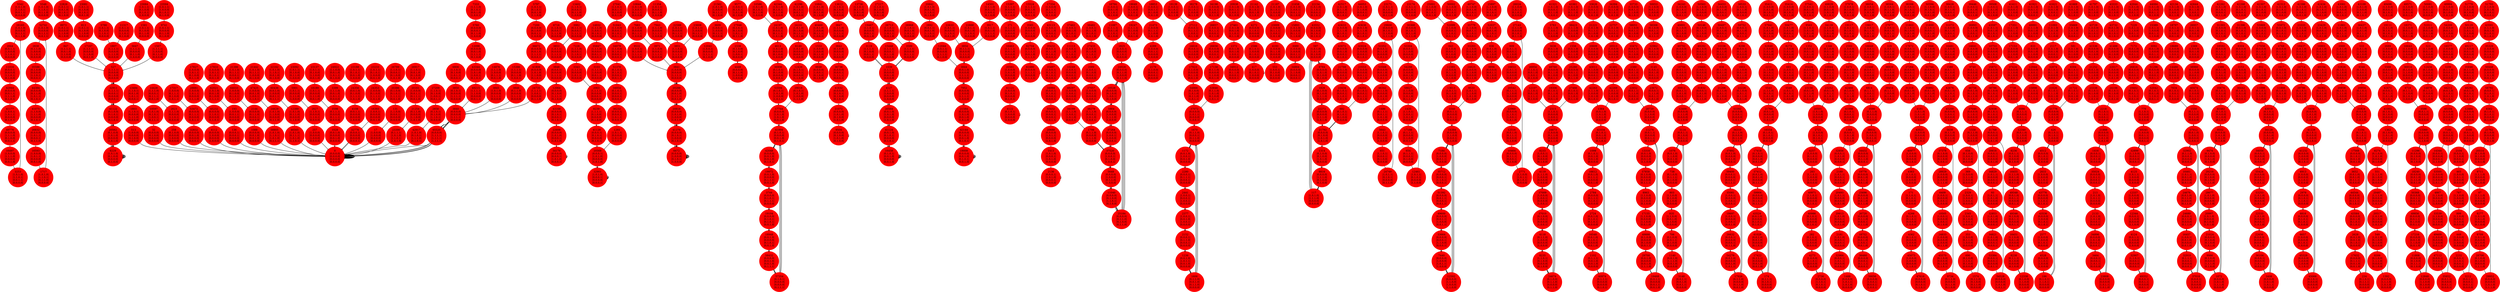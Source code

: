 digraph A {
"5542\n|1,0,1,0|\n|1,1,0,1|\n|0,0,1,1|\n|0,0,0,0|"[shape=circle,style=filled,color=red,height=5.12,width=0.12,fontsize=100];
"5542\n|1,0,1,0|\n|1,1,0,1|\n|0,0,1,1|\n|0,0,0,0|"->"28165\n|1,0,1,0|\n|0,0,0,0|\n|0,1,1,1|\n|0,1,1,0|"[label="t",arrowsize=1,penwidth=10]
"28165\n|1,0,1,0|\n|0,0,0,0|\n|0,1,1,1|\n|0,1,1,0|"[shape=circle,style=filled,color=red,height=5.12,width=0.12,fontsize=100];
"28165\n|1,0,1,0|\n|0,0,0,0|\n|0,1,1,1|\n|0,1,1,0|"->"2844\n|0,0,1,1|\n|1,0,0,0|\n|1,1,0,1|\n|0,0,0,0|"[label="t",arrowsize=1,penwidth=10]
"2844\n|0,0,1,1|\n|1,0,0,0|\n|1,1,0,1|\n|0,0,0,0|"[shape=circle,style=filled,color=red,height=5.12,width=0.12,fontsize=100];
"2844\n|0,0,1,1|\n|1,0,0,0|\n|1,1,0,1|\n|0,0,0,0|"->"11016\n|0,0,0,1|\n|0,0,0,0|\n|1,1,0,1|\n|0,1,0,0|"[label="t",arrowsize=1,penwidth=10]
"11016\n|0,0,0,1|\n|0,0,0,0|\n|1,1,0,1|\n|0,1,0,0|"[shape=circle,style=filled,color=red,height=5.12,width=0.12,fontsize=100];
"11016\n|0,0,0,1|\n|0,0,0,0|\n|1,1,0,1|\n|0,1,0,0|"->"42944\n|0,0,0,0|\n|0,0,1,1|\n|1,1,1,0|\n|0,1,0,1|"[label="t",arrowsize=1,penwidth=10]
"42944\n|0,0,0,0|\n|0,0,1,1|\n|1,1,1,0|\n|0,1,0,1|"[shape=circle,style=filled,color=red,height=5.12,width=0.12,fontsize=100];
"42944\n|0,0,0,0|\n|0,0,1,1|\n|1,1,1,0|\n|0,1,0,1|"->"41177\n|1,0,0,1|\n|1,0,1,1|\n|0,0,0,0|\n|0,1,0,1|"[label="t",arrowsize=1,penwidth=10]
"41177\n|1,0,0,1|\n|1,0,1,1|\n|0,0,0,0|\n|0,1,0,1|"[shape=circle,style=filled,color=red,height=5.12,width=0.12,fontsize=100];
"41177\n|1,0,0,1|\n|1,0,1,1|\n|0,0,0,0|\n|0,1,0,1|"->"49776\n|0,0,0,0|\n|1,1,1,0|\n|0,1,0,0|\n|0,0,1,1|"[label="t",arrowsize=1,penwidth=10]
"49776\n|0,0,0,0|\n|1,1,1,0|\n|0,1,0,0|\n|0,0,1,1|"[shape=circle,style=filled,color=red,height=5.12,width=0.12,fontsize=100];
"49776\n|0,0,0,0|\n|1,1,1,0|\n|0,1,0,0|\n|0,0,1,1|"->"16497\n|1,0,0,0|\n|1,1,1,0|\n|0,0,0,0|\n|0,0,1,0|"[label="t",arrowsize=1,penwidth=10]
"16497\n|1,0,0,0|\n|1,1,1,0|\n|0,0,0,0|\n|0,0,1,0|"[shape=circle,style=filled,color=red,height=5.12,width=0.12,fontsize=100];
"16497\n|1,0,0,0|\n|1,1,1,0|\n|0,0,0,0|\n|0,0,1,0|"->"3253\n|1,0,1,0|\n|1,1,0,1|\n|0,0,1,1|\n|0,0,0,0|"[label="t",arrowsize=1,penwidth=10]
"3253\n|1,0,1,0|\n|1,1,0,1|\n|0,0,1,1|\n|0,0,0,0|"[shape=circle,style=filled,color=red,height=5.12,width=0.12,fontsize=100];
"3253\n|1,0,1,0|\n|1,1,0,1|\n|0,0,1,1|\n|0,0,0,0|"->"28165\n|1,0,1,0|\n|0,0,0,0|\n|0,1,1,1|\n|0,1,1,0|"[label="t",arrowsize=1,penwidth=10]
"5548\n|1,0,1,0|\n|1,1,0,1|\n|0,1,1,0|\n|0,0,0,0|"[shape=circle,style=filled,color=red,height=5.12,width=0.12,fontsize=100];
"5548\n|1,0,1,0|\n|1,1,0,1|\n|0,1,1,0|\n|0,0,0,0|"->"52741\n|1,0,1,0|\n|0,0,0,0|\n|0,1,1,1|\n|0,0,1,1|"[label="t",arrowsize=1,penwidth=10]
"52741\n|1,0,1,0|\n|0,0,0,0|\n|0,1,1,1|\n|0,0,1,1|"[shape=circle,style=filled,color=red,height=5.12,width=0.12,fontsize=100];
"52741\n|1,0,1,0|\n|0,0,0,0|\n|0,1,1,1|\n|0,0,1,1|"->"2838\n|0,1,1,0|\n|1,0,0,0|\n|1,1,0,1|\n|0,0,0,0|"[label="t",arrowsize=1,penwidth=10]
"2838\n|0,1,1,0|\n|1,0,0,0|\n|1,1,0,1|\n|0,0,0,0|"[shape=circle,style=filled,color=red,height=5.12,width=0.12,fontsize=100];
"2838\n|0,1,1,0|\n|1,0,0,0|\n|1,1,0,1|\n|0,0,0,0|"->"35586\n|0,1,0,0|\n|0,0,0,0|\n|1,1,0,1|\n|0,0,0,1|"[label="t",arrowsize=1,penwidth=10]
"35586\n|0,1,0,0|\n|0,0,0,0|\n|1,1,0,1|\n|0,0,0,1|"[shape=circle,style=filled,color=red,height=5.12,width=0.12,fontsize=100];
"35586\n|0,1,0,0|\n|0,0,0,0|\n|1,1,0,1|\n|0,0,0,1|"->"44384\n|0,0,0,0|\n|0,1,1,0|\n|1,0,1,1|\n|0,1,0,1|"[label="t",arrowsize=1,penwidth=10]
"44384\n|0,0,0,0|\n|0,1,1,0|\n|1,0,1,1|\n|0,1,0,1|"[shape=circle,style=filled,color=red,height=5.12,width=0.12,fontsize=100];
"44384\n|0,0,0,0|\n|0,1,1,0|\n|1,0,1,1|\n|0,1,0,1|"->"41075\n|1,1,0,0|\n|1,1,1,0|\n|0,0,0,0|\n|0,1,0,1|"[label="t",arrowsize=1,penwidth=10]
"41075\n|1,1,0,0|\n|1,1,1,0|\n|0,0,0,0|\n|0,1,0,1|"[shape=circle,style=filled,color=red,height=5.12,width=0.12,fontsize=100];
"41075\n|1,1,0,0|\n|1,1,1,0|\n|0,0,0,0|\n|0,1,0,1|"->"26832\n|0,0,0,0|\n|1,0,1,1|\n|0,0,0,1|\n|0,1,1,0|"[label="t",arrowsize=1,penwidth=10]
"26832\n|0,0,0,0|\n|1,0,1,1|\n|0,0,0,1|\n|0,1,1,0|"[shape=circle,style=filled,color=red,height=5.12,width=0.12,fontsize=100];
"26832\n|0,0,0,0|\n|1,0,1,1|\n|0,0,0,1|\n|0,1,1,0|"->"16593\n|1,0,0,0|\n|1,0,1,1|\n|0,0,0,0|\n|0,0,1,0|"[label="t",arrowsize=1,penwidth=10]
"16593\n|1,0,0,0|\n|1,0,1,1|\n|0,0,0,0|\n|0,0,1,0|"[shape=circle,style=filled,color=red,height=5.12,width=0.12,fontsize=100];
"16593\n|1,0,0,0|\n|1,0,1,1|\n|0,0,0,0|\n|0,0,1,0|"->"1717\n|1,0,1,0|\n|1,1,0,1|\n|0,1,1,0|\n|0,0,0,0|"[label="t",arrowsize=1,penwidth=10]
"1717\n|1,0,1,0|\n|1,1,0,1|\n|0,1,1,0|\n|0,0,0,0|"[shape=circle,style=filled,color=red,height=5.12,width=0.12,fontsize=100];
"1717\n|1,0,1,0|\n|1,1,0,1|\n|0,1,1,0|\n|0,0,0,0|"->"52741\n|1,0,1,0|\n|0,0,0,0|\n|0,1,1,1|\n|0,0,1,1|"[label="t",arrowsize=1,penwidth=10]
"5786\n|1,0,1,1|\n|0,1,0,0|\n|1,1,0,1|\n|0,0,0,0|"[shape=circle,style=filled,color=red,height=5.12,width=0.12,fontsize=100];
"5786\n|1,0,1,1|\n|0,1,0,0|\n|1,1,0,1|\n|0,0,0,0|"->"1807\n|1,1,1,1|\n|0,0,0,0|\n|1,1,1,0|\n|0,0,0,0|"[label="t",arrowsize=1,penwidth=10]
"1807\n|1,1,1,1|\n|0,0,0,0|\n|1,1,1,0|\n|0,0,0,0|"[shape=circle,style=filled,color=red,height=5.12,width=0.12,fontsize=100];
"1807\n|1,1,1,1|\n|0,0,0,0|\n|1,1,1,0|\n|0,0,0,0|"->"527\n|1,1,1,1|\n|0,0,0,0|\n|0,1,0,0|\n|0,0,0,0|"[label="t",arrowsize=1,penwidth=10]
"527\n|1,1,1,1|\n|0,0,0,0|\n|0,1,0,0|\n|0,0,0,0|"[shape=circle,style=filled,color=red,height=5.12,width=0.12,fontsize=100];
"527\n|1,1,1,1|\n|0,0,0,0|\n|0,1,0,0|\n|0,0,0,0|"->"32911\n|1,1,1,1|\n|0,0,0,1|\n|0,0,0,0|\n|0,0,0,1|"[label="t",arrowsize=1,penwidth=10]
"32911\n|1,1,1,1|\n|0,0,0,1|\n|0,0,0,0|\n|0,0,0,1|"[shape=circle,style=filled,color=red,height=5.12,width=0.12,fontsize=100];
"32911\n|1,1,1,1|\n|0,0,0,1|\n|0,0,0,0|\n|0,0,0,1|"->"41122\n|0,1,0,0|\n|0,1,0,1|\n|0,0,0,0|\n|0,1,0,1|"[label="t",arrowsize=1,penwidth=10]
"41122\n|0,1,0,0|\n|0,1,0,1|\n|0,0,0,0|\n|0,1,0,1|"[shape=circle,style=filled,color=red,height=5.12,width=0.12,fontsize=100];
"41122\n|0,1,0,0|\n|0,1,0,1|\n|0,0,0,0|\n|0,1,0,1|"->"20562\n|0,1,0,0|\n|1,0,1,0|\n|0,0,0,0|\n|1,0,1,0|"[label="t",arrowsize=1,penwidth=10]
"20562\n|0,1,0,0|\n|1,0,1,0|\n|0,0,0,0|\n|1,0,1,0|"[shape=circle,style=filled,color=red,height=5.12,width=0.12,fontsize=100];
"20562\n|0,1,0,0|\n|1,0,1,0|\n|0,0,0,0|\n|1,0,1,0|"->"8229\n|1,0,1,0|\n|0,1,0,0|\n|0,0,0,0|\n|0,1,0,0|"[label="t",arrowsize=1,penwidth=10]
"8229\n|1,0,1,0|\n|0,1,0,0|\n|0,0,0,0|\n|0,1,0,0|"[shape=circle,style=filled,color=red,height=5.12,width=0.12,fontsize=100];
"8229\n|1,0,1,0|\n|0,1,0,0|\n|0,0,0,0|\n|0,1,0,0|"->"8229\n|1,0,1,0|\n|0,1,0,0|\n|0,0,0,0|\n|0,1,0,0|"[label="t",arrowsize=1,penwidth=10]
"5797\n|1,0,1,1|\n|0,1,0,1|\n|0,0,1,0|\n|1,1,0,0|"[shape=circle,style=filled,color=red,height=5.12,width=0.12,fontsize=100];
"5797\n|1,0,1,1|\n|0,1,0,1|\n|0,0,1,0|\n|1,1,0,0|"->"7200\n|0,0,0,0|\n|0,1,0,0|\n|0,0,1,1|\n|1,0,0,0|"[label="t",arrowsize=1,penwidth=10]
"7200\n|0,0,0,0|\n|0,1,0,0|\n|0,0,1,1|\n|1,0,0,0|"[shape=circle,style=filled,color=red,height=5.12,width=0.12,fontsize=100];
"7200\n|0,0,0,0|\n|0,1,0,0|\n|0,0,1,1|\n|1,0,0,0|"->"36672\n|0,0,0,0|\n|0,0,1,0|\n|1,1,1,1|\n|0,0,0,1|"[label="t",arrowsize=1,penwidth=10]
"36672\n|0,0,0,0|\n|0,0,1,0|\n|1,1,1,1|\n|0,0,0,1|"[shape=circle,style=filled,color=red,height=5.12,width=0.12,fontsize=100];
"36672\n|0,0,0,0|\n|0,0,1,0|\n|1,1,1,1|\n|0,0,0,1|"->"41808\n|0,0,0,0|\n|1,0,1,0|\n|1,1,0,0|\n|0,1,0,1|"[label="t",arrowsize=1,penwidth=10]
"41808\n|0,0,0,0|\n|1,0,1,0|\n|1,1,0,0|\n|0,1,0,1|"[shape=circle,style=filled,color=red,height=5.12,width=0.12,fontsize=100];
"41808\n|0,0,0,0|\n|1,0,1,0|\n|1,1,0,0|\n|0,1,0,1|"->"24735\n|1,1,1,1|\n|1,0,0,1|\n|0,0,0,0|\n|0,1,1,0|"[label="t",arrowsize=1,penwidth=10]
"24735\n|1,1,1,1|\n|1,0,0,1|\n|0,0,0,0|\n|0,1,1,0|"[shape=circle,style=filled,color=red,height=5.12,width=0.12,fontsize=100];
"24735\n|1,1,1,1|\n|1,0,0,1|\n|0,0,0,0|\n|0,1,1,0|"->"3840\n|0,0,0,0|\n|0,0,0,0|\n|1,1,1,1|\n|0,0,0,0|"[label="t",arrowsize=1,penwidth=10]
"3840\n|0,0,0,0|\n|0,0,0,0|\n|1,1,1,1|\n|0,0,0,0|"[shape=circle,style=filled,color=red,height=5.12,width=0.12,fontsize=100];
"3840\n|0,0,0,0|\n|0,0,0,0|\n|1,1,1,1|\n|0,0,0,0|"->"65520\n|0,0,0,0|\n|1,1,1,1|\n|1,1,1,1|\n|1,1,1,1|"[label="t",arrowsize=1,penwidth=10]
"65520\n|0,0,0,0|\n|1,1,1,1|\n|1,1,1,1|\n|1,1,1,1|"[shape=circle,style=filled,color=red,height=5.12,width=0.12,fontsize=100];
"65520\n|0,0,0,0|\n|1,1,1,1|\n|1,1,1,1|\n|1,1,1,1|"->"0\n|0,0,0,0|\n|0,0,0,0|\n|0,0,0,0|\n|0,0,0,0|"[label="t",arrowsize=1,penwidth=10]
"0\n|0,0,0,0|\n|0,0,0,0|\n|0,0,0,0|\n|0,0,0,0|"[shape=circle,style=filled,color=red,height=5.12,width=0.12,fontsize=100];
"0\n|0,0,0,0|\n|0,0,0,0|\n|0,0,0,0|\n|0,0,0,0|"->"0\n|0,0,0,0|\n|0,0,0,0|\n|0,0,0,0|\n|0,0,0,0|"[label="t",arrowsize=1,penwidth=10]
"6716\n|1,1,0,1|\n|0,0,0,1|\n|1,1,1,0|\n|0,0,0,0|"[shape=circle,style=filled,color=red,height=5.12,width=0.12,fontsize=100];
"6716\n|1,1,0,1|\n|0,0,0,1|\n|1,1,1,0|\n|0,0,0,0|"->"3853\n|1,0,1,1|\n|0,0,0,0|\n|1,1,1,1|\n|0,0,0,0|"[label="t",arrowsize=1,penwidth=10]
"3853\n|1,0,1,1|\n|0,0,0,0|\n|1,1,1,1|\n|0,0,0,0|"[shape=circle,style=filled,color=red,height=5.12,width=0.12,fontsize=100];
"3853\n|1,0,1,1|\n|0,0,0,0|\n|1,1,1,1|\n|0,0,0,0|"->"3848\n|0,0,0,1|\n|0,0,0,0|\n|1,1,1,1|\n|0,0,0,0|"[label="t",arrowsize=1,penwidth=10]
"3848\n|0,0,0,1|\n|0,0,0,0|\n|1,1,1,1|\n|0,0,0,0|"[shape=circle,style=filled,color=red,height=5.12,width=0.12,fontsize=100];
"3848\n|0,0,0,1|\n|0,0,0,0|\n|1,1,1,1|\n|0,0,0,0|"->"12064\n|0,0,0,0|\n|0,1,0,0|\n|1,1,1,1|\n|0,1,0,0|"[label="t",arrowsize=1,penwidth=10]
"12064\n|0,0,0,0|\n|0,1,0,0|\n|1,1,1,1|\n|0,1,0,0|"[shape=circle,style=filled,color=red,height=5.12,width=0.12,fontsize=100];
"12064\n|0,0,0,0|\n|0,1,0,0|\n|1,1,1,1|\n|0,1,0,0|"->"43168\n|0,0,0,0|\n|0,1,0,1|\n|0,0,0,1|\n|0,1,0,1|"[label="t",arrowsize=1,penwidth=10]
"43168\n|0,0,0,0|\n|0,1,0,1|\n|0,0,0,1|\n|0,1,0,1|"[shape=circle,style=filled,color=red,height=5.12,width=0.12,fontsize=100];
"43168\n|0,0,0,0|\n|0,1,0,1|\n|0,0,0,1|\n|0,1,0,1|"->"22608\n|0,0,0,0|\n|1,0,1,0|\n|0,0,0,1|\n|1,0,1,0|"[label="t",arrowsize=1,penwidth=10]
"22608\n|0,0,0,0|\n|1,0,1,0|\n|0,0,0,1|\n|1,0,1,0|"[shape=circle,style=filled,color=red,height=5.12,width=0.12,fontsize=100];
"22608\n|0,0,0,0|\n|1,0,1,0|\n|0,0,0,1|\n|1,0,1,0|"->"34176\n|0,0,0,0|\n|0,0,0,1|\n|1,0,1,0|\n|0,0,0,1|"[label="t",arrowsize=1,penwidth=10]
"34176\n|0,0,0,0|\n|0,0,0,1|\n|1,0,1,0|\n|0,0,0,1|"[shape=circle,style=filled,color=red,height=5.12,width=0.12,fontsize=100];
"34176\n|0,0,0,0|\n|0,0,0,1|\n|1,0,1,0|\n|0,0,0,1|"->"34176\n|0,0,0,0|\n|0,0,0,1|\n|1,0,1,0|\n|0,0,0,1|"[label="t",arrowsize=1,penwidth=10]
"6806\n|1,1,0,1|\n|0,1,0,0|\n|1,0,1,1|\n|0,0,0,1|"[shape=circle,style=filled,color=red,height=5.12,width=0.12,fontsize=100];
"6806\n|1,1,0,1|\n|0,1,0,0|\n|1,0,1,1|\n|0,0,0,1|"->"3850\n|0,1,0,1|\n|0,0,0,0|\n|1,1,1,1|\n|0,0,0,0|"[label="t",arrowsize=1,penwidth=10]
"3850\n|0,1,0,1|\n|0,0,0,0|\n|1,1,1,1|\n|0,0,0,0|"[shape=circle,style=filled,color=red,height=5.12,width=0.12,fontsize=100];
"3850\n|0,1,0,1|\n|0,0,0,0|\n|1,1,1,1|\n|0,0,0,0|"->"3840\n|0,0,0,0|\n|0,0,0,0|\n|1,1,1,1|\n|0,0,0,0|"[label="t",arrowsize=1,penwidth=10]
"3840\n|0,0,0,0|\n|0,0,0,0|\n|1,1,1,1|\n|0,0,0,0|"[shape=circle,style=filled,color=red,height=5.12,width=0.12,fontsize=100];
"3840\n|0,0,0,0|\n|0,0,0,0|\n|1,1,1,1|\n|0,0,0,0|"->"65520\n|0,0,0,0|\n|1,1,1,1|\n|1,1,1,1|\n|1,1,1,1|"[label="t",arrowsize=1,penwidth=10]
"65520\n|0,0,0,0|\n|1,1,1,1|\n|1,1,1,1|\n|1,1,1,1|"[shape=circle,style=filled,color=red,height=5.12,width=0.12,fontsize=100];
"65520\n|0,0,0,0|\n|1,1,1,1|\n|1,1,1,1|\n|1,1,1,1|"->"0\n|0,0,0,0|\n|0,0,0,0|\n|0,0,0,0|\n|0,0,0,0|"[label="t",arrowsize=1,penwidth=10]
"0\n|0,0,0,0|\n|0,0,0,0|\n|0,0,0,0|\n|0,0,0,0|"[shape=circle,style=filled,color=red,height=5.12,width=0.12,fontsize=100];
"0\n|0,0,0,0|\n|0,0,0,0|\n|0,0,0,0|\n|0,0,0,0|"->"0\n|0,0,0,0|\n|0,0,0,0|\n|0,0,0,0|\n|0,0,0,0|"[label="t",arrowsize=1,penwidth=10]
"7226\n|1,1,1,0|\n|0,0,0,1|\n|1,1,0,1|\n|0,0,0,0|"[shape=circle,style=filled,color=red,height=5.12,width=0.12,fontsize=100];
"7226\n|1,1,1,0|\n|0,0,0,1|\n|1,1,0,1|\n|0,0,0,0|"->"3343\n|1,1,1,1|\n|0,0,0,0|\n|1,0,1,1|\n|0,0,0,0|"[label="t",arrowsize=1,penwidth=10]
"3343\n|1,1,1,1|\n|0,0,0,0|\n|1,0,1,1|\n|0,0,0,0|"[shape=circle,style=filled,color=red,height=5.12,width=0.12,fontsize=100];
"3343\n|1,1,1,1|\n|0,0,0,0|\n|1,0,1,1|\n|0,0,0,0|"->"2063\n|1,1,1,1|\n|0,0,0,0|\n|0,0,0,1|\n|0,0,0,0|"[label="t",arrowsize=1,penwidth=10]
"2063\n|1,1,1,1|\n|0,0,0,0|\n|0,0,0,1|\n|0,0,0,0|"[shape=circle,style=filled,color=red,height=5.12,width=0.12,fontsize=100];
"2063\n|1,1,1,1|\n|0,0,0,0|\n|0,0,0,1|\n|0,0,0,0|"->"8239\n|1,1,1,1|\n|0,1,0,0|\n|0,0,0,0|\n|0,1,0,0|"[label="t",arrowsize=1,penwidth=10]
"8239\n|1,1,1,1|\n|0,1,0,0|\n|0,0,0,0|\n|0,1,0,0|"[shape=circle,style=filled,color=red,height=5.12,width=0.12,fontsize=100];
"8239\n|1,1,1,1|\n|0,1,0,0|\n|0,0,0,0|\n|0,1,0,0|"->"41128\n|0,0,0,1|\n|0,1,0,1|\n|0,0,0,0|\n|0,1,0,1|"[label="t",arrowsize=1,penwidth=10]
"41128\n|0,0,0,1|\n|0,1,0,1|\n|0,0,0,0|\n|0,1,0,1|"[shape=circle,style=filled,color=red,height=5.12,width=0.12,fontsize=100];
"41128\n|0,0,0,1|\n|0,1,0,1|\n|0,0,0,0|\n|0,1,0,1|"->"20568\n|0,0,0,1|\n|1,0,1,0|\n|0,0,0,0|\n|1,0,1,0|"[label="t",arrowsize=1,penwidth=10]
"20568\n|0,0,0,1|\n|1,0,1,0|\n|0,0,0,0|\n|1,0,1,0|"[shape=circle,style=filled,color=red,height=5.12,width=0.12,fontsize=100];
"20568\n|0,0,0,1|\n|1,0,1,0|\n|0,0,0,0|\n|1,0,1,0|"->"32901\n|1,0,1,0|\n|0,0,0,1|\n|0,0,0,0|\n|0,0,0,1|"[label="t",arrowsize=1,penwidth=10]
"32901\n|1,0,1,0|\n|0,0,0,1|\n|0,0,0,0|\n|0,0,0,1|"[shape=circle,style=filled,color=red,height=5.12,width=0.12,fontsize=100];
"32901\n|1,0,1,0|\n|0,0,0,1|\n|0,0,0,0|\n|0,0,0,1|"->"32901\n|1,0,1,0|\n|0,0,0,1|\n|0,0,0,0|\n|0,0,0,1|"[label="t",arrowsize=1,penwidth=10]
"7333\n|1,1,1,0|\n|0,1,0,1|\n|0,0,1,0|\n|1,0,0,1|"[shape=circle,style=filled,color=red,height=5.12,width=0.12,fontsize=100];
"7333\n|1,1,1,0|\n|0,1,0,1|\n|0,0,1,0|\n|1,0,0,1|"->"5760\n|0,0,0,0|\n|0,0,0,1|\n|0,1,1,0|\n|1,0,0,0|"[label="t",arrowsize=1,penwidth=10]
"5760\n|0,0,0,0|\n|0,0,0,1|\n|0,1,1,0|\n|1,0,0,0|"[shape=circle,style=filled,color=red,height=5.12,width=0.12,fontsize=100];
"5760\n|0,0,0,0|\n|0,0,0,1|\n|0,1,1,0|\n|1,0,0,0|"->"12096\n|0,0,0,0|\n|0,0,1,0|\n|1,1,1,1|\n|0,1,0,0|"[label="t",arrowsize=1,penwidth=10]
"12096\n|0,0,0,0|\n|0,0,1,0|\n|1,1,1,1|\n|0,1,0,0|"[shape=circle,style=filled,color=red,height=5.12,width=0.12,fontsize=100];
"12096\n|0,0,0,0|\n|0,0,1,0|\n|1,1,1,1|\n|0,1,0,0|"->"43344\n|0,0,0,0|\n|1,0,1,0|\n|1,0,0,1|\n|0,1,0,1|"[label="t",arrowsize=1,penwidth=10]
"43344\n|0,0,0,0|\n|1,0,1,0|\n|1,0,0,1|\n|0,1,0,1|"[shape=circle,style=filled,color=red,height=5.12,width=0.12,fontsize=100];
"43344\n|0,0,0,0|\n|1,0,1,0|\n|1,0,0,1|\n|0,1,0,1|"->"49215\n|1,1,1,1|\n|1,1,0,0|\n|0,0,0,0|\n|0,0,1,1|"[label="t",arrowsize=1,penwidth=10]
"49215\n|1,1,1,1|\n|1,1,0,0|\n|0,0,0,0|\n|0,0,1,1|"[shape=circle,style=filled,color=red,height=5.12,width=0.12,fontsize=100];
"49215\n|1,1,1,1|\n|1,1,0,0|\n|0,0,0,0|\n|0,0,1,1|"->"3840\n|0,0,0,0|\n|0,0,0,0|\n|1,1,1,1|\n|0,0,0,0|"[label="t",arrowsize=1,penwidth=10]
"3840\n|0,0,0,0|\n|0,0,0,0|\n|1,1,1,1|\n|0,0,0,0|"[shape=circle,style=filled,color=red,height=5.12,width=0.12,fontsize=100];
"3840\n|0,0,0,0|\n|0,0,0,0|\n|1,1,1,1|\n|0,0,0,0|"->"65520\n|0,0,0,0|\n|1,1,1,1|\n|1,1,1,1|\n|1,1,1,1|"[label="t",arrowsize=1,penwidth=10]
"65520\n|0,0,0,0|\n|1,1,1,1|\n|1,1,1,1|\n|1,1,1,1|"[shape=circle,style=filled,color=red,height=5.12,width=0.12,fontsize=100];
"65520\n|0,0,0,0|\n|1,1,1,1|\n|1,1,1,1|\n|1,1,1,1|"->"0\n|0,0,0,0|\n|0,0,0,0|\n|0,0,0,0|\n|0,0,0,0|"[label="t",arrowsize=1,penwidth=10]
"0\n|0,0,0,0|\n|0,0,0,0|\n|0,0,0,0|\n|0,0,0,0|"[shape=circle,style=filled,color=red,height=5.12,width=0.12,fontsize=100];
"0\n|0,0,0,0|\n|0,0,0,0|\n|0,0,0,0|\n|0,0,0,0|"->"0\n|0,0,0,0|\n|0,0,0,0|\n|0,0,0,0|\n|0,0,0,0|"[label="t",arrowsize=1,penwidth=10]
"9532\n|1,0,0,1|\n|0,1,0,0|\n|1,1,1,1|\n|0,0,0,0|"[shape=circle,style=filled,color=red,height=5.12,width=0.12,fontsize=100];
"9532\n|1,0,0,1|\n|0,1,0,0|\n|1,1,1,1|\n|0,0,0,0|"->"3841\n|1,0,0,0|\n|0,0,0,0|\n|1,1,1,1|\n|0,0,0,0|"[label="t",arrowsize=1,penwidth=10]
"3841\n|1,0,0,0|\n|0,0,0,0|\n|1,1,1,1|\n|0,0,0,0|"[shape=circle,style=filled,color=red,height=5.12,width=0.12,fontsize=100];
"3841\n|1,0,0,0|\n|0,0,0,0|\n|1,1,1,1|\n|0,0,0,0|"->"20288\n|0,0,0,0|\n|0,0,1,0|\n|1,1,1,1|\n|0,0,1,0|"[label="t",arrowsize=1,penwidth=10]
"20288\n|0,0,0,0|\n|0,0,1,0|\n|1,1,1,1|\n|0,0,1,0|"[shape=circle,style=filled,color=red,height=5.12,width=0.12,fontsize=100];
"20288\n|0,0,0,0|\n|0,0,1,0|\n|1,1,1,1|\n|0,0,1,0|"->"20816\n|0,0,0,0|\n|1,0,1,0|\n|1,0,0,0|\n|1,0,1,0|"[label="t",arrowsize=1,penwidth=10]
"20816\n|0,0,0,0|\n|1,0,1,0|\n|1,0,0,0|\n|1,0,1,0|"[shape=circle,style=filled,color=red,height=5.12,width=0.12,fontsize=100];
"20816\n|0,0,0,0|\n|1,0,1,0|\n|1,0,0,0|\n|1,0,1,0|"->"41376\n|0,0,0,0|\n|0,1,0,1|\n|1,0,0,0|\n|0,1,0,1|"[label="t",arrowsize=1,penwidth=10]
"41376\n|0,0,0,0|\n|0,1,0,1|\n|1,0,0,0|\n|0,1,0,1|"[shape=circle,style=filled,color=red,height=5.12,width=0.12,fontsize=100];
"41376\n|0,0,0,0|\n|0,1,0,1|\n|1,0,0,0|\n|0,1,0,1|"->"6672\n|0,0,0,0|\n|1,0,0,0|\n|0,1,0,1|\n|1,0,0,0|"[label="t",arrowsize=1,penwidth=10]
"6672\n|0,0,0,0|\n|1,0,0,0|\n|0,1,0,1|\n|1,0,0,0|"[shape=circle,style=filled,color=red,height=5.12,width=0.12,fontsize=100];
"6672\n|0,0,0,0|\n|1,0,0,0|\n|0,1,0,1|\n|1,0,0,0|"->"6672\n|0,0,0,0|\n|1,0,0,0|\n|0,1,0,1|\n|1,0,0,0|"[label="t",arrowsize=1,penwidth=10]
"9577\n|1,0,0,1|\n|0,1,0,1|\n|1,0,1,0|\n|0,1,0,0|"[shape=circle,style=filled,color=red,height=5.12,width=0.12,fontsize=100];
"9577\n|1,0,0,1|\n|0,1,0,1|\n|1,0,1,0|\n|0,1,0,0|"->"27946\n|0,1,0,1|\n|0,1,0,0|\n|1,0,1,1|\n|0,1,1,0|"[label="t",arrowsize=1,penwidth=10]
"27946\n|0,1,0,1|\n|0,1,0,0|\n|1,0,1,1|\n|0,1,1,0|"[shape=circle,style=filled,color=red,height=5.12,width=0.12,fontsize=100];
"27946\n|0,1,0,1|\n|0,1,0,0|\n|1,0,1,1|\n|0,1,1,0|"->"2338\n|0,1,0,0|\n|0,1,0,0|\n|1,0,0,1|\n|0,0,0,0|"[label="t",arrowsize=1,penwidth=10]
"2338\n|0,1,0,0|\n|0,1,0,0|\n|1,0,0,1|\n|0,0,0,0|"[shape=circle,style=filled,color=red,height=5.12,width=0.12,fontsize=100];
"2338\n|0,1,0,0|\n|0,1,0,0|\n|1,0,0,1|\n|0,0,0,0|"->"4448\n|0,0,0,0|\n|0,1,1,0|\n|1,0,0,0|\n|1,0,0,0|"[label="t",arrowsize=1,penwidth=10]
"4448\n|0,0,0,0|\n|0,1,1,0|\n|1,0,0,0|\n|1,0,0,0|"[shape=circle,style=filled,color=red,height=5.12,width=0.12,fontsize=100];
"4448\n|0,0,0,0|\n|0,1,1,0|\n|1,0,0,0|\n|1,0,0,0|"->"2338\n|0,1,0,0|\n|0,1,0,0|\n|1,0,0,1|\n|0,0,0,0|"[label="t",arrowsize=1,penwidth=10]
"10586\n|1,0,1,0|\n|0,1,0,1|\n|0,1,1,0|\n|1,0,0,0|"[shape=circle,style=filled,color=red,height=5.12,width=0.12,fontsize=100];
"10586\n|1,0,1,0|\n|0,1,0,1|\n|0,1,1,0|\n|1,0,0,0|"->"24197\n|1,0,1,0|\n|0,0,0,1|\n|0,1,1,1|\n|1,0,1,0|"[label="t",arrowsize=1,penwidth=10]
"24197\n|1,0,1,0|\n|0,0,0,1|\n|0,1,1,1|\n|1,0,1,0|"[shape=circle,style=filled,color=red,height=5.12,width=0.12,fontsize=100];
"24197\n|1,0,1,0|\n|0,0,0,1|\n|0,1,1,1|\n|1,0,1,0|"->"4613\n|1,0,1,0|\n|0,0,0,0|\n|0,1,0,0|\n|1,0,0,0|"[label="t",arrowsize=1,penwidth=10]
"4613\n|1,0,1,0|\n|0,0,0,0|\n|0,1,0,0|\n|1,0,0,0|"[shape=circle,style=filled,color=red,height=5.12,width=0.12,fontsize=100];
"4613\n|1,0,1,0|\n|0,0,0,0|\n|0,1,0,0|\n|1,0,0,0|"->"36906\n|0,1,0,1|\n|0,1,0,0|\n|0,0,0,0|\n|1,0,0,1|"[label="t",arrowsize=1,penwidth=10]
"36906\n|0,1,0,1|\n|0,1,0,0|\n|0,0,0,0|\n|1,0,0,1|"[shape=circle,style=filled,color=red,height=5.12,width=0.12,fontsize=100];
"36906\n|0,1,0,1|\n|0,1,0,0|\n|0,0,0,0|\n|1,0,0,1|"->"53594\n|0,1,0,1|\n|1,0,1,0|\n|1,0,0,0|\n|1,0,1,1|"[label="t",arrowsize=1,penwidth=10]
"53594\n|0,1,0,1|\n|1,0,1,0|\n|1,0,0,0|\n|1,0,1,1|"[shape=circle,style=filled,color=red,height=5.12,width=0.12,fontsize=100];
"53594\n|0,1,0,1|\n|1,0,1,0|\n|1,0,0,0|\n|1,0,1,1|"->"17744\n|0,0,0,0|\n|1,0,1,0|\n|1,0,1,0|\n|0,0,1,0|"[label="t",arrowsize=1,penwidth=10]
"17744\n|0,0,0,0|\n|1,0,1,0|\n|1,0,1,0|\n|0,0,1,0|"[shape=circle,style=filled,color=red,height=5.12,width=0.12,fontsize=100];
"17744\n|0,0,0,0|\n|1,0,1,0|\n|1,0,1,0|\n|0,0,1,0|"->"41994\n|0,1,0,1|\n|0,0,0,0|\n|0,0,1,0|\n|0,1,0,1|"[label="t",arrowsize=1,penwidth=10]
"41994\n|0,1,0,1|\n|0,0,0,0|\n|0,0,1,0|\n|0,1,0,1|"[shape=circle,style=filled,color=red,height=5.12,width=0.12,fontsize=100];
"41994\n|0,1,0,1|\n|0,0,0,0|\n|0,0,1,0|\n|0,1,0,1|"->"42048\n|0,0,0,0|\n|0,0,1,0|\n|0,0,1,0|\n|0,1,0,1|"[label="t",arrowsize=1,penwidth=10]
"42048\n|0,0,0,0|\n|0,0,1,0|\n|0,0,1,0|\n|0,1,0,1|"[shape=circle,style=filled,color=red,height=5.12,width=0.12,fontsize=100];
"42048\n|0,0,0,0|\n|0,0,1,0|\n|0,0,1,0|\n|0,1,0,1|"->"19972\n|0,0,1,0|\n|0,0,0,0|\n|0,1,1,1|\n|0,0,1,0|"[label="t",arrowsize=1,penwidth=10]
"19972\n|0,0,1,0|\n|0,0,0,0|\n|0,1,1,1|\n|0,0,1,0|"[shape=circle,style=filled,color=red,height=5.12,width=0.12,fontsize=100];
"19972\n|0,0,1,0|\n|0,0,0,0|\n|0,1,1,1|\n|0,0,1,0|"->"3744\n|0,0,0,0|\n|0,1,0,1|\n|0,1,1,1|\n|0,0,0,0|"[label="t",arrowsize=1,penwidth=10]
"3744\n|0,0,0,0|\n|0,1,0,1|\n|0,1,1,1|\n|0,0,0,0|"[shape=circle,style=filled,color=red,height=5.12,width=0.12,fontsize=100];
"3744\n|0,0,0,0|\n|0,1,0,1|\n|0,1,1,1|\n|0,0,0,0|"->"19104\n|0,0,0,0|\n|0,1,0,1|\n|0,1,0,1|\n|0,0,1,0|"[label="t",arrowsize=1,penwidth=10]
"19104\n|0,0,0,0|\n|0,1,0,1|\n|0,1,0,1|\n|0,0,1,0|"[shape=circle,style=filled,color=red,height=5.12,width=0.12,fontsize=100];
"19104\n|0,0,0,0|\n|0,1,0,1|\n|0,1,0,1|\n|0,0,1,0|"->"18948\n|0,0,1,0|\n|0,0,0,0|\n|0,1,0,1|\n|0,0,1,0|"[label="t",arrowsize=1,penwidth=10]
"18948\n|0,0,1,0|\n|0,0,0,0|\n|0,1,0,1|\n|0,0,1,0|"[shape=circle,style=filled,color=red,height=5.12,width=0.12,fontsize=100];
"18948\n|0,0,1,0|\n|0,0,0,0|\n|0,1,0,1|\n|0,0,1,0|"->"58432\n|0,0,0,0|\n|0,0,1,0|\n|0,0,1,0|\n|0,1,1,1|"[label="t",arrowsize=1,penwidth=10]
"58432\n|0,0,0,0|\n|0,0,1,0|\n|0,0,1,0|\n|0,1,1,1|"[shape=circle,style=filled,color=red,height=5.12,width=0.12,fontsize=100];
"58432\n|0,0,0,0|\n|0,0,1,0|\n|0,0,1,0|\n|0,1,1,1|"->"57354\n|0,1,0,1|\n|0,0,0,0|\n|0,0,0,0|\n|0,1,1,1|"[label="t",arrowsize=1,penwidth=10]
"57354\n|0,1,0,1|\n|0,0,0,0|\n|0,0,0,0|\n|0,1,1,1|"[shape=circle,style=filled,color=red,height=5.12,width=0.12,fontsize=100];
"57354\n|0,1,0,1|\n|0,0,0,0|\n|0,0,0,0|\n|0,1,1,1|"->"41994\n|0,1,0,1|\n|0,0,0,0|\n|0,0,1,0|\n|0,1,0,1|"[label="t",arrowsize=1,penwidth=10]
"10597\n|1,0,1,0|\n|0,1,0,1|\n|1,0,0,1|\n|0,1,1,1|"[shape=circle,style=filled,color=red,height=5.12,width=0.12,fontsize=100];
"10597\n|1,0,1,0|\n|0,1,0,1|\n|1,0,0,1|\n|0,1,1,1|"->"32\n|0,0,0,0|\n|0,1,0,0|\n|0,0,0,0|\n|0,0,0,0|"[label="t",arrowsize=1,penwidth=10]
"32\n|0,0,0,0|\n|0,1,0,0|\n|0,0,0,0|\n|0,0,0,0|"[shape=circle,style=filled,color=red,height=5.12,width=0.12,fontsize=100];
"32\n|0,0,0,0|\n|0,1,0,0|\n|0,0,0,0|\n|0,0,0,0|"->"0\n|0,0,0,0|\n|0,0,0,0|\n|0,0,0,0|\n|0,0,0,0|"[label="t",arrowsize=1,penwidth=10]
"0\n|0,0,0,0|\n|0,0,0,0|\n|0,0,0,0|\n|0,0,0,0|"[shape=circle,style=filled,color=red,height=5.12,width=0.12,fontsize=100];
"0\n|0,0,0,0|\n|0,0,0,0|\n|0,0,0,0|\n|0,0,0,0|"->"0\n|0,0,0,0|\n|0,0,0,0|\n|0,0,0,0|\n|0,0,0,0|"[label="t",arrowsize=1,penwidth=10]
"10841\n|1,0,1,0|\n|1,0,0,1|\n|0,1,1,0|\n|0,1,0,0|"[shape=circle,style=filled,color=red,height=5.12,width=0.12,fontsize=100];
"10841\n|1,0,1,0|\n|1,0,0,1|\n|0,1,1,0|\n|0,1,0,0|"->"40469\n|1,0,1,0|\n|1,0,0,0|\n|0,1,1,1|\n|1,0,0,1|"[label="t",arrowsize=1,penwidth=10]
"40469\n|1,0,1,0|\n|1,0,0,0|\n|0,1,1,1|\n|1,0,0,1|"[shape=circle,style=filled,color=red,height=5.12,width=0.12,fontsize=100];
"40469\n|1,0,1,0|\n|1,0,0,0|\n|0,1,1,1|\n|1,0,0,1|"->"1553\n|1,0,0,0|\n|1,0,0,0|\n|0,1,1,0|\n|0,0,0,0|"[label="t",arrowsize=1,penwidth=10]
"1553\n|1,0,0,0|\n|1,0,0,0|\n|0,1,1,0|\n|0,0,0,0|"[shape=circle,style=filled,color=red,height=5.12,width=0.12,fontsize=100];
"1553\n|1,0,0,0|\n|1,0,0,0|\n|0,1,1,0|\n|0,0,0,0|"->"8848\n|0,0,0,0|\n|1,0,0,1|\n|0,1,0,0|\n|0,1,0,0|"[label="t",arrowsize=1,penwidth=10]
"8848\n|0,0,0,0|\n|1,0,0,1|\n|0,1,0,0|\n|0,1,0,0|"[shape=circle,style=filled,color=red,height=5.12,width=0.12,fontsize=100];
"8848\n|0,0,0,0|\n|1,0,0,1|\n|0,1,0,0|\n|0,1,0,0|"->"1553\n|1,0,0,0|\n|1,0,0,0|\n|0,1,1,0|\n|0,0,0,0|"[label="t",arrowsize=1,penwidth=10]
"10844\n|1,0,1,0|\n|1,0,0,1|\n|0,1,1,1|\n|0,0,0,0|"[shape=circle,style=filled,color=red,height=5.12,width=0.12,fontsize=100];
"10844\n|1,0,1,0|\n|1,0,0,1|\n|0,1,1,1|\n|0,0,0,0|"->"7683\n|1,1,0,0|\n|0,0,0,0|\n|0,1,1,1|\n|1,0,0,0|"[label="t",arrowsize=1,penwidth=10]
"7683\n|1,1,0,0|\n|0,0,0,0|\n|0,1,1,1|\n|1,0,0,0|"[shape=circle,style=filled,color=red,height=5.12,width=0.12,fontsize=100];
"7683\n|1,1,0,0|\n|0,0,0,0|\n|0,1,1,1|\n|1,0,0,0|"->"3971\n|1,1,0,0|\n|0,0,0,1|\n|1,1,1,1|\n|0,0,0,0|"[label="t",arrowsize=1,penwidth=10]
"3971\n|1,1,0,0|\n|0,0,0,1|\n|1,1,1,1|\n|0,0,0,0|"[shape=circle,style=filled,color=red,height=5.12,width=0.12,fontsize=100];
"3971\n|1,1,0,0|\n|0,0,0,1|\n|1,1,1,1|\n|0,0,0,0|"->"3841\n|1,0,0,0|\n|0,0,0,0|\n|1,1,1,1|\n|0,0,0,0|"[label="t",arrowsize=1,penwidth=10]
"3841\n|1,0,0,0|\n|0,0,0,0|\n|1,1,1,1|\n|0,0,0,0|"[shape=circle,style=filled,color=red,height=5.12,width=0.12,fontsize=100];
"3841\n|1,0,0,0|\n|0,0,0,0|\n|1,1,1,1|\n|0,0,0,0|"->"20288\n|0,0,0,0|\n|0,0,1,0|\n|1,1,1,1|\n|0,0,1,0|"[label="t",arrowsize=1,penwidth=10]
"20288\n|0,0,0,0|\n|0,0,1,0|\n|1,1,1,1|\n|0,0,1,0|"[shape=circle,style=filled,color=red,height=5.12,width=0.12,fontsize=100];
"20288\n|0,0,0,0|\n|0,0,1,0|\n|1,1,1,1|\n|0,0,1,0|"->"20816\n|0,0,0,0|\n|1,0,1,0|\n|1,0,0,0|\n|1,0,1,0|"[label="t",arrowsize=1,penwidth=10]
"20816\n|0,0,0,0|\n|1,0,1,0|\n|1,0,0,0|\n|1,0,1,0|"[shape=circle,style=filled,color=red,height=5.12,width=0.12,fontsize=100];
"20816\n|0,0,0,0|\n|1,0,1,0|\n|1,0,0,0|\n|1,0,1,0|"->"41376\n|0,0,0,0|\n|0,1,0,1|\n|1,0,0,0|\n|0,1,0,1|"[label="t",arrowsize=1,penwidth=10]
"41376\n|0,0,0,0|\n|0,1,0,1|\n|1,0,0,0|\n|0,1,0,1|"[shape=circle,style=filled,color=red,height=5.12,width=0.12,fontsize=100];
"41376\n|0,0,0,0|\n|0,1,0,1|\n|1,0,0,0|\n|0,1,0,1|"->"6672\n|0,0,0,0|\n|1,0,0,0|\n|0,1,0,1|\n|1,0,0,0|"[label="t",arrowsize=1,penwidth=10]
"6672\n|0,0,0,0|\n|1,0,0,0|\n|0,1,0,1|\n|1,0,0,0|"[shape=circle,style=filled,color=red,height=5.12,width=0.12,fontsize=100];
"6672\n|0,0,0,0|\n|1,0,0,0|\n|0,1,0,1|\n|1,0,0,0|"->"6672\n|0,0,0,0|\n|1,0,0,0|\n|0,1,0,1|\n|1,0,0,0|"[label="t",arrowsize=1,penwidth=10]
"11317\n|1,0,1,1|\n|0,0,0,0|\n|1,1,0,1|\n|0,1,0,0|"[shape=circle,style=filled,color=red,height=5.12,width=0.12,fontsize=100];
"11317\n|1,0,1,1|\n|0,0,0,0|\n|1,1,0,1|\n|0,1,0,0|"->"1807\n|1,1,1,1|\n|0,0,0,0|\n|1,1,1,0|\n|0,0,0,0|"[label="t",arrowsize=1,penwidth=10]
"1807\n|1,1,1,1|\n|0,0,0,0|\n|1,1,1,0|\n|0,0,0,0|"[shape=circle,style=filled,color=red,height=5.12,width=0.12,fontsize=100];
"1807\n|1,1,1,1|\n|0,0,0,0|\n|1,1,1,0|\n|0,0,0,0|"->"527\n|1,1,1,1|\n|0,0,0,0|\n|0,1,0,0|\n|0,0,0,0|"[label="t",arrowsize=1,penwidth=10]
"527\n|1,1,1,1|\n|0,0,0,0|\n|0,1,0,0|\n|0,0,0,0|"[shape=circle,style=filled,color=red,height=5.12,width=0.12,fontsize=100];
"527\n|1,1,1,1|\n|0,0,0,0|\n|0,1,0,0|\n|0,0,0,0|"->"32911\n|1,1,1,1|\n|0,0,0,1|\n|0,0,0,0|\n|0,0,0,1|"[label="t",arrowsize=1,penwidth=10]
"32911\n|1,1,1,1|\n|0,0,0,1|\n|0,0,0,0|\n|0,0,0,1|"[shape=circle,style=filled,color=red,height=5.12,width=0.12,fontsize=100];
"32911\n|1,1,1,1|\n|0,0,0,1|\n|0,0,0,0|\n|0,0,0,1|"->"41122\n|0,1,0,0|\n|0,1,0,1|\n|0,0,0,0|\n|0,1,0,1|"[label="t",arrowsize=1,penwidth=10]
"41122\n|0,1,0,0|\n|0,1,0,1|\n|0,0,0,0|\n|0,1,0,1|"[shape=circle,style=filled,color=red,height=5.12,width=0.12,fontsize=100];
"41122\n|0,1,0,0|\n|0,1,0,1|\n|0,0,0,0|\n|0,1,0,1|"->"20562\n|0,1,0,0|\n|1,0,1,0|\n|0,0,0,0|\n|1,0,1,0|"[label="t",arrowsize=1,penwidth=10]
"20562\n|0,1,0,0|\n|1,0,1,0|\n|0,0,0,0|\n|1,0,1,0|"[shape=circle,style=filled,color=red,height=5.12,width=0.12,fontsize=100];
"20562\n|0,1,0,0|\n|1,0,1,0|\n|0,0,0,0|\n|1,0,1,0|"->"8229\n|1,0,1,0|\n|0,1,0,0|\n|0,0,0,0|\n|0,1,0,0|"[label="t",arrowsize=1,penwidth=10]
"8229\n|1,0,1,0|\n|0,1,0,0|\n|0,0,0,0|\n|0,1,0,0|"[shape=circle,style=filled,color=red,height=5.12,width=0.12,fontsize=100];
"8229\n|1,0,1,0|\n|0,1,0,0|\n|0,0,0,0|\n|0,1,0,0|"->"8229\n|1,0,1,0|\n|0,1,0,0|\n|0,0,0,0|\n|0,1,0,0|"[label="t",arrowsize=1,penwidth=10]
"11354\n|1,0,1,1|\n|0,0,0,1|\n|0,1,1,0|\n|1,0,0,0|"[shape=circle,style=filled,color=red,height=5.12,width=0.12,fontsize=100];
"11354\n|1,0,1,1|\n|0,0,0,1|\n|0,1,1,0|\n|1,0,0,0|"->"7943\n|1,1,1,0|\n|0,0,0,0|\n|1,1,1,1|\n|1,0,0,0|"[label="t",arrowsize=1,penwidth=10]
"7943\n|1,1,1,0|\n|0,0,0,0|\n|1,1,1,1|\n|1,0,0,0|"[shape=circle,style=filled,color=red,height=5.12,width=0.12,fontsize=100];
"7943\n|1,1,1,0|\n|0,0,0,0|\n|1,1,1,1|\n|1,0,0,0|"->"3851\n|1,1,0,1|\n|0,0,0,0|\n|1,1,1,1|\n|0,0,0,0|"[label="t",arrowsize=1,penwidth=10]
"3851\n|1,1,0,1|\n|0,0,0,0|\n|1,1,1,1|\n|0,0,0,0|"[shape=circle,style=filled,color=red,height=5.12,width=0.12,fontsize=100];
"3851\n|1,1,0,1|\n|0,0,0,0|\n|1,1,1,1|\n|0,0,0,0|"->"3841\n|1,0,0,0|\n|0,0,0,0|\n|1,1,1,1|\n|0,0,0,0|"[label="t",arrowsize=1,penwidth=10]
"3841\n|1,0,0,0|\n|0,0,0,0|\n|1,1,1,1|\n|0,0,0,0|"[shape=circle,style=filled,color=red,height=5.12,width=0.12,fontsize=100];
"3841\n|1,0,0,0|\n|0,0,0,0|\n|1,1,1,1|\n|0,0,0,0|"->"20288\n|0,0,0,0|\n|0,0,1,0|\n|1,1,1,1|\n|0,0,1,0|"[label="t",arrowsize=1,penwidth=10]
"20288\n|0,0,0,0|\n|0,0,1,0|\n|1,1,1,1|\n|0,0,1,0|"[shape=circle,style=filled,color=red,height=5.12,width=0.12,fontsize=100];
"20288\n|0,0,0,0|\n|0,0,1,0|\n|1,1,1,1|\n|0,0,1,0|"->"20816\n|0,0,0,0|\n|1,0,1,0|\n|1,0,0,0|\n|1,0,1,0|"[label="t",arrowsize=1,penwidth=10]
"20816\n|0,0,0,0|\n|1,0,1,0|\n|1,0,0,0|\n|1,0,1,0|"[shape=circle,style=filled,color=red,height=5.12,width=0.12,fontsize=100];
"20816\n|0,0,0,0|\n|1,0,1,0|\n|1,0,0,0|\n|1,0,1,0|"->"41376\n|0,0,0,0|\n|0,1,0,1|\n|1,0,0,0|\n|0,1,0,1|"[label="t",arrowsize=1,penwidth=10]
"41376\n|0,0,0,0|\n|0,1,0,1|\n|1,0,0,0|\n|0,1,0,1|"[shape=circle,style=filled,color=red,height=5.12,width=0.12,fontsize=100];
"41376\n|0,0,0,0|\n|0,1,0,1|\n|1,0,0,0|\n|0,1,0,1|"->"6672\n|0,0,0,0|\n|1,0,0,0|\n|0,1,0,1|\n|1,0,0,0|"[label="t",arrowsize=1,penwidth=10]
"6672\n|0,0,0,0|\n|1,0,0,0|\n|0,1,0,1|\n|1,0,0,0|"[shape=circle,style=filled,color=red,height=5.12,width=0.12,fontsize=100];
"6672\n|0,0,0,0|\n|1,0,0,0|\n|0,1,0,1|\n|1,0,0,0|"->"6672\n|0,0,0,0|\n|1,0,0,0|\n|0,1,0,1|\n|1,0,0,0|"[label="t",arrowsize=1,penwidth=10]
"13402\n|1,1,0,1|\n|0,0,0,1|\n|0,1,1,0|\n|1,0,0,0|"[shape=circle,style=filled,color=red,height=5.12,width=0.12,fontsize=100];
"13402\n|1,1,0,1|\n|0,0,0,1|\n|0,1,1,0|\n|1,0,0,0|"->"3982\n|0,1,1,1|\n|0,0,0,1|\n|1,1,1,1|\n|0,0,0,0|"[label="t",arrowsize=1,penwidth=10]
"3982\n|0,1,1,1|\n|0,0,0,1|\n|1,1,1,1|\n|0,0,0,0|"[shape=circle,style=filled,color=red,height=5.12,width=0.12,fontsize=100];
"3982\n|0,1,1,1|\n|0,0,0,1|\n|1,1,1,1|\n|0,0,0,0|"->"3853\n|1,0,1,1|\n|0,0,0,0|\n|1,1,1,1|\n|0,0,0,0|"[label="t",arrowsize=1,penwidth=10]
"3853\n|1,0,1,1|\n|0,0,0,0|\n|1,1,1,1|\n|0,0,0,0|"[shape=circle,style=filled,color=red,height=5.12,width=0.12,fontsize=100];
"3853\n|1,0,1,1|\n|0,0,0,0|\n|1,1,1,1|\n|0,0,0,0|"->"3848\n|0,0,0,1|\n|0,0,0,0|\n|1,1,1,1|\n|0,0,0,0|"[label="t",arrowsize=1,penwidth=10]
"3848\n|0,0,0,1|\n|0,0,0,0|\n|1,1,1,1|\n|0,0,0,0|"[shape=circle,style=filled,color=red,height=5.12,width=0.12,fontsize=100];
"3848\n|0,0,0,1|\n|0,0,0,0|\n|1,1,1,1|\n|0,0,0,0|"->"12064\n|0,0,0,0|\n|0,1,0,0|\n|1,1,1,1|\n|0,1,0,0|"[label="t",arrowsize=1,penwidth=10]
"12064\n|0,0,0,0|\n|0,1,0,0|\n|1,1,1,1|\n|0,1,0,0|"[shape=circle,style=filled,color=red,height=5.12,width=0.12,fontsize=100];
"12064\n|0,0,0,0|\n|0,1,0,0|\n|1,1,1,1|\n|0,1,0,0|"->"43168\n|0,0,0,0|\n|0,1,0,1|\n|0,0,0,1|\n|0,1,0,1|"[label="t",arrowsize=1,penwidth=10]
"43168\n|0,0,0,0|\n|0,1,0,1|\n|0,0,0,1|\n|0,1,0,1|"[shape=circle,style=filled,color=red,height=5.12,width=0.12,fontsize=100];
"43168\n|0,0,0,0|\n|0,1,0,1|\n|0,0,0,1|\n|0,1,0,1|"->"22608\n|0,0,0,0|\n|1,0,1,0|\n|0,0,0,1|\n|1,0,1,0|"[label="t",arrowsize=1,penwidth=10]
"22608\n|0,0,0,0|\n|1,0,1,0|\n|0,0,0,1|\n|1,0,1,0|"[shape=circle,style=filled,color=red,height=5.12,width=0.12,fontsize=100];
"22608\n|0,0,0,0|\n|1,0,1,0|\n|0,0,0,1|\n|1,0,1,0|"->"34176\n|0,0,0,0|\n|0,0,0,1|\n|1,0,1,0|\n|0,0,0,1|"[label="t",arrowsize=1,penwidth=10]
"34176\n|0,0,0,0|\n|0,0,0,1|\n|1,0,1,0|\n|0,0,0,1|"[shape=circle,style=filled,color=red,height=5.12,width=0.12,fontsize=100];
"34176\n|0,0,0,0|\n|0,0,0,1|\n|1,0,1,0|\n|0,0,0,1|"->"34176\n|0,0,0,0|\n|0,0,0,1|\n|1,0,1,0|\n|0,0,0,1|"[label="t",arrowsize=1,penwidth=10]
"13484\n|1,1,0,1|\n|0,0,1,0|\n|1,0,1,1|\n|0,0,0,1|"[shape=circle,style=filled,color=red,height=5.12,width=0.12,fontsize=100];
"13484\n|1,1,0,1|\n|0,0,1,0|\n|1,0,1,1|\n|0,0,0,1|"->"1803\n|1,1,0,1|\n|0,0,0,0|\n|1,1,1,0|\n|0,0,0,0|"[label="t",arrowsize=1,penwidth=10]
"1803\n|1,1,0,1|\n|0,0,0,0|\n|1,1,1,0|\n|0,0,0,0|"[shape=circle,style=filled,color=red,height=5.12,width=0.12,fontsize=100];
"1803\n|1,1,0,1|\n|0,0,0,0|\n|1,1,1,0|\n|0,0,0,0|"->"513\n|1,0,0,0|\n|0,0,0,0|\n|0,1,0,0|\n|0,0,0,0|"[label="t",arrowsize=1,penwidth=10]
"513\n|1,0,0,0|\n|0,0,0,0|\n|0,1,0,0|\n|0,0,0,0|"[shape=circle,style=filled,color=red,height=5.12,width=0.12,fontsize=100];
"513\n|1,0,0,0|\n|0,0,0,0|\n|0,1,0,0|\n|0,0,0,0|"->"0\n|0,0,0,0|\n|0,0,0,0|\n|0,0,0,0|\n|0,0,0,0|"[label="t",arrowsize=1,penwidth=10]
"0\n|0,0,0,0|\n|0,0,0,0|\n|0,0,0,0|\n|0,0,0,0|"[shape=circle,style=filled,color=red,height=5.12,width=0.12,fontsize=100];
"0\n|0,0,0,0|\n|0,0,0,0|\n|0,0,0,0|\n|0,0,0,0|"->"0\n|0,0,0,0|\n|0,0,0,0|\n|0,0,0,0|\n|0,0,0,0|"[label="t",arrowsize=1,penwidth=10]
"13612\n|1,1,0,1|\n|0,1,0,0|\n|1,0,1,1|\n|0,0,0,0|"[shape=circle,style=filled,color=red,height=5.12,width=0.12,fontsize=100];
"13612\n|1,1,0,1|\n|0,1,0,0|\n|1,0,1,1|\n|0,0,0,0|"->"3847\n|1,1,1,0|\n|0,0,0,0|\n|1,1,1,1|\n|0,0,0,0|"[label="t",arrowsize=1,penwidth=10]
"3847\n|1,1,1,0|\n|0,0,0,0|\n|1,1,1,1|\n|0,0,0,0|"[shape=circle,style=filled,color=red,height=5.12,width=0.12,fontsize=100];
"3847\n|1,1,1,0|\n|0,0,0,0|\n|1,1,1,1|\n|0,0,0,0|"->"3842\n|0,1,0,0|\n|0,0,0,0|\n|1,1,1,1|\n|0,0,0,0|"[label="t",arrowsize=1,penwidth=10]
"3842\n|0,1,0,0|\n|0,0,0,0|\n|1,1,1,1|\n|0,0,0,0|"[shape=circle,style=filled,color=red,height=5.12,width=0.12,fontsize=100];
"3842\n|0,1,0,0|\n|0,0,0,0|\n|1,1,1,1|\n|0,0,0,0|"->"36736\n|0,0,0,0|\n|0,0,0,1|\n|1,1,1,1|\n|0,0,0,1|"[label="t",arrowsize=1,penwidth=10]
"36736\n|0,0,0,0|\n|0,0,0,1|\n|1,1,1,1|\n|0,0,0,1|"[shape=circle,style=filled,color=red,height=5.12,width=0.12,fontsize=100];
"36736\n|0,0,0,0|\n|0,0,0,1|\n|1,1,1,1|\n|0,0,0,1|"->"41632\n|0,0,0,0|\n|0,1,0,1|\n|0,1,0,0|\n|0,1,0,1|"[label="t",arrowsize=1,penwidth=10]
"41632\n|0,0,0,0|\n|0,1,0,1|\n|0,1,0,0|\n|0,1,0,1|"[shape=circle,style=filled,color=red,height=5.12,width=0.12,fontsize=100];
"41632\n|0,0,0,0|\n|0,1,0,1|\n|0,1,0,0|\n|0,1,0,1|"->"21072\n|0,0,0,0|\n|1,0,1,0|\n|0,1,0,0|\n|1,0,1,0|"[label="t",arrowsize=1,penwidth=10]
"21072\n|0,0,0,0|\n|1,0,1,0|\n|0,1,0,0|\n|1,0,1,0|"[shape=circle,style=filled,color=red,height=5.12,width=0.12,fontsize=100];
"21072\n|0,0,0,0|\n|1,0,1,0|\n|0,1,0,0|\n|1,0,1,0|"->"9504\n|0,0,0,0|\n|0,1,0,0|\n|1,0,1,0|\n|0,1,0,0|"[label="t",arrowsize=1,penwidth=10]
"9504\n|0,0,0,0|\n|0,1,0,0|\n|1,0,1,0|\n|0,1,0,0|"[shape=circle,style=filled,color=red,height=5.12,width=0.12,fontsize=100];
"9504\n|0,0,0,0|\n|0,1,0,0|\n|1,0,1,0|\n|0,1,0,0|"->"9504\n|0,0,0,0|\n|0,1,0,0|\n|1,0,1,0|\n|0,1,0,0|"[label="t",arrowsize=1,penwidth=10]
"13736\n|1,1,0,1|\n|0,1,1,0|\n|1,0,1,0|\n|0,0,0,0|"[shape=circle,style=filled,color=red,height=5.12,width=0.12,fontsize=100];
"13736\n|1,1,0,1|\n|0,1,1,0|\n|1,0,1,0|\n|0,0,0,0|"->"19467\n|1,1,0,1|\n|0,0,0,0|\n|0,0,1,1|\n|0,0,1,0|"[label="t",arrowsize=1,penwidth=10]
"19467\n|1,1,0,1|\n|0,0,0,0|\n|0,0,1,1|\n|0,0,1,0|"[shape=circle,style=filled,color=red,height=5.12,width=0.12,fontsize=100];
"19467\n|1,1,0,1|\n|0,0,0,0|\n|0,0,1,1|\n|0,0,1,0|"->"3119\n|1,1,1,1|\n|0,1,0,0|\n|0,0,1,1|\n|0,0,0,0|"[label="t",arrowsize=1,penwidth=10]
"3119\n|1,1,1,1|\n|0,1,0,0|\n|0,0,1,1|\n|0,0,0,0|"[shape=circle,style=filled,color=red,height=5.12,width=0.12,fontsize=100];
"3119\n|1,1,1,1|\n|0,1,0,0|\n|0,0,1,1|\n|0,0,0,0|"->"1039\n|1,1,1,1|\n|0,0,0,0|\n|0,0,1,0|\n|0,0,0,0|"[label="t",arrowsize=1,penwidth=10]
"1039\n|1,1,1,1|\n|0,0,0,0|\n|0,0,1,0|\n|0,0,0,0|"[shape=circle,style=filled,color=red,height=5.12,width=0.12,fontsize=100];
"1039\n|1,1,1,1|\n|0,0,0,0|\n|0,0,1,0|\n|0,0,0,0|"->"4127\n|1,1,1,1|\n|1,0,0,0|\n|0,0,0,0|\n|1,0,0,0|"[label="t",arrowsize=1,penwidth=10]
"4127\n|1,1,1,1|\n|1,0,0,0|\n|0,0,0,0|\n|1,0,0,0|"[shape=circle,style=filled,color=red,height=5.12,width=0.12,fontsize=100];
"4127\n|1,1,1,1|\n|1,0,0,0|\n|0,0,0,0|\n|1,0,0,0|"->"20564\n|0,0,1,0|\n|1,0,1,0|\n|0,0,0,0|\n|1,0,1,0|"[label="t",arrowsize=1,penwidth=10]
"20564\n|0,0,1,0|\n|1,0,1,0|\n|0,0,0,0|\n|1,0,1,0|"[shape=circle,style=filled,color=red,height=5.12,width=0.12,fontsize=100];
"20564\n|0,0,1,0|\n|1,0,1,0|\n|0,0,0,0|\n|1,0,1,0|"->"41124\n|0,0,1,0|\n|0,1,0,1|\n|0,0,0,0|\n|0,1,0,1|"[label="t",arrowsize=1,penwidth=10]
"41124\n|0,0,1,0|\n|0,1,0,1|\n|0,0,0,0|\n|0,1,0,1|"[shape=circle,style=filled,color=red,height=5.12,width=0.12,fontsize=100];
"41124\n|0,0,1,0|\n|0,1,0,1|\n|0,0,0,0|\n|0,1,0,1|"->"16458\n|0,1,0,1|\n|0,0,1,0|\n|0,0,0,0|\n|0,0,1,0|"[label="t",arrowsize=1,penwidth=10]
"16458\n|0,1,0,1|\n|0,0,1,0|\n|0,0,0,0|\n|0,0,1,0|"[shape=circle,style=filled,color=red,height=5.12,width=0.12,fontsize=100];
"16458\n|0,1,0,1|\n|0,0,1,0|\n|0,0,0,0|\n|0,0,1,0|"->"16458\n|0,1,0,1|\n|0,0,1,0|\n|0,0,0,0|\n|0,0,1,0|"[label="t",arrowsize=1,penwidth=10]
"14428\n|1,1,1,0|\n|0,0,0,1|\n|0,1,1,1|\n|0,0,1,0|"[shape=circle,style=filled,color=red,height=5.12,width=0.12,fontsize=100];
"14428\n|1,1,1,0|\n|0,0,0,1|\n|0,1,1,1|\n|0,0,1,0|"->"2823\n|1,1,1,0|\n|0,0,0,0|\n|1,1,0,1|\n|0,0,0,0|"[label="t",arrowsize=1,penwidth=10]
"2823\n|1,1,1,0|\n|0,0,0,0|\n|1,1,0,1|\n|0,0,0,0|"[shape=circle,style=filled,color=red,height=5.12,width=0.12,fontsize=100];
"2823\n|1,1,1,0|\n|0,0,0,0|\n|1,1,0,1|\n|0,0,0,0|"->"258\n|0,1,0,0|\n|0,0,0,0|\n|1,0,0,0|\n|0,0,0,0|"[label="t",arrowsize=1,penwidth=10]
"258\n|0,1,0,0|\n|0,0,0,0|\n|1,0,0,0|\n|0,0,0,0|"[shape=circle,style=filled,color=red,height=5.12,width=0.12,fontsize=100];
"258\n|0,1,0,0|\n|0,0,0,0|\n|1,0,0,0|\n|0,0,0,0|"->"0\n|0,0,0,0|\n|0,0,0,0|\n|0,0,0,0|\n|0,0,0,0|"[label="t",arrowsize=1,penwidth=10]
"0\n|0,0,0,0|\n|0,0,0,0|\n|0,0,0,0|\n|0,0,0,0|"[shape=circle,style=filled,color=red,height=5.12,width=0.12,fontsize=100];
"0\n|0,0,0,0|\n|0,0,0,0|\n|0,0,0,0|\n|0,0,0,0|"->"0\n|0,0,0,0|\n|0,0,0,0|\n|0,0,0,0|\n|0,0,0,0|"[label="t",arrowsize=1,penwidth=10]
"14501\n|1,1,1,0|\n|0,0,1,0|\n|1,0,0,1|\n|0,1,0,0|"[shape=circle,style=filled,color=red,height=5.12,width=0.12,fontsize=100];
"14501\n|1,1,1,0|\n|0,0,1,0|\n|1,0,0,1|\n|0,1,0,0|"->"3917\n|1,0,1,1|\n|0,0,1,0|\n|1,1,1,1|\n|0,0,0,0|"[label="t",arrowsize=1,penwidth=10]
"3917\n|1,0,1,1|\n|0,0,1,0|\n|1,1,1,1|\n|0,0,0,0|"[shape=circle,style=filled,color=red,height=5.12,width=0.12,fontsize=100];
"3917\n|1,0,1,1|\n|0,0,1,0|\n|1,1,1,1|\n|0,0,0,0|"->"3854\n|0,1,1,1|\n|0,0,0,0|\n|1,1,1,1|\n|0,0,0,0|"[label="t",arrowsize=1,penwidth=10]
"3854\n|0,1,1,1|\n|0,0,0,0|\n|1,1,1,1|\n|0,0,0,0|"[shape=circle,style=filled,color=red,height=5.12,width=0.12,fontsize=100];
"3854\n|0,1,1,1|\n|0,0,0,0|\n|1,1,1,1|\n|0,0,0,0|"->"3844\n|0,0,1,0|\n|0,0,0,0|\n|1,1,1,1|\n|0,0,0,0|"[label="t",arrowsize=1,penwidth=10]
"3844\n|0,0,1,0|\n|0,0,0,0|\n|1,1,1,1|\n|0,0,0,0|"[shape=circle,style=filled,color=red,height=5.12,width=0.12,fontsize=100];
"3844\n|0,0,1,0|\n|0,0,0,0|\n|1,1,1,1|\n|0,0,0,0|"->"7952\n|0,0,0,0|\n|1,0,0,0|\n|1,1,1,1|\n|1,0,0,0|"[label="t",arrowsize=1,penwidth=10]
"7952\n|0,0,0,0|\n|1,0,0,0|\n|1,1,1,1|\n|1,0,0,0|"[shape=circle,style=filled,color=red,height=5.12,width=0.12,fontsize=100];
"7952\n|0,0,0,0|\n|1,0,0,0|\n|1,1,1,1|\n|1,0,0,0|"->"21584\n|0,0,0,0|\n|1,0,1,0|\n|0,0,1,0|\n|1,0,1,0|"[label="t",arrowsize=1,penwidth=10]
"21584\n|0,0,0,0|\n|1,0,1,0|\n|0,0,1,0|\n|1,0,1,0|"[shape=circle,style=filled,color=red,height=5.12,width=0.12,fontsize=100];
"21584\n|0,0,0,0|\n|1,0,1,0|\n|0,0,1,0|\n|1,0,1,0|"->"42144\n|0,0,0,0|\n|0,1,0,1|\n|0,0,1,0|\n|0,1,0,1|"[label="t",arrowsize=1,penwidth=10]
"42144\n|0,0,0,0|\n|0,1,0,1|\n|0,0,1,0|\n|0,1,0,1|"[shape=circle,style=filled,color=red,height=5.12,width=0.12,fontsize=100];
"42144\n|0,0,0,0|\n|0,1,0,1|\n|0,0,1,0|\n|0,1,0,1|"->"19008\n|0,0,0,0|\n|0,0,1,0|\n|0,1,0,1|\n|0,0,1,0|"[label="t",arrowsize=1,penwidth=10]
"19008\n|0,0,0,0|\n|0,0,1,0|\n|0,1,0,1|\n|0,0,1,0|"[shape=circle,style=filled,color=red,height=5.12,width=0.12,fontsize=100];
"19008\n|0,0,0,0|\n|0,0,1,0|\n|0,1,0,1|\n|0,0,1,0|"->"19008\n|0,0,0,0|\n|0,0,1,0|\n|0,1,0,1|\n|0,0,1,0|"[label="t",arrowsize=1,penwidth=10]
"14876\n|1,1,1,0|\n|1,0,0,0|\n|0,1,1,1|\n|0,0,1,0|"[shape=circle,style=filled,color=red,height=5.12,width=0.12,fontsize=100];
"14876\n|1,1,1,0|\n|1,0,0,0|\n|0,1,1,1|\n|0,0,1,0|"->"3845\n|1,0,1,0|\n|0,0,0,0|\n|1,1,1,1|\n|0,0,0,0|"[label="t",arrowsize=1,penwidth=10]
"3845\n|1,0,1,0|\n|0,0,0,0|\n|1,1,1,1|\n|0,0,0,0|"[shape=circle,style=filled,color=red,height=5.12,width=0.12,fontsize=100];
"3845\n|1,0,1,0|\n|0,0,0,0|\n|1,1,1,1|\n|0,0,0,0|"->"3840\n|0,0,0,0|\n|0,0,0,0|\n|1,1,1,1|\n|0,0,0,0|"[label="t",arrowsize=1,penwidth=10]
"3840\n|0,0,0,0|\n|0,0,0,0|\n|1,1,1,1|\n|0,0,0,0|"[shape=circle,style=filled,color=red,height=5.12,width=0.12,fontsize=100];
"3840\n|0,0,0,0|\n|0,0,0,0|\n|1,1,1,1|\n|0,0,0,0|"->"65520\n|0,0,0,0|\n|1,1,1,1|\n|1,1,1,1|\n|1,1,1,1|"[label="t",arrowsize=1,penwidth=10]
"65520\n|0,0,0,0|\n|1,1,1,1|\n|1,1,1,1|\n|1,1,1,1|"[shape=circle,style=filled,color=red,height=5.12,width=0.12,fontsize=100];
"65520\n|0,0,0,0|\n|1,1,1,1|\n|1,1,1,1|\n|1,1,1,1|"->"0\n|0,0,0,0|\n|0,0,0,0|\n|0,0,0,0|\n|0,0,0,0|"[label="t",arrowsize=1,penwidth=10]
"0\n|0,0,0,0|\n|0,0,0,0|\n|0,0,0,0|\n|0,0,0,0|"[shape=circle,style=filled,color=red,height=5.12,width=0.12,fontsize=100];
"0\n|0,0,0,0|\n|0,0,0,0|\n|0,0,0,0|\n|0,0,0,0|"->"0\n|0,0,0,0|\n|0,0,0,0|\n|0,0,0,0|\n|0,0,0,0|"[label="t",arrowsize=1,penwidth=10]
"14932\n|1,1,1,0|\n|1,0,0,1|\n|0,1,0,1|\n|0,0,0,0|"[shape=circle,style=filled,color=red,height=5.12,width=0.12,fontsize=100];
"14932\n|1,1,1,0|\n|1,0,0,1|\n|0,1,0,1|\n|0,0,0,0|"->"35847\n|1,1,1,0|\n|0,0,0,0|\n|0,0,1,1|\n|0,0,0,1|"[label="t",arrowsize=1,penwidth=10]
"35847\n|1,1,1,0|\n|0,0,0,0|\n|0,0,1,1|\n|0,0,0,1|"[shape=circle,style=filled,color=red,height=5.12,width=0.12,fontsize=100];
"35847\n|1,1,1,0|\n|0,0,0,0|\n|0,0,1,1|\n|0,0,0,1|"->"3103\n|1,1,1,1|\n|1,0,0,0|\n|0,0,1,1|\n|0,0,0,0|"[label="t",arrowsize=1,penwidth=10]
"3103\n|1,1,1,1|\n|1,0,0,0|\n|0,0,1,1|\n|0,0,0,0|"[shape=circle,style=filled,color=red,height=5.12,width=0.12,fontsize=100];
"3103\n|1,1,1,1|\n|1,0,0,0|\n|0,0,1,1|\n|0,0,0,0|"->"2063\n|1,1,1,1|\n|0,0,0,0|\n|0,0,0,1|\n|0,0,0,0|"[label="t",arrowsize=1,penwidth=10]
"2063\n|1,1,1,1|\n|0,0,0,0|\n|0,0,0,1|\n|0,0,0,0|"[shape=circle,style=filled,color=red,height=5.12,width=0.12,fontsize=100];
"2063\n|1,1,1,1|\n|0,0,0,0|\n|0,0,0,1|\n|0,0,0,0|"->"8239\n|1,1,1,1|\n|0,1,0,0|\n|0,0,0,0|\n|0,1,0,0|"[label="t",arrowsize=1,penwidth=10]
"8239\n|1,1,1,1|\n|0,1,0,0|\n|0,0,0,0|\n|0,1,0,0|"[shape=circle,style=filled,color=red,height=5.12,width=0.12,fontsize=100];
"8239\n|1,1,1,1|\n|0,1,0,0|\n|0,0,0,0|\n|0,1,0,0|"->"41128\n|0,0,0,1|\n|0,1,0,1|\n|0,0,0,0|\n|0,1,0,1|"[label="t",arrowsize=1,penwidth=10]
"41128\n|0,0,0,1|\n|0,1,0,1|\n|0,0,0,0|\n|0,1,0,1|"[shape=circle,style=filled,color=red,height=5.12,width=0.12,fontsize=100];
"41128\n|0,0,0,1|\n|0,1,0,1|\n|0,0,0,0|\n|0,1,0,1|"->"20568\n|0,0,0,1|\n|1,0,1,0|\n|0,0,0,0|\n|1,0,1,0|"[label="t",arrowsize=1,penwidth=10]
"20568\n|0,0,0,1|\n|1,0,1,0|\n|0,0,0,0|\n|1,0,1,0|"[shape=circle,style=filled,color=red,height=5.12,width=0.12,fontsize=100];
"20568\n|0,0,0,1|\n|1,0,1,0|\n|0,0,0,0|\n|1,0,1,0|"->"32901\n|1,0,1,0|\n|0,0,0,1|\n|0,0,0,0|\n|0,0,0,1|"[label="t",arrowsize=1,penwidth=10]
"32901\n|1,0,1,0|\n|0,0,0,1|\n|0,0,0,0|\n|0,0,0,1|"[shape=circle,style=filled,color=red,height=5.12,width=0.12,fontsize=100];
"32901\n|1,0,1,0|\n|0,0,0,1|\n|0,0,0,0|\n|0,0,0,1|"->"32901\n|1,0,1,0|\n|0,0,0,1|\n|0,0,0,0|\n|0,0,0,1|"[label="t",arrowsize=1,penwidth=10]
"15386\n|1,1,1,1|\n|0,0,0,0|\n|0,1,1,0|\n|1,0,0,1|"[shape=circle,style=filled,color=red,height=5.12,width=0.12,fontsize=100];
"15386\n|1,1,1,1|\n|0,0,0,0|\n|0,1,1,0|\n|1,0,0,1|"->"3846\n|0,1,1,0|\n|0,0,0,0|\n|1,1,1,1|\n|0,0,0,0|"[label="t",arrowsize=1,penwidth=10]
"3846\n|0,1,1,0|\n|0,0,0,0|\n|1,1,1,1|\n|0,0,0,0|"[shape=circle,style=filled,color=red,height=5.12,width=0.12,fontsize=100];
"3846\n|0,1,1,0|\n|0,0,0,0|\n|1,1,1,1|\n|0,0,0,0|"->"3840\n|0,0,0,0|\n|0,0,0,0|\n|1,1,1,1|\n|0,0,0,0|"[label="t",arrowsize=1,penwidth=10]
"3840\n|0,0,0,0|\n|0,0,0,0|\n|1,1,1,1|\n|0,0,0,0|"[shape=circle,style=filled,color=red,height=5.12,width=0.12,fontsize=100];
"3840\n|0,0,0,0|\n|0,0,0,0|\n|1,1,1,1|\n|0,0,0,0|"->"65520\n|0,0,0,0|\n|1,1,1,1|\n|1,1,1,1|\n|1,1,1,1|"[label="t",arrowsize=1,penwidth=10]
"65520\n|0,0,0,0|\n|1,1,1,1|\n|1,1,1,1|\n|1,1,1,1|"[shape=circle,style=filled,color=red,height=5.12,width=0.12,fontsize=100];
"65520\n|0,0,0,0|\n|1,1,1,1|\n|1,1,1,1|\n|1,1,1,1|"->"0\n|0,0,0,0|\n|0,0,0,0|\n|0,0,0,0|\n|0,0,0,0|"[label="t",arrowsize=1,penwidth=10]
"0\n|0,0,0,0|\n|0,0,0,0|\n|0,0,0,0|\n|0,0,0,0|"[shape=circle,style=filled,color=red,height=5.12,width=0.12,fontsize=100];
"0\n|0,0,0,0|\n|0,0,0,0|\n|0,0,0,0|\n|0,0,0,0|"->"0\n|0,0,0,0|\n|0,0,0,0|\n|0,0,0,0|\n|0,0,0,0|"[label="t",arrowsize=1,penwidth=10]
"15397\n|1,1,1,1|\n|0,0,0,0|\n|1,0,0,1|\n|0,1,0,0|"[shape=circle,style=filled,color=red,height=5.12,width=0.12,fontsize=100];
"15397\n|1,1,1,1|\n|0,0,0,0|\n|1,0,0,1|\n|0,1,0,0|"->"271\n|1,1,1,1|\n|0,0,0,0|\n|1,0,0,0|\n|0,0,0,0|"[label="t",arrowsize=1,penwidth=10]
"271\n|1,1,1,1|\n|0,0,0,0|\n|1,0,0,0|\n|0,0,0,0|"[shape=circle,style=filled,color=red,height=5.12,width=0.12,fontsize=100];
"271\n|1,1,1,1|\n|0,0,0,0|\n|1,0,0,0|\n|0,0,0,0|"->"16463\n|1,1,1,1|\n|0,0,1,0|\n|0,0,0,0|\n|0,0,1,0|"[label="t",arrowsize=1,penwidth=10]
"16463\n|1,1,1,1|\n|0,0,1,0|\n|0,0,0,0|\n|0,0,1,0|"[shape=circle,style=filled,color=red,height=5.12,width=0.12,fontsize=100];
"16463\n|1,1,1,1|\n|0,0,1,0|\n|0,0,0,0|\n|0,0,1,0|"->"20561\n|1,0,0,0|\n|1,0,1,0|\n|0,0,0,0|\n|1,0,1,0|"[label="t",arrowsize=1,penwidth=10]
"20561\n|1,0,0,0|\n|1,0,1,0|\n|0,0,0,0|\n|1,0,1,0|"[shape=circle,style=filled,color=red,height=5.12,width=0.12,fontsize=100];
"20561\n|1,0,0,0|\n|1,0,1,0|\n|0,0,0,0|\n|1,0,1,0|"->"41121\n|1,0,0,0|\n|0,1,0,1|\n|0,0,0,0|\n|0,1,0,1|"[label="t",arrowsize=1,penwidth=10]
"41121\n|1,0,0,0|\n|0,1,0,1|\n|0,0,0,0|\n|0,1,0,1|"[shape=circle,style=filled,color=red,height=5.12,width=0.12,fontsize=100];
"41121\n|1,0,0,0|\n|0,1,0,1|\n|0,0,0,0|\n|0,1,0,1|"->"4122\n|0,1,0,1|\n|1,0,0,0|\n|0,0,0,0|\n|1,0,0,0|"[label="t",arrowsize=1,penwidth=10]
"4122\n|0,1,0,1|\n|1,0,0,0|\n|0,0,0,0|\n|1,0,0,0|"[shape=circle,style=filled,color=red,height=5.12,width=0.12,fontsize=100];
"4122\n|0,1,0,1|\n|1,0,0,0|\n|0,0,0,0|\n|1,0,0,0|"->"4122\n|0,1,0,1|\n|1,0,0,0|\n|0,0,0,0|\n|1,0,0,0|"[label="t",arrowsize=1,penwidth=10]
"15448\n|1,1,1,1|\n|0,0,0,1|\n|0,1,1,0|\n|0,0,0,0|"[shape=circle,style=filled,color=red,height=5.12,width=0.12,fontsize=100];
"15448\n|1,1,1,1|\n|0,0,0,1|\n|0,1,1,0|\n|0,0,0,0|"->"1039\n|1,1,1,1|\n|0,0,0,0|\n|0,0,1,0|\n|0,0,0,0|"[label="t",arrowsize=1,penwidth=10]
"1039\n|1,1,1,1|\n|0,0,0,0|\n|0,0,1,0|\n|0,0,0,0|"[shape=circle,style=filled,color=red,height=5.12,width=0.12,fontsize=100];
"1039\n|1,1,1,1|\n|0,0,0,0|\n|0,0,1,0|\n|0,0,0,0|"->"4127\n|1,1,1,1|\n|1,0,0,0|\n|0,0,0,0|\n|1,0,0,0|"[label="t",arrowsize=1,penwidth=10]
"4127\n|1,1,1,1|\n|1,0,0,0|\n|0,0,0,0|\n|1,0,0,0|"[shape=circle,style=filled,color=red,height=5.12,width=0.12,fontsize=100];
"4127\n|1,1,1,1|\n|1,0,0,0|\n|0,0,0,0|\n|1,0,0,0|"->"20564\n|0,0,1,0|\n|1,0,1,0|\n|0,0,0,0|\n|1,0,1,0|"[label="t",arrowsize=1,penwidth=10]
"20564\n|0,0,1,0|\n|1,0,1,0|\n|0,0,0,0|\n|1,0,1,0|"[shape=circle,style=filled,color=red,height=5.12,width=0.12,fontsize=100];
"20564\n|0,0,1,0|\n|1,0,1,0|\n|0,0,0,0|\n|1,0,1,0|"->"41124\n|0,0,1,0|\n|0,1,0,1|\n|0,0,0,0|\n|0,1,0,1|"[label="t",arrowsize=1,penwidth=10]
"41124\n|0,0,1,0|\n|0,1,0,1|\n|0,0,0,0|\n|0,1,0,1|"[shape=circle,style=filled,color=red,height=5.12,width=0.12,fontsize=100];
"41124\n|0,0,1,0|\n|0,1,0,1|\n|0,0,0,0|\n|0,1,0,1|"->"16458\n|0,1,0,1|\n|0,0,1,0|\n|0,0,0,0|\n|0,0,1,0|"[label="t",arrowsize=1,penwidth=10]
"16458\n|0,1,0,1|\n|0,0,1,0|\n|0,0,0,0|\n|0,0,1,0|"[shape=circle,style=filled,color=red,height=5.12,width=0.12,fontsize=100];
"16458\n|0,1,0,1|\n|0,0,1,0|\n|0,0,0,0|\n|0,0,1,0|"->"16458\n|0,1,0,1|\n|0,0,1,0|\n|0,0,0,0|\n|0,0,1,0|"[label="t",arrowsize=1,penwidth=10]
"15524\n|1,1,1,1|\n|0,0,1,0|\n|1,0,0,1|\n|0,0,1,0|"[shape=circle,style=filled,color=red,height=5.12,width=0.12,fontsize=100];
"15524\n|1,1,1,1|\n|0,0,1,0|\n|1,0,0,1|\n|0,0,1,0|"->"3585\n|1,0,0,0|\n|0,0,0,0|\n|0,1,1,1|\n|0,0,0,0|"[label="t",arrowsize=1,penwidth=10]
"3585\n|1,0,0,0|\n|0,0,0,0|\n|0,1,1,1|\n|0,0,0,0|"[shape=circle,style=filled,color=red,height=5.12,width=0.12,fontsize=100];
"3585\n|1,0,0,0|\n|0,0,0,0|\n|0,1,1,1|\n|0,0,0,0|"->"62704\n|0,0,0,0|\n|1,1,1,1|\n|0,0,1,0|\n|1,1,1,1|"[label="t",arrowsize=1,penwidth=10]
"62704\n|0,0,0,0|\n|1,1,1,1|\n|0,0,1,0|\n|1,1,1,1|"[shape=circle,style=filled,color=red,height=5.12,width=0.12,fontsize=100];
"62704\n|0,0,0,0|\n|1,1,1,1|\n|0,0,1,0|\n|1,1,1,1|"->"61680\n|0,0,0,0|\n|1,1,1,1|\n|0,0,0,0|\n|1,1,1,1|"[label="t",arrowsize=1,penwidth=10]
"61680\n|0,0,0,0|\n|1,1,1,1|\n|0,0,0,0|\n|1,1,1,1|"[shape=circle,style=filled,color=red,height=5.12,width=0.12,fontsize=100];
"61680\n|0,0,0,0|\n|1,1,1,1|\n|0,0,0,0|\n|1,1,1,1|"->"61680\n|0,0,0,0|\n|1,1,1,1|\n|0,0,0,0|\n|1,1,1,1|"[label="t",arrowsize=1,penwidth=10]
"17317\n|1,0,0,0|\n|0,1,1,1|\n|0,1,0,0|\n|1,0,1,1|"[shape=circle,style=filled,color=red,height=5.12,width=0.12,fontsize=100];
"17317\n|1,0,0,0|\n|0,1,1,1|\n|0,1,0,0|\n|1,0,1,1|"->"53472\n|0,0,0,0|\n|0,1,1,1|\n|0,0,0,0|\n|1,0,1,1|"[label="t",arrowsize=1,penwidth=10]
"53472\n|0,0,0,0|\n|0,1,1,1|\n|0,0,0,0|\n|1,0,1,1|"[shape=circle,style=filled,color=red,height=5.12,width=0.12,fontsize=100];
"53472\n|0,0,0,0|\n|0,1,1,1|\n|0,0,0,0|\n|1,0,1,1|"->"32832\n|0,0,0,0|\n|0,0,1,0|\n|0,0,0,0|\n|0,0,0,1|"[label="t",arrowsize=1,penwidth=10]
"32832\n|0,0,0,0|\n|0,0,1,0|\n|0,0,0,0|\n|0,0,0,1|"[shape=circle,style=filled,color=red,height=5.12,width=0.12,fontsize=100];
"32832\n|0,0,0,0|\n|0,0,1,0|\n|0,0,0,0|\n|0,0,0,1|"->"0\n|0,0,0,0|\n|0,0,0,0|\n|0,0,0,0|\n|0,0,0,0|"[label="t",arrowsize=1,penwidth=10]
"0\n|0,0,0,0|\n|0,0,0,0|\n|0,0,0,0|\n|0,0,0,0|"[shape=circle,style=filled,color=red,height=5.12,width=0.12,fontsize=100];
"0\n|0,0,0,0|\n|0,0,0,0|\n|0,0,0,0|\n|0,0,0,0|"->"0\n|0,0,0,0|\n|0,0,0,0|\n|0,0,0,0|\n|0,0,0,0|"[label="t",arrowsize=1,penwidth=10]
"17354\n|1,0,0,0|\n|0,1,1,1|\n|1,0,0,1|\n|0,1,0,0|"[shape=circle,style=filled,color=red,height=5.12,width=0.12,fontsize=100];
"17354\n|1,0,0,0|\n|0,1,1,1|\n|1,0,0,1|\n|0,1,0,0|"->"43113\n|1,0,0,1|\n|0,1,1,0|\n|0,0,0,1|\n|0,1,0,1|"[label="t",arrowsize=1,penwidth=10]
"43113\n|1,0,0,1|\n|0,1,1,0|\n|0,0,0,1|\n|0,1,0,1|"[shape=circle,style=filled,color=red,height=5.12,width=0.12,fontsize=100];
"43113\n|1,0,0,1|\n|0,1,1,0|\n|0,0,0,1|\n|0,1,0,1|"->"35432\n|0,0,0,1|\n|0,1,1,0|\n|0,1,0,1|\n|0,0,0,1|"[label="t",arrowsize=1,penwidth=10]
"35432\n|0,0,0,1|\n|0,1,1,0|\n|0,1,0,1|\n|0,0,0,1|"[shape=circle,style=filled,color=red,height=5.12,width=0.12,fontsize=100];
"35432\n|0,0,0,1|\n|0,1,1,0|\n|0,1,0,1|\n|0,0,0,1|"->"35497\n|1,0,0,1|\n|0,1,0,1|\n|0,1,0,1|\n|0,0,0,1|"[label="t",arrowsize=1,penwidth=10]
"35497\n|1,0,0,1|\n|0,1,0,1|\n|0,1,0,1|\n|0,0,0,1|"[shape=circle,style=filled,color=red,height=5.12,width=0.12,fontsize=100];
"35497\n|1,0,0,1|\n|0,1,0,1|\n|0,1,0,1|\n|0,0,0,1|"->"34984\n|0,0,0,1|\n|0,1,0,1|\n|0,0,0,1|\n|0,0,0,1|"[label="t",arrowsize=1,penwidth=10]
"34984\n|0,0,0,1|\n|0,1,0,1|\n|0,0,0,1|\n|0,0,0,1|"[shape=circle,style=filled,color=red,height=5.12,width=0.12,fontsize=100];
"34984\n|0,0,0,1|\n|0,1,0,1|\n|0,0,0,1|\n|0,0,0,1|"->"55432\n|0,0,0,1|\n|0,0,0,1|\n|0,0,0,1|\n|1,0,1,1|"[label="t",arrowsize=1,penwidth=10]
"55432\n|0,0,0,1|\n|0,0,0,1|\n|0,0,0,1|\n|1,0,1,1|"[shape=circle,style=filled,color=red,height=5.12,width=0.12,fontsize=100];
"55432\n|0,0,0,1|\n|0,0,0,1|\n|0,0,0,1|\n|1,0,1,1|"->"20688\n|0,0,0,0|\n|1,0,1,1|\n|0,0,0,0|\n|1,0,1,0|"[label="t",arrowsize=1,penwidth=10]
"20688\n|0,0,0,0|\n|1,0,1,1|\n|0,0,0,0|\n|1,0,1,0|"[shape=circle,style=filled,color=red,height=5.12,width=0.12,fontsize=100];
"20688\n|0,0,0,0|\n|1,0,1,1|\n|0,0,0,0|\n|1,0,1,0|"->"1413\n|1,0,1,0|\n|0,0,0,1|\n|1,0,1,0|\n|0,0,0,0|"[label="t",arrowsize=1,penwidth=10]
"1413\n|1,0,1,0|\n|0,0,0,1|\n|1,0,1,0|\n|0,0,0,0|"[shape=circle,style=filled,color=red,height=5.12,width=0.12,fontsize=100];
"1413\n|1,0,1,0|\n|0,0,0,1|\n|1,0,1,0|\n|0,0,0,0|"->"2136\n|0,0,0,1|\n|1,0,1,0|\n|0,0,0,1|\n|0,0,0,0|"[label="t",arrowsize=1,penwidth=10]
"2136\n|0,0,0,1|\n|1,0,1,0|\n|0,0,0,1|\n|0,0,0,0|"[shape=circle,style=filled,color=red,height=5.12,width=0.12,fontsize=100];
"2136\n|0,0,0,1|\n|1,0,1,0|\n|0,0,0,1|\n|0,0,0,0|"->"2136\n|0,0,0,1|\n|1,0,1,0|\n|0,0,0,1|\n|0,0,0,0|"[label="t",arrowsize=1,penwidth=10]
"17827\n|1,0,0,0|\n|1,0,1,1|\n|0,1,0,0|\n|0,1,1,0|"[shape=circle,style=filled,color=red,height=5.12,width=0.12,fontsize=100];
"17827\n|1,0,0,0|\n|1,0,1,1|\n|0,1,0,0|\n|0,1,1,0|"->"28881\n|1,0,0,0|\n|1,0,1,1|\n|0,0,0,0|\n|1,1,1,0|"[label="t",arrowsize=1,penwidth=10]
"28881\n|1,0,0,0|\n|1,0,1,1|\n|0,0,0,0|\n|1,1,1,0|"[shape=circle,style=filled,color=red,height=5.12,width=0.12,fontsize=100];
"28881\n|1,0,0,0|\n|1,0,1,1|\n|0,0,0,0|\n|1,1,1,0|"->"45232\n|0,0,0,0|\n|1,1,0,1|\n|0,0,0,0|\n|1,1,0,1|"[label="t",arrowsize=1,penwidth=10]
"45232\n|0,0,0,0|\n|1,1,0,1|\n|0,0,0,0|\n|1,1,0,1|"[shape=circle,style=filled,color=red,height=5.12,width=0.12,fontsize=100];
"45232\n|0,0,0,0|\n|1,1,0,1|\n|0,0,0,0|\n|1,1,0,1|"->"4112\n|0,0,0,0|\n|1,0,0,0|\n|0,0,0,0|\n|1,0,0,0|"[label="t",arrowsize=1,penwidth=10]
"4112\n|0,0,0,0|\n|1,0,0,0|\n|0,0,0,0|\n|1,0,0,0|"[shape=circle,style=filled,color=red,height=5.12,width=0.12,fontsize=100];
"4112\n|0,0,0,0|\n|1,0,0,0|\n|0,0,0,0|\n|1,0,0,0|"->"0\n|0,0,0,0|\n|0,0,0,0|\n|0,0,0,0|\n|0,0,0,0|"[label="t",arrowsize=1,penwidth=10]
"0\n|0,0,0,0|\n|0,0,0,0|\n|0,0,0,0|\n|0,0,0,0|"[shape=circle,style=filled,color=red,height=5.12,width=0.12,fontsize=100];
"0\n|0,0,0,0|\n|0,0,0,0|\n|0,0,0,0|\n|0,0,0,0|"->"0\n|0,0,0,0|\n|0,0,0,0|\n|0,0,0,0|\n|0,0,0,0|"[label="t",arrowsize=1,penwidth=10]
"17833\n|1,0,0,0|\n|1,0,1,1|\n|0,1,0,1|\n|0,0,1,0|"[shape=circle,style=filled,color=red,height=5.12,width=0.12,fontsize=100];
"17833\n|1,0,0,0|\n|1,0,1,1|\n|0,1,0,1|\n|0,0,1,0|"->"62021\n|1,0,1,0|\n|0,0,1,0|\n|0,1,0,0|\n|1,1,1,1|"[label="t",arrowsize=1,penwidth=10]
"62021\n|1,0,1,0|\n|0,0,1,0|\n|0,1,0,0|\n|1,1,1,1|"[shape=circle,style=filled,color=red,height=5.12,width=0.12,fontsize=100];
"62021\n|1,0,1,0|\n|0,0,1,0|\n|0,1,0,0|\n|1,1,1,1|"->"193\n|1,0,0,0|\n|0,0,1,1|\n|0,0,0,0|\n|0,0,0,0|"[label="t",arrowsize=1,penwidth=10]
"193\n|1,0,0,0|\n|0,0,1,1|\n|0,0,0,0|\n|0,0,0,0|"[shape=circle,style=filled,color=red,height=5.12,width=0.12,fontsize=100];
"193\n|1,0,0,0|\n|0,0,1,1|\n|0,0,0,0|\n|0,0,0,0|"->"136\n|0,0,0,1|\n|0,0,0,1|\n|0,0,0,0|\n|0,0,0,0|"[label="t",arrowsize=1,penwidth=10]
"136\n|0,0,0,1|\n|0,0,0,1|\n|0,0,0,0|\n|0,0,0,0|"[shape=circle,style=filled,color=red,height=5.12,width=0.12,fontsize=100];
"136\n|0,0,0,1|\n|0,0,0,1|\n|0,0,0,0|\n|0,0,0,0|"->"0\n|0,0,0,0|\n|0,0,0,0|\n|0,0,0,0|\n|0,0,0,0|"[label="t",arrowsize=1,penwidth=10]
"0\n|0,0,0,0|\n|0,0,0,0|\n|0,0,0,0|\n|0,0,0,0|"[shape=circle,style=filled,color=red,height=5.12,width=0.12,fontsize=100];
"0\n|0,0,0,0|\n|0,0,0,0|\n|0,0,0,0|\n|0,0,0,0|"->"0\n|0,0,0,0|\n|0,0,0,0|\n|0,0,0,0|\n|0,0,0,0|"[label="t",arrowsize=1,penwidth=10]
"18794\n|1,0,0,1|\n|0,0,1,0|\n|1,1,0,1|\n|0,1,0,0|"[shape=circle,style=filled,color=red,height=5.12,width=0.12,fontsize=100];
"18794\n|1,0,0,1|\n|0,0,1,0|\n|1,1,0,1|\n|0,1,0,0|"->"11087\n|1,1,1,1|\n|0,0,1,0|\n|1,1,0,1|\n|0,1,0,0|"[label="t",arrowsize=1,penwidth=10]
"11087\n|1,1,1,1|\n|0,0,1,0|\n|1,1,0,1|\n|0,1,0,0|"[shape=circle,style=filled,color=red,height=5.12,width=0.12,fontsize=100];
"11087\n|1,1,1,1|\n|0,0,1,0|\n|1,1,0,1|\n|0,1,0,0|"->"2825\n|1,0,0,1|\n|0,0,0,0|\n|1,1,0,1|\n|0,0,0,0|"[label="t",arrowsize=1,penwidth=10]
"2825\n|1,0,0,1|\n|0,0,0,0|\n|1,1,0,1|\n|0,0,0,0|"[shape=circle,style=filled,color=red,height=5.12,width=0.12,fontsize=100];
"2825\n|1,0,0,1|\n|0,0,0,0|\n|1,1,0,1|\n|0,0,0,0|"->"24928\n|0,0,0,0|\n|0,1,1,0|\n|1,0,0,0|\n|0,1,1,0|"[label="t",arrowsize=1,penwidth=10]
"24928\n|0,0,0,0|\n|0,1,1,0|\n|1,0,0,0|\n|0,1,1,0|"[shape=circle,style=filled,color=red,height=5.12,width=0.12,fontsize=100];
"24928\n|0,0,0,0|\n|0,1,1,0|\n|1,0,0,0|\n|0,1,1,0|"->"10528\n|0,0,0,0|\n|0,1,0,0|\n|1,0,0,1|\n|0,1,0,0|"[label="t",arrowsize=1,penwidth=10]
"10528\n|0,0,0,0|\n|0,1,0,0|\n|1,0,0,1|\n|0,1,0,0|"[shape=circle,style=filled,color=red,height=5.12,width=0.12,fontsize=100];
"10528\n|0,0,0,0|\n|0,1,0,0|\n|1,0,0,1|\n|0,1,0,0|"->"5904\n|0,0,0,0|\n|1,0,0,0|\n|1,1,1,0|\n|1,0,0,0|"[label="t",arrowsize=1,penwidth=10]
"5904\n|0,0,0,0|\n|1,0,0,0|\n|1,1,1,0|\n|1,0,0,0|"[shape=circle,style=filled,color=red,height=5.12,width=0.12,fontsize=100];
"5904\n|0,0,0,0|\n|1,0,0,0|\n|1,1,1,0|\n|1,0,0,0|"->"37264\n|0,0,0,0|\n|1,0,0,1|\n|1,0,0,0|\n|1,0,0,1|"[label="t",arrowsize=1,penwidth=10]
"37264\n|0,0,0,0|\n|1,0,0,1|\n|1,0,0,0|\n|1,0,0,1|"[shape=circle,style=filled,color=red,height=5.12,width=0.12,fontsize=100];
"37264\n|0,0,0,0|\n|1,0,0,1|\n|1,0,0,0|\n|1,0,0,1|"->"37520\n|0,0,0,0|\n|1,0,0,1|\n|0,1,0,0|\n|1,0,0,1|"[label="t",arrowsize=1,penwidth=10]
"37520\n|0,0,0,0|\n|1,0,0,1|\n|0,1,0,0|\n|1,0,0,1|"[shape=circle,style=filled,color=red,height=5.12,width=0.12,fontsize=100];
"37520\n|0,0,0,0|\n|1,0,0,1|\n|0,1,0,0|\n|1,0,0,1|"->"5648\n|0,0,0,0|\n|1,0,0,0|\n|0,1,1,0|\n|1,0,0,0|"[label="t",arrowsize=1,penwidth=10]
"5648\n|0,0,0,0|\n|1,0,0,0|\n|0,1,1,0|\n|1,0,0,0|"[shape=circle,style=filled,color=red,height=5.12,width=0.12,fontsize=100];
"5648\n|0,0,0,0|\n|1,0,0,0|\n|0,1,1,0|\n|1,0,0,0|"->"11040\n|0,0,0,0|\n|0,1,0,0|\n|1,1,0,1|\n|0,1,0,0|"[label="t",arrowsize=1,penwidth=10]
"11040\n|0,0,0,0|\n|0,1,0,0|\n|1,1,0,1|\n|0,1,0,0|"[shape=circle,style=filled,color=red,height=5.12,width=0.12,fontsize=100];
"11040\n|0,0,0,0|\n|0,1,0,0|\n|1,1,0,1|\n|0,1,0,0|"->"25184\n|0,0,0,0|\n|0,1,1,0|\n|0,1,0,0|\n|0,1,1,0|"[label="t",arrowsize=1,penwidth=10]
"25184\n|0,0,0,0|\n|0,1,1,0|\n|0,1,0,0|\n|0,1,1,0|"[shape=circle,style=filled,color=red,height=5.12,width=0.12,fontsize=100];
"25184\n|0,0,0,0|\n|0,1,1,0|\n|0,1,0,0|\n|0,1,1,0|"->"24928\n|0,0,0,0|\n|0,1,1,0|\n|1,0,0,0|\n|0,1,1,0|"[label="t",arrowsize=1,penwidth=10]
"18853\n|1,0,0,1|\n|0,0,1,1|\n|0,1,0,0|\n|1,0,1,0|"[shape=circle,style=filled,color=red,height=5.12,width=0.12,fontsize=100];
"18853\n|1,0,0,1|\n|0,0,1,1|\n|0,1,0,0|\n|1,0,1,0|"->"21473\n|1,0,0,0|\n|0,1,1,1|\n|1,1,0,0|\n|1,0,1,0|"[label="t",arrowsize=1,penwidth=10]
"21473\n|1,0,0,0|\n|0,1,1,1|\n|1,1,0,0|\n|1,0,1,0|"[shape=circle,style=filled,color=red,height=5.12,width=0.12,fontsize=100];
"21473\n|1,0,0,0|\n|0,1,1,1|\n|1,1,0,0|\n|1,0,1,0|"->"4289\n|1,0,0,0|\n|0,0,1,1|\n|0,0,0,0|\n|1,0,0,0|"[label="t",arrowsize=1,penwidth=10]
"4289\n|1,0,0,0|\n|0,0,1,1|\n|0,0,0,0|\n|1,0,0,0|"[shape=circle,style=filled,color=red,height=5.12,width=0.12,fontsize=100];
"4289\n|1,0,0,0|\n|0,0,1,1|\n|0,0,0,0|\n|1,0,0,0|"->"2179\n|1,1,0,0|\n|0,0,0,1|\n|0,0,0,1|\n|0,0,0,0|"[label="t",arrowsize=1,penwidth=10]
"2179\n|1,1,0,0|\n|0,0,0,1|\n|0,0,0,1|\n|0,0,0,0|"[shape=circle,style=filled,color=red,height=5.12,width=0.12,fontsize=100];
"2179\n|1,1,0,0|\n|0,0,0,1|\n|0,0,0,1|\n|0,0,0,0|"->"4289\n|1,0,0,0|\n|0,0,1,1|\n|0,0,0,0|\n|1,0,0,0|"[label="t",arrowsize=1,penwidth=10]
"19049\n|1,0,0,1|\n|0,1,0,0|\n|1,1,0,1|\n|0,0,1,0|"[shape=circle,style=filled,color=red,height=5.12,width=0.12,fontsize=100];
"19049\n|1,0,0,1|\n|0,1,0,0|\n|1,1,0,1|\n|0,0,1,0|"->"19247\n|1,1,1,1|\n|0,1,0,0|\n|1,1,0,1|\n|0,0,1,0|"[label="t",arrowsize=1,penwidth=10]
"19247\n|1,1,1,1|\n|0,1,0,0|\n|1,1,0,1|\n|0,0,1,0|"[shape=circle,style=filled,color=red,height=5.12,width=0.12,fontsize=100];
"19247\n|1,1,1,1|\n|0,1,0,0|\n|1,1,0,1|\n|0,0,1,0|"->"2825\n|1,0,0,1|\n|0,0,0,0|\n|1,1,0,1|\n|0,0,0,0|"[label="t",arrowsize=1,penwidth=10]
"2825\n|1,0,0,1|\n|0,0,0,0|\n|1,1,0,1|\n|0,0,0,0|"[shape=circle,style=filled,color=red,height=5.12,width=0.12,fontsize=100];
"2825\n|1,0,0,1|\n|0,0,0,0|\n|1,1,0,1|\n|0,0,0,0|"->"24928\n|0,0,0,0|\n|0,1,1,0|\n|1,0,0,0|\n|0,1,1,0|"[label="t",arrowsize=1,penwidth=10]
"24928\n|0,0,0,0|\n|0,1,1,0|\n|1,0,0,0|\n|0,1,1,0|"[shape=circle,style=filled,color=red,height=5.12,width=0.12,fontsize=100];
"24928\n|0,0,0,0|\n|0,1,1,0|\n|1,0,0,0|\n|0,1,1,0|"->"10528\n|0,0,0,0|\n|0,1,0,0|\n|1,0,0,1|\n|0,1,0,0|"[label="t",arrowsize=1,penwidth=10]
"10528\n|0,0,0,0|\n|0,1,0,0|\n|1,0,0,1|\n|0,1,0,0|"[shape=circle,style=filled,color=red,height=5.12,width=0.12,fontsize=100];
"10528\n|0,0,0,0|\n|0,1,0,0|\n|1,0,0,1|\n|0,1,0,0|"->"5904\n|0,0,0,0|\n|1,0,0,0|\n|1,1,1,0|\n|1,0,0,0|"[label="t",arrowsize=1,penwidth=10]
"5904\n|0,0,0,0|\n|1,0,0,0|\n|1,1,1,0|\n|1,0,0,0|"[shape=circle,style=filled,color=red,height=5.12,width=0.12,fontsize=100];
"5904\n|0,0,0,0|\n|1,0,0,0|\n|1,1,1,0|\n|1,0,0,0|"->"37264\n|0,0,0,0|\n|1,0,0,1|\n|1,0,0,0|\n|1,0,0,1|"[label="t",arrowsize=1,penwidth=10]
"37264\n|0,0,0,0|\n|1,0,0,1|\n|1,0,0,0|\n|1,0,0,1|"[shape=circle,style=filled,color=red,height=5.12,width=0.12,fontsize=100];
"37264\n|0,0,0,0|\n|1,0,0,1|\n|1,0,0,0|\n|1,0,0,1|"->"37520\n|0,0,0,0|\n|1,0,0,1|\n|0,1,0,0|\n|1,0,0,1|"[label="t",arrowsize=1,penwidth=10]
"37520\n|0,0,0,0|\n|1,0,0,1|\n|0,1,0,0|\n|1,0,0,1|"[shape=circle,style=filled,color=red,height=5.12,width=0.12,fontsize=100];
"37520\n|0,0,0,0|\n|1,0,0,1|\n|0,1,0,0|\n|1,0,0,1|"->"5648\n|0,0,0,0|\n|1,0,0,0|\n|0,1,1,0|\n|1,0,0,0|"[label="t",arrowsize=1,penwidth=10]
"5648\n|0,0,0,0|\n|1,0,0,0|\n|0,1,1,0|\n|1,0,0,0|"[shape=circle,style=filled,color=red,height=5.12,width=0.12,fontsize=100];
"5648\n|0,0,0,0|\n|1,0,0,0|\n|0,1,1,0|\n|1,0,0,0|"->"11040\n|0,0,0,0|\n|0,1,0,0|\n|1,1,0,1|\n|0,1,0,0|"[label="t",arrowsize=1,penwidth=10]
"11040\n|0,0,0,0|\n|0,1,0,0|\n|1,1,0,1|\n|0,1,0,0|"[shape=circle,style=filled,color=red,height=5.12,width=0.12,fontsize=100];
"11040\n|0,0,0,0|\n|0,1,0,0|\n|1,1,0,1|\n|0,1,0,0|"->"25184\n|0,0,0,0|\n|0,1,1,0|\n|0,1,0,0|\n|0,1,1,0|"[label="t",arrowsize=1,penwidth=10]
"25184\n|0,0,0,0|\n|0,1,1,0|\n|0,1,0,0|\n|0,1,1,0|"[shape=circle,style=filled,color=red,height=5.12,width=0.12,fontsize=100];
"25184\n|0,0,0,0|\n|0,1,1,0|\n|0,1,0,0|\n|0,1,1,0|"->"24928\n|0,0,0,0|\n|0,1,1,0|\n|1,0,0,0|\n|0,1,1,0|"[label="t",arrowsize=1,penwidth=10]
"19139\n|1,0,0,1|\n|0,1,0,1|\n|1,0,0,0|\n|0,1,1,0|"[shape=circle,style=filled,color=red,height=5.12,width=0.12,fontsize=100];
"19139\n|1,0,0,1|\n|0,1,0,1|\n|1,0,0,0|\n|0,1,1,0|"->"27112\n|0,0,0,1|\n|0,1,1,1|\n|1,0,0,1|\n|0,1,1,0|"[label="t",arrowsize=1,penwidth=10]
"27112\n|0,0,0,1|\n|0,1,1,1|\n|1,0,0,1|\n|0,1,1,0|"[shape=circle,style=filled,color=red,height=5.12,width=0.12,fontsize=100];
"27112\n|0,0,0,1|\n|0,1,1,1|\n|1,0,0,1|\n|0,1,1,0|"->"24616\n|0,0,0,1|\n|0,1,0,0|\n|0,0,0,0|\n|0,1,1,0|"[label="t",arrowsize=1,penwidth=10]
"24616\n|0,0,0,1|\n|0,1,0,0|\n|0,0,0,0|\n|0,1,1,0|"[shape=circle,style=filled,color=red,height=5.12,width=0.12,fontsize=100];
"24616\n|0,0,0,1|\n|0,1,0,0|\n|0,0,0,0|\n|0,1,1,0|"->"17923\n|1,1,0,0|\n|0,0,0,0|\n|0,1,1,0|\n|0,0,1,0|"[label="t",arrowsize=1,penwidth=10]
"17923\n|1,1,0,0|\n|0,0,0,0|\n|0,1,1,0|\n|0,0,1,0|"[shape=circle,style=filled,color=red,height=5.12,width=0.12,fontsize=100];
"17923\n|1,1,0,0|\n|0,0,0,0|\n|0,1,1,0|\n|0,0,1,0|"->"54866\n|0,1,0,0|\n|1,0,1,0|\n|0,1,1,0|\n|1,0,1,1|"[label="t",arrowsize=1,penwidth=10]
"54866\n|0,1,0,0|\n|1,0,1,0|\n|0,1,1,0|\n|1,0,1,1|"[shape=circle,style=filled,color=red,height=5.12,width=0.12,fontsize=100];
"54866\n|0,1,0,0|\n|1,0,1,0|\n|0,1,1,0|\n|1,0,1,1|"->"37072\n|0,0,0,0|\n|1,0,1,1|\n|0,0,0,0|\n|1,0,0,1|"[label="t",arrowsize=1,penwidth=10]
"37072\n|0,0,0,0|\n|1,0,1,1|\n|0,0,0,0|\n|1,0,0,1|"[shape=circle,style=filled,color=red,height=5.12,width=0.12,fontsize=100];
"37072\n|0,0,0,0|\n|1,0,1,1|\n|0,0,0,0|\n|1,0,0,1|"->"1670\n|0,1,1,0|\n|0,0,0,1|\n|0,1,1,0|\n|0,0,0,0|"[label="t",arrowsize=1,penwidth=10]
"1670\n|0,1,1,0|\n|0,0,0,1|\n|0,1,1,0|\n|0,0,0,0|"[shape=circle,style=filled,color=red,height=5.12,width=0.12,fontsize=100];
"1670\n|0,1,1,0|\n|0,0,0,1|\n|0,1,1,0|\n|0,0,0,0|"->"1172\n|0,0,1,0|\n|1,0,0,1|\n|0,0,1,0|\n|0,0,0,0|"[label="t",arrowsize=1,penwidth=10]
"1172\n|0,0,1,0|\n|1,0,0,1|\n|0,0,1,0|\n|0,0,0,0|"[shape=circle,style=filled,color=red,height=5.12,width=0.12,fontsize=100];
"1172\n|0,0,1,0|\n|1,0,0,1|\n|0,0,1,0|\n|0,0,0,0|"->"2280\n|0,0,0,1|\n|0,1,1,1|\n|0,0,0,1|\n|0,0,0,0|"[label="t",arrowsize=1,penwidth=10]
"2280\n|0,0,0,1|\n|0,1,1,1|\n|0,0,0,1|\n|0,0,0,0|"[shape=circle,style=filled,color=red,height=5.12,width=0.12,fontsize=100];
"2280\n|0,0,0,1|\n|0,1,1,1|\n|0,0,0,1|\n|0,0,0,0|"->"2441\n|1,0,0,1|\n|0,0,0,1|\n|1,0,0,1|\n|0,0,0,0|"[label="t",arrowsize=1,penwidth=10]
"2441\n|1,0,0,1|\n|0,0,0,1|\n|1,0,0,1|\n|0,0,0,0|"[shape=circle,style=filled,color=red,height=5.12,width=0.12,fontsize=100];
"2441\n|1,0,0,1|\n|0,0,0,1|\n|1,0,0,1|\n|0,0,0,0|"->"2377\n|1,0,0,1|\n|0,0,1,0|\n|1,0,0,1|\n|0,0,0,0|"[label="t",arrowsize=1,penwidth=10]
"2377\n|1,0,0,1|\n|0,0,1,0|\n|1,0,0,1|\n|0,0,0,0|"[shape=circle,style=filled,color=red,height=5.12,width=0.12,fontsize=100];
"2377\n|1,0,0,1|\n|0,0,1,0|\n|1,0,0,1|\n|0,0,0,0|"->"2152\n|0,0,0,1|\n|0,1,1,0|\n|0,0,0,1|\n|0,0,0,0|"[label="t",arrowsize=1,penwidth=10]
"2152\n|0,0,0,1|\n|0,1,1,0|\n|0,0,0,1|\n|0,0,0,0|"[shape=circle,style=filled,color=red,height=5.12,width=0.12,fontsize=100];
"2152\n|0,0,0,1|\n|0,1,1,0|\n|0,0,0,1|\n|0,0,0,0|"->"1236\n|0,0,1,0|\n|1,0,1,1|\n|0,0,1,0|\n|0,0,0,0|"[label="t",arrowsize=1,penwidth=10]
"1236\n|0,0,1,0|\n|1,0,1,1|\n|0,0,1,0|\n|0,0,0,0|"[shape=circle,style=filled,color=red,height=5.12,width=0.12,fontsize=100];
"1236\n|0,0,1,0|\n|1,0,1,1|\n|0,0,1,0|\n|0,0,0,0|"->"1606\n|0,1,1,0|\n|0,0,1,0|\n|0,1,1,0|\n|0,0,0,0|"[label="t",arrowsize=1,penwidth=10]
"1606\n|0,1,1,0|\n|0,0,1,0|\n|0,1,1,0|\n|0,0,0,0|"[shape=circle,style=filled,color=red,height=5.12,width=0.12,fontsize=100];
"1606\n|0,1,1,0|\n|0,0,1,0|\n|0,1,1,0|\n|0,0,0,0|"->"1670\n|0,1,1,0|\n|0,0,0,1|\n|0,1,1,0|\n|0,0,0,0|"[label="t",arrowsize=1,penwidth=10]
"20842\n|1,0,1,0|\n|0,0,1,0|\n|1,1,0,1|\n|0,1,0,0|"[shape=circle,style=filled,color=red,height=5.12,width=0.12,fontsize=100];
"20842\n|1,0,1,0|\n|0,0,1,0|\n|1,1,0,1|\n|0,1,0,0|"->"2892\n|0,0,1,1|\n|0,0,1,0|\n|1,1,0,1|\n|0,0,0,0|"[label="t",arrowsize=1,penwidth=10]
"2892\n|0,0,1,1|\n|0,0,1,0|\n|1,1,0,1|\n|0,0,0,0|"[shape=circle,style=filled,color=red,height=5.12,width=0.12,fontsize=100];
"2892\n|0,0,1,1|\n|0,0,1,0|\n|1,1,0,1|\n|0,0,0,0|"->"12044\n|0,0,1,1|\n|0,0,0,0|\n|1,1,1,1|\n|0,1,0,0|"[label="t",arrowsize=1,penwidth=10]
"12044\n|0,0,1,1|\n|0,0,0,0|\n|1,1,1,1|\n|0,1,0,0|"[shape=circle,style=filled,color=red,height=5.12,width=0.12,fontsize=100];
"12044\n|0,0,1,1|\n|0,0,0,0|\n|1,1,1,1|\n|0,1,0,0|"->"3844\n|0,0,1,0|\n|0,0,0,0|\n|1,1,1,1|\n|0,0,0,0|"[label="t",arrowsize=1,penwidth=10]
"3844\n|0,0,1,0|\n|0,0,0,0|\n|1,1,1,1|\n|0,0,0,0|"[shape=circle,style=filled,color=red,height=5.12,width=0.12,fontsize=100];
"3844\n|0,0,1,0|\n|0,0,0,0|\n|1,1,1,1|\n|0,0,0,0|"->"7952\n|0,0,0,0|\n|1,0,0,0|\n|1,1,1,1|\n|1,0,0,0|"[label="t",arrowsize=1,penwidth=10]
"7952\n|0,0,0,0|\n|1,0,0,0|\n|1,1,1,1|\n|1,0,0,0|"[shape=circle,style=filled,color=red,height=5.12,width=0.12,fontsize=100];
"7952\n|0,0,0,0|\n|1,0,0,0|\n|1,1,1,1|\n|1,0,0,0|"->"21584\n|0,0,0,0|\n|1,0,1,0|\n|0,0,1,0|\n|1,0,1,0|"[label="t",arrowsize=1,penwidth=10]
"21584\n|0,0,0,0|\n|1,0,1,0|\n|0,0,1,0|\n|1,0,1,0|"[shape=circle,style=filled,color=red,height=5.12,width=0.12,fontsize=100];
"21584\n|0,0,0,0|\n|1,0,1,0|\n|0,0,1,0|\n|1,0,1,0|"->"42144\n|0,0,0,0|\n|0,1,0,1|\n|0,0,1,0|\n|0,1,0,1|"[label="t",arrowsize=1,penwidth=10]
"42144\n|0,0,0,0|\n|0,1,0,1|\n|0,0,1,0|\n|0,1,0,1|"[shape=circle,style=filled,color=red,height=5.12,width=0.12,fontsize=100];
"42144\n|0,0,0,0|\n|0,1,0,1|\n|0,0,1,0|\n|0,1,0,1|"->"19008\n|0,0,0,0|\n|0,0,1,0|\n|0,1,0,1|\n|0,0,1,0|"[label="t",arrowsize=1,penwidth=10]
"19008\n|0,0,0,0|\n|0,0,1,0|\n|0,1,0,1|\n|0,0,1,0|"[shape=circle,style=filled,color=red,height=5.12,width=0.12,fontsize=100];
"19008\n|0,0,0,0|\n|0,0,1,0|\n|0,1,0,1|\n|0,0,1,0|"->"19008\n|0,0,0,0|\n|0,0,1,0|\n|0,1,0,1|\n|0,0,1,0|"[label="t",arrowsize=1,penwidth=10]
"20938\n|1,0,1,0|\n|0,0,1,1|\n|1,0,0,1|\n|0,1,0,0|"[shape=circle,style=filled,color=red,height=5.12,width=0.12,fontsize=100];
"20938\n|1,0,1,0|\n|0,0,1,1|\n|1,0,0,1|\n|0,1,0,0|"->"27461\n|1,0,1,0|\n|0,0,1,0|\n|1,1,0,1|\n|0,1,1,0|"[label="t",arrowsize=1,penwidth=10]
"27461\n|1,0,1,0|\n|0,0,1,0|\n|1,1,0,1|\n|0,1,1,0|"[shape=circle,style=filled,color=red,height=5.12,width=0.12,fontsize=100];
"27461\n|1,0,1,0|\n|0,0,1,0|\n|1,1,0,1|\n|0,1,1,0|"->"2372\n|0,0,1,0|\n|0,0,1,0|\n|1,0,0,1|\n|0,0,0,0|"[label="t",arrowsize=1,penwidth=10]
"2372\n|0,0,1,0|\n|0,0,1,0|\n|1,0,0,1|\n|0,0,0,0|"[shape=circle,style=filled,color=red,height=5.12,width=0.12,fontsize=100];
"2372\n|0,0,1,0|\n|0,0,1,0|\n|1,0,0,1|\n|0,0,0,0|"->"34912\n|0,0,0,0|\n|0,1,1,0|\n|0,0,0,1|\n|0,0,0,1|"[label="t",arrowsize=1,penwidth=10]
"34912\n|0,0,0,0|\n|0,1,1,0|\n|0,0,0,1|\n|0,0,0,1|"[shape=circle,style=filled,color=red,height=5.12,width=0.12,fontsize=100];
"34912\n|0,0,0,0|\n|0,1,1,0|\n|0,0,0,1|\n|0,0,0,1|"->"2372\n|0,0,1,0|\n|0,0,1,0|\n|1,0,0,1|\n|0,0,0,0|"[label="t",arrowsize=1,penwidth=10]
"21142\n|1,0,1,0|\n|0,1,0,1|\n|0,0,1,0|\n|1,1,0,1|"[shape=circle,style=filled,color=red,height=5.12,width=0.12,fontsize=100];
"21142\n|1,0,1,0|\n|0,1,0,1|\n|0,0,1,0|\n|1,1,0,1|"->"4272\n|0,0,0,0|\n|1,1,0,1|\n|0,0,0,0|\n|1,0,0,0|"[label="t",arrowsize=1,penwidth=10]
"4272\n|0,0,0,0|\n|1,1,0,1|\n|0,0,0,0|\n|1,0,0,0|"[shape=circle,style=filled,color=red,height=5.12,width=0.12,fontsize=100];
"4272\n|0,0,0,0|\n|1,1,0,1|\n|0,0,0,0|\n|1,0,0,0|"->"2586\n|0,1,0,1|\n|1,0,0,0|\n|0,1,0,1|\n|0,0,0,0|"[label="t",arrowsize=1,penwidth=10]
"2586\n|0,1,0,1|\n|1,0,0,0|\n|0,1,0,1|\n|0,0,0,0|"[shape=circle,style=filled,color=red,height=5.12,width=0.12,fontsize=100];
"2586\n|0,1,0,1|\n|1,0,0,0|\n|0,1,0,1|\n|0,0,0,0|"->"417\n|1,0,0,0|\n|0,1,0,1|\n|1,0,0,0|\n|0,0,0,0|"[label="t",arrowsize=1,penwidth=10]
"417\n|1,0,0,0|\n|0,1,0,1|\n|1,0,0,0|\n|0,0,0,0|"[shape=circle,style=filled,color=red,height=5.12,width=0.12,fontsize=100];
"417\n|1,0,0,0|\n|0,1,0,1|\n|1,0,0,0|\n|0,0,0,0|"->"417\n|1,0,0,0|\n|0,1,0,1|\n|1,0,0,0|\n|0,0,0,0|"[label="t",arrowsize=1,penwidth=10]
"21187\n|1,0,1,0|\n|0,1,0,1|\n|1,0,0,0|\n|0,1,1,0|"[shape=circle,style=filled,color=red,height=5.12,width=0.12,fontsize=100];
"21187\n|1,0,1,0|\n|0,1,0,1|\n|1,0,0,0|\n|0,1,1,0|"->"23009\n|1,0,0,0|\n|0,1,1,1|\n|1,0,0,1|\n|1,0,1,0|"[label="t",arrowsize=1,penwidth=10]
"23009\n|1,0,0,0|\n|0,1,1,1|\n|1,0,0,1|\n|1,0,1,0|"[shape=circle,style=filled,color=red,height=5.12,width=0.12,fontsize=100];
"23009\n|1,0,0,0|\n|0,1,1,1|\n|1,0,0,1|\n|1,0,1,0|"->"4193\n|1,0,0,0|\n|0,1,1,0|\n|0,0,0,0|\n|1,0,0,0|"[label="t",arrowsize=1,penwidth=10]
"4193\n|1,0,0,0|\n|0,1,1,0|\n|0,0,0,0|\n|1,0,0,0|"[shape=circle,style=filled,color=red,height=5.12,width=0.12,fontsize=100];
"4193\n|1,0,0,0|\n|0,1,1,0|\n|0,0,0,0|\n|1,0,0,0|"->"553\n|1,0,0,1|\n|0,1,0,0|\n|0,1,0,0|\n|0,0,0,0|"[label="t",arrowsize=1,penwidth=10]
"553\n|1,0,0,1|\n|0,1,0,0|\n|0,1,0,0|\n|0,0,0,0|"[shape=circle,style=filled,color=red,height=5.12,width=0.12,fontsize=100];
"553\n|1,0,0,1|\n|0,1,0,0|\n|0,1,0,0|\n|0,0,0,0|"->"4193\n|1,0,0,0|\n|0,1,1,0|\n|0,0,0,0|\n|1,0,0,0|"[label="t",arrowsize=1,penwidth=10]
"21386\n|1,0,1,0|\n|0,1,1,1|\n|0,0,0,1|\n|0,1,0,0|"[shape=circle,style=filled,color=red,height=5.12,width=0.12,fontsize=100];
"21386\n|1,0,1,0|\n|0,1,1,1|\n|0,0,0,1|\n|0,1,0,0|"->"64033\n|1,0,0,0|\n|0,1,0,0|\n|0,1,0,1|\n|1,1,1,1|"[label="t",arrowsize=1,penwidth=10]
"64033\n|1,0,0,0|\n|0,1,0,0|\n|0,1,0,1|\n|1,1,1,1|"[shape=circle,style=filled,color=red,height=5.12,width=0.12,fontsize=100];
"64033\n|1,0,0,0|\n|0,1,0,0|\n|0,1,0,1|\n|1,1,1,1|"->"2144\n|0,0,0,0|\n|0,1,1,0|\n|0,0,0,1|\n|0,0,0,0|"[label="t",arrowsize=1,penwidth=10]
"2144\n|0,0,0,0|\n|0,1,1,0|\n|0,0,0,1|\n|0,0,0,0|"[shape=circle,style=filled,color=red,height=5.12,width=0.12,fontsize=100];
"2144\n|0,0,0,0|\n|0,1,1,0|\n|0,0,0,1|\n|0,0,0,0|"->"1088\n|0,0,0,0|\n|0,0,1,0|\n|0,0,1,0|\n|0,0,0,0|"[label="t",arrowsize=1,penwidth=10]
"1088\n|0,0,0,0|\n|0,0,1,0|\n|0,0,1,0|\n|0,0,0,0|"[shape=circle,style=filled,color=red,height=5.12,width=0.12,fontsize=100];
"1088\n|0,0,0,0|\n|0,0,1,0|\n|0,0,1,0|\n|0,0,0,0|"->"0\n|0,0,0,0|\n|0,0,0,0|\n|0,0,0,0|\n|0,0,0,0|"[label="t",arrowsize=1,penwidth=10]
"0\n|0,0,0,0|\n|0,0,0,0|\n|0,0,0,0|\n|0,0,0,0|"[shape=circle,style=filled,color=red,height=5.12,width=0.12,fontsize=100];
"0\n|0,0,0,0|\n|0,0,0,0|\n|0,0,0,0|\n|0,0,0,0|"->"0\n|0,0,0,0|\n|0,0,0,0|\n|0,0,0,0|\n|0,0,0,0|"[label="t",arrowsize=1,penwidth=10]
"21442\n|1,0,1,0|\n|0,1,1,1|\n|1,0,0,0|\n|0,1,0,0|"[shape=circle,style=filled,color=red,height=5.12,width=0.12,fontsize=100];
"21442\n|1,0,1,0|\n|0,1,1,1|\n|1,0,0,0|\n|0,1,0,0|"->"47425\n|1,0,0,0|\n|0,0,1,0|\n|1,0,0,1|\n|1,1,0,1|"[label="t",arrowsize=1,penwidth=10]
"47425\n|1,0,0,0|\n|0,0,1,0|\n|1,0,0,1|\n|1,1,0,1|"[shape=circle,style=filled,color=red,height=5.12,width=0.12,fontsize=100];
"47425\n|1,0,0,0|\n|0,0,1,0|\n|1,0,0,1|\n|1,1,0,1|"->"24629\n|1,0,1,0|\n|1,1,0,0|\n|0,0,0,0|\n|0,1,1,0|"[label="t",arrowsize=1,penwidth=10]
"24629\n|1,0,1,0|\n|1,1,0,0|\n|0,0,0,0|\n|0,1,1,0|"[shape=circle,style=filled,color=red,height=5.12,width=0.12,fontsize=100];
"24629\n|1,0,1,0|\n|1,1,0,0|\n|0,0,0,0|\n|0,1,1,0|"->"58805\n|1,0,1,0|\n|1,1,0,1|\n|1,0,1,0|\n|0,1,1,1|"[label="t",arrowsize=1,penwidth=10]
"58805\n|1,0,1,0|\n|1,1,0,1|\n|1,0,1,0|\n|0,1,1,1|"[shape=circle,style=filled,color=red,height=5.12,width=0.12,fontsize=100];
"58805\n|1,0,1,0|\n|1,1,0,1|\n|1,0,1,0|\n|0,1,1,1|"->"0\n|0,0,0,0|\n|0,0,0,0|\n|0,0,0,0|\n|0,0,0,0|"[label="t",arrowsize=1,penwidth=10]
"0\n|0,0,0,0|\n|0,0,0,0|\n|0,0,0,0|\n|0,0,0,0|"[shape=circle,style=filled,color=red,height=5.12,width=0.12,fontsize=100];
"0\n|0,0,0,0|\n|0,0,0,0|\n|0,0,0,0|\n|0,0,0,0|"->"0\n|0,0,0,0|\n|0,0,0,0|\n|0,0,0,0|\n|0,0,0,0|"[label="t",arrowsize=1,penwidth=10]
"21562\n|1,0,1,0|\n|1,0,0,0|\n|0,1,1,1|\n|0,1,0,0|"[shape=circle,style=filled,color=red,height=5.12,width=0.12,fontsize=100];
"21562\n|1,0,1,0|\n|1,0,0,0|\n|0,1,1,1|\n|0,1,0,0|"->"3609\n|1,0,0,1|\n|1,0,0,0|\n|0,1,1,1|\n|0,0,0,0|"[label="t",arrowsize=1,penwidth=10]
"3609\n|1,0,0,1|\n|1,0,0,0|\n|0,1,1,1|\n|0,0,0,0|"[shape=circle,style=filled,color=red,height=5.12,width=0.12,fontsize=100];
"3609\n|1,0,0,1|\n|1,0,0,0|\n|0,1,1,1|\n|0,0,0,0|"->"12041\n|1,0,0,1|\n|0,0,0,0|\n|1,1,1,1|\n|0,1,0,0|"[label="t",arrowsize=1,penwidth=10]
"12041\n|1,0,0,1|\n|0,0,0,0|\n|1,1,1,1|\n|0,1,0,0|"[shape=circle,style=filled,color=red,height=5.12,width=0.12,fontsize=100];
"12041\n|1,0,0,1|\n|0,0,0,0|\n|1,1,1,1|\n|0,1,0,0|"->"3841\n|1,0,0,0|\n|0,0,0,0|\n|1,1,1,1|\n|0,0,0,0|"[label="t",arrowsize=1,penwidth=10]
"3841\n|1,0,0,0|\n|0,0,0,0|\n|1,1,1,1|\n|0,0,0,0|"[shape=circle,style=filled,color=red,height=5.12,width=0.12,fontsize=100];
"3841\n|1,0,0,0|\n|0,0,0,0|\n|1,1,1,1|\n|0,0,0,0|"->"20288\n|0,0,0,0|\n|0,0,1,0|\n|1,1,1,1|\n|0,0,1,0|"[label="t",arrowsize=1,penwidth=10]
"20288\n|0,0,0,0|\n|0,0,1,0|\n|1,1,1,1|\n|0,0,1,0|"[shape=circle,style=filled,color=red,height=5.12,width=0.12,fontsize=100];
"20288\n|0,0,0,0|\n|0,0,1,0|\n|1,1,1,1|\n|0,0,1,0|"->"20816\n|0,0,0,0|\n|1,0,1,0|\n|1,0,0,0|\n|1,0,1,0|"[label="t",arrowsize=1,penwidth=10]
"20816\n|0,0,0,0|\n|1,0,1,0|\n|1,0,0,0|\n|1,0,1,0|"[shape=circle,style=filled,color=red,height=5.12,width=0.12,fontsize=100];
"20816\n|0,0,0,0|\n|1,0,1,0|\n|1,0,0,0|\n|1,0,1,0|"->"41376\n|0,0,0,0|\n|0,1,0,1|\n|1,0,0,0|\n|0,1,0,1|"[label="t",arrowsize=1,penwidth=10]
"41376\n|0,0,0,0|\n|0,1,0,1|\n|1,0,0,0|\n|0,1,0,1|"[shape=circle,style=filled,color=red,height=5.12,width=0.12,fontsize=100];
"41376\n|0,0,0,0|\n|0,1,0,1|\n|1,0,0,0|\n|0,1,0,1|"->"6672\n|0,0,0,0|\n|1,0,0,0|\n|0,1,0,1|\n|1,0,0,0|"[label="t",arrowsize=1,penwidth=10]
"6672\n|0,0,0,0|\n|1,0,0,0|\n|0,1,0,1|\n|1,0,0,0|"[shape=circle,style=filled,color=red,height=5.12,width=0.12,fontsize=100];
"6672\n|0,0,0,0|\n|1,0,0,0|\n|0,1,0,1|\n|1,0,0,0|"->"6672\n|0,0,0,0|\n|1,0,0,0|\n|0,1,0,1|\n|1,0,0,0|"[label="t",arrowsize=1,penwidth=10]
"21658\n|1,0,1,0|\n|1,0,0,1|\n|0,0,1,1|\n|0,1,0,0|"[shape=circle,style=filled,color=red,height=5.12,width=0.12,fontsize=100];
"21658\n|1,0,1,0|\n|1,0,0,1|\n|0,0,1,1|\n|0,1,0,0|"->"15893\n|1,0,1,0|\n|1,0,0,0|\n|0,1,1,1|\n|1,1,0,0|"[label="t",arrowsize=1,penwidth=10]
"15893\n|1,0,1,0|\n|1,0,0,0|\n|0,1,1,1|\n|1,1,0,0|"[shape=circle,style=filled,color=red,height=5.12,width=0.12,fontsize=100];
"15893\n|1,0,1,0|\n|1,0,0,0|\n|0,1,1,1|\n|1,1,0,0|"->"3089\n|1,0,0,0|\n|1,0,0,0|\n|0,0,1,1|\n|0,0,0,0|"[label="t",arrowsize=1,penwidth=10]
"3089\n|1,0,0,0|\n|1,0,0,0|\n|0,0,1,1|\n|0,0,0,0|"[shape=circle,style=filled,color=red,height=5.12,width=0.12,fontsize=100];
"3089\n|1,0,0,0|\n|1,0,0,0|\n|0,0,1,1|\n|0,0,0,0|"->"34864\n|0,0,0,0|\n|1,1,0,0|\n|0,0,0,1|\n|0,0,0,1|"[label="t",arrowsize=1,penwidth=10]
"34864\n|0,0,0,0|\n|1,1,0,0|\n|0,0,0,1|\n|0,0,0,1|"[shape=circle,style=filled,color=red,height=5.12,width=0.12,fontsize=100];
"34864\n|0,0,0,0|\n|1,1,0,0|\n|0,0,0,1|\n|0,0,0,1|"->"3089\n|1,0,0,0|\n|1,0,0,0|\n|0,0,1,1|\n|0,0,0,0|"[label="t",arrowsize=1,penwidth=10]
"22154\n|1,0,1,0|\n|1,1,0,1|\n|0,0,0,1|\n|0,1,0,1|"[shape=circle,style=filled,color=red,height=5.12,width=0.12,fontsize=100];
"22154\n|1,0,1,0|\n|1,1,0,1|\n|0,0,0,1|\n|0,1,0,1|"->"43552\n|0,0,0,0|\n|0,1,0,0|\n|0,1,0,1|\n|0,1,0,1|"[label="t",arrowsize=1,penwidth=10]
"43552\n|0,0,0,0|\n|0,1,0,0|\n|0,1,0,1|\n|0,1,0,1|"[shape=circle,style=filled,color=red,height=5.12,width=0.12,fontsize=100];
"43552\n|0,0,0,0|\n|0,1,0,0|\n|0,1,0,1|\n|0,1,0,1|"->"597\n|1,0,1,0|\n|1,0,1,0|\n|0,1,0,0|\n|0,0,0,0|"[label="t",arrowsize=1,penwidth=10]
"597\n|1,0,1,0|\n|1,0,1,0|\n|0,1,0,0|\n|0,0,0,0|"[shape=circle,style=filled,color=red,height=5.12,width=0.12,fontsize=100];
"597\n|1,0,1,0|\n|1,0,1,0|\n|0,1,0,0|\n|0,0,0,0|"->"8784\n|0,0,0,0|\n|1,0,1,0|\n|0,1,0,0|\n|0,1,0,0|"[label="t",arrowsize=1,penwidth=10]
"8784\n|0,0,0,0|\n|1,0,1,0|\n|0,1,0,0|\n|0,1,0,0|"[shape=circle,style=filled,color=red,height=5.12,width=0.12,fontsize=100];
"8784\n|0,0,0,0|\n|1,0,1,0|\n|0,1,0,0|\n|0,1,0,0|"->"1826\n|0,1,0,0|\n|0,1,0,0|\n|1,1,1,0|\n|0,0,0,0|"[label="t",arrowsize=1,penwidth=10]
"1826\n|0,1,0,0|\n|0,1,0,0|\n|1,1,1,0|\n|0,0,0,0|"[shape=circle,style=filled,color=red,height=5.12,width=0.12,fontsize=100];
"1826\n|0,1,0,0|\n|0,1,0,0|\n|1,1,1,0|\n|0,0,0,0|"->"22272\n|0,0,0,0|\n|0,0,0,0|\n|1,1,1,0|\n|1,0,1,0|"[label="t",arrowsize=1,penwidth=10]
"22272\n|0,0,0,0|\n|0,0,0,0|\n|1,1,1,0|\n|1,0,1,0|"[shape=circle,style=filled,color=red,height=5.12,width=0.12,fontsize=100];
"22272\n|0,0,0,0|\n|0,0,0,0|\n|1,1,1,0|\n|1,0,1,0|"->"21792\n|0,0,0,0|\n|0,1,0,0|\n|1,0,1,0|\n|1,0,1,0|"[label="t",arrowsize=1,penwidth=10]
"21792\n|0,0,0,0|\n|0,1,0,0|\n|1,0,1,0|\n|1,0,1,0|"[shape=circle,style=filled,color=red,height=5.12,width=0.12,fontsize=100];
"21792\n|0,0,0,0|\n|0,1,0,0|\n|1,0,1,0|\n|1,0,1,0|"->"1314\n|0,1,0,0|\n|0,1,0,0|\n|1,0,1,0|\n|0,0,0,0|"[label="t",arrowsize=1,penwidth=10]
"1314\n|0,1,0,0|\n|0,1,0,0|\n|1,0,1,0|\n|0,0,0,0|"[shape=circle,style=filled,color=red,height=5.12,width=0.12,fontsize=100];
"1314\n|0,1,0,0|\n|0,1,0,0|\n|1,0,1,0|\n|0,0,0,0|"->"8816\n|0,0,0,0|\n|1,1,1,0|\n|0,1,0,0|\n|0,1,0,0|"[label="t",arrowsize=1,penwidth=10]
"8816\n|0,0,0,0|\n|1,1,1,0|\n|0,1,0,0|\n|0,1,0,0|"[shape=circle,style=filled,color=red,height=5.12,width=0.12,fontsize=100];
"8816\n|0,0,0,0|\n|1,1,1,0|\n|0,1,0,0|\n|0,1,0,0|"->"117\n|1,0,1,0|\n|1,1,1,0|\n|0,0,0,0|\n|0,0,0,0|"[label="t",arrowsize=1,penwidth=10]
"117\n|1,0,1,0|\n|1,1,1,0|\n|0,0,0,0|\n|0,0,0,0|"[shape=circle,style=filled,color=red,height=5.12,width=0.12,fontsize=100];
"117\n|1,0,1,0|\n|1,1,1,0|\n|0,0,0,0|\n|0,0,0,0|"->"597\n|1,0,1,0|\n|1,0,1,0|\n|0,1,0,0|\n|0,0,0,0|"[label="t",arrowsize=1,penwidth=10]
"22162\n|1,0,1,0|\n|1,1,0,1|\n|0,0,1,0|\n|0,1,0,0|"[shape=circle,style=filled,color=red,height=5.12,width=0.12,fontsize=100];
"22162\n|1,0,1,0|\n|1,1,0,1|\n|0,0,1,0|\n|0,1,0,0|"->"60436\n|0,0,1,0|\n|1,0,0,0|\n|0,0,1,1|\n|0,1,1,1|"[label="t",arrowsize=1,penwidth=10]
"60436\n|0,0,1,0|\n|1,0,0,0|\n|0,0,1,1|\n|0,1,1,1|"[shape=circle,style=filled,color=red,height=5.12,width=0.12,fontsize=100];
"60436\n|0,0,1,0|\n|1,0,0,0|\n|0,0,1,1|\n|0,1,1,1|"->"12389\n|1,0,1,0|\n|0,1,1,0|\n|0,0,0,0|\n|1,1,0,0|"[label="t",arrowsize=1,penwidth=10]
"12389\n|1,0,1,0|\n|0,1,1,0|\n|0,0,0,0|\n|1,1,0,0|"[shape=circle,style=filled,color=red,height=5.12,width=0.12,fontsize=100];
"12389\n|1,0,1,0|\n|0,1,1,0|\n|0,0,0,0|\n|1,1,0,0|"->"46565\n|1,0,1,0|\n|0,1,1,1|\n|1,0,1,0|\n|1,1,0,1|"[label="t",arrowsize=1,penwidth=10]
"46565\n|1,0,1,0|\n|0,1,1,1|\n|1,0,1,0|\n|1,1,0,1|"[shape=circle,style=filled,color=red,height=5.12,width=0.12,fontsize=100];
"46565\n|1,0,1,0|\n|0,1,1,1|\n|1,0,1,0|\n|1,1,0,1|"->"0\n|0,0,0,0|\n|0,0,0,0|\n|0,0,0,0|\n|0,0,0,0|"[label="t",arrowsize=1,penwidth=10]
"0\n|0,0,0,0|\n|0,0,0,0|\n|0,0,0,0|\n|0,0,0,0|"[shape=circle,style=filled,color=red,height=5.12,width=0.12,fontsize=100];
"0\n|0,0,0,0|\n|0,0,0,0|\n|0,0,0,0|\n|0,0,0,0|"->"0\n|0,0,0,0|\n|0,0,0,0|\n|0,0,0,0|\n|0,0,0,0|"[label="t",arrowsize=1,penwidth=10]
"22588\n|1,0,1,1|\n|0,0,0,0|\n|0,1,1,1|\n|1,0,0,0|"[shape=circle,style=filled,color=red,height=5.12,width=0.12,fontsize=100];
"22588\n|1,0,1,1|\n|0,0,0,0|\n|0,1,1,1|\n|1,0,0,0|"->"3851\n|1,1,0,1|\n|0,0,0,0|\n|1,1,1,1|\n|0,0,0,0|"[label="t",arrowsize=1,penwidth=10]
"3851\n|1,1,0,1|\n|0,0,0,0|\n|1,1,1,1|\n|0,0,0,0|"[shape=circle,style=filled,color=red,height=5.12,width=0.12,fontsize=100];
"3851\n|1,1,0,1|\n|0,0,0,0|\n|1,1,1,1|\n|0,0,0,0|"->"3841\n|1,0,0,0|\n|0,0,0,0|\n|1,1,1,1|\n|0,0,0,0|"[label="t",arrowsize=1,penwidth=10]
"3841\n|1,0,0,0|\n|0,0,0,0|\n|1,1,1,1|\n|0,0,0,0|"[shape=circle,style=filled,color=red,height=5.12,width=0.12,fontsize=100];
"3841\n|1,0,0,0|\n|0,0,0,0|\n|1,1,1,1|\n|0,0,0,0|"->"20288\n|0,0,0,0|\n|0,0,1,0|\n|1,1,1,1|\n|0,0,1,0|"[label="t",arrowsize=1,penwidth=10]
"20288\n|0,0,0,0|\n|0,0,1,0|\n|1,1,1,1|\n|0,0,1,0|"[shape=circle,style=filled,color=red,height=5.12,width=0.12,fontsize=100];
"20288\n|0,0,0,0|\n|0,0,1,0|\n|1,1,1,1|\n|0,0,1,0|"->"20816\n|0,0,0,0|\n|1,0,1,0|\n|1,0,0,0|\n|1,0,1,0|"[label="t",arrowsize=1,penwidth=10]
"20816\n|0,0,0,0|\n|1,0,1,0|\n|1,0,0,0|\n|1,0,1,0|"[shape=circle,style=filled,color=red,height=5.12,width=0.12,fontsize=100];
"20816\n|0,0,0,0|\n|1,0,1,0|\n|1,0,0,0|\n|1,0,1,0|"->"41376\n|0,0,0,0|\n|0,1,0,1|\n|1,0,0,0|\n|0,1,0,1|"[label="t",arrowsize=1,penwidth=10]
"41376\n|0,0,0,0|\n|0,1,0,1|\n|1,0,0,0|\n|0,1,0,1|"[shape=circle,style=filled,color=red,height=5.12,width=0.12,fontsize=100];
"41376\n|0,0,0,0|\n|0,1,0,1|\n|1,0,0,0|\n|0,1,0,1|"->"6672\n|0,0,0,0|\n|1,0,0,0|\n|0,1,0,1|\n|1,0,0,0|"[label="t",arrowsize=1,penwidth=10]
"6672\n|0,0,0,0|\n|1,0,0,0|\n|0,1,0,1|\n|1,0,0,0|"[shape=circle,style=filled,color=red,height=5.12,width=0.12,fontsize=100];
"6672\n|0,0,0,0|\n|1,0,0,0|\n|0,1,0,1|\n|1,0,0,0|"->"6672\n|0,0,0,0|\n|1,0,0,0|\n|0,1,0,1|\n|1,0,0,0|"[label="t",arrowsize=1,penwidth=10]
"22633\n|1,0,1,1|\n|0,0,0,0|\n|1,1,0,1|\n|0,0,1,0|"[shape=circle,style=filled,color=red,height=5.12,width=0.12,fontsize=100];
"22633\n|1,0,1,1|\n|0,0,0,0|\n|1,1,0,1|\n|0,0,1,0|"->"3854\n|0,1,1,1|\n|0,0,0,0|\n|1,1,1,1|\n|0,0,0,0|"[label="t",arrowsize=1,penwidth=10]
"3854\n|0,1,1,1|\n|0,0,0,0|\n|1,1,1,1|\n|0,0,0,0|"[shape=circle,style=filled,color=red,height=5.12,width=0.12,fontsize=100];
"3854\n|0,1,1,1|\n|0,0,0,0|\n|1,1,1,1|\n|0,0,0,0|"->"3844\n|0,0,1,0|\n|0,0,0,0|\n|1,1,1,1|\n|0,0,0,0|"[label="t",arrowsize=1,penwidth=10]
"3844\n|0,0,1,0|\n|0,0,0,0|\n|1,1,1,1|\n|0,0,0,0|"[shape=circle,style=filled,color=red,height=5.12,width=0.12,fontsize=100];
"3844\n|0,0,1,0|\n|0,0,0,0|\n|1,1,1,1|\n|0,0,0,0|"->"7952\n|0,0,0,0|\n|1,0,0,0|\n|1,1,1,1|\n|1,0,0,0|"[label="t",arrowsize=1,penwidth=10]
"7952\n|0,0,0,0|\n|1,0,0,0|\n|1,1,1,1|\n|1,0,0,0|"[shape=circle,style=filled,color=red,height=5.12,width=0.12,fontsize=100];
"7952\n|0,0,0,0|\n|1,0,0,0|\n|1,1,1,1|\n|1,0,0,0|"->"21584\n|0,0,0,0|\n|1,0,1,0|\n|0,0,1,0|\n|1,0,1,0|"[label="t",arrowsize=1,penwidth=10]
"21584\n|0,0,0,0|\n|1,0,1,0|\n|0,0,1,0|\n|1,0,1,0|"[shape=circle,style=filled,color=red,height=5.12,width=0.12,fontsize=100];
"21584\n|0,0,0,0|\n|1,0,1,0|\n|0,0,1,0|\n|1,0,1,0|"->"42144\n|0,0,0,0|\n|0,1,0,1|\n|0,0,1,0|\n|0,1,0,1|"[label="t",arrowsize=1,penwidth=10]
"42144\n|0,0,0,0|\n|0,1,0,1|\n|0,0,1,0|\n|0,1,0,1|"[shape=circle,style=filled,color=red,height=5.12,width=0.12,fontsize=100];
"42144\n|0,0,0,0|\n|0,1,0,1|\n|0,0,1,0|\n|0,1,0,1|"->"19008\n|0,0,0,0|\n|0,0,1,0|\n|0,1,0,1|\n|0,0,1,0|"[label="t",arrowsize=1,penwidth=10]
"19008\n|0,0,0,0|\n|0,0,1,0|\n|0,1,0,1|\n|0,0,1,0|"[shape=circle,style=filled,color=red,height=5.12,width=0.12,fontsize=100];
"19008\n|0,0,0,0|\n|0,0,1,0|\n|0,1,0,1|\n|0,0,1,0|"->"19008\n|0,0,0,0|\n|0,0,1,0|\n|0,1,0,1|\n|0,0,1,0|"[label="t",arrowsize=1,penwidth=10]
"22826\n|1,0,1,1|\n|0,0,1,0|\n|0,1,0,1|\n|0,1,0,0|"[shape=circle,style=filled,color=red,height=5.12,width=0.12,fontsize=100];
"22826\n|1,0,1,1|\n|0,0,1,0|\n|0,1,0,1|\n|0,1,0,0|"->"8973\n|1,0,1,1|\n|0,0,0,0|\n|1,1,0,0|\n|0,1,0,0|"[label="t",arrowsize=1,penwidth=10]
"8973\n|1,0,1,1|\n|0,0,0,0|\n|1,1,0,0|\n|0,1,0,0|"[shape=circle,style=filled,color=red,height=5.12,width=0.12,fontsize=100];
"8973\n|1,0,1,1|\n|0,0,0,0|\n|1,1,0,0|\n|0,1,0,0|"->"847\n|1,1,1,1|\n|0,0,1,0|\n|1,1,0,0|\n|0,0,0,0|"[label="t",arrowsize=1,penwidth=10]
"847\n|1,1,1,1|\n|0,0,1,0|\n|1,1,0,0|\n|0,0,0,0|"[shape=circle,style=filled,color=red,height=5.12,width=0.12,fontsize=100];
"847\n|1,1,1,1|\n|0,0,1,0|\n|1,1,0,0|\n|0,0,0,0|"->"527\n|1,1,1,1|\n|0,0,0,0|\n|0,1,0,0|\n|0,0,0,0|"[label="t",arrowsize=1,penwidth=10]
"527\n|1,1,1,1|\n|0,0,0,0|\n|0,1,0,0|\n|0,0,0,0|"[shape=circle,style=filled,color=red,height=5.12,width=0.12,fontsize=100];
"527\n|1,1,1,1|\n|0,0,0,0|\n|0,1,0,0|\n|0,0,0,0|"->"32911\n|1,1,1,1|\n|0,0,0,1|\n|0,0,0,0|\n|0,0,0,1|"[label="t",arrowsize=1,penwidth=10]
"32911\n|1,1,1,1|\n|0,0,0,1|\n|0,0,0,0|\n|0,0,0,1|"[shape=circle,style=filled,color=red,height=5.12,width=0.12,fontsize=100];
"32911\n|1,1,1,1|\n|0,0,0,1|\n|0,0,0,0|\n|0,0,0,1|"->"41122\n|0,1,0,0|\n|0,1,0,1|\n|0,0,0,0|\n|0,1,0,1|"[label="t",arrowsize=1,penwidth=10]
"41122\n|0,1,0,0|\n|0,1,0,1|\n|0,0,0,0|\n|0,1,0,1|"[shape=circle,style=filled,color=red,height=5.12,width=0.12,fontsize=100];
"41122\n|0,1,0,0|\n|0,1,0,1|\n|0,0,0,0|\n|0,1,0,1|"->"20562\n|0,1,0,0|\n|1,0,1,0|\n|0,0,0,0|\n|1,0,1,0|"[label="t",arrowsize=1,penwidth=10]
"20562\n|0,1,0,0|\n|1,0,1,0|\n|0,0,0,0|\n|1,0,1,0|"[shape=circle,style=filled,color=red,height=5.12,width=0.12,fontsize=100];
"20562\n|0,1,0,0|\n|1,0,1,0|\n|0,0,0,0|\n|1,0,1,0|"->"8229\n|1,0,1,0|\n|0,1,0,0|\n|0,0,0,0|\n|0,1,0,0|"[label="t",arrowsize=1,penwidth=10]
"8229\n|1,0,1,0|\n|0,1,0,0|\n|0,0,0,0|\n|0,1,0,0|"[shape=circle,style=filled,color=red,height=5.12,width=0.12,fontsize=100];
"8229\n|1,0,1,0|\n|0,1,0,0|\n|0,0,0,0|\n|0,1,0,0|"->"8229\n|1,0,1,0|\n|0,1,0,0|\n|0,0,0,0|\n|0,1,0,0|"[label="t",arrowsize=1,penwidth=10]
"22888\n|1,0,1,1|\n|0,0,1,0|\n|1,1,0,1|\n|0,0,0,0|"[shape=circle,style=filled,color=red,height=5.12,width=0.12,fontsize=100];
"22888\n|1,0,1,1|\n|0,0,1,0|\n|1,1,0,1|\n|0,0,0,0|"->"3854\n|0,1,1,1|\n|0,0,0,0|\n|1,1,1,1|\n|0,0,0,0|"[label="t",arrowsize=1,penwidth=10]
"3854\n|0,1,1,1|\n|0,0,0,0|\n|1,1,1,1|\n|0,0,0,0|"[shape=circle,style=filled,color=red,height=5.12,width=0.12,fontsize=100];
"3854\n|0,1,1,1|\n|0,0,0,0|\n|1,1,1,1|\n|0,0,0,0|"->"3844\n|0,0,1,0|\n|0,0,0,0|\n|1,1,1,1|\n|0,0,0,0|"[label="t",arrowsize=1,penwidth=10]
"3844\n|0,0,1,0|\n|0,0,0,0|\n|1,1,1,1|\n|0,0,0,0|"[shape=circle,style=filled,color=red,height=5.12,width=0.12,fontsize=100];
"3844\n|0,0,1,0|\n|0,0,0,0|\n|1,1,1,1|\n|0,0,0,0|"->"7952\n|0,0,0,0|\n|1,0,0,0|\n|1,1,1,1|\n|1,0,0,0|"[label="t",arrowsize=1,penwidth=10]
"7952\n|0,0,0,0|\n|1,0,0,0|\n|1,1,1,1|\n|1,0,0,0|"[shape=circle,style=filled,color=red,height=5.12,width=0.12,fontsize=100];
"7952\n|0,0,0,0|\n|1,0,0,0|\n|1,1,1,1|\n|1,0,0,0|"->"21584\n|0,0,0,0|\n|1,0,1,0|\n|0,0,1,0|\n|1,0,1,0|"[label="t",arrowsize=1,penwidth=10]
"21584\n|0,0,0,0|\n|1,0,1,0|\n|0,0,1,0|\n|1,0,1,0|"[shape=circle,style=filled,color=red,height=5.12,width=0.12,fontsize=100];
"21584\n|0,0,0,0|\n|1,0,1,0|\n|0,0,1,0|\n|1,0,1,0|"->"42144\n|0,0,0,0|\n|0,1,0,1|\n|0,0,1,0|\n|0,1,0,1|"[label="t",arrowsize=1,penwidth=10]
"42144\n|0,0,0,0|\n|0,1,0,1|\n|0,0,1,0|\n|0,1,0,1|"[shape=circle,style=filled,color=red,height=5.12,width=0.12,fontsize=100];
"42144\n|0,0,0,0|\n|0,1,0,1|\n|0,0,1,0|\n|0,1,0,1|"->"19008\n|0,0,0,0|\n|0,0,1,0|\n|0,1,0,1|\n|0,0,1,0|"[label="t",arrowsize=1,penwidth=10]
"19008\n|0,0,0,0|\n|0,0,1,0|\n|0,1,0,1|\n|0,0,1,0|"[shape=circle,style=filled,color=red,height=5.12,width=0.12,fontsize=100];
"19008\n|0,0,0,0|\n|0,0,1,0|\n|0,1,0,1|\n|0,0,1,0|"->"19008\n|0,0,0,0|\n|0,0,1,0|\n|0,1,0,1|\n|0,0,1,0|"[label="t",arrowsize=1,penwidth=10]
"23081\n|1,0,1,1|\n|0,1,0,0|\n|0,1,0,1|\n|0,0,1,0|"[shape=circle,style=filled,color=red,height=5.12,width=0.12,fontsize=100];
"23081\n|1,0,1,1|\n|0,1,0,0|\n|0,1,0,1|\n|0,0,1,0|"->"813\n|1,0,1,1|\n|0,1,0,0|\n|1,1,0,0|\n|0,0,0,0|"[label="t",arrowsize=1,penwidth=10]
"813\n|1,0,1,1|\n|0,1,0,0|\n|1,1,0,0|\n|0,0,0,0|"[shape=circle,style=filled,color=red,height=5.12,width=0.12,fontsize=100];
"813\n|1,0,1,1|\n|0,1,0,0|\n|1,1,0,0|\n|0,0,0,0|"->"17167\n|1,1,1,1|\n|0,0,0,0|\n|1,1,0,0|\n|0,0,1,0|"[label="t",arrowsize=1,penwidth=10]
"17167\n|1,1,1,1|\n|0,0,0,0|\n|1,1,0,0|\n|0,0,1,0|"[shape=circle,style=filled,color=red,height=5.12,width=0.12,fontsize=100];
"17167\n|1,1,1,1|\n|0,0,0,0|\n|1,1,0,0|\n|0,0,1,0|"->"527\n|1,1,1,1|\n|0,0,0,0|\n|0,1,0,0|\n|0,0,0,0|"[label="t",arrowsize=1,penwidth=10]
"527\n|1,1,1,1|\n|0,0,0,0|\n|0,1,0,0|\n|0,0,0,0|"[shape=circle,style=filled,color=red,height=5.12,width=0.12,fontsize=100];
"527\n|1,1,1,1|\n|0,0,0,0|\n|0,1,0,0|\n|0,0,0,0|"->"32911\n|1,1,1,1|\n|0,0,0,1|\n|0,0,0,0|\n|0,0,0,1|"[label="t",arrowsize=1,penwidth=10]
"32911\n|1,1,1,1|\n|0,0,0,1|\n|0,0,0,0|\n|0,0,0,1|"[shape=circle,style=filled,color=red,height=5.12,width=0.12,fontsize=100];
"32911\n|1,1,1,1|\n|0,0,0,1|\n|0,0,0,0|\n|0,0,0,1|"->"41122\n|0,1,0,0|\n|0,1,0,1|\n|0,0,0,0|\n|0,1,0,1|"[label="t",arrowsize=1,penwidth=10]
"41122\n|0,1,0,0|\n|0,1,0,1|\n|0,0,0,0|\n|0,1,0,1|"[shape=circle,style=filled,color=red,height=5.12,width=0.12,fontsize=100];
"41122\n|0,1,0,0|\n|0,1,0,1|\n|0,0,0,0|\n|0,1,0,1|"->"20562\n|0,1,0,0|\n|1,0,1,0|\n|0,0,0,0|\n|1,0,1,0|"[label="t",arrowsize=1,penwidth=10]
"20562\n|0,1,0,0|\n|1,0,1,0|\n|0,0,0,0|\n|1,0,1,0|"[shape=circle,style=filled,color=red,height=5.12,width=0.12,fontsize=100];
"20562\n|0,1,0,0|\n|1,0,1,0|\n|0,0,0,0|\n|1,0,1,0|"->"8229\n|1,0,1,0|\n|0,1,0,0|\n|0,0,0,0|\n|0,1,0,0|"[label="t",arrowsize=1,penwidth=10]
"8229\n|1,0,1,0|\n|0,1,0,0|\n|0,0,0,0|\n|0,1,0,0|"[shape=circle,style=filled,color=red,height=5.12,width=0.12,fontsize=100];
"8229\n|1,0,1,0|\n|0,1,0,0|\n|0,0,0,0|\n|0,1,0,0|"->"8229\n|1,0,1,0|\n|0,1,0,0|\n|0,0,0,0|\n|0,1,0,0|"[label="t",arrowsize=1,penwidth=10]
"23084\n|1,0,1,1|\n|0,1,0,0|\n|0,1,0,1|\n|1,0,0,0|"[shape=circle,style=filled,color=red,height=5.12,width=0.12,fontsize=100];
"23084\n|1,0,1,1|\n|0,1,0,0|\n|0,1,0,1|\n|1,0,0,0|"->"1581\n|1,0,1,1|\n|0,1,0,0|\n|0,1,1,0|\n|0,0,0,0|"[label="t",arrowsize=1,penwidth=10]
"1581\n|1,0,1,1|\n|0,1,0,0|\n|0,1,1,0|\n|0,0,0,0|"[shape=circle,style=filled,color=red,height=5.12,width=0.12,fontsize=100];
"1581\n|1,0,1,1|\n|0,1,0,0|\n|0,1,1,0|\n|0,0,0,0|"->"5647\n|1,1,1,1|\n|0,0,0,0|\n|0,1,1,0|\n|1,0,0,0|"[label="t",arrowsize=1,penwidth=10]
"5647\n|1,1,1,1|\n|0,0,0,0|\n|0,1,1,0|\n|1,0,0,0|"[shape=circle,style=filled,color=red,height=5.12,width=0.12,fontsize=100];
"5647\n|1,1,1,1|\n|0,0,0,0|\n|0,1,1,0|\n|1,0,0,0|"->"527\n|1,1,1,1|\n|0,0,0,0|\n|0,1,0,0|\n|0,0,0,0|"[label="t",arrowsize=1,penwidth=10]
"527\n|1,1,1,1|\n|0,0,0,0|\n|0,1,0,0|\n|0,0,0,0|"[shape=circle,style=filled,color=red,height=5.12,width=0.12,fontsize=100];
"527\n|1,1,1,1|\n|0,0,0,0|\n|0,1,0,0|\n|0,0,0,0|"->"32911\n|1,1,1,1|\n|0,0,0,1|\n|0,0,0,0|\n|0,0,0,1|"[label="t",arrowsize=1,penwidth=10]
"32911\n|1,1,1,1|\n|0,0,0,1|\n|0,0,0,0|\n|0,0,0,1|"[shape=circle,style=filled,color=red,height=5.12,width=0.12,fontsize=100];
"32911\n|1,1,1,1|\n|0,0,0,1|\n|0,0,0,0|\n|0,0,0,1|"->"41122\n|0,1,0,0|\n|0,1,0,1|\n|0,0,0,0|\n|0,1,0,1|"[label="t",arrowsize=1,penwidth=10]
"41122\n|0,1,0,0|\n|0,1,0,1|\n|0,0,0,0|\n|0,1,0,1|"[shape=circle,style=filled,color=red,height=5.12,width=0.12,fontsize=100];
"41122\n|0,1,0,0|\n|0,1,0,1|\n|0,0,0,0|\n|0,1,0,1|"->"20562\n|0,1,0,0|\n|1,0,1,0|\n|0,0,0,0|\n|1,0,1,0|"[label="t",arrowsize=1,penwidth=10]
"20562\n|0,1,0,0|\n|1,0,1,0|\n|0,0,0,0|\n|1,0,1,0|"[shape=circle,style=filled,color=red,height=5.12,width=0.12,fontsize=100];
"20562\n|0,1,0,0|\n|1,0,1,0|\n|0,0,0,0|\n|1,0,1,0|"->"8229\n|1,0,1,0|\n|0,1,0,0|\n|0,0,0,0|\n|0,1,0,0|"[label="t",arrowsize=1,penwidth=10]
"8229\n|1,0,1,0|\n|0,1,0,0|\n|0,0,0,0|\n|0,1,0,0|"[shape=circle,style=filled,color=red,height=5.12,width=0.12,fontsize=100];
"8229\n|1,0,1,0|\n|0,1,0,0|\n|0,0,0,0|\n|0,1,0,0|"->"8229\n|1,0,1,0|\n|0,1,0,0|\n|0,0,0,0|\n|0,1,0,0|"[label="t",arrowsize=1,penwidth=10]
"23092\n|1,0,1,1|\n|0,1,0,0|\n|0,1,1,0|\n|1,0,0,0|"[shape=circle,style=filled,color=red,height=5.12,width=0.12,fontsize=100];
"23092\n|1,0,1,1|\n|0,1,0,0|\n|0,1,1,0|\n|1,0,0,0|"->"5901\n|1,0,1,1|\n|0,0,0,0|\n|1,1,1,0|\n|1,0,0,0|"[label="t",arrowsize=1,penwidth=10]
"5901\n|1,0,1,1|\n|0,0,0,0|\n|1,1,1,0|\n|1,0,0,0|"[shape=circle,style=filled,color=red,height=5.12,width=0.12,fontsize=100];
"5901\n|1,0,1,1|\n|0,0,0,0|\n|1,1,1,0|\n|1,0,0,0|"->"2827\n|1,1,0,1|\n|0,0,0,0|\n|1,1,0,1|\n|0,0,0,0|"[label="t",arrowsize=1,penwidth=10]
"2827\n|1,1,0,1|\n|0,0,0,0|\n|1,1,0,1|\n|0,0,0,0|"[shape=circle,style=filled,color=red,height=5.12,width=0.12,fontsize=100];
"2827\n|1,1,0,1|\n|0,0,0,0|\n|1,1,0,1|\n|0,0,0,0|"->"257\n|1,0,0,0|\n|0,0,0,0|\n|1,0,0,0|\n|0,0,0,0|"[label="t",arrowsize=1,penwidth=10]
"257\n|1,0,0,0|\n|0,0,0,0|\n|1,0,0,0|\n|0,0,0,0|"[shape=circle,style=filled,color=red,height=5.12,width=0.12,fontsize=100];
"257\n|1,0,0,0|\n|0,0,0,0|\n|1,0,0,0|\n|0,0,0,0|"->"0\n|0,0,0,0|\n|0,0,0,0|\n|0,0,0,0|\n|0,0,0,0|"[label="t",arrowsize=1,penwidth=10]
"0\n|0,0,0,0|\n|0,0,0,0|\n|0,0,0,0|\n|0,0,0,0|"[shape=circle,style=filled,color=red,height=5.12,width=0.12,fontsize=100];
"0\n|0,0,0,0|\n|0,0,0,0|\n|0,0,0,0|\n|0,0,0,0|"->"0\n|0,0,0,0|\n|0,0,0,0|\n|0,0,0,0|\n|0,0,0,0|"[label="t",arrowsize=1,penwidth=10]
"23137\n|1,0,1,1|\n|0,1,0,0|\n|1,1,0,0|\n|0,0,1,0|"[shape=circle,style=filled,color=red,height=5.12,width=0.12,fontsize=100];
"23137\n|1,0,1,1|\n|0,1,0,0|\n|1,1,0,0|\n|0,0,1,0|"->"18189\n|1,0,1,1|\n|0,0,0,0|\n|1,1,1,0|\n|0,0,1,0|"[label="t",arrowsize=1,penwidth=10]
"18189\n|1,0,1,1|\n|0,0,0,0|\n|1,1,1,0|\n|0,0,1,0|"[shape=circle,style=filled,color=red,height=5.12,width=0.12,fontsize=100];
"18189\n|1,0,1,1|\n|0,0,0,0|\n|1,1,1,0|\n|0,0,1,0|"->"3598\n|0,1,1,1|\n|0,0,0,0|\n|0,1,1,1|\n|0,0,0,0|"[label="t",arrowsize=1,penwidth=10]
"3598\n|0,1,1,1|\n|0,0,0,0|\n|0,1,1,1|\n|0,0,0,0|"[shape=circle,style=filled,color=red,height=5.12,width=0.12,fontsize=100];
"3598\n|0,1,1,1|\n|0,0,0,0|\n|0,1,1,1|\n|0,0,0,0|"->"1028\n|0,0,1,0|\n|0,0,0,0|\n|0,0,1,0|\n|0,0,0,0|"[label="t",arrowsize=1,penwidth=10]
"1028\n|0,0,1,0|\n|0,0,0,0|\n|0,0,1,0|\n|0,0,0,0|"[shape=circle,style=filled,color=red,height=5.12,width=0.12,fontsize=100];
"1028\n|0,0,1,0|\n|0,0,0,0|\n|0,0,1,0|\n|0,0,0,0|"->"0\n|0,0,0,0|\n|0,0,0,0|\n|0,0,0,0|\n|0,0,0,0|"[label="t",arrowsize=1,penwidth=10]
"0\n|0,0,0,0|\n|0,0,0,0|\n|0,0,0,0|\n|0,0,0,0|"[shape=circle,style=filled,color=red,height=5.12,width=0.12,fontsize=100];
"0\n|0,0,0,0|\n|0,0,0,0|\n|0,0,0,0|\n|0,0,0,0|"->"0\n|0,0,0,0|\n|0,0,0,0|\n|0,0,0,0|\n|0,0,0,0|"[label="t",arrowsize=1,penwidth=10]
"23171\n|1,0,1,1|\n|0,1,0,1|\n|0,0,0,0|\n|0,1,1,0|"[shape=circle,style=filled,color=red,height=5.12,width=0.12,fontsize=100];
"23171\n|1,0,1,1|\n|0,1,0,1|\n|0,0,0,0|\n|0,1,1,0|"->"29600\n|0,0,0,0|\n|0,1,0,1|\n|1,1,0,0|\n|1,1,1,0|"[label="t",arrowsize=1,penwidth=10]
"29600\n|0,0,0,0|\n|0,1,0,1|\n|1,1,0,0|\n|1,1,1,0|"[shape=circle,style=filled,color=red,height=5.12,width=0.12,fontsize=100];
"29600\n|0,0,0,0|\n|0,1,0,1|\n|1,1,0,0|\n|1,1,1,0|"->"53352\n|0,0,0,1|\n|0,1,1,0|\n|0,0,0,0|\n|1,0,1,1|"[label="t",arrowsize=1,penwidth=10]
"53352\n|0,0,0,1|\n|0,1,1,0|\n|0,0,0,0|\n|1,0,1,1|"[shape=circle,style=filled,color=red,height=5.12,width=0.12,fontsize=100];
"53352\n|0,0,0,1|\n|0,1,1,0|\n|0,0,0,0|\n|1,0,1,1|"->"53568\n|0,0,0,0|\n|0,0,1,0|\n|1,0,0,0|\n|1,0,1,1|"[label="t",arrowsize=1,penwidth=10]
"53568\n|0,0,0,0|\n|0,0,1,0|\n|1,0,0,0|\n|1,0,1,1|"[shape=circle,style=filled,color=red,height=5.12,width=0.12,fontsize=100];
"53568\n|0,0,0,0|\n|0,0,1,0|\n|1,0,0,0|\n|1,0,1,1|"->"46342\n|0,1,1,0|\n|0,0,0,0|\n|1,0,1,0|\n|1,1,0,1|"[label="t",arrowsize=1,penwidth=10]
"46342\n|0,1,1,0|\n|0,0,0,0|\n|1,0,1,0|\n|1,1,0,1|"[shape=circle,style=filled,color=red,height=5.12,width=0.12,fontsize=100];
"46342\n|0,1,1,0|\n|0,0,0,0|\n|1,0,1,0|\n|1,1,0,1|"->"1486\n|0,1,1,1|\n|0,0,1,1|\n|1,0,1,0|\n|0,0,0,0|"[label="t",arrowsize=1,penwidth=10]
"1486\n|0,1,1,1|\n|0,0,1,1|\n|1,0,1,0|\n|0,0,0,0|"[shape=circle,style=filled,color=red,height=5.12,width=0.12,fontsize=100];
"1486\n|0,1,1,1|\n|0,0,1,1|\n|1,0,1,0|\n|0,0,0,0|"->"5643\n|1,1,0,1|\n|0,0,0,0|\n|0,1,1,0|\n|1,0,0,0|"[label="t",arrowsize=1,penwidth=10]
"5643\n|1,1,0,1|\n|0,0,0,0|\n|0,1,1,0|\n|1,0,0,0|"[shape=circle,style=filled,color=red,height=5.12,width=0.12,fontsize=100];
"5643\n|1,1,0,1|\n|0,0,0,0|\n|0,1,1,0|\n|1,0,0,0|"->"651\n|1,1,0,1|\n|0,0,0,1|\n|0,1,0,0|\n|0,0,0,0|"[label="t",arrowsize=1,penwidth=10]
"651\n|1,1,0,1|\n|0,0,0,1|\n|0,1,0,0|\n|0,0,0,0|"[shape=circle,style=filled,color=red,height=5.12,width=0.12,fontsize=100];
"651\n|1,1,0,1|\n|0,0,0,1|\n|0,1,0,0|\n|0,0,0,0|"->"24749\n|1,0,1,1|\n|0,1,0,1|\n|0,0,0,0|\n|0,1,1,0|"[label="t",arrowsize=1,penwidth=10]
"24749\n|1,0,1,1|\n|0,1,0,1|\n|0,0,0,0|\n|0,1,1,0|"[shape=circle,style=filled,color=red,height=5.12,width=0.12,fontsize=100];
"24749\n|1,0,1,1|\n|0,1,0,1|\n|0,0,0,0|\n|0,1,1,0|"->"29600\n|0,0,0,0|\n|0,1,0,1|\n|1,1,0,0|\n|1,1,1,0|"[label="t",arrowsize=1,penwidth=10]
"23174\n|1,0,1,1|\n|0,1,0,1|\n|0,0,0,0|\n|1,1,0,0|"[shape=circle,style=filled,color=red,height=5.12,width=0.12,fontsize=100];
"23174\n|1,0,1,1|\n|0,1,0,1|\n|0,0,0,0|\n|1,1,0,0|"->"30368\n|0,0,0,0|\n|0,1,0,1|\n|0,1,1,0|\n|1,1,1,0|"[label="t",arrowsize=1,penwidth=10]
"30368\n|0,0,0,0|\n|0,1,0,1|\n|0,1,1,0|\n|1,1,1,0|"[shape=circle,style=filled,color=red,height=5.12,width=0.12,fontsize=100];
"30368\n|0,0,0,0|\n|0,1,0,1|\n|0,1,1,0|\n|1,1,1,0|"->"53304\n|0,0,0,1|\n|1,1,0,0|\n|0,0,0,0|\n|1,0,1,1|"[label="t",arrowsize=1,penwidth=10]
"53304\n|0,0,0,1|\n|1,1,0,0|\n|0,0,0,0|\n|1,0,1,1|"[shape=circle,style=filled,color=red,height=5.12,width=0.12,fontsize=100];
"53304\n|0,0,0,1|\n|1,1,0,0|\n|0,0,0,0|\n|1,0,1,1|"->"54288\n|0,0,0,0|\n|1,0,0,0|\n|0,0,1,0|\n|1,0,1,1|"[label="t",arrowsize=1,penwidth=10]
"54288\n|0,0,0,0|\n|1,0,0,0|\n|0,0,1,0|\n|1,0,1,1|"[shape=circle,style=filled,color=red,height=5.12,width=0.12,fontsize=100];
"54288\n|0,0,0,0|\n|1,0,0,0|\n|0,0,1,0|\n|1,0,1,1|"->"58627\n|1,1,0,0|\n|0,0,0,0|\n|1,0,1,0|\n|0,1,1,1|"[label="t",arrowsize=1,penwidth=10]
"58627\n|1,1,0,0|\n|0,0,0,0|\n|1,0,1,0|\n|0,1,1,1|"[shape=circle,style=filled,color=red,height=5.12,width=0.12,fontsize=100];
"58627\n|1,1,0,0|\n|0,0,0,0|\n|1,0,1,0|\n|0,1,1,1|"->"1435\n|1,1,0,1|\n|1,0,0,1|\n|1,0,1,0|\n|0,0,0,0|"[label="t",arrowsize=1,penwidth=10]
"1435\n|1,1,0,1|\n|1,0,0,1|\n|1,0,1,0|\n|0,0,0,0|"[shape=circle,style=filled,color=red,height=5.12,width=0.12,fontsize=100];
"1435\n|1,1,0,1|\n|1,0,0,1|\n|1,0,1,0|\n|0,0,0,0|"->"17166\n|0,1,1,1|\n|0,0,0,0|\n|1,1,0,0|\n|0,0,1,0|"[label="t",arrowsize=1,penwidth=10]
"17166\n|0,1,1,1|\n|0,0,0,0|\n|1,1,0,0|\n|0,0,1,0|"[shape=circle,style=filled,color=red,height=5.12,width=0.12,fontsize=100];
"17166\n|0,1,1,1|\n|0,0,0,0|\n|1,1,0,0|\n|0,0,1,0|"->"654\n|0,1,1,1|\n|0,0,0,1|\n|0,1,0,0|\n|0,0,0,0|"[label="t",arrowsize=1,penwidth=10]
"654\n|0,1,1,1|\n|0,0,0,1|\n|0,1,0,0|\n|0,0,0,0|"[shape=circle,style=filled,color=red,height=5.12,width=0.12,fontsize=100];
"654\n|0,1,1,1|\n|0,0,0,1|\n|0,1,0,0|\n|0,0,0,0|"->"12461\n|1,0,1,1|\n|0,1,0,1|\n|0,0,0,0|\n|1,1,0,0|"[label="t",arrowsize=1,penwidth=10]
"12461\n|1,0,1,1|\n|0,1,0,1|\n|0,0,0,0|\n|1,1,0,0|"[shape=circle,style=filled,color=red,height=5.12,width=0.12,fontsize=100];
"12461\n|1,0,1,1|\n|0,1,0,1|\n|0,0,0,0|\n|1,1,0,0|"->"30368\n|0,0,0,0|\n|0,1,0,1|\n|0,1,1,0|\n|1,1,1,0|"[label="t",arrowsize=1,penwidth=10]
"23188\n|1,0,1,1|\n|0,1,0,1|\n|0,0,1,0|\n|1,0,0,0|"[shape=circle,style=filled,color=red,height=5.12,width=0.12,fontsize=100];
"23188\n|1,0,1,1|\n|0,1,0,1|\n|0,0,1,0|\n|1,0,0,0|"->"24356\n|0,0,1,0|\n|0,1,0,0|\n|1,1,1,1|\n|1,0,1,0|"[label="t",arrowsize=1,penwidth=10]
"24356\n|0,0,1,0|\n|0,1,0,0|\n|1,1,1,1|\n|1,0,1,0|"[shape=circle,style=filled,color=red,height=5.12,width=0.12,fontsize=100];
"24356\n|0,0,1,0|\n|0,1,0,0|\n|1,1,1,1|\n|1,0,1,0|"->"4108\n|0,0,1,1|\n|0,0,0,0|\n|0,0,0,0|\n|1,0,0,0|"[label="t",arrowsize=1,penwidth=10]
"4108\n|0,0,1,1|\n|0,0,0,0|\n|0,0,0,0|\n|1,0,0,0|"[shape=circle,style=filled,color=red,height=5.12,width=0.12,fontsize=100];
"4108\n|0,0,1,1|\n|0,0,0,0|\n|0,0,0,0|\n|1,0,0,0|"->"32776\n|0,0,0,1|\n|0,0,0,0|\n|0,0,0,0|\n|0,0,0,1|"[label="t",arrowsize=1,penwidth=10]
"32776\n|0,0,0,1|\n|0,0,0,0|\n|0,0,0,0|\n|0,0,0,1|"[shape=circle,style=filled,color=red,height=5.12,width=0.12,fontsize=100];
"32776\n|0,0,0,1|\n|0,0,0,0|\n|0,0,0,0|\n|0,0,0,1|"->"0\n|0,0,0,0|\n|0,0,0,0|\n|0,0,0,0|\n|0,0,0,0|"[label="t",arrowsize=1,penwidth=10]
"0\n|0,0,0,0|\n|0,0,0,0|\n|0,0,0,0|\n|0,0,0,0|"[shape=circle,style=filled,color=red,height=5.12,width=0.12,fontsize=100];
"0\n|0,0,0,0|\n|0,0,0,0|\n|0,0,0,0|\n|0,0,0,0|"->"0\n|0,0,0,0|\n|0,0,0,0|\n|0,0,0,0|\n|0,0,0,0|"[label="t",arrowsize=1,penwidth=10]
"23233\n|1,0,1,1|\n|0,1,0,1|\n|1,0,0,0|\n|0,0,1,0|"[shape=circle,style=filled,color=red,height=5.12,width=0.12,fontsize=100];
"23233\n|1,0,1,1|\n|0,1,0,1|\n|1,0,0,0|\n|0,0,1,0|"->"24353\n|1,0,0,0|\n|0,1,0,0|\n|1,1,1,1|\n|1,0,1,0|"[label="t",arrowsize=1,penwidth=10]
"24353\n|1,0,0,0|\n|0,1,0,0|\n|1,1,1,1|\n|1,0,1,0|"[shape=circle,style=filled,color=red,height=5.12,width=0.12,fontsize=100];
"24353\n|1,0,0,0|\n|0,1,0,0|\n|1,1,1,1|\n|1,0,1,0|"->"16393\n|1,0,0,1|\n|0,0,0,0|\n|0,0,0,0|\n|0,0,1,0|"[label="t",arrowsize=1,penwidth=10]
"16393\n|1,0,0,1|\n|0,0,0,0|\n|0,0,0,0|\n|0,0,1,0|"[shape=circle,style=filled,color=red,height=5.12,width=0.12,fontsize=100];
"16393\n|1,0,0,1|\n|0,0,0,0|\n|0,0,0,0|\n|0,0,1,0|"->"32776\n|0,0,0,1|\n|0,0,0,0|\n|0,0,0,0|\n|0,0,0,1|"[label="t",arrowsize=1,penwidth=10]
"32776\n|0,0,0,1|\n|0,0,0,0|\n|0,0,0,0|\n|0,0,0,1|"[shape=circle,style=filled,color=red,height=5.12,width=0.12,fontsize=100];
"32776\n|0,0,0,1|\n|0,0,0,0|\n|0,0,0,0|\n|0,0,0,1|"->"0\n|0,0,0,0|\n|0,0,0,0|\n|0,0,0,0|\n|0,0,0,0|"[label="t",arrowsize=1,penwidth=10]
"0\n|0,0,0,0|\n|0,0,0,0|\n|0,0,0,0|\n|0,0,0,0|"[shape=circle,style=filled,color=red,height=5.12,width=0.12,fontsize=100];
"0\n|0,0,0,0|\n|0,0,0,0|\n|0,0,0,0|\n|0,0,0,0|"->"0\n|0,0,0,0|\n|0,0,0,0|\n|0,0,0,0|\n|0,0,0,0|"[label="t",arrowsize=1,penwidth=10]
"23594\n|1,0,1,1|\n|1,0,0,0|\n|0,1,0,1|\n|0,1,0,0|"[shape=circle,style=filled,color=red,height=5.12,width=0.12,fontsize=100];
"23594\n|1,0,1,1|\n|1,0,0,0|\n|0,1,0,1|\n|0,1,0,0|"->"9741\n|1,0,1,1|\n|0,0,0,0|\n|0,1,1,0|\n|0,1,0,0|"[label="t",arrowsize=1,penwidth=10]
"9741\n|1,0,1,1|\n|0,0,0,0|\n|0,1,1,0|\n|0,1,0,0|"[shape=circle,style=filled,color=red,height=5.12,width=0.12,fontsize=100];
"9741\n|1,0,1,1|\n|0,0,0,0|\n|0,1,1,0|\n|0,1,0,0|"->"1567\n|1,1,1,1|\n|1,0,0,0|\n|0,1,1,0|\n|0,0,0,0|"[label="t",arrowsize=1,penwidth=10]
"1567\n|1,1,1,1|\n|1,0,0,0|\n|0,1,1,0|\n|0,0,0,0|"[shape=circle,style=filled,color=red,height=5.12,width=0.12,fontsize=100];
"1567\n|1,1,1,1|\n|1,0,0,0|\n|0,1,1,0|\n|0,0,0,0|"->"527\n|1,1,1,1|\n|0,0,0,0|\n|0,1,0,0|\n|0,0,0,0|"[label="t",arrowsize=1,penwidth=10]
"527\n|1,1,1,1|\n|0,0,0,0|\n|0,1,0,0|\n|0,0,0,0|"[shape=circle,style=filled,color=red,height=5.12,width=0.12,fontsize=100];
"527\n|1,1,1,1|\n|0,0,0,0|\n|0,1,0,0|\n|0,0,0,0|"->"32911\n|1,1,1,1|\n|0,0,0,1|\n|0,0,0,0|\n|0,0,0,1|"[label="t",arrowsize=1,penwidth=10]
"32911\n|1,1,1,1|\n|0,0,0,1|\n|0,0,0,0|\n|0,0,0,1|"[shape=circle,style=filled,color=red,height=5.12,width=0.12,fontsize=100];
"32911\n|1,1,1,1|\n|0,0,0,1|\n|0,0,0,0|\n|0,0,0,1|"->"41122\n|0,1,0,0|\n|0,1,0,1|\n|0,0,0,0|\n|0,1,0,1|"[label="t",arrowsize=1,penwidth=10]
"41122\n|0,1,0,0|\n|0,1,0,1|\n|0,0,0,0|\n|0,1,0,1|"[shape=circle,style=filled,color=red,height=5.12,width=0.12,fontsize=100];
"41122\n|0,1,0,0|\n|0,1,0,1|\n|0,0,0,0|\n|0,1,0,1|"->"20562\n|0,1,0,0|\n|1,0,1,0|\n|0,0,0,0|\n|1,0,1,0|"[label="t",arrowsize=1,penwidth=10]
"20562\n|0,1,0,0|\n|1,0,1,0|\n|0,0,0,0|\n|1,0,1,0|"[shape=circle,style=filled,color=red,height=5.12,width=0.12,fontsize=100];
"20562\n|0,1,0,0|\n|1,0,1,0|\n|0,0,0,0|\n|1,0,1,0|"->"8229\n|1,0,1,0|\n|0,1,0,0|\n|0,0,0,0|\n|0,1,0,0|"[label="t",arrowsize=1,penwidth=10]
"8229\n|1,0,1,0|\n|0,1,0,0|\n|0,0,0,0|\n|0,1,0,0|"[shape=circle,style=filled,color=red,height=5.12,width=0.12,fontsize=100];
"8229\n|1,0,1,0|\n|0,1,0,0|\n|0,0,0,0|\n|0,1,0,0|"->"8229\n|1,0,1,0|\n|0,1,0,0|\n|0,0,0,0|\n|0,1,0,0|"[label="t",arrowsize=1,penwidth=10]
"23608\n|1,0,1,1|\n|1,0,0,0|\n|0,1,1,1|\n|0,0,0,0|"[shape=circle,style=filled,color=red,height=5.12,width=0.12,fontsize=100];
"23608\n|1,0,1,1|\n|1,0,0,0|\n|0,1,1,1|\n|0,0,0,0|"->"3851\n|1,1,0,1|\n|0,0,0,0|\n|1,1,1,1|\n|0,0,0,0|"[label="t",arrowsize=1,penwidth=10]
"3851\n|1,1,0,1|\n|0,0,0,0|\n|1,1,1,1|\n|0,0,0,0|"[shape=circle,style=filled,color=red,height=5.12,width=0.12,fontsize=100];
"3851\n|1,1,0,1|\n|0,0,0,0|\n|1,1,1,1|\n|0,0,0,0|"->"3841\n|1,0,0,0|\n|0,0,0,0|\n|1,1,1,1|\n|0,0,0,0|"[label="t",arrowsize=1,penwidth=10]
"3841\n|1,0,0,0|\n|0,0,0,0|\n|1,1,1,1|\n|0,0,0,0|"[shape=circle,style=filled,color=red,height=5.12,width=0.12,fontsize=100];
"3841\n|1,0,0,0|\n|0,0,0,0|\n|1,1,1,1|\n|0,0,0,0|"->"20288\n|0,0,0,0|\n|0,0,1,0|\n|1,1,1,1|\n|0,0,1,0|"[label="t",arrowsize=1,penwidth=10]
"20288\n|0,0,0,0|\n|0,0,1,0|\n|1,1,1,1|\n|0,0,1,0|"[shape=circle,style=filled,color=red,height=5.12,width=0.12,fontsize=100];
"20288\n|0,0,0,0|\n|0,0,1,0|\n|1,1,1,1|\n|0,0,1,0|"->"20816\n|0,0,0,0|\n|1,0,1,0|\n|1,0,0,0|\n|1,0,1,0|"[label="t",arrowsize=1,penwidth=10]
"20816\n|0,0,0,0|\n|1,0,1,0|\n|1,0,0,0|\n|1,0,1,0|"[shape=circle,style=filled,color=red,height=5.12,width=0.12,fontsize=100];
"20816\n|0,0,0,0|\n|1,0,1,0|\n|1,0,0,0|\n|1,0,1,0|"->"41376\n|0,0,0,0|\n|0,1,0,1|\n|1,0,0,0|\n|0,1,0,1|"[label="t",arrowsize=1,penwidth=10]
"41376\n|0,0,0,0|\n|0,1,0,1|\n|1,0,0,0|\n|0,1,0,1|"[shape=circle,style=filled,color=red,height=5.12,width=0.12,fontsize=100];
"41376\n|0,0,0,0|\n|0,1,0,1|\n|1,0,0,0|\n|0,1,0,1|"->"6672\n|0,0,0,0|\n|1,0,0,0|\n|0,1,0,1|\n|1,0,0,0|"[label="t",arrowsize=1,penwidth=10]
"6672\n|0,0,0,0|\n|1,0,0,0|\n|0,1,0,1|\n|1,0,0,0|"[shape=circle,style=filled,color=red,height=5.12,width=0.12,fontsize=100];
"6672\n|0,0,0,0|\n|1,0,0,0|\n|0,1,0,1|\n|1,0,0,0|"->"6672\n|0,0,0,0|\n|1,0,0,0|\n|0,1,0,1|\n|1,0,0,0|"[label="t",arrowsize=1,penwidth=10]
"24922\n|1,1,0,0|\n|0,0,1,0|\n|1,0,1,1|\n|0,1,0,0|"[shape=circle,style=filled,color=red,height=5.12,width=0.12,fontsize=100];
"24922\n|1,1,0,0|\n|0,0,1,0|\n|1,0,1,1|\n|0,1,0,0|"->"3399\n|1,1,1,0|\n|0,0,1,0|\n|1,0,1,1|\n|0,0,0,0|"[label="t",arrowsize=1,penwidth=10]
"3399\n|1,1,1,0|\n|0,0,1,0|\n|1,0,1,1|\n|0,0,0,0|"[shape=circle,style=filled,color=red,height=5.12,width=0.12,fontsize=100];
"3399\n|1,1,1,0|\n|0,0,1,0|\n|1,0,1,1|\n|0,0,0,0|"->"3598\n|0,1,1,1|\n|0,0,0,0|\n|0,1,1,1|\n|0,0,0,0|"[label="t",arrowsize=1,penwidth=10]
"3598\n|0,1,1,1|\n|0,0,0,0|\n|0,1,1,1|\n|0,0,0,0|"[shape=circle,style=filled,color=red,height=5.12,width=0.12,fontsize=100];
"3598\n|0,1,1,1|\n|0,0,0,0|\n|0,1,1,1|\n|0,0,0,0|"->"1028\n|0,0,1,0|\n|0,0,0,0|\n|0,0,1,0|\n|0,0,0,0|"[label="t",arrowsize=1,penwidth=10]
"1028\n|0,0,1,0|\n|0,0,0,0|\n|0,0,1,0|\n|0,0,0,0|"[shape=circle,style=filled,color=red,height=5.12,width=0.12,fontsize=100];
"1028\n|0,0,1,0|\n|0,0,0,0|\n|0,0,1,0|\n|0,0,0,0|"->"0\n|0,0,0,0|\n|0,0,0,0|\n|0,0,0,0|\n|0,0,0,0|"[label="t",arrowsize=1,penwidth=10]
"0\n|0,0,0,0|\n|0,0,0,0|\n|0,0,0,0|\n|0,0,0,0|"[shape=circle,style=filled,color=red,height=5.12,width=0.12,fontsize=100];
"0\n|0,0,0,0|\n|0,0,0,0|\n|0,0,0,0|\n|0,0,0,0|"->"0\n|0,0,0,0|\n|0,0,0,0|\n|0,0,0,0|\n|0,0,0,0|"[label="t",arrowsize=1,penwidth=10]
"25001\n|1,1,0,0|\n|0,0,1,1|\n|0,1,0,1|\n|0,0,1,0|"[shape=circle,style=filled,color=red,height=5.12,width=0.12,fontsize=100];
"25001\n|1,1,0,0|\n|0,0,1,1|\n|0,1,0,1|\n|0,0,1,0|"->"52099\n|1,1,0,0|\n|0,0,0,1|\n|1,1,0,1|\n|0,0,1,1|"[label="t",arrowsize=1,penwidth=10]
"52099\n|1,1,0,0|\n|0,0,0,1|\n|1,1,0,1|\n|0,0,1,1|"[shape=circle,style=filled,color=red,height=5.12,width=0.12,fontsize=100];
"52099\n|1,1,0,0|\n|0,0,0,1|\n|1,1,0,1|\n|0,0,1,1|"->"643\n|1,1,0,0|\n|0,0,0,1|\n|0,1,0,0|\n|0,0,0,0|"[label="t",arrowsize=1,penwidth=10]
"643\n|1,1,0,0|\n|0,0,0,1|\n|0,1,0,0|\n|0,0,0,0|"[shape=circle,style=filled,color=red,height=5.12,width=0.12,fontsize=100];
"643\n|1,1,0,0|\n|0,0,0,1|\n|0,1,0,0|\n|0,0,0,0|"->"12385\n|1,0,0,0|\n|0,1,1,0|\n|0,0,0,0|\n|1,1,0,0|"[label="t",arrowsize=1,penwidth=10]
"12385\n|1,0,0,0|\n|0,1,1,0|\n|0,0,0,0|\n|1,1,0,0|"[shape=circle,style=filled,color=red,height=5.12,width=0.12,fontsize=100];
"12385\n|1,0,0,0|\n|0,1,1,0|\n|0,0,0,0|\n|1,1,0,0|"->"13613\n|1,0,1,1|\n|0,1,0,0|\n|1,0,1,0|\n|1,1,0,0|"[label="t",arrowsize=1,penwidth=10]
"13613\n|1,0,1,1|\n|0,1,0,0|\n|1,0,1,0|\n|1,1,0,0|"[shape=circle,style=filled,color=red,height=5.12,width=0.12,fontsize=100];
"13613\n|1,0,1,1|\n|0,1,0,0|\n|1,0,1,0|\n|1,1,0,0|"->"3340\n|0,0,1,1|\n|0,0,0,0|\n|1,0,1,1|\n|0,0,0,0|"[label="t",arrowsize=1,penwidth=10]
"3340\n|0,0,1,1|\n|0,0,0,0|\n|1,0,1,1|\n|0,0,0,0|"[shape=circle,style=filled,color=red,height=5.12,width=0.12,fontsize=100];
"3340\n|0,0,1,1|\n|0,0,0,0|\n|1,0,1,1|\n|0,0,0,0|"->"14384\n|0,0,0,0|\n|1,1,0,0|\n|0,0,0,1|\n|1,1,0,0|"[label="t",arrowsize=1,penwidth=10]
"14384\n|0,0,0,0|\n|1,1,0,0|\n|0,0,0,1|\n|1,1,0,0|"[shape=circle,style=filled,color=red,height=5.12,width=0.12,fontsize=100];
"14384\n|0,0,0,0|\n|1,1,0,0|\n|0,0,0,1|\n|1,1,0,0|"->"7184\n|0,0,0,0|\n|1,0,0,0|\n|0,0,1,1|\n|1,0,0,0|"[label="t",arrowsize=1,penwidth=10]
"7184\n|0,0,0,0|\n|1,0,0,0|\n|0,0,1,1|\n|1,0,0,0|"[shape=circle,style=filled,color=red,height=5.12,width=0.12,fontsize=100];
"7184\n|0,0,0,0|\n|1,0,0,0|\n|0,0,1,1|\n|1,0,0,0|"->"35712\n|0,0,0,0|\n|0,0,0,1|\n|1,1,0,1|\n|0,0,0,1|"[label="t",arrowsize=1,penwidth=10]
"35712\n|0,0,0,0|\n|0,0,0,1|\n|1,1,0,1|\n|0,0,0,1|"[shape=circle,style=filled,color=red,height=5.12,width=0.12,fontsize=100];
"35712\n|0,0,0,0|\n|0,0,0,1|\n|1,1,0,1|\n|0,0,0,1|"->"51392\n|0,0,0,0|\n|0,0,1,1|\n|0,0,0,1|\n|0,0,1,1|"[label="t",arrowsize=1,penwidth=10]
"51392\n|0,0,0,0|\n|0,0,1,1|\n|0,0,0,1|\n|0,0,1,1|"[shape=circle,style=filled,color=red,height=5.12,width=0.12,fontsize=100];
"51392\n|0,0,0,0|\n|0,0,1,1|\n|0,0,0,1|\n|0,0,1,1|"->"49600\n|0,0,0,0|\n|0,0,1,1|\n|1,0,0,0|\n|0,0,1,1|"[label="t",arrowsize=1,penwidth=10]
"49600\n|0,0,0,0|\n|0,0,1,1|\n|1,0,0,0|\n|0,0,1,1|"[shape=circle,style=filled,color=red,height=5.12,width=0.12,fontsize=100];
"49600\n|0,0,0,0|\n|0,0,1,1|\n|1,0,0,0|\n|0,0,1,1|"->"33664\n|0,0,0,0|\n|0,0,0,1|\n|1,1,0,0|\n|0,0,0,1|"[label="t",arrowsize=1,penwidth=10]
"33664\n|0,0,0,0|\n|0,0,0,1|\n|1,1,0,0|\n|0,0,0,1|"[shape=circle,style=filled,color=red,height=5.12,width=0.12,fontsize=100];
"33664\n|0,0,0,0|\n|0,0,0,1|\n|1,1,0,0|\n|0,0,0,1|"->"7440\n|0,0,0,0|\n|1,0,0,0|\n|1,0,1,1|\n|1,0,0,0|"[label="t",arrowsize=1,penwidth=10]
"7440\n|0,0,0,0|\n|1,0,0,0|\n|1,0,1,1|\n|1,0,0,0|"[shape=circle,style=filled,color=red,height=5.12,width=0.12,fontsize=100];
"7440\n|0,0,0,0|\n|1,0,0,0|\n|1,0,1,1|\n|1,0,0,0|"->"12592\n|0,0,0,0|\n|1,1,0,0|\n|1,0,0,0|\n|1,1,0,0|"[label="t",arrowsize=1,penwidth=10]
"12592\n|0,0,0,0|\n|1,1,0,0|\n|1,0,0,0|\n|1,1,0,0|"[shape=circle,style=filled,color=red,height=5.12,width=0.12,fontsize=100];
"12592\n|0,0,0,0|\n|1,1,0,0|\n|1,0,0,0|\n|1,1,0,0|"->"14384\n|0,0,0,0|\n|1,1,0,0|\n|0,0,0,1|\n|1,1,0,0|"[label="t",arrowsize=1,penwidth=10]
"25897\n|1,1,0,0|\n|1,0,1,0|\n|0,1,0,1|\n|0,0,1,0|"[shape=circle,style=filled,color=red,height=5.12,width=0.12,fontsize=100];
"25897\n|1,1,0,0|\n|1,0,1,0|\n|0,1,0,1|\n|0,0,1,0|"->"52037\n|1,0,1,0|\n|0,0,1,0|\n|1,1,0,1|\n|0,0,1,1|"[label="t",arrowsize=1,penwidth=10]
"52037\n|1,0,1,0|\n|0,0,1,0|\n|1,1,0,1|\n|0,0,1,1|"[shape=circle,style=filled,color=red,height=5.12,width=0.12,fontsize=100];
"52037\n|1,0,1,0|\n|0,0,1,0|\n|1,1,0,1|\n|0,0,1,1|"->"836\n|0,0,1,0|\n|0,0,1,0|\n|1,1,0,0|\n|0,0,0,0|"[label="t",arrowsize=1,penwidth=10]
"836\n|0,0,1,0|\n|0,0,1,0|\n|1,1,0,0|\n|0,0,0,0|"[shape=circle,style=filled,color=red,height=5.12,width=0.12,fontsize=100];
"836\n|0,0,1,0|\n|0,0,1,0|\n|1,1,0,0|\n|0,0,0,0|"->"8896\n|0,0,0,0|\n|0,0,1,1|\n|0,1,0,0|\n|0,1,0,0|"[label="t",arrowsize=1,penwidth=10]
"8896\n|0,0,0,0|\n|0,0,1,1|\n|0,1,0,0|\n|0,1,0,0|"[shape=circle,style=filled,color=red,height=5.12,width=0.12,fontsize=100];
"8896\n|0,0,0,0|\n|0,0,1,1|\n|0,1,0,0|\n|0,1,0,0|"->"836\n|0,0,1,0|\n|0,0,1,0|\n|1,1,0,0|\n|0,0,0,0|"[label="t",arrowsize=1,penwidth=10]
"26024\n|1,1,0,0|\n|1,0,1,1|\n|0,1,0,1|\n|0,0,0,0|"[shape=circle,style=filled,color=red,height=5.12,width=0.12,fontsize=100];
"26024\n|1,1,0,0|\n|1,0,1,1|\n|0,1,0,1|\n|0,0,0,0|"->"27143\n|1,1,1,0|\n|0,0,0,0|\n|0,1,0,1|\n|0,1,1,0|"[label="t",arrowsize=1,penwidth=10]
"27143\n|1,1,1,0|\n|0,0,0,0|\n|0,1,0,1|\n|0,1,1,0|"[shape=circle,style=filled,color=red,height=5.12,width=0.12,fontsize=100];
"27143\n|1,1,1,0|\n|0,0,0,0|\n|0,1,0,1|\n|0,1,1,0|"->"909\n|1,0,1,1|\n|0,0,0,1|\n|1,1,0,0|\n|0,0,0,0|"[label="t",arrowsize=1,penwidth=10]
"909\n|1,0,1,1|\n|0,0,0,1|\n|1,1,0,0|\n|0,0,0,0|"[shape=circle,style=filled,color=red,height=5.12,width=0.12,fontsize=100];
"909\n|1,0,1,1|\n|0,0,0,1|\n|1,1,0,0|\n|0,0,0,0|"->"16653\n|1,0,1,1|\n|0,0,0,0|\n|1,0,0,0|\n|0,0,1,0|"[label="t",arrowsize=1,penwidth=10]
"16653\n|1,0,1,1|\n|0,0,0,0|\n|1,0,0,0|\n|0,0,1,0|"[shape=circle,style=filled,color=red,height=5.12,width=0.12,fontsize=100];
"16653\n|1,0,1,1|\n|0,0,0,0|\n|1,0,0,0|\n|0,0,1,0|"->"20542\n|0,1,1,1|\n|1,1,0,0|\n|0,0,0,0|\n|1,0,1,0|"[label="t",arrowsize=1,penwidth=10]
"20542\n|0,1,1,1|\n|1,1,0,0|\n|0,0,0,0|\n|1,0,1,0|"[shape=circle,style=filled,color=red,height=5.12,width=0.12,fontsize=100];
"20542\n|0,1,1,1|\n|1,1,0,0|\n|0,0,0,0|\n|1,0,1,0|"->"22960\n|0,0,0,0|\n|1,1,0,1|\n|1,0,0,1|\n|1,0,1,0|"[label="t",arrowsize=1,penwidth=10]
"22960\n|0,0,0,0|\n|1,1,0,1|\n|1,0,0,1|\n|1,0,1,0|"[shape=circle,style=filled,color=red,height=5.12,width=0.12,fontsize=100];
"22960\n|0,0,0,0|\n|1,1,0,1|\n|1,0,0,1|\n|1,0,1,0|"->"12516\n|0,0,1,0|\n|0,1,1,1|\n|0,0,0,0|\n|1,1,0,0|"[label="t",arrowsize=1,penwidth=10]
"12516\n|0,0,1,0|\n|0,1,1,1|\n|0,0,0,0|\n|1,1,0,0|"[shape=circle,style=filled,color=red,height=5.12,width=0.12,fontsize=100];
"12516\n|0,0,1,0|\n|0,1,1,1|\n|0,0,0,0|\n|1,1,0,0|"->"10464\n|0,0,0,0|\n|0,1,1,1|\n|0,0,0,1|\n|0,1,0,0|"[label="t",arrowsize=1,penwidth=10]
"10464\n|0,0,0,0|\n|0,1,1,1|\n|0,0,0,1|\n|0,1,0,0|"[shape=circle,style=filled,color=red,height=5.12,width=0.12,fontsize=100];
"10464\n|0,0,0,0|\n|0,1,1,1|\n|0,0,0,1|\n|0,1,0,0|"->"2771\n|1,1,0,0|\n|1,0,1,1|\n|0,1,0,1|\n|0,0,0,0|"[label="t",arrowsize=1,penwidth=10]
"2771\n|1,1,0,0|\n|1,0,1,1|\n|0,1,0,1|\n|0,0,0,0|"[shape=circle,style=filled,color=red,height=5.12,width=0.12,fontsize=100];
"2771\n|1,1,0,0|\n|1,0,1,1|\n|0,1,0,1|\n|0,0,0,0|"->"27143\n|1,1,1,0|\n|0,0,0,0|\n|0,1,0,1|\n|0,1,1,0|"[label="t",arrowsize=1,penwidth=10]
"26713\n|1,1,0,1|\n|0,0,0,0|\n|1,0,1,1|\n|0,0,1,0|"[shape=circle,style=filled,color=red,height=5.12,width=0.12,fontsize=100];
"26713\n|1,1,0,1|\n|0,0,0,0|\n|1,0,1,1|\n|0,0,1,0|"->"3599\n|1,1,1,1|\n|0,0,0,0|\n|0,1,1,1|\n|0,0,0,0|"[label="t",arrowsize=1,penwidth=10]
"3599\n|1,1,1,1|\n|0,0,0,0|\n|0,1,1,1|\n|0,0,0,0|"[shape=circle,style=filled,color=red,height=5.12,width=0.12,fontsize=100];
"3599\n|1,1,1,1|\n|0,0,0,0|\n|0,1,1,1|\n|0,0,0,0|"->"1039\n|1,1,1,1|\n|0,0,0,0|\n|0,0,1,0|\n|0,0,0,0|"[label="t",arrowsize=1,penwidth=10]
"1039\n|1,1,1,1|\n|0,0,0,0|\n|0,0,1,0|\n|0,0,0,0|"[shape=circle,style=filled,color=red,height=5.12,width=0.12,fontsize=100];
"1039\n|1,1,1,1|\n|0,0,0,0|\n|0,0,1,0|\n|0,0,0,0|"->"4127\n|1,1,1,1|\n|1,0,0,0|\n|0,0,0,0|\n|1,0,0,0|"[label="t",arrowsize=1,penwidth=10]
"4127\n|1,1,1,1|\n|1,0,0,0|\n|0,0,0,0|\n|1,0,0,0|"[shape=circle,style=filled,color=red,height=5.12,width=0.12,fontsize=100];
"4127\n|1,1,1,1|\n|1,0,0,0|\n|0,0,0,0|\n|1,0,0,0|"->"20564\n|0,0,1,0|\n|1,0,1,0|\n|0,0,0,0|\n|1,0,1,0|"[label="t",arrowsize=1,penwidth=10]
"20564\n|0,0,1,0|\n|1,0,1,0|\n|0,0,0,0|\n|1,0,1,0|"[shape=circle,style=filled,color=red,height=5.12,width=0.12,fontsize=100];
"20564\n|0,0,1,0|\n|1,0,1,0|\n|0,0,0,0|\n|1,0,1,0|"->"41124\n|0,0,1,0|\n|0,1,0,1|\n|0,0,0,0|\n|0,1,0,1|"[label="t",arrowsize=1,penwidth=10]
"41124\n|0,0,1,0|\n|0,1,0,1|\n|0,0,0,0|\n|0,1,0,1|"[shape=circle,style=filled,color=red,height=5.12,width=0.12,fontsize=100];
"41124\n|0,0,1,0|\n|0,1,0,1|\n|0,0,0,0|\n|0,1,0,1|"->"16458\n|0,1,0,1|\n|0,0,1,0|\n|0,0,0,0|\n|0,0,1,0|"[label="t",arrowsize=1,penwidth=10]
"16458\n|0,1,0,1|\n|0,0,1,0|\n|0,0,0,0|\n|0,0,1,0|"[shape=circle,style=filled,color=red,height=5.12,width=0.12,fontsize=100];
"16458\n|0,1,0,1|\n|0,0,1,0|\n|0,0,0,0|\n|0,0,1,0|"->"16458\n|0,1,0,1|\n|0,0,1,0|\n|0,0,0,0|\n|0,0,1,0|"[label="t",arrowsize=1,penwidth=10]
"26789\n|1,1,0,1|\n|0,0,0,1|\n|0,1,0,0|\n|1,0,1,0|"[shape=circle,style=filled,color=red,height=5.12,width=0.12,fontsize=100];
"26789\n|1,1,0,1|\n|0,0,0,1|\n|0,1,0,0|\n|1,0,1,0|"->"20386\n|0,1,0,0|\n|0,1,0,1|\n|1,1,1,1|\n|0,0,1,0|"[label="t",arrowsize=1,penwidth=10]
"20386\n|0,1,0,0|\n|0,1,0,1|\n|1,1,1,1|\n|0,0,1,0|"[shape=circle,style=filled,color=red,height=5.12,width=0.12,fontsize=100];
"20386\n|0,1,0,0|\n|0,1,0,1|\n|1,1,1,1|\n|0,0,1,0|"->"131\n|1,1,0,0|\n|0,0,0,1|\n|0,0,0,0|\n|0,0,0,0|"[label="t",arrowsize=1,penwidth=10]
"131\n|1,1,0,0|\n|0,0,0,1|\n|0,0,0,0|\n|0,0,0,0|"[shape=circle,style=filled,color=red,height=5.12,width=0.12,fontsize=100];
"131\n|1,1,0,0|\n|0,0,0,1|\n|0,0,0,0|\n|0,0,0,0|"->"17\n|1,0,0,0|\n|1,0,0,0|\n|0,0,0,0|\n|0,0,0,0|"[label="t",arrowsize=1,penwidth=10]
"17\n|1,0,0,0|\n|1,0,0,0|\n|0,0,0,0|\n|0,0,0,0|"[shape=circle,style=filled,color=red,height=5.12,width=0.12,fontsize=100];
"17\n|1,0,0,0|\n|1,0,0,0|\n|0,0,0,0|\n|0,0,0,0|"->"0\n|0,0,0,0|\n|0,0,0,0|\n|0,0,0,0|\n|0,0,0,0|"[label="t",arrowsize=1,penwidth=10]
"0\n|0,0,0,0|\n|0,0,0,0|\n|0,0,0,0|\n|0,0,0,0|"[shape=circle,style=filled,color=red,height=5.12,width=0.12,fontsize=100];
"0\n|0,0,0,0|\n|0,0,0,0|\n|0,0,0,0|\n|0,0,0,0|"->"0\n|0,0,0,0|\n|0,0,0,0|\n|0,0,0,0|\n|0,0,0,0|"[label="t",arrowsize=1,penwidth=10]
"26917\n|1,1,0,1|\n|0,0,1,0|\n|0,1,0,0|\n|1,0,1,0|"[shape=circle,style=filled,color=red,height=5.12,width=0.12,fontsize=100];
"26917\n|1,1,0,1|\n|0,0,1,0|\n|0,1,0,0|\n|1,0,1,0|"->"20161\n|1,0,0,0|\n|0,0,1,1|\n|0,1,1,1|\n|0,0,1,0|"[label="t",arrowsize=1,penwidth=10]
"20161\n|1,0,0,0|\n|0,0,1,1|\n|0,1,1,1|\n|0,0,1,0|"[shape=circle,style=filled,color=red,height=5.12,width=0.12,fontsize=100];
"20161\n|1,0,0,0|\n|0,0,1,1|\n|0,1,1,1|\n|0,0,1,0|"->"21254\n|0,1,1,0|\n|0,0,0,0|\n|1,1,0,0|\n|1,0,1,0|"[label="t",arrowsize=1,penwidth=10]
"21254\n|0,1,1,0|\n|0,0,0,0|\n|1,1,0,0|\n|1,0,1,0|"[shape=circle,style=filled,color=red,height=5.12,width=0.12,fontsize=100];
"21254\n|0,1,1,0|\n|0,0,0,0|\n|1,1,0,0|\n|1,0,1,0|"->"23390\n|0,1,1,1|\n|1,0,1,0|\n|1,1,0,1|\n|1,0,1,0|"[label="t",arrowsize=1,penwidth=10]
"23390\n|0,1,1,1|\n|1,0,1,0|\n|1,1,0,1|\n|1,0,1,0|"[shape=circle,style=filled,color=red,height=5.12,width=0.12,fontsize=100];
"23390\n|0,1,1,1|\n|1,0,1,0|\n|1,1,0,1|\n|1,0,1,0|"->"0\n|0,0,0,0|\n|0,0,0,0|\n|0,0,0,0|\n|0,0,0,0|"[label="t",arrowsize=1,penwidth=10]
"0\n|0,0,0,0|\n|0,0,0,0|\n|0,0,0,0|\n|0,0,0,0|"[shape=circle,style=filled,color=red,height=5.12,width=0.12,fontsize=100];
"0\n|0,0,0,0|\n|0,0,0,0|\n|0,0,0,0|\n|0,0,0,0|"->"0\n|0,0,0,0|\n|0,0,0,0|\n|0,0,0,0|\n|0,0,0,0|"[label="t",arrowsize=1,penwidth=10]
"26954\n|1,1,0,1|\n|0,0,1,0|\n|1,0,0,1|\n|0,1,0,0|"[shape=circle,style=filled,color=red,height=5.12,width=0.12,fontsize=100];
"26954\n|1,1,0,1|\n|0,0,1,0|\n|1,0,0,1|\n|0,1,0,0|"->"12107\n|1,1,0,1|\n|0,0,1,0|\n|1,1,1,1|\n|0,1,0,0|"[label="t",arrowsize=1,penwidth=10]
"12107\n|1,1,0,1|\n|0,0,1,0|\n|1,1,1,1|\n|0,1,0,0|"[shape=circle,style=filled,color=red,height=5.12,width=0.12,fontsize=100];
"12107\n|1,1,0,1|\n|0,0,1,0|\n|1,1,1,1|\n|0,1,0,0|"->"2315\n|1,1,0,1|\n|0,0,0,0|\n|1,0,0,1|\n|0,0,0,0|"[label="t",arrowsize=1,penwidth=10]
"2315\n|1,1,0,1|\n|0,0,0,0|\n|1,0,0,1|\n|0,0,0,0|"[shape=circle,style=filled,color=red,height=5.12,width=0.12,fontsize=100];
"2315\n|1,1,0,1|\n|0,0,0,0|\n|1,0,0,1|\n|0,0,0,0|"->"24673\n|1,0,0,0|\n|0,1,1,0|\n|0,0,0,0|\n|0,1,1,0|"[label="t",arrowsize=1,penwidth=10]
"24673\n|1,0,0,0|\n|0,1,1,0|\n|0,0,0,0|\n|0,1,1,0|"[shape=circle,style=filled,color=red,height=5.12,width=0.12,fontsize=100];
"24673\n|1,0,0,0|\n|0,1,1,0|\n|0,0,0,0|\n|0,1,1,0|"->"8233\n|1,0,0,1|\n|0,1,0,0|\n|0,0,0,0|\n|0,1,0,0|"[label="t",arrowsize=1,penwidth=10]
"8233\n|1,0,0,1|\n|0,1,0,0|\n|0,0,0,0|\n|0,1,0,0|"[shape=circle,style=filled,color=red,height=5.12,width=0.12,fontsize=100];
"8233\n|1,0,0,1|\n|0,1,0,0|\n|0,0,0,0|\n|0,1,0,0|"->"4119\n|1,1,1,0|\n|1,0,0,0|\n|0,0,0,0|\n|1,0,0,0|"[label="t",arrowsize=1,penwidth=10]
"4119\n|1,1,1,0|\n|1,0,0,0|\n|0,0,0,0|\n|1,0,0,0|"[shape=circle,style=filled,color=red,height=5.12,width=0.12,fontsize=100];
"4119\n|1,1,1,0|\n|1,0,0,0|\n|0,0,0,0|\n|1,0,0,0|"->"37009\n|1,0,0,0|\n|1,0,0,1|\n|0,0,0,0|\n|1,0,0,1|"[label="t",arrowsize=1,penwidth=10]
"37009\n|1,0,0,0|\n|1,0,0,1|\n|0,0,0,0|\n|1,0,0,1|"[shape=circle,style=filled,color=red,height=5.12,width=0.12,fontsize=100];
"37009\n|1,0,0,0|\n|1,0,0,1|\n|0,0,0,0|\n|1,0,0,1|"->"37010\n|0,1,0,0|\n|1,0,0,1|\n|0,0,0,0|\n|1,0,0,1|"[label="t",arrowsize=1,penwidth=10]
"37010\n|0,1,0,0|\n|1,0,0,1|\n|0,0,0,0|\n|1,0,0,1|"[shape=circle,style=filled,color=red,height=5.12,width=0.12,fontsize=100];
"37010\n|0,1,0,0|\n|1,0,0,1|\n|0,0,0,0|\n|1,0,0,1|"->"4118\n|0,1,1,0|\n|1,0,0,0|\n|0,0,0,0|\n|1,0,0,0|"[label="t",arrowsize=1,penwidth=10]
"4118\n|0,1,1,0|\n|1,0,0,0|\n|0,0,0,0|\n|1,0,0,0|"[shape=circle,style=filled,color=red,height=5.12,width=0.12,fontsize=100];
"4118\n|0,1,1,0|\n|1,0,0,0|\n|0,0,0,0|\n|1,0,0,0|"->"8235\n|1,1,0,1|\n|0,1,0,0|\n|0,0,0,0|\n|0,1,0,0|"[label="t",arrowsize=1,penwidth=10]
"8235\n|1,1,0,1|\n|0,1,0,0|\n|0,0,0,0|\n|0,1,0,0|"[shape=circle,style=filled,color=red,height=5.12,width=0.12,fontsize=100];
"8235\n|1,1,0,1|\n|0,1,0,0|\n|0,0,0,0|\n|0,1,0,0|"->"24674\n|0,1,0,0|\n|0,1,1,0|\n|0,0,0,0|\n|0,1,1,0|"[label="t",arrowsize=1,penwidth=10]
"24674\n|0,1,0,0|\n|0,1,1,0|\n|0,0,0,0|\n|0,1,1,0|"[shape=circle,style=filled,color=red,height=5.12,width=0.12,fontsize=100];
"24674\n|0,1,0,0|\n|0,1,1,0|\n|0,0,0,0|\n|0,1,1,0|"->"24673\n|1,0,0,0|\n|0,1,1,0|\n|0,0,0,0|\n|0,1,1,0|"[label="t",arrowsize=1,penwidth=10]
"26968\n|1,1,0,1|\n|0,0,1,0|\n|1,0,1,1|\n|0,0,0,0|"[shape=circle,style=filled,color=red,height=5.12,width=0.12,fontsize=100];
"26968\n|1,1,0,1|\n|0,0,1,0|\n|1,0,1,1|\n|0,0,0,0|"->"3599\n|1,1,1,1|\n|0,0,0,0|\n|0,1,1,1|\n|0,0,0,0|"[label="t",arrowsize=1,penwidth=10]
"3599\n|1,1,1,1|\n|0,0,0,0|\n|0,1,1,1|\n|0,0,0,0|"[shape=circle,style=filled,color=red,height=5.12,width=0.12,fontsize=100];
"3599\n|1,1,1,1|\n|0,0,0,0|\n|0,1,1,1|\n|0,0,0,0|"->"1039\n|1,1,1,1|\n|0,0,0,0|\n|0,0,1,0|\n|0,0,0,0|"[label="t",arrowsize=1,penwidth=10]
"1039\n|1,1,1,1|\n|0,0,0,0|\n|0,0,1,0|\n|0,0,0,0|"[shape=circle,style=filled,color=red,height=5.12,width=0.12,fontsize=100];
"1039\n|1,1,1,1|\n|0,0,0,0|\n|0,0,1,0|\n|0,0,0,0|"->"4127\n|1,1,1,1|\n|1,0,0,0|\n|0,0,0,0|\n|1,0,0,0|"[label="t",arrowsize=1,penwidth=10]
"4127\n|1,1,1,1|\n|1,0,0,0|\n|0,0,0,0|\n|1,0,0,0|"[shape=circle,style=filled,color=red,height=5.12,width=0.12,fontsize=100];
"4127\n|1,1,1,1|\n|1,0,0,0|\n|0,0,0,0|\n|1,0,0,0|"->"20564\n|0,0,1,0|\n|1,0,1,0|\n|0,0,0,0|\n|1,0,1,0|"[label="t",arrowsize=1,penwidth=10]
"20564\n|0,0,1,0|\n|1,0,1,0|\n|0,0,0,0|\n|1,0,1,0|"[shape=circle,style=filled,color=red,height=5.12,width=0.12,fontsize=100];
"20564\n|0,0,1,0|\n|1,0,1,0|\n|0,0,0,0|\n|1,0,1,0|"->"41124\n|0,0,1,0|\n|0,1,0,1|\n|0,0,0,0|\n|0,1,0,1|"[label="t",arrowsize=1,penwidth=10]
"41124\n|0,0,1,0|\n|0,1,0,1|\n|0,0,0,0|\n|0,1,0,1|"[shape=circle,style=filled,color=red,height=5.12,width=0.12,fontsize=100];
"41124\n|0,0,1,0|\n|0,1,0,1|\n|0,0,0,0|\n|0,1,0,1|"->"16458\n|0,1,0,1|\n|0,0,1,0|\n|0,0,0,0|\n|0,0,1,0|"[label="t",arrowsize=1,penwidth=10]
"16458\n|0,1,0,1|\n|0,0,1,0|\n|0,0,0,0|\n|0,0,1,0|"[shape=circle,style=filled,color=red,height=5.12,width=0.12,fontsize=100];
"16458\n|0,1,0,1|\n|0,0,1,0|\n|0,0,0,0|\n|0,0,1,0|"->"16458\n|0,1,0,1|\n|0,0,1,0|\n|0,0,0,0|\n|0,0,1,0|"[label="t",arrowsize=1,penwidth=10]
"27041\n|1,1,0,1|\n|0,0,1,1|\n|0,1,0,0|\n|0,0,1,0|"[shape=circle,style=filled,color=red,height=5.12,width=0.12,fontsize=100];
"27041\n|1,1,0,1|\n|0,0,1,1|\n|0,1,0,0|\n|0,0,1,0|"->"51843\n|1,1,0,0|\n|0,0,0,1|\n|0,1,0,1|\n|0,0,1,1|"[label="t",arrowsize=1,penwidth=10]
"51843\n|1,1,0,0|\n|0,0,0,1|\n|0,1,0,1|\n|0,0,1,1|"[shape=circle,style=filled,color=red,height=5.12,width=0.12,fontsize=100];
"51843\n|1,1,0,0|\n|0,0,0,1|\n|0,1,0,1|\n|0,0,1,1|"->"34979\n|1,1,0,0|\n|0,1,0,1|\n|0,0,0,1|\n|0,0,0,1|"[label="t",arrowsize=1,penwidth=10]
"34979\n|1,1,0,0|\n|0,1,0,1|\n|0,0,0,1|\n|0,0,0,1|"[shape=circle,style=filled,color=red,height=5.12,width=0.12,fontsize=100];
"34979\n|1,1,0,0|\n|0,1,0,1|\n|0,0,0,1|\n|0,0,0,1|"->"51370\n|0,1,0,1|\n|0,1,0,1|\n|0,0,0,1|\n|0,0,1,1|"[label="t",arrowsize=1,penwidth=10]
"51370\n|0,1,0,1|\n|0,1,0,1|\n|0,0,0,1|\n|0,0,1,1|"[shape=circle,style=filled,color=red,height=5.12,width=0.12,fontsize=100];
"51370\n|0,1,0,1|\n|0,1,0,1|\n|0,0,0,1|\n|0,0,1,1|"->"34954\n|0,1,0,1|\n|0,0,0,1|\n|0,0,0,1|\n|0,0,0,1|"[label="t",arrowsize=1,penwidth=10]
"34954\n|0,1,0,1|\n|0,0,0,1|\n|0,0,0,1|\n|0,0,0,1|"[shape=circle,style=filled,color=red,height=5.12,width=0.12,fontsize=100];
"34954\n|0,1,0,1|\n|0,0,0,1|\n|0,0,0,1|\n|0,0,0,1|"->"36232\n|0,0,0,1|\n|0,0,0,1|\n|1,0,1,1|\n|0,0,0,1|"[label="t",arrowsize=1,penwidth=10]
"36232\n|0,0,0,1|\n|0,0,0,1|\n|1,0,1,1|\n|0,0,0,1|"[shape=circle,style=filled,color=red,height=5.12,width=0.12,fontsize=100];
"36232\n|0,0,0,1|\n|0,0,0,1|\n|1,0,1,1|\n|0,0,0,1|"->"1293\n|1,0,1,1|\n|0,0,0,0|\n|1,0,1,0|\n|0,0,0,0|"[label="t",arrowsize=1,penwidth=10]
"1293\n|1,0,1,1|\n|0,0,0,0|\n|1,0,1,0|\n|0,0,0,0|"[shape=circle,style=filled,color=red,height=5.12,width=0.12,fontsize=100];
"1293\n|1,0,1,1|\n|0,0,0,0|\n|1,0,1,0|\n|0,0,0,0|"->"20568\n|0,0,0,1|\n|1,0,1,0|\n|0,0,0,0|\n|1,0,1,0|"[label="t",arrowsize=1,penwidth=10]
"20568\n|0,0,0,1|\n|1,0,1,0|\n|0,0,0,0|\n|1,0,1,0|"[shape=circle,style=filled,color=red,height=5.12,width=0.12,fontsize=100];
"20568\n|0,0,0,1|\n|1,0,1,0|\n|0,0,0,0|\n|1,0,1,0|"->"32901\n|1,0,1,0|\n|0,0,0,1|\n|0,0,0,0|\n|0,0,0,1|"[label="t",arrowsize=1,penwidth=10]
"32901\n|1,0,1,0|\n|0,0,0,1|\n|0,0,0,0|\n|0,0,0,1|"[shape=circle,style=filled,color=red,height=5.12,width=0.12,fontsize=100];
"32901\n|1,0,1,0|\n|0,0,0,1|\n|0,0,0,0|\n|0,0,0,1|"->"32901\n|1,0,1,0|\n|0,0,0,1|\n|0,0,0,0|\n|0,0,0,1|"[label="t",arrowsize=1,penwidth=10]
"27209\n|1,1,0,1|\n|0,1,0,0|\n|1,0,0,1|\n|0,0,1,1|"[shape=circle,style=filled,color=red,height=5.12,width=0.12,fontsize=100];
"27209\n|1,1,0,1|\n|0,1,0,0|\n|1,0,0,1|\n|0,0,1,1|"->"2858\n|0,1,0,1|\n|0,1,0,0|\n|1,1,0,1|\n|0,0,0,0|"[label="t",arrowsize=1,penwidth=10]
"2858\n|0,1,0,1|\n|0,1,0,0|\n|1,1,0,1|\n|0,0,0,0|"[shape=circle,style=filled,color=red,height=5.12,width=0.12,fontsize=100];
"2858\n|0,1,0,1|\n|0,1,0,0|\n|1,1,0,1|\n|0,0,0,0|"->"42917\n|1,0,1,0|\n|0,1,0,1|\n|1,1,1,0|\n|0,1,0,1|"[label="t",arrowsize=1,penwidth=10]
"42917\n|1,0,1,0|\n|0,1,0,1|\n|1,1,1,0|\n|0,1,0,1|"[shape=circle,style=filled,color=red,height=5.12,width=0.12,fontsize=100];
"42917\n|1,0,1,0|\n|0,1,0,1|\n|1,1,1,0|\n|0,1,0,1|"->"0\n|0,0,0,0|\n|0,0,0,0|\n|0,0,0,0|\n|0,0,0,0|"[label="t",arrowsize=1,penwidth=10]
"0\n|0,0,0,0|\n|0,0,0,0|\n|0,0,0,0|\n|0,0,0,0|"[shape=circle,style=filled,color=red,height=5.12,width=0.12,fontsize=100];
"0\n|0,0,0,0|\n|0,0,0,0|\n|0,0,0,0|\n|0,0,0,0|"->"0\n|0,0,0,0|\n|0,0,0,0|\n|0,0,0,0|\n|0,0,0,0|"[label="t",arrowsize=1,penwidth=10]
"27217\n|1,1,0,1|\n|0,1,0,0|\n|1,0,1,0|\n|0,0,1,0|"[shape=circle,style=filled,color=red,height=5.12,width=0.12,fontsize=100];
"27217\n|1,1,0,1|\n|0,1,0,0|\n|1,0,1,0|\n|0,0,1,0|"->"19467\n|1,1,0,1|\n|0,0,0,0|\n|0,0,1,1|\n|0,0,1,0|"[label="t",arrowsize=1,penwidth=10]
"19467\n|1,1,0,1|\n|0,0,0,0|\n|0,0,1,1|\n|0,0,1,0|"[shape=circle,style=filled,color=red,height=5.12,width=0.12,fontsize=100];
"19467\n|1,1,0,1|\n|0,0,0,0|\n|0,0,1,1|\n|0,0,1,0|"->"3119\n|1,1,1,1|\n|0,1,0,0|\n|0,0,1,1|\n|0,0,0,0|"[label="t",arrowsize=1,penwidth=10]
"3119\n|1,1,1,1|\n|0,1,0,0|\n|0,0,1,1|\n|0,0,0,0|"[shape=circle,style=filled,color=red,height=5.12,width=0.12,fontsize=100];
"3119\n|1,1,1,1|\n|0,1,0,0|\n|0,0,1,1|\n|0,0,0,0|"->"1039\n|1,1,1,1|\n|0,0,0,0|\n|0,0,1,0|\n|0,0,0,0|"[label="t",arrowsize=1,penwidth=10]
"1039\n|1,1,1,1|\n|0,0,0,0|\n|0,0,1,0|\n|0,0,0,0|"[shape=circle,style=filled,color=red,height=5.12,width=0.12,fontsize=100];
"1039\n|1,1,1,1|\n|0,0,0,0|\n|0,0,1,0|\n|0,0,0,0|"->"4127\n|1,1,1,1|\n|1,0,0,0|\n|0,0,0,0|\n|1,0,0,0|"[label="t",arrowsize=1,penwidth=10]
"4127\n|1,1,1,1|\n|1,0,0,0|\n|0,0,0,0|\n|1,0,0,0|"[shape=circle,style=filled,color=red,height=5.12,width=0.12,fontsize=100];
"4127\n|1,1,1,1|\n|1,0,0,0|\n|0,0,0,0|\n|1,0,0,0|"->"20564\n|0,0,1,0|\n|1,0,1,0|\n|0,0,0,0|\n|1,0,1,0|"[label="t",arrowsize=1,penwidth=10]
"20564\n|0,0,1,0|\n|1,0,1,0|\n|0,0,0,0|\n|1,0,1,0|"[shape=circle,style=filled,color=red,height=5.12,width=0.12,fontsize=100];
"20564\n|0,0,1,0|\n|1,0,1,0|\n|0,0,0,0|\n|1,0,1,0|"->"41124\n|0,0,1,0|\n|0,1,0,1|\n|0,0,0,0|\n|0,1,0,1|"[label="t",arrowsize=1,penwidth=10]
"41124\n|0,0,1,0|\n|0,1,0,1|\n|0,0,0,0|\n|0,1,0,1|"[shape=circle,style=filled,color=red,height=5.12,width=0.12,fontsize=100];
"41124\n|0,0,1,0|\n|0,1,0,1|\n|0,0,0,0|\n|0,1,0,1|"->"16458\n|0,1,0,1|\n|0,0,1,0|\n|0,0,0,0|\n|0,0,1,0|"[label="t",arrowsize=1,penwidth=10]
"16458\n|0,1,0,1|\n|0,0,1,0|\n|0,0,0,0|\n|0,0,1,0|"[shape=circle,style=filled,color=red,height=5.12,width=0.12,fontsize=100];
"16458\n|0,1,0,1|\n|0,0,1,0|\n|0,0,0,0|\n|0,0,1,0|"->"16458\n|0,1,0,1|\n|0,0,1,0|\n|0,0,0,0|\n|0,0,1,0|"[label="t",arrowsize=1,penwidth=10]
"33626\n|1,0,0,0|\n|0,0,1,1|\n|0,1,0,1|\n|1,0,1,0|"[shape=circle,style=filled,color=red,height=5.12,width=0.12,fontsize=100];
"33626\n|1,0,0,0|\n|0,0,1,1|\n|0,1,0,1|\n|1,0,1,0|"->"21221\n|1,0,1,0|\n|0,1,1,1|\n|0,1,0,0|\n|1,0,1,0|"[label="t",arrowsize=1,penwidth=10]
"21221\n|1,0,1,0|\n|0,1,1,1|\n|0,1,0,0|\n|1,0,1,0|"[shape=circle,style=filled,color=red,height=5.12,width=0.12,fontsize=100];
"21221\n|1,0,1,0|\n|0,1,1,1|\n|0,1,0,0|\n|1,0,1,0|"->"20609\n|1,0,0,0|\n|0,0,0,1|\n|0,0,0,0|\n|1,0,1,0|"[label="t",arrowsize=1,penwidth=10]
"20609\n|1,0,0,0|\n|0,0,0,1|\n|0,0,0,0|\n|1,0,1,0|"[shape=circle,style=filled,color=red,height=5.12,width=0.12,fontsize=100];
"20609\n|1,0,0,0|\n|0,0,0,1|\n|0,0,0,0|\n|1,0,1,0|"->"43011\n|1,1,0,0|\n|0,0,0,0|\n|0,0,0,1|\n|0,1,0,1|"[label="t",arrowsize=1,penwidth=10]
"43011\n|1,1,0,0|\n|0,0,0,0|\n|0,0,0,1|\n|0,1,0,1|"[shape=circle,style=filled,color=red,height=5.12,width=0.12,fontsize=100];
"43011\n|1,1,0,0|\n|0,0,0,0|\n|0,0,0,1|\n|0,1,0,1|"->"42263\n|1,1,1,0|\n|1,0,0,0|\n|1,0,1,0|\n|0,1,0,1|"[label="t",arrowsize=1,penwidth=10]
"42263\n|1,1,1,0|\n|1,0,0,0|\n|1,0,1,0|\n|0,1,0,1|"[shape=circle,style=filled,color=red,height=5.12,width=0.12,fontsize=100];
"42263\n|1,1,1,0|\n|1,0,0,0|\n|1,0,1,0|\n|0,1,0,1|"->"1364\n|0,0,1,0|\n|1,0,1,0|\n|1,0,1,0|\n|0,0,0,0|"[label="t",arrowsize=1,penwidth=10]
"1364\n|0,0,1,0|\n|1,0,1,0|\n|1,0,1,0|\n|0,0,0,0|"[shape=circle,style=filled,color=red,height=5.12,width=0.12,fontsize=100];
"1364\n|0,0,1,0|\n|1,0,1,0|\n|1,0,1,0|\n|0,0,0,0|"->"41034\n|0,1,0,1|\n|0,0,1,0|\n|0,0,0,0|\n|0,1,0,1|"[label="t",arrowsize=1,penwidth=10]
"41034\n|0,1,0,1|\n|0,0,1,0|\n|0,0,0,0|\n|0,1,0,1|"[shape=circle,style=filled,color=red,height=5.12,width=0.12,fontsize=100];
"41034\n|0,1,0,1|\n|0,0,1,0|\n|0,0,0,0|\n|0,1,0,1|"->"1098\n|0,1,0,1|\n|0,0,1,0|\n|0,0,1,0|\n|0,0,0,0|"[label="t",arrowsize=1,penwidth=10]
"1098\n|0,1,0,1|\n|0,0,1,0|\n|0,0,1,0|\n|0,0,0,0|"[shape=circle,style=filled,color=red,height=5.12,width=0.12,fontsize=100];
"1098\n|0,1,0,1|\n|0,0,1,0|\n|0,0,1,0|\n|0,0,0,0|"->"16612\n|0,0,1,0|\n|0,1,1,1|\n|0,0,0,0|\n|0,0,1,0|"[label="t",arrowsize=1,penwidth=10]
"16612\n|0,0,1,0|\n|0,1,1,1|\n|0,0,0,0|\n|0,0,1,0|"[shape=circle,style=filled,color=red,height=5.12,width=0.12,fontsize=100];
"16612\n|0,0,1,0|\n|0,1,1,1|\n|0,0,0,0|\n|0,0,1,0|"->"2784\n|0,0,0,0|\n|0,1,1,1|\n|0,1,0,1|\n|0,0,0,0|"[label="t",arrowsize=1,penwidth=10]
"2784\n|0,0,0,0|\n|0,1,1,1|\n|0,1,0,1|\n|0,0,0,0|"[shape=circle,style=filled,color=red,height=5.12,width=0.12,fontsize=100];
"2784\n|0,0,0,0|\n|0,1,1,1|\n|0,1,0,1|\n|0,0,0,0|"->"2724\n|0,0,1,0|\n|0,1,0,1|\n|0,1,0,1|\n|0,0,0,0|"[label="t",arrowsize=1,penwidth=10]
"2724\n|0,0,1,0|\n|0,1,0,1|\n|0,1,0,1|\n|0,0,0,0|"[shape=circle,style=filled,color=red,height=5.12,width=0.12,fontsize=100];
"2724\n|0,0,1,0|\n|0,1,0,1|\n|0,1,0,1|\n|0,0,0,0|"->"16548\n|0,0,1,0|\n|0,1,0,1|\n|0,0,0,0|\n|0,0,1,0|"[label="t",arrowsize=1,penwidth=10]
"16548\n|0,0,1,0|\n|0,1,0,1|\n|0,0,0,0|\n|0,0,1,0|"[shape=circle,style=filled,color=red,height=5.12,width=0.12,fontsize=100];
"16548\n|0,0,1,0|\n|0,1,0,1|\n|0,0,0,0|\n|0,0,1,0|"->"1102\n|0,1,1,1|\n|0,0,1,0|\n|0,0,1,0|\n|0,0,0,0|"[label="t",arrowsize=1,penwidth=10]
"1102\n|0,1,1,1|\n|0,0,1,0|\n|0,0,1,0|\n|0,0,0,0|"[shape=circle,style=filled,color=red,height=5.12,width=0.12,fontsize=100];
"1102\n|0,1,1,1|\n|0,0,1,0|\n|0,0,1,0|\n|0,0,0,0|"->"40974\n|0,1,1,1|\n|0,0,0,0|\n|0,0,0,0|\n|0,1,0,1|"[label="t",arrowsize=1,penwidth=10]
"40974\n|0,1,1,1|\n|0,0,0,0|\n|0,0,0,0|\n|0,1,0,1|"[shape=circle,style=filled,color=red,height=5.12,width=0.12,fontsize=100];
"40974\n|0,1,1,1|\n|0,0,0,0|\n|0,0,0,0|\n|0,1,0,1|"->"41034\n|0,1,0,1|\n|0,0,1,0|\n|0,0,0,0|\n|0,1,0,1|"[label="t",arrowsize=1,penwidth=10]
"33733\n|1,0,0,0|\n|0,0,1,1|\n|1,1,0,0|\n|0,1,0,1|"[shape=circle,style=filled,color=red,height=5.12,width=0.12,fontsize=100];
"33733\n|1,0,0,0|\n|0,0,1,1|\n|1,1,0,0|\n|0,1,0,1|"->"58051\n|1,1,0,0|\n|0,0,1,1|\n|0,1,0,0|\n|0,1,1,1|"[label="t",arrowsize=1,penwidth=10]
"58051\n|1,1,0,0|\n|0,0,1,1|\n|0,1,0,0|\n|0,1,1,1|"[shape=circle,style=filled,color=red,height=5.12,width=0.12,fontsize=100];
"58051\n|1,1,0,0|\n|0,0,1,1|\n|0,1,0,0|\n|0,1,1,1|"->"33472\n|0,0,0,0|\n|0,0,1,1|\n|0,1,0,0|\n|0,0,0,1|"[label="t",arrowsize=1,penwidth=10]
"33472\n|0,0,0,0|\n|0,0,1,1|\n|0,1,0,0|\n|0,0,0,1|"[shape=circle,style=filled,color=red,height=5.12,width=0.12,fontsize=100];
"33472\n|0,0,0,0|\n|0,0,1,1|\n|0,1,0,0|\n|0,0,0,1|"->"2380\n|0,0,1,1|\n|0,0,1,0|\n|1,0,0,1|\n|0,0,0,0|"[label="t",arrowsize=1,penwidth=10]
"2380\n|0,0,1,1|\n|0,0,1,0|\n|1,0,0,1|\n|0,0,0,0|"[shape=circle,style=filled,color=red,height=5.12,width=0.12,fontsize=100];
"2380\n|0,0,1,1|\n|0,0,1,0|\n|1,0,0,1|\n|0,0,0,0|"->"22652\n|0,0,1,1|\n|1,1,1,0|\n|0,0,0,1|\n|1,0,1,0|"[label="t",arrowsize=1,penwidth=10]
"22652\n|0,0,1,1|\n|1,1,1,0|\n|0,0,0,1|\n|1,0,1,0|"[shape=circle,style=filled,color=red,height=5.12,width=0.12,fontsize=100];
"22652\n|0,0,1,1|\n|1,1,1,0|\n|0,0,0,1|\n|1,0,1,0|"->"28720\n|0,0,0,0|\n|1,1,0,0|\n|0,0,0,0|\n|1,1,1,0|"[label="t",arrowsize=1,penwidth=10]
"28720\n|0,0,0,0|\n|1,1,0,0|\n|0,0,0,0|\n|1,1,1,0|"[shape=circle,style=filled,color=red,height=5.12,width=0.12,fontsize=100];
"28720\n|0,0,0,0|\n|1,1,0,0|\n|0,0,0,0|\n|1,1,1,0|"->"11276\n|0,0,1,1|\n|0,0,0,0|\n|0,0,1,1|\n|0,1,0,0|"[label="t",arrowsize=1,penwidth=10]
"11276\n|0,0,1,1|\n|0,0,0,0|\n|0,0,1,1|\n|0,1,0,0|"[shape=circle,style=filled,color=red,height=5.12,width=0.12,fontsize=100];
"11276\n|0,0,1,1|\n|0,0,0,0|\n|0,0,1,1|\n|0,1,0,0|"->"13316\n|0,0,1,0|\n|0,0,0,0|\n|0,0,1,0|\n|1,1,0,0|"[label="t",arrowsize=1,penwidth=10]
"13316\n|0,0,1,0|\n|0,0,0,0|\n|0,0,1,0|\n|1,1,0,0|"[shape=circle,style=filled,color=red,height=5.12,width=0.12,fontsize=100];
"13316\n|0,0,1,0|\n|0,0,0,0|\n|0,0,1,0|\n|1,1,0,0|"->"57858\n|0,1,0,0|\n|0,0,0,0|\n|0,1,0,0|\n|0,1,1,1|"[label="t",arrowsize=1,penwidth=10]
"57858\n|0,1,0,0|\n|0,0,0,0|\n|0,1,0,0|\n|0,1,1,1|"[shape=circle,style=filled,color=red,height=5.12,width=0.12,fontsize=100];
"57858\n|0,1,0,0|\n|0,0,0,0|\n|0,1,0,0|\n|0,1,1,1|"->"8963\n|1,1,0,0|\n|0,0,0,0|\n|1,1,0,0|\n|0,1,0,0|"[label="t",arrowsize=1,penwidth=10]
"8963\n|1,1,0,0|\n|0,0,0,0|\n|1,1,0,0|\n|0,1,0,0|"[shape=circle,style=filled,color=red,height=5.12,width=0.12,fontsize=100];
"8963\n|1,1,0,0|\n|0,0,0,0|\n|1,1,0,0|\n|0,1,0,0|"->"17155\n|1,1,0,0|\n|0,0,0,0|\n|1,1,0,0|\n|0,0,1,0|"[label="t",arrowsize=1,penwidth=10]
"17155\n|1,1,0,0|\n|0,0,0,0|\n|1,1,0,0|\n|0,0,1,0|"[shape=circle,style=filled,color=red,height=5.12,width=0.12,fontsize=100];
"17155\n|1,1,0,0|\n|0,0,0,0|\n|1,1,0,0|\n|0,0,1,0|"->"49666\n|0,1,0,0|\n|0,0,0,0|\n|0,1,0,0|\n|0,0,1,1|"[label="t",arrowsize=1,penwidth=10]
"49666\n|0,1,0,0|\n|0,0,0,0|\n|0,1,0,0|\n|0,0,1,1|"[shape=circle,style=filled,color=red,height=5.12,width=0.12,fontsize=100];
"49666\n|0,1,0,0|\n|0,0,0,0|\n|0,1,0,0|\n|0,0,1,1|"->"29700\n|0,0,1,0|\n|0,0,0,0|\n|0,0,1,0|\n|1,1,1,0|"[label="t",arrowsize=1,penwidth=10]
"29700\n|0,0,1,0|\n|0,0,0,0|\n|0,0,1,0|\n|1,1,1,0|"[shape=circle,style=filled,color=red,height=5.12,width=0.12,fontsize=100];
"29700\n|0,0,1,0|\n|0,0,0,0|\n|0,0,1,0|\n|1,1,1,0|"->"19468\n|0,0,1,1|\n|0,0,0,0|\n|0,0,1,1|\n|0,0,1,0|"[label="t",arrowsize=1,penwidth=10]
"19468\n|0,0,1,1|\n|0,0,0,0|\n|0,0,1,1|\n|0,0,1,0|"[shape=circle,style=filled,color=red,height=5.12,width=0.12,fontsize=100];
"19468\n|0,0,1,1|\n|0,0,0,0|\n|0,0,1,1|\n|0,0,1,0|"->"11276\n|0,0,1,1|\n|0,0,0,0|\n|0,0,1,1|\n|0,1,0,0|"[label="t",arrowsize=1,penwidth=10]
"34198\n|1,0,0,0|\n|0,1,0,1|\n|1,0,0,1|\n|0,1,1,0|"[shape=circle,style=filled,color=red,height=5.12,width=0.12,fontsize=100];
"34198\n|1,0,0,0|\n|0,1,0,1|\n|1,0,0,1|\n|0,1,1,0|"->"26857\n|1,0,0,1|\n|0,1,1,1|\n|0,0,0,1|\n|0,1,1,0|"[label="t",arrowsize=1,penwidth=10]
"26857\n|1,0,0,1|\n|0,1,1,1|\n|0,0,0,1|\n|0,1,1,0|"[shape=circle,style=filled,color=red,height=5.12,width=0.12,fontsize=100];
"26857\n|1,0,0,1|\n|0,1,1,1|\n|0,0,0,1|\n|0,1,1,0|"->"26656\n|0,0,0,0|\n|0,1,0,0|\n|0,0,0,1|\n|0,1,1,0|"[label="t",arrowsize=1,penwidth=10]
"26656\n|0,0,0,0|\n|0,1,0,0|\n|0,0,0,1|\n|0,1,1,0|"[shape=circle,style=filled,color=red,height=5.12,width=0.12,fontsize=100];
"26656\n|0,0,0,0|\n|0,1,0,0|\n|0,0,0,1|\n|0,1,1,0|"->"17158\n|0,1,1,0|\n|0,0,0,0|\n|1,1,0,0|\n|0,0,1,0|"[label="t",arrowsize=1,penwidth=10]
"17158\n|0,1,1,0|\n|0,0,0,0|\n|1,1,0,0|\n|0,0,1,0|"[shape=circle,style=filled,color=red,height=5.12,width=0.12,fontsize=100];
"17158\n|0,1,1,0|\n|0,0,0,0|\n|1,1,0,0|\n|0,0,1,0|"->"53846\n|0,1,1,0|\n|1,0,1,0|\n|0,1,0,0|\n|1,0,1,1|"[label="t",arrowsize=1,penwidth=10]
"53846\n|0,1,1,0|\n|1,0,1,0|\n|0,1,0,0|\n|1,0,1,1|"[shape=circle,style=filled,color=red,height=5.12,width=0.12,fontsize=100];
"53846\n|0,1,1,0|\n|1,0,1,0|\n|0,1,0,0|\n|1,0,1,1|"->"37072\n|0,0,0,0|\n|1,0,1,1|\n|0,0,0,0|\n|1,0,0,1|"[label="t",arrowsize=1,penwidth=10]
"37072\n|0,0,0,0|\n|1,0,1,1|\n|0,0,0,0|\n|1,0,0,1|"[shape=circle,style=filled,color=red,height=5.12,width=0.12,fontsize=100];
"37072\n|0,0,0,0|\n|1,0,1,1|\n|0,0,0,0|\n|1,0,0,1|"->"1670\n|0,1,1,0|\n|0,0,0,1|\n|0,1,1,0|\n|0,0,0,0|"[label="t",arrowsize=1,penwidth=10]
"1670\n|0,1,1,0|\n|0,0,0,1|\n|0,1,1,0|\n|0,0,0,0|"[shape=circle,style=filled,color=red,height=5.12,width=0.12,fontsize=100];
"1670\n|0,1,1,0|\n|0,0,0,1|\n|0,1,1,0|\n|0,0,0,0|"->"1172\n|0,0,1,0|\n|1,0,0,1|\n|0,0,1,0|\n|0,0,0,0|"[label="t",arrowsize=1,penwidth=10]
"1172\n|0,0,1,0|\n|1,0,0,1|\n|0,0,1,0|\n|0,0,0,0|"[shape=circle,style=filled,color=red,height=5.12,width=0.12,fontsize=100];
"1172\n|0,0,1,0|\n|1,0,0,1|\n|0,0,1,0|\n|0,0,0,0|"->"2280\n|0,0,0,1|\n|0,1,1,1|\n|0,0,0,1|\n|0,0,0,0|"[label="t",arrowsize=1,penwidth=10]
"2280\n|0,0,0,1|\n|0,1,1,1|\n|0,0,0,1|\n|0,0,0,0|"[shape=circle,style=filled,color=red,height=5.12,width=0.12,fontsize=100];
"2280\n|0,0,0,1|\n|0,1,1,1|\n|0,0,0,1|\n|0,0,0,0|"->"2441\n|1,0,0,1|\n|0,0,0,1|\n|1,0,0,1|\n|0,0,0,0|"[label="t",arrowsize=1,penwidth=10]
"2441\n|1,0,0,1|\n|0,0,0,1|\n|1,0,0,1|\n|0,0,0,0|"[shape=circle,style=filled,color=red,height=5.12,width=0.12,fontsize=100];
"2441\n|1,0,0,1|\n|0,0,0,1|\n|1,0,0,1|\n|0,0,0,0|"->"2377\n|1,0,0,1|\n|0,0,1,0|\n|1,0,0,1|\n|0,0,0,0|"[label="t",arrowsize=1,penwidth=10]
"2377\n|1,0,0,1|\n|0,0,1,0|\n|1,0,0,1|\n|0,0,0,0|"[shape=circle,style=filled,color=red,height=5.12,width=0.12,fontsize=100];
"2377\n|1,0,0,1|\n|0,0,1,0|\n|1,0,0,1|\n|0,0,0,0|"->"2152\n|0,0,0,1|\n|0,1,1,0|\n|0,0,0,1|\n|0,0,0,0|"[label="t",arrowsize=1,penwidth=10]
"2152\n|0,0,0,1|\n|0,1,1,0|\n|0,0,0,1|\n|0,0,0,0|"[shape=circle,style=filled,color=red,height=5.12,width=0.12,fontsize=100];
"2152\n|0,0,0,1|\n|0,1,1,0|\n|0,0,0,1|\n|0,0,0,0|"->"1236\n|0,0,1,0|\n|1,0,1,1|\n|0,0,1,0|\n|0,0,0,0|"[label="t",arrowsize=1,penwidth=10]
"1236\n|0,0,1,0|\n|1,0,1,1|\n|0,0,1,0|\n|0,0,0,0|"[shape=circle,style=filled,color=red,height=5.12,width=0.12,fontsize=100];
"1236\n|0,0,1,0|\n|1,0,1,1|\n|0,0,1,0|\n|0,0,0,0|"->"1606\n|0,1,1,0|\n|0,0,1,0|\n|0,1,1,0|\n|0,0,0,0|"[label="t",arrowsize=1,penwidth=10]
"1606\n|0,1,1,0|\n|0,0,1,0|\n|0,1,1,0|\n|0,0,0,0|"[shape=circle,style=filled,color=red,height=5.12,width=0.12,fontsize=100];
"1606\n|0,1,1,0|\n|0,0,1,0|\n|0,1,1,0|\n|0,0,0,0|"->"1670\n|0,1,1,0|\n|0,0,0,1|\n|0,1,1,0|\n|0,0,0,0|"[label="t",arrowsize=1,penwidth=10]
"34243\n|1,0,0,0|\n|0,1,0,1|\n|1,1,0,0|\n|0,0,1,1|"[shape=circle,style=filled,color=red,height=5.12,width=0.12,fontsize=100];
"34243\n|1,0,0,0|\n|0,1,0,1|\n|1,1,0,0|\n|0,0,1,1|"->"49891\n|1,1,0,0|\n|0,1,1,1|\n|0,1,0,0|\n|0,0,1,1|"[label="t",arrowsize=1,penwidth=10]
"49891\n|1,1,0,0|\n|0,1,1,1|\n|0,1,0,0|\n|0,0,1,1|"[shape=circle,style=filled,color=red,height=5.12,width=0.12,fontsize=100];
"49891\n|1,1,0,0|\n|0,1,1,1|\n|0,1,0,0|\n|0,0,1,1|"->"49792\n|0,0,0,0|\n|0,0,0,1|\n|0,1,0,0|\n|0,0,1,1|"[label="t",arrowsize=1,penwidth=10]
"49792\n|0,0,0,0|\n|0,0,0,1|\n|0,1,0,0|\n|0,0,1,1|"[shape=circle,style=filled,color=red,height=5.12,width=0.12,fontsize=100];
"49792\n|0,0,0,0|\n|0,0,0,1|\n|0,1,0,0|\n|0,0,1,1|"->"18700\n|0,0,1,1|\n|0,0,0,0|\n|1,0,0,1|\n|0,0,1,0|"[label="t",arrowsize=1,penwidth=10]
"18700\n|0,0,1,1|\n|0,0,0,0|\n|1,0,0,1|\n|0,0,1,0|"[shape=circle,style=filled,color=red,height=5.12,width=0.12,fontsize=100];
"18700\n|0,0,1,1|\n|0,0,0,0|\n|1,0,0,1|\n|0,0,1,0|"->"30812\n|0,0,1,1|\n|1,0,1,0|\n|0,0,0,1|\n|1,1,1,0|"[label="t",arrowsize=1,penwidth=10]
"30812\n|0,0,1,1|\n|1,0,1,0|\n|0,0,0,1|\n|1,1,1,0|"[shape=circle,style=filled,color=red,height=5.12,width=0.12,fontsize=100];
"30812\n|0,0,1,1|\n|1,0,1,0|\n|0,0,0,1|\n|1,1,1,0|"->"12400\n|0,0,0,0|\n|1,1,1,0|\n|0,0,0,0|\n|1,1,0,0|"[label="t",arrowsize=1,penwidth=10]
"12400\n|0,0,0,0|\n|1,1,1,0|\n|0,0,0,0|\n|1,1,0,0|"[shape=circle,style=filled,color=red,height=5.12,width=0.12,fontsize=100];
"12400\n|0,0,0,0|\n|1,1,1,0|\n|0,0,0,0|\n|1,1,0,0|"->"3116\n|0,0,1,1|\n|0,1,0,0|\n|0,0,1,1|\n|0,0,0,0|"[label="t",arrowsize=1,penwidth=10]
"3116\n|0,0,1,1|\n|0,1,0,0|\n|0,0,1,1|\n|0,0,0,0|"[shape=circle,style=filled,color=red,height=5.12,width=0.12,fontsize=100];
"3116\n|0,0,1,1|\n|0,1,0,0|\n|0,0,1,1|\n|0,0,0,0|"->"1076\n|0,0,1,0|\n|1,1,0,0|\n|0,0,1,0|\n|0,0,0,0|"[label="t",arrowsize=1,penwidth=10]
"1076\n|0,0,1,0|\n|1,1,0,0|\n|0,0,1,0|\n|0,0,0,0|"[shape=circle,style=filled,color=red,height=5.12,width=0.12,fontsize=100];
"1076\n|0,0,1,0|\n|1,1,0,0|\n|0,0,1,0|\n|0,0,0,0|"->"738\n|0,1,0,0|\n|0,1,1,1|\n|0,1,0,0|\n|0,0,0,0|"[label="t",arrowsize=1,penwidth=10]
"738\n|0,1,0,0|\n|0,1,1,1|\n|0,1,0,0|\n|0,0,0,0|"[shape=circle,style=filled,color=red,height=5.12,width=0.12,fontsize=100];
"738\n|0,1,0,0|\n|0,1,1,1|\n|0,1,0,0|\n|0,0,0,0|"->"803\n|1,1,0,0|\n|0,1,0,0|\n|1,1,0,0|\n|0,0,0,0|"[label="t",arrowsize=1,penwidth=10]
"803\n|1,1,0,0|\n|0,1,0,0|\n|1,1,0,0|\n|0,0,0,0|"[shape=circle,style=filled,color=red,height=5.12,width=0.12,fontsize=100];
"803\n|1,1,0,0|\n|0,1,0,0|\n|1,1,0,0|\n|0,0,0,0|"->"835\n|1,1,0,0|\n|0,0,1,0|\n|1,1,0,0|\n|0,0,0,0|"[label="t",arrowsize=1,penwidth=10]
"835\n|1,1,0,0|\n|0,0,1,0|\n|1,1,0,0|\n|0,0,0,0|"[shape=circle,style=filled,color=red,height=5.12,width=0.12,fontsize=100];
"835\n|1,1,0,0|\n|0,0,1,0|\n|1,1,0,0|\n|0,0,0,0|"->"706\n|0,1,0,0|\n|0,0,1,1|\n|0,1,0,0|\n|0,0,0,0|"[label="t",arrowsize=1,penwidth=10]
"706\n|0,1,0,0|\n|0,0,1,1|\n|0,1,0,0|\n|0,0,0,0|"[shape=circle,style=filled,color=red,height=5.12,width=0.12,fontsize=100];
"706\n|0,1,0,0|\n|0,0,1,1|\n|0,1,0,0|\n|0,0,0,0|"->"1140\n|0,0,1,0|\n|1,1,1,0|\n|0,0,1,0|\n|0,0,0,0|"[label="t",arrowsize=1,penwidth=10]
"1140\n|0,0,1,0|\n|1,1,1,0|\n|0,0,1,0|\n|0,0,0,0|"[shape=circle,style=filled,color=red,height=5.12,width=0.12,fontsize=100];
"1140\n|0,0,1,0|\n|1,1,1,0|\n|0,0,1,0|\n|0,0,0,0|"->"3148\n|0,0,1,1|\n|0,0,1,0|\n|0,0,1,1|\n|0,0,0,0|"[label="t",arrowsize=1,penwidth=10]
"3148\n|0,0,1,1|\n|0,0,1,0|\n|0,0,1,1|\n|0,0,0,0|"[shape=circle,style=filled,color=red,height=5.12,width=0.12,fontsize=100];
"3148\n|0,0,1,1|\n|0,0,1,0|\n|0,0,1,1|\n|0,0,0,0|"->"3116\n|0,0,1,1|\n|0,1,0,0|\n|0,0,1,1|\n|0,0,0,0|"[label="t",arrowsize=1,penwidth=10]
"34394\n|1,0,0,0|\n|0,1,1,0|\n|0,1,0,1|\n|1,0,1,0|"[shape=circle,style=filled,color=red,height=5.12,width=0.12,fontsize=100];
"34394\n|1,0,0,0|\n|0,1,1,0|\n|0,1,0,1|\n|1,0,1,0|"->"22757\n|1,0,1,0|\n|0,1,1,1|\n|0,0,0,1|\n|1,0,1,0|"[label="t",arrowsize=1,penwidth=10]
"22757\n|1,0,1,0|\n|0,1,1,1|\n|0,0,0,1|\n|1,0,1,0|"[shape=circle,style=filled,color=red,height=5.12,width=0.12,fontsize=100];
"22757\n|1,0,1,0|\n|0,1,1,1|\n|0,0,0,1|\n|1,0,1,0|"->"20513\n|1,0,0,0|\n|0,1,0,0|\n|0,0,0,0|\n|1,0,1,0|"[label="t",arrowsize=1,penwidth=10]
"20513\n|1,0,0,0|\n|0,1,0,0|\n|0,0,0,0|\n|1,0,1,0|"[shape=circle,style=filled,color=red,height=5.12,width=0.12,fontsize=100];
"20513\n|1,0,0,0|\n|0,1,0,0|\n|0,0,0,0|\n|1,0,1,0|"->"41481\n|1,0,0,1|\n|0,0,0,0|\n|0,1,0,0|\n|0,1,0,1|"[label="t",arrowsize=1,penwidth=10]
"41481\n|1,0,0,1|\n|0,0,0,0|\n|0,1,0,0|\n|0,1,0,1|"[shape=circle,style=filled,color=red,height=5.12,width=0.12,fontsize=100];
"41481\n|1,0,0,1|\n|0,0,0,0|\n|0,1,0,0|\n|0,1,0,1|"->"42269\n|1,0,1,1|\n|1,0,0,0|\n|1,0,1,0|\n|0,1,0,1|"[label="t",arrowsize=1,penwidth=10]
"42269\n|1,0,1,1|\n|1,0,0,0|\n|1,0,1,0|\n|0,1,0,1|"[shape=circle,style=filled,color=red,height=5.12,width=0.12,fontsize=100];
"42269\n|1,0,1,1|\n|1,0,0,0|\n|1,0,1,0|\n|0,1,0,1|"->"1364\n|0,0,1,0|\n|1,0,1,0|\n|1,0,1,0|\n|0,0,0,0|"[label="t",arrowsize=1,penwidth=10]
"1364\n|0,0,1,0|\n|1,0,1,0|\n|1,0,1,0|\n|0,0,0,0|"[shape=circle,style=filled,color=red,height=5.12,width=0.12,fontsize=100];
"1364\n|0,0,1,0|\n|1,0,1,0|\n|1,0,1,0|\n|0,0,0,0|"->"41034\n|0,1,0,1|\n|0,0,1,0|\n|0,0,0,0|\n|0,1,0,1|"[label="t",arrowsize=1,penwidth=10]
"41034\n|0,1,0,1|\n|0,0,1,0|\n|0,0,0,0|\n|0,1,0,1|"[shape=circle,style=filled,color=red,height=5.12,width=0.12,fontsize=100];
"41034\n|0,1,0,1|\n|0,0,1,0|\n|0,0,0,0|\n|0,1,0,1|"->"1098\n|0,1,0,1|\n|0,0,1,0|\n|0,0,1,0|\n|0,0,0,0|"[label="t",arrowsize=1,penwidth=10]
"1098\n|0,1,0,1|\n|0,0,1,0|\n|0,0,1,0|\n|0,0,0,0|"[shape=circle,style=filled,color=red,height=5.12,width=0.12,fontsize=100];
"1098\n|0,1,0,1|\n|0,0,1,0|\n|0,0,1,0|\n|0,0,0,0|"->"16612\n|0,0,1,0|\n|0,1,1,1|\n|0,0,0,0|\n|0,0,1,0|"[label="t",arrowsize=1,penwidth=10]
"16612\n|0,0,1,0|\n|0,1,1,1|\n|0,0,0,0|\n|0,0,1,0|"[shape=circle,style=filled,color=red,height=5.12,width=0.12,fontsize=100];
"16612\n|0,0,1,0|\n|0,1,1,1|\n|0,0,0,0|\n|0,0,1,0|"->"2784\n|0,0,0,0|\n|0,1,1,1|\n|0,1,0,1|\n|0,0,0,0|"[label="t",arrowsize=1,penwidth=10]
"2784\n|0,0,0,0|\n|0,1,1,1|\n|0,1,0,1|\n|0,0,0,0|"[shape=circle,style=filled,color=red,height=5.12,width=0.12,fontsize=100];
"2784\n|0,0,0,0|\n|0,1,1,1|\n|0,1,0,1|\n|0,0,0,0|"->"2724\n|0,0,1,0|\n|0,1,0,1|\n|0,1,0,1|\n|0,0,0,0|"[label="t",arrowsize=1,penwidth=10]
"2724\n|0,0,1,0|\n|0,1,0,1|\n|0,1,0,1|\n|0,0,0,0|"[shape=circle,style=filled,color=red,height=5.12,width=0.12,fontsize=100];
"2724\n|0,0,1,0|\n|0,1,0,1|\n|0,1,0,1|\n|0,0,0,0|"->"16548\n|0,0,1,0|\n|0,1,0,1|\n|0,0,0,0|\n|0,0,1,0|"[label="t",arrowsize=1,penwidth=10]
"16548\n|0,0,1,0|\n|0,1,0,1|\n|0,0,0,0|\n|0,0,1,0|"[shape=circle,style=filled,color=red,height=5.12,width=0.12,fontsize=100];
"16548\n|0,0,1,0|\n|0,1,0,1|\n|0,0,0,0|\n|0,0,1,0|"->"1102\n|0,1,1,1|\n|0,0,1,0|\n|0,0,1,0|\n|0,0,0,0|"[label="t",arrowsize=1,penwidth=10]
"1102\n|0,1,1,1|\n|0,0,1,0|\n|0,0,1,0|\n|0,0,0,0|"[shape=circle,style=filled,color=red,height=5.12,width=0.12,fontsize=100];
"1102\n|0,1,1,1|\n|0,0,1,0|\n|0,0,1,0|\n|0,0,0,0|"->"40974\n|0,1,1,1|\n|0,0,0,0|\n|0,0,0,0|\n|0,1,0,1|"[label="t",arrowsize=1,penwidth=10]
"40974\n|0,1,1,1|\n|0,0,0,0|\n|0,0,0,0|\n|0,1,0,1|"[shape=circle,style=filled,color=red,height=5.12,width=0.12,fontsize=100];
"40974\n|0,1,1,1|\n|0,0,0,0|\n|0,0,0,0|\n|0,1,0,1|"->"41034\n|0,1,0,1|\n|0,0,1,0|\n|0,0,0,0|\n|0,1,0,1|"[label="t",arrowsize=1,penwidth=10]
"34453\n|1,0,0,0|\n|0,1,1,0|\n|1,0,0,1|\n|0,1,0,1|"[shape=circle,style=filled,color=red,height=5.12,width=0.12,fontsize=100];
"34453\n|1,0,0,0|\n|0,1,1,0|\n|1,0,0,1|\n|0,1,0,1|"->"59497\n|1,0,0,1|\n|0,1,1,0|\n|0,0,0,1|\n|0,1,1,1|"[label="t",arrowsize=1,penwidth=10]
"59497\n|1,0,0,1|\n|0,1,1,0|\n|0,0,0,1|\n|0,1,1,1|"[shape=circle,style=filled,color=red,height=5.12,width=0.12,fontsize=100];
"59497\n|1,0,0,1|\n|0,1,1,0|\n|0,0,0,1|\n|0,1,1,1|"->"10336\n|0,0,0,0|\n|0,1,1,0|\n|0,0,0,1|\n|0,1,0,0|"[label="t",arrowsize=1,penwidth=10]
"10336\n|0,0,0,0|\n|0,1,1,0|\n|0,0,0,1|\n|0,1,0,0|"[shape=circle,style=filled,color=red,height=5.12,width=0.12,fontsize=100];
"10336\n|0,0,0,0|\n|0,1,1,0|\n|0,0,0,1|\n|0,1,0,0|"->"838\n|0,1,1,0|\n|0,0,1,0|\n|1,1,0,0|\n|0,0,0,0|"[label="t",arrowsize=1,penwidth=10]
"838\n|0,1,1,0|\n|0,0,1,0|\n|1,1,0,0|\n|0,0,0,0|"[shape=circle,style=filled,color=red,height=5.12,width=0.12,fontsize=100];
"838\n|0,1,1,0|\n|0,0,1,0|\n|1,1,0,0|\n|0,0,0,0|"->"21206\n|0,1,1,0|\n|1,0,1,1|\n|0,1,0,0|\n|1,0,1,0|"[label="t",arrowsize=1,penwidth=10]
"21206\n|0,1,1,0|\n|1,0,1,1|\n|0,1,0,0|\n|1,0,1,0|"[shape=circle,style=filled,color=red,height=5.12,width=0.12,fontsize=100];
"21206\n|0,1,1,0|\n|1,0,1,1|\n|0,1,0,0|\n|1,0,1,0|"->"53392\n|0,0,0,0|\n|1,0,0,1|\n|0,0,0,0|\n|1,0,1,1|"[label="t",arrowsize=1,penwidth=10]
"53392\n|0,0,0,0|\n|1,0,0,1|\n|0,0,0,0|\n|1,0,1,1|"[shape=circle,style=filled,color=red,height=5.12,width=0.12,fontsize=100];
"53392\n|0,0,0,0|\n|1,0,0,1|\n|0,0,0,0|\n|1,0,1,1|"->"34310\n|0,1,1,0|\n|0,0,0,0|\n|0,1,1,0|\n|0,0,0,1|"[label="t",arrowsize=1,penwidth=10]
"34310\n|0,1,1,0|\n|0,0,0,0|\n|0,1,1,0|\n|0,0,0,1|"[shape=circle,style=filled,color=red,height=5.12,width=0.12,fontsize=100];
"34310\n|0,1,1,0|\n|0,0,0,0|\n|0,1,1,0|\n|0,0,0,1|"->"37892\n|0,0,1,0|\n|0,0,0,0|\n|0,0,1,0|\n|1,0,0,1|"[label="t",arrowsize=1,penwidth=10]
"37892\n|0,0,1,0|\n|0,0,0,0|\n|0,0,1,0|\n|1,0,0,1|"[shape=circle,style=filled,color=red,height=5.12,width=0.12,fontsize=100];
"37892\n|0,0,1,0|\n|0,0,0,0|\n|0,0,1,0|\n|1,0,0,1|"->"59400\n|0,0,0,1|\n|0,0,0,0|\n|0,0,0,1|\n|0,1,1,1|"[label="t",arrowsize=1,penwidth=10]
"59400\n|0,0,0,1|\n|0,0,0,0|\n|0,0,0,1|\n|0,1,1,1|"[shape=circle,style=filled,color=red,height=5.12,width=0.12,fontsize=100];
"59400\n|0,0,0,1|\n|0,0,0,0|\n|0,0,0,1|\n|0,1,1,1|"->"35081\n|1,0,0,1|\n|0,0,0,0|\n|1,0,0,1|\n|0,0,0,1|"[label="t",arrowsize=1,penwidth=10]
"35081\n|1,0,0,1|\n|0,0,0,0|\n|1,0,0,1|\n|0,0,0,1|"[shape=circle,style=filled,color=red,height=5.12,width=0.12,fontsize=100];
"35081\n|1,0,0,1|\n|0,0,0,0|\n|1,0,0,1|\n|0,0,0,1|"->"18697\n|1,0,0,1|\n|0,0,0,0|\n|1,0,0,1|\n|0,0,1,0|"[label="t",arrowsize=1,penwidth=10]
"18697\n|1,0,0,1|\n|0,0,0,0|\n|1,0,0,1|\n|0,0,1,0|"[shape=circle,style=filled,color=red,height=5.12,width=0.12,fontsize=100];
"18697\n|1,0,0,1|\n|0,0,0,0|\n|1,0,0,1|\n|0,0,1,0|"->"26632\n|0,0,0,1|\n|0,0,0,0|\n|0,0,0,1|\n|0,1,1,0|"[label="t",arrowsize=1,penwidth=10]
"26632\n|0,0,0,1|\n|0,0,0,0|\n|0,0,0,1|\n|0,1,1,0|"[shape=circle,style=filled,color=red,height=5.12,width=0.12,fontsize=100];
"26632\n|0,0,0,1|\n|0,0,0,0|\n|0,0,0,1|\n|0,1,1,0|"->"54276\n|0,0,1,0|\n|0,0,0,0|\n|0,0,1,0|\n|1,0,1,1|"[label="t",arrowsize=1,penwidth=10]
"54276\n|0,0,1,0|\n|0,0,0,0|\n|0,0,1,0|\n|1,0,1,1|"[shape=circle,style=filled,color=red,height=5.12,width=0.12,fontsize=100];
"54276\n|0,0,1,0|\n|0,0,0,0|\n|0,0,1,0|\n|1,0,1,1|"->"17926\n|0,1,1,0|\n|0,0,0,0|\n|0,1,1,0|\n|0,0,1,0|"[label="t",arrowsize=1,penwidth=10]
"17926\n|0,1,1,0|\n|0,0,0,0|\n|0,1,1,0|\n|0,0,1,0|"[shape=circle,style=filled,color=red,height=5.12,width=0.12,fontsize=100];
"17926\n|0,1,1,0|\n|0,0,0,0|\n|0,1,1,0|\n|0,0,1,0|"->"34310\n|0,1,1,0|\n|0,0,0,0|\n|0,1,1,0|\n|0,0,0,1|"[label="t",arrowsize=1,penwidth=10]
"35411\n|1,0,0,0|\n|1,0,1,0|\n|0,1,0,1|\n|0,0,1,1|"[shape=circle,style=filled,color=red,height=5.12,width=0.12,fontsize=100];
"35411\n|1,0,0,0|\n|1,0,1,0|\n|0,1,0,1|\n|0,0,1,1|"->"57941\n|1,0,1,0|\n|1,0,1,0|\n|0,1,0,0|\n|0,1,1,1|"[label="t",arrowsize=1,penwidth=10]
"57941\n|1,0,1,0|\n|1,0,1,0|\n|0,1,0,0|\n|0,1,1,1|"[shape=circle,style=filled,color=red,height=5.12,width=0.12,fontsize=100];
"57941\n|1,0,1,0|\n|1,0,1,0|\n|0,1,0,0|\n|0,1,1,1|"->"32849\n|1,0,0,0|\n|1,0,1,0|\n|0,0,0,0|\n|0,0,0,1|"[label="t",arrowsize=1,penwidth=10]
"32849\n|1,0,0,0|\n|1,0,1,0|\n|0,0,0,0|\n|0,0,0,1|"[shape=circle,style=filled,color=red,height=5.12,width=0.12,fontsize=100];
"32849\n|1,0,0,0|\n|1,0,1,0|\n|0,0,0,0|\n|0,0,0,1|"->"2211\n|1,1,0,0|\n|0,1,0,1|\n|0,0,0,1|\n|0,0,0,0|"[label="t",arrowsize=1,penwidth=10]
"2211\n|1,1,0,0|\n|0,1,0,1|\n|0,0,0,1|\n|0,0,0,0|"[shape=circle,style=filled,color=red,height=5.12,width=0.12,fontsize=100];
"2211\n|1,1,0,0|\n|0,1,0,1|\n|0,0,0,1|\n|0,0,0,0|"->"5543\n|1,1,1,0|\n|0,1,0,1|\n|1,0,1,0|\n|1,0,0,0|"[label="t",arrowsize=1,penwidth=10]
"5543\n|1,1,1,0|\n|0,1,0,1|\n|1,0,1,0|\n|1,0,0,0|"[shape=circle,style=filled,color=red,height=5.12,width=0.12,fontsize=100];
"5543\n|1,1,1,0|\n|0,1,0,1|\n|1,0,1,0|\n|1,0,0,0|"->"21764\n|0,0,1,0|\n|0,0,0,0|\n|1,0,1,0|\n|1,0,1,0|"[label="t",arrowsize=1,penwidth=10]
"21764\n|0,0,1,0|\n|0,0,0,0|\n|1,0,1,0|\n|1,0,1,0|"[shape=circle,style=filled,color=red,height=5.12,width=0.12,fontsize=100];
"21764\n|0,0,1,0|\n|0,0,0,0|\n|1,0,1,0|\n|1,0,1,0|"->"16554\n|0,1,0,1|\n|0,1,0,1|\n|0,0,0,0|\n|0,0,1,0|"[label="t",arrowsize=1,penwidth=10]
"16554\n|0,1,0,1|\n|0,1,0,1|\n|0,0,0,0|\n|0,0,1,0|"[shape=circle,style=filled,color=red,height=5.12,width=0.12,fontsize=100];
"16554\n|0,1,0,1|\n|0,1,0,1|\n|0,0,0,0|\n|0,0,1,0|"->"17418\n|0,1,0,1|\n|0,0,0,0|\n|0,0,1,0|\n|0,0,1,0|"[label="t",arrowsize=1,penwidth=10]
"17418\n|0,1,0,1|\n|0,0,0,0|\n|0,0,1,0|\n|0,0,1,0|"[shape=circle,style=filled,color=red,height=5.12,width=0.12,fontsize=100];
"17418\n|0,1,0,1|\n|0,0,0,0|\n|0,0,1,0|\n|0,0,1,0|"->"57412\n|0,0,1,0|\n|0,0,1,0|\n|0,0,0,0|\n|0,1,1,1|"[label="t",arrowsize=1,penwidth=10]
"57412\n|0,0,1,0|\n|0,0,1,0|\n|0,0,0,0|\n|0,1,1,1|"[shape=circle,style=filled,color=red,height=5.12,width=0.12,fontsize=100];
"57412\n|0,0,1,0|\n|0,0,1,0|\n|0,0,0,0|\n|0,1,1,1|"->"59904\n|0,0,0,0|\n|0,0,0,0|\n|0,1,0,1|\n|0,1,1,1|"[label="t",arrowsize=1,penwidth=10]
"59904\n|0,0,0,0|\n|0,0,0,0|\n|0,1,0,1|\n|0,1,1,1|"[shape=circle,style=filled,color=red,height=5.12,width=0.12,fontsize=100];
"59904\n|0,0,0,0|\n|0,0,0,0|\n|0,1,0,1|\n|0,1,1,1|"->"43524\n|0,0,1,0|\n|0,0,0,0|\n|0,1,0,1|\n|0,1,0,1|"[label="t",arrowsize=1,penwidth=10]
"43524\n|0,0,1,0|\n|0,0,0,0|\n|0,1,0,1|\n|0,1,0,1|"[shape=circle,style=filled,color=red,height=5.12,width=0.12,fontsize=100];
"43524\n|0,0,1,0|\n|0,0,0,0|\n|0,1,0,1|\n|0,1,0,1|"->"41028\n|0,0,1,0|\n|0,0,1,0|\n|0,0,0,0|\n|0,1,0,1|"[label="t",arrowsize=1,penwidth=10]
"41028\n|0,0,1,0|\n|0,0,1,0|\n|0,0,0,0|\n|0,1,0,1|"[shape=circle,style=filled,color=red,height=5.12,width=0.12,fontsize=100];
"41028\n|0,0,1,0|\n|0,0,1,0|\n|0,0,0,0|\n|0,1,0,1|"->"17422\n|0,1,1,1|\n|0,0,0,0|\n|0,0,1,0|\n|0,0,1,0|"[label="t",arrowsize=1,penwidth=10]
"17422\n|0,1,1,1|\n|0,0,0,0|\n|0,0,1,0|\n|0,0,1,0|"[shape=circle,style=filled,color=red,height=5.12,width=0.12,fontsize=100];
"17422\n|0,1,1,1|\n|0,0,0,0|\n|0,0,1,0|\n|0,0,1,0|"->"174\n|0,1,1,1|\n|0,1,0,1|\n|0,0,0,0|\n|0,0,0,0|"[label="t",arrowsize=1,penwidth=10]
"174\n|0,1,1,1|\n|0,1,0,1|\n|0,0,0,0|\n|0,0,0,0|"[shape=circle,style=filled,color=red,height=5.12,width=0.12,fontsize=100];
"174\n|0,1,1,1|\n|0,1,0,1|\n|0,0,0,0|\n|0,0,0,0|"->"16554\n|0,1,0,1|\n|0,1,0,1|\n|0,0,0,0|\n|0,0,1,0|"[label="t",arrowsize=1,penwidth=10]
"35414\n|1,0,0,0|\n|1,0,1,0|\n|0,1,0,1|\n|0,1,1,0|"[shape=circle,style=filled,color=red,height=5.12,width=0.12,fontsize=100];
"35414\n|1,0,0,0|\n|1,0,1,0|\n|0,1,0,1|\n|0,1,1,0|"->"59477\n|1,0,1,0|\n|1,0,1,0|\n|0,0,0,1|\n|0,1,1,1|"[label="t",arrowsize=1,penwidth=10]
"59477\n|1,0,1,0|\n|1,0,1,0|\n|0,0,0,1|\n|0,1,1,1|"[shape=circle,style=filled,color=red,height=5.12,width=0.12,fontsize=100];
"59477\n|1,0,1,0|\n|1,0,1,0|\n|0,0,0,1|\n|0,1,1,1|"->"8273\n|1,0,0,0|\n|1,0,1,0|\n|0,0,0,0|\n|0,1,0,0|"[label="t",arrowsize=1,penwidth=10]
"8273\n|1,0,0,0|\n|1,0,1,0|\n|0,0,0,0|\n|0,1,0,0|"[shape=circle,style=filled,color=red,height=5.12,width=0.12,fontsize=100];
"8273\n|1,0,0,0|\n|1,0,1,0|\n|0,0,0,0|\n|0,1,0,0|"->"681\n|1,0,0,1|\n|0,1,0,1|\n|0,1,0,0|\n|0,0,0,0|"[label="t",arrowsize=1,penwidth=10]
"681\n|1,0,0,1|\n|0,1,0,1|\n|0,1,0,0|\n|0,0,0,0|"[shape=circle,style=filled,color=red,height=5.12,width=0.12,fontsize=100];
"681\n|1,0,0,1|\n|0,1,0,1|\n|0,1,0,0|\n|0,0,0,0|"->"5549\n|1,0,1,1|\n|0,1,0,1|\n|1,0,1,0|\n|1,0,0,0|"[label="t",arrowsize=1,penwidth=10]
"5549\n|1,0,1,1|\n|0,1,0,1|\n|1,0,1,0|\n|1,0,0,0|"[shape=circle,style=filled,color=red,height=5.12,width=0.12,fontsize=100];
"5549\n|1,0,1,1|\n|0,1,0,1|\n|1,0,1,0|\n|1,0,0,0|"->"21764\n|0,0,1,0|\n|0,0,0,0|\n|1,0,1,0|\n|1,0,1,0|"[label="t",arrowsize=1,penwidth=10]
"21764\n|0,0,1,0|\n|0,0,0,0|\n|1,0,1,0|\n|1,0,1,0|"[shape=circle,style=filled,color=red,height=5.12,width=0.12,fontsize=100];
"21764\n|0,0,1,0|\n|0,0,0,0|\n|1,0,1,0|\n|1,0,1,0|"->"16554\n|0,1,0,1|\n|0,1,0,1|\n|0,0,0,0|\n|0,0,1,0|"[label="t",arrowsize=1,penwidth=10]
"16554\n|0,1,0,1|\n|0,1,0,1|\n|0,0,0,0|\n|0,0,1,0|"[shape=circle,style=filled,color=red,height=5.12,width=0.12,fontsize=100];
"16554\n|0,1,0,1|\n|0,1,0,1|\n|0,0,0,0|\n|0,0,1,0|"->"17418\n|0,1,0,1|\n|0,0,0,0|\n|0,0,1,0|\n|0,0,1,0|"[label="t",arrowsize=1,penwidth=10]
"17418\n|0,1,0,1|\n|0,0,0,0|\n|0,0,1,0|\n|0,0,1,0|"[shape=circle,style=filled,color=red,height=5.12,width=0.12,fontsize=100];
"17418\n|0,1,0,1|\n|0,0,0,0|\n|0,0,1,0|\n|0,0,1,0|"->"57412\n|0,0,1,0|\n|0,0,1,0|\n|0,0,0,0|\n|0,1,1,1|"[label="t",arrowsize=1,penwidth=10]
"57412\n|0,0,1,0|\n|0,0,1,0|\n|0,0,0,0|\n|0,1,1,1|"[shape=circle,style=filled,color=red,height=5.12,width=0.12,fontsize=100];
"57412\n|0,0,1,0|\n|0,0,1,0|\n|0,0,0,0|\n|0,1,1,1|"->"59904\n|0,0,0,0|\n|0,0,0,0|\n|0,1,0,1|\n|0,1,1,1|"[label="t",arrowsize=1,penwidth=10]
"59904\n|0,0,0,0|\n|0,0,0,0|\n|0,1,0,1|\n|0,1,1,1|"[shape=circle,style=filled,color=red,height=5.12,width=0.12,fontsize=100];
"59904\n|0,0,0,0|\n|0,0,0,0|\n|0,1,0,1|\n|0,1,1,1|"->"43524\n|0,0,1,0|\n|0,0,0,0|\n|0,1,0,1|\n|0,1,0,1|"[label="t",arrowsize=1,penwidth=10]
"43524\n|0,0,1,0|\n|0,0,0,0|\n|0,1,0,1|\n|0,1,0,1|"[shape=circle,style=filled,color=red,height=5.12,width=0.12,fontsize=100];
"43524\n|0,0,1,0|\n|0,0,0,0|\n|0,1,0,1|\n|0,1,0,1|"->"41028\n|0,0,1,0|\n|0,0,1,0|\n|0,0,0,0|\n|0,1,0,1|"[label="t",arrowsize=1,penwidth=10]
"41028\n|0,0,1,0|\n|0,0,1,0|\n|0,0,0,0|\n|0,1,0,1|"[shape=circle,style=filled,color=red,height=5.12,width=0.12,fontsize=100];
"41028\n|0,0,1,0|\n|0,0,1,0|\n|0,0,0,0|\n|0,1,0,1|"->"17422\n|0,1,1,1|\n|0,0,0,0|\n|0,0,1,0|\n|0,0,1,0|"[label="t",arrowsize=1,penwidth=10]
"17422\n|0,1,1,1|\n|0,0,0,0|\n|0,0,1,0|\n|0,0,1,0|"[shape=circle,style=filled,color=red,height=5.12,width=0.12,fontsize=100];
"17422\n|0,1,1,1|\n|0,0,0,0|\n|0,0,1,0|\n|0,0,1,0|"->"174\n|0,1,1,1|\n|0,1,0,1|\n|0,0,0,0|\n|0,0,0,0|"[label="t",arrowsize=1,penwidth=10]
"174\n|0,1,1,1|\n|0,1,0,1|\n|0,0,0,0|\n|0,0,0,0|"[shape=circle,style=filled,color=red,height=5.12,width=0.12,fontsize=100];
"174\n|0,1,1,1|\n|0,1,0,1|\n|0,0,0,0|\n|0,0,0,0|"->"16554\n|0,1,0,1|\n|0,1,0,1|\n|0,0,0,0|\n|0,0,1,0|"[label="t",arrowsize=1,penwidth=10]
"37462\n|1,0,0,1|\n|0,0,1,0|\n|0,1,0,1|\n|0,1,1,0|"[shape=circle,style=filled,color=red,height=5.12,width=0.12,fontsize=100];
"37462\n|1,0,0,1|\n|0,0,1,0|\n|0,1,0,1|\n|0,1,1,0|"->"11113\n|1,0,0,1|\n|0,1,1,0|\n|1,1,0,1|\n|0,1,0,0|"[label="t",arrowsize=1,penwidth=10]
"11113\n|1,0,0,1|\n|0,1,1,0|\n|1,1,0,1|\n|0,1,0,0|"[shape=circle,style=filled,color=red,height=5.12,width=0.12,fontsize=100];
"11113\n|1,0,0,1|\n|0,1,1,0|\n|1,1,0,1|\n|0,1,0,0|"->"10249\n|1,0,0,1|\n|0,0,0,0|\n|0,0,0,1|\n|0,1,0,0|"[label="t",arrowsize=1,penwidth=10]
"10249\n|1,0,0,1|\n|0,0,0,0|\n|0,0,0,1|\n|0,1,0,0|"[shape=circle,style=filled,color=red,height=5.12,width=0.12,fontsize=100];
"10249\n|1,0,0,1|\n|0,0,0,0|\n|0,0,0,1|\n|0,1,0,0|"->"49297\n|1,0,0,0|\n|1,0,0,1|\n|0,0,0,0|\n|0,0,1,1|"[label="t",arrowsize=1,penwidth=10]
"49297\n|1,0,0,0|\n|1,0,0,1|\n|0,0,0,0|\n|0,0,1,1|"[shape=circle,style=filled,color=red,height=5.12,width=0.12,fontsize=100];
"49297\n|1,0,0,0|\n|1,0,0,1|\n|0,0,0,0|\n|0,0,1,1|"->"34199\n|1,1,1,0|\n|1,0,0,1|\n|1,0,1,0|\n|0,0,0,1|"[label="t",arrowsize=1,penwidth=10]
"34199\n|1,1,1,0|\n|1,0,0,1|\n|1,0,1,0|\n|0,0,0,1|"[shape=circle,style=filled,color=red,height=5.12,width=0.12,fontsize=100];
"34199\n|1,1,1,0|\n|1,0,0,1|\n|1,0,1,0|\n|0,0,0,1|"->"1798\n|0,1,1,0|\n|0,0,0,0|\n|1,1,1,0|\n|0,0,0,0|"[label="t",arrowsize=1,penwidth=10]
"1798\n|0,1,1,0|\n|0,0,0,0|\n|1,1,1,0|\n|0,0,0,0|"[shape=circle,style=filled,color=red,height=5.12,width=0.12,fontsize=100];
"1798\n|0,1,1,0|\n|0,0,0,0|\n|1,1,1,0|\n|0,0,0,0|"->"37520\n|0,0,0,0|\n|1,0,0,1|\n|0,1,0,0|\n|1,0,0,1|"[label="t",arrowsize=1,penwidth=10]
"37520\n|0,0,0,0|\n|1,0,0,1|\n|0,1,0,0|\n|1,0,0,1|"[shape=circle,style=filled,color=red,height=5.12,width=0.12,fontsize=100];
"37520\n|0,0,0,0|\n|1,0,0,1|\n|0,1,0,0|\n|1,0,0,1|"->"5648\n|0,0,0,0|\n|1,0,0,0|\n|0,1,1,0|\n|1,0,0,0|"[label="t",arrowsize=1,penwidth=10]
"5648\n|0,0,0,0|\n|1,0,0,0|\n|0,1,1,0|\n|1,0,0,0|"[shape=circle,style=filled,color=red,height=5.12,width=0.12,fontsize=100];
"5648\n|0,0,0,0|\n|1,0,0,0|\n|0,1,1,0|\n|1,0,0,0|"->"11040\n|0,0,0,0|\n|0,1,0,0|\n|1,1,0,1|\n|0,1,0,0|"[label="t",arrowsize=1,penwidth=10]
"11040\n|0,0,0,0|\n|0,1,0,0|\n|1,1,0,1|\n|0,1,0,0|"[shape=circle,style=filled,color=red,height=5.12,width=0.12,fontsize=100];
"11040\n|0,0,0,0|\n|0,1,0,0|\n|1,1,0,1|\n|0,1,0,0|"->"25184\n|0,0,0,0|\n|0,1,1,0|\n|0,1,0,0|\n|0,1,1,0|"[label="t",arrowsize=1,penwidth=10]
"25184\n|0,0,0,0|\n|0,1,1,0|\n|0,1,0,0|\n|0,1,1,0|"[shape=circle,style=filled,color=red,height=5.12,width=0.12,fontsize=100];
"25184\n|0,0,0,0|\n|0,1,1,0|\n|0,1,0,0|\n|0,1,1,0|"->"24928\n|0,0,0,0|\n|0,1,1,0|\n|1,0,0,0|\n|0,1,1,0|"[label="t",arrowsize=1,penwidth=10]
"24928\n|0,0,0,0|\n|0,1,1,0|\n|1,0,0,0|\n|0,1,1,0|"[shape=circle,style=filled,color=red,height=5.12,width=0.12,fontsize=100];
"24928\n|0,0,0,0|\n|0,1,1,0|\n|1,0,0,0|\n|0,1,1,0|"->"10528\n|0,0,0,0|\n|0,1,0,0|\n|1,0,0,1|\n|0,1,0,0|"[label="t",arrowsize=1,penwidth=10]
"10528\n|0,0,0,0|\n|0,1,0,0|\n|1,0,0,1|\n|0,1,0,0|"[shape=circle,style=filled,color=red,height=5.12,width=0.12,fontsize=100];
"10528\n|0,0,0,0|\n|0,1,0,0|\n|1,0,0,1|\n|0,1,0,0|"->"5904\n|0,0,0,0|\n|1,0,0,0|\n|1,1,1,0|\n|1,0,0,0|"[label="t",arrowsize=1,penwidth=10]
"5904\n|0,0,0,0|\n|1,0,0,0|\n|1,1,1,0|\n|1,0,0,0|"[shape=circle,style=filled,color=red,height=5.12,width=0.12,fontsize=100];
"5904\n|0,0,0,0|\n|1,0,0,0|\n|1,1,1,0|\n|1,0,0,0|"->"37264\n|0,0,0,0|\n|1,0,0,1|\n|1,0,0,0|\n|1,0,0,1|"[label="t",arrowsize=1,penwidth=10]
"37264\n|0,0,0,0|\n|1,0,0,1|\n|1,0,0,0|\n|1,0,0,1|"[shape=circle,style=filled,color=red,height=5.12,width=0.12,fontsize=100];
"37264\n|0,0,0,0|\n|1,0,0,1|\n|1,0,0,0|\n|1,0,0,1|"->"37520\n|0,0,0,0|\n|1,0,0,1|\n|0,1,0,0|\n|1,0,0,1|"[label="t",arrowsize=1,penwidth=10]
"37541\n|1,0,0,1|\n|0,0,1,0|\n|1,0,1,0|\n|0,1,0,1|"[shape=circle,style=filled,color=red,height=5.12,width=0.12,fontsize=100];
"37541\n|1,0,0,1|\n|0,0,1,0|\n|1,0,1,0|\n|0,1,0,1|"->"9563\n|1,1,0,1|\n|1,0,1,0|\n|1,0,1,0|\n|0,1,0,0|"[label="t",arrowsize=1,penwidth=10]
"9563\n|1,1,0,1|\n|1,0,1,0|\n|1,0,1,0|\n|0,1,0,0|"[shape=circle,style=filled,color=red,height=5.12,width=0.12,fontsize=100];
"9563\n|1,1,0,1|\n|1,0,1,0|\n|1,0,1,0|\n|0,1,0,0|"->"1352\n|0,0,0,1|\n|0,0,1,0|\n|1,0,1,0|\n|0,0,0,0|"[label="t",arrowsize=1,penwidth=10]
"1352\n|0,0,0,1|\n|0,0,1,0|\n|1,0,1,0|\n|0,0,0,0|"[shape=circle,style=filled,color=red,height=5.12,width=0.12,fontsize=100];
"1352\n|0,0,0,1|\n|0,0,1,0|\n|1,0,1,0|\n|0,0,0,0|"->"35424\n|0,0,0,0|\n|0,1,1,0|\n|0,1,0,1|\n|0,0,0,1|"[label="t",arrowsize=1,penwidth=10]
"35424\n|0,0,0,0|\n|0,1,1,0|\n|0,1,0,1|\n|0,0,0,1|"[shape=circle,style=filled,color=red,height=5.12,width=0.12,fontsize=100];
"35424\n|0,0,0,0|\n|0,1,1,0|\n|0,1,0,1|\n|0,0,0,1|"->"23156\n|0,0,1,0|\n|1,1,1,0|\n|0,1,0,1|\n|1,0,1,0|"[label="t",arrowsize=1,penwidth=10]
"23156\n|0,0,1,0|\n|1,1,1,0|\n|0,1,0,1|\n|1,0,1,0|"[shape=circle,style=filled,color=red,height=5.12,width=0.12,fontsize=100];
"23156\n|0,0,1,0|\n|1,1,1,0|\n|0,1,0,1|\n|1,0,1,0|"->"20501\n|1,0,1,0|\n|1,0,0,0|\n|0,0,0,0|\n|1,0,1,0|"[label="t",arrowsize=1,penwidth=10]
"20501\n|1,0,1,0|\n|1,0,0,0|\n|0,0,0,0|\n|1,0,1,0|"[shape=circle,style=filled,color=red,height=5.12,width=0.12,fontsize=100];
"20501\n|1,0,1,0|\n|1,0,0,0|\n|0,0,0,0|\n|1,0,1,0|"->"2721\n|1,0,0,0|\n|0,1,0,1|\n|0,1,0,1|\n|0,0,0,0|"[label="t",arrowsize=1,penwidth=10]
"2721\n|1,0,0,0|\n|0,1,0,1|\n|0,1,0,1|\n|0,0,0,0|"[shape=circle,style=filled,color=red,height=5.12,width=0.12,fontsize=100];
"2721\n|1,0,0,0|\n|0,1,0,1|\n|0,1,0,1|\n|0,0,0,0|"->"4257\n|1,0,0,0|\n|0,1,0,1|\n|0,0,0,0|\n|1,0,0,0|"[label="t",arrowsize=1,penwidth=10]
"4257\n|1,0,0,0|\n|0,1,0,1|\n|0,0,0,0|\n|1,0,0,0|"[shape=circle,style=filled,color=red,height=5.12,width=0.12,fontsize=100];
"4257\n|1,0,0,0|\n|0,1,0,1|\n|0,0,0,0|\n|1,0,0,0|"->"283\n|1,1,0,1|\n|1,0,0,0|\n|1,0,0,0|\n|0,0,0,0|"[label="t",arrowsize=1,penwidth=10]
"283\n|1,1,0,1|\n|1,0,0,0|\n|1,0,0,0|\n|0,0,0,0|"[shape=circle,style=filled,color=red,height=5.12,width=0.12,fontsize=100];
"283\n|1,1,0,1|\n|1,0,0,0|\n|1,0,0,0|\n|0,0,0,0|"->"40971\n|1,1,0,1|\n|0,0,0,0|\n|0,0,0,0|\n|0,1,0,1|"[label="t",arrowsize=1,penwidth=10]
"40971\n|1,1,0,1|\n|0,0,0,0|\n|0,0,0,0|\n|0,1,0,1|"[shape=circle,style=filled,color=red,height=5.12,width=0.12,fontsize=100];
"40971\n|1,1,0,1|\n|0,0,0,0|\n|0,0,0,0|\n|0,1,0,1|"->"40986\n|0,1,0,1|\n|1,0,0,0|\n|0,0,0,0|\n|0,1,0,1|"[label="t",arrowsize=1,penwidth=10]
"40986\n|0,1,0,1|\n|1,0,0,0|\n|0,0,0,0|\n|0,1,0,1|"[shape=circle,style=filled,color=red,height=5.12,width=0.12,fontsize=100];
"40986\n|0,1,0,1|\n|1,0,0,0|\n|0,0,0,0|\n|0,1,0,1|"->"282\n|0,1,0,1|\n|1,0,0,0|\n|1,0,0,0|\n|0,0,0,0|"[label="t",arrowsize=1,penwidth=10]
"282\n|0,1,0,1|\n|1,0,0,0|\n|1,0,0,0|\n|0,0,0,0|"[shape=circle,style=filled,color=red,height=5.12,width=0.12,fontsize=100];
"282\n|0,1,0,1|\n|1,0,0,0|\n|1,0,0,0|\n|0,0,0,0|"->"4273\n|1,0,0,0|\n|1,1,0,1|\n|0,0,0,0|\n|1,0,0,0|"[label="t",arrowsize=1,penwidth=10]
"4273\n|1,0,0,0|\n|1,1,0,1|\n|0,0,0,0|\n|1,0,0,0|"[shape=circle,style=filled,color=red,height=5.12,width=0.12,fontsize=100];
"4273\n|1,0,0,0|\n|1,1,0,1|\n|0,0,0,0|\n|1,0,0,0|"->"2736\n|0,0,0,0|\n|1,1,0,1|\n|0,1,0,1|\n|0,0,0,0|"[label="t",arrowsize=1,penwidth=10]
"2736\n|0,0,0,0|\n|1,1,0,1|\n|0,1,0,1|\n|0,0,0,0|"[shape=circle,style=filled,color=red,height=5.12,width=0.12,fontsize=100];
"2736\n|0,0,0,0|\n|1,1,0,1|\n|0,1,0,1|\n|0,0,0,0|"->"2721\n|1,0,0,0|\n|0,1,0,1|\n|0,1,0,1|\n|0,0,0,0|"[label="t",arrowsize=1,penwidth=10]
"37978\n|1,0,0,1|\n|0,1,0,0|\n|0,1,0,1|\n|1,0,1,0|"[shape=circle,style=filled,color=red,height=5.12,width=0.12,fontsize=100];
"37978\n|1,0,0,1|\n|0,1,0,0|\n|0,1,0,1|\n|1,0,1,0|"->"19117\n|1,0,1,1|\n|0,1,0,1|\n|0,1,0,1|\n|0,0,1,0|"[label="t",arrowsize=1,penwidth=10]
"19117\n|1,0,1,1|\n|0,1,0,1|\n|0,1,0,1|\n|0,0,1,0|"[shape=circle,style=filled,color=red,height=5.12,width=0.12,fontsize=100];
"19117\n|1,0,1,1|\n|0,1,0,1|\n|0,1,0,1|\n|0,0,1,0|"->"2593\n|1,0,0,0|\n|0,1,0,0|\n|0,1,0,1|\n|0,0,0,0|"[label="t",arrowsize=1,penwidth=10]
"2593\n|1,0,0,0|\n|0,1,0,0|\n|0,1,0,1|\n|0,0,0,0|"[shape=circle,style=filled,color=red,height=5.12,width=0.12,fontsize=100];
"2593\n|1,0,0,0|\n|0,1,0,0|\n|0,1,0,1|\n|0,0,0,0|"->"5472\n|0,0,0,0|\n|0,1,1,0|\n|1,0,1,0|\n|1,0,0,0|"[label="t",arrowsize=1,penwidth=10]
"5472\n|0,0,0,0|\n|0,1,1,0|\n|1,0,1,0|\n|1,0,0,0|"[shape=circle,style=filled,color=red,height=5.12,width=0.12,fontsize=100];
"5472\n|0,0,0,0|\n|0,1,1,0|\n|1,0,1,0|\n|1,0,0,0|"->"42466\n|0,1,0,0|\n|0,1,1,1|\n|1,0,1,0|\n|0,1,0,1|"[label="t",arrowsize=1,penwidth=10]
"42466\n|0,1,0,0|\n|0,1,1,1|\n|1,0,1,0|\n|0,1,0,1|"[shape=circle,style=filled,color=red,height=5.12,width=0.12,fontsize=100];
"42466\n|0,1,0,0|\n|0,1,1,1|\n|1,0,1,0|\n|0,1,0,1|"->"41098\n|0,1,0,1|\n|0,0,0,1|\n|0,0,0,0|\n|0,1,0,1|"[label="t",arrowsize=1,penwidth=10]
"41098\n|0,1,0,1|\n|0,0,0,1|\n|0,0,0,0|\n|0,1,0,1|"[shape=circle,style=filled,color=red,height=5.12,width=0.12,fontsize=100];
"41098\n|0,1,0,1|\n|0,0,0,1|\n|0,0,0,0|\n|0,1,0,1|"->"1368\n|0,0,0,1|\n|1,0,1,0|\n|1,0,1,0|\n|0,0,0,0|"[label="t",arrowsize=1,penwidth=10]
"1368\n|0,0,0,1|\n|1,0,1,0|\n|1,0,1,0|\n|0,0,0,0|"[shape=circle,style=filled,color=red,height=5.12,width=0.12,fontsize=100];
"1368\n|0,0,0,1|\n|1,0,1,0|\n|1,0,1,0|\n|0,0,0,0|"->"32856\n|0,0,0,1|\n|1,0,1,0|\n|0,0,0,0|\n|0,0,0,1|"[label="t",arrowsize=1,penwidth=10]
"32856\n|0,0,0,1|\n|1,0,1,0|\n|0,0,0,0|\n|0,0,0,1|"[shape=circle,style=filled,color=red,height=5.12,width=0.12,fontsize=100];
"32856\n|0,0,0,1|\n|1,0,1,0|\n|0,0,0,0|\n|0,0,0,1|"->"2189\n|1,0,1,1|\n|0,0,0,1|\n|0,0,0,1|\n|0,0,0,0|"[label="t",arrowsize=1,penwidth=10]
"2189\n|1,0,1,1|\n|0,0,0,1|\n|0,0,0,1|\n|0,0,0,0|"[shape=circle,style=filled,color=red,height=5.12,width=0.12,fontsize=100];
"2189\n|1,0,1,1|\n|0,0,0,1|\n|0,0,0,1|\n|0,0,0,0|"->"20493\n|1,0,1,1|\n|0,0,0,0|\n|0,0,0,0|\n|1,0,1,0|"[label="t",arrowsize=1,penwidth=10]
"20493\n|1,0,1,1|\n|0,0,0,0|\n|0,0,0,0|\n|1,0,1,0|"[shape=circle,style=filled,color=red,height=5.12,width=0.12,fontsize=100];
"20493\n|1,0,1,1|\n|0,0,0,0|\n|0,0,0,0|\n|1,0,1,0|"->"20613\n|1,0,1,0|\n|0,0,0,1|\n|0,0,0,0|\n|1,0,1,0|"[label="t",arrowsize=1,penwidth=10]
"20613\n|1,0,1,0|\n|0,0,0,1|\n|0,0,0,0|\n|1,0,1,0|"[shape=circle,style=filled,color=red,height=5.12,width=0.12,fontsize=100];
"20613\n|1,0,1,0|\n|0,0,0,1|\n|0,0,0,0|\n|1,0,1,0|"->"2181\n|1,0,1,0|\n|0,0,0,1|\n|0,0,0,1|\n|0,0,0,0|"[label="t",arrowsize=1,penwidth=10]
"2181\n|1,0,1,0|\n|0,0,0,1|\n|0,0,0,1|\n|0,0,0,0|"[shape=circle,style=filled,color=red,height=5.12,width=0.12,fontsize=100];
"2181\n|1,0,1,0|\n|0,0,0,1|\n|0,0,0,1|\n|0,0,0,0|"->"32984\n|0,0,0,1|\n|1,0,1,1|\n|0,0,0,0|\n|0,0,0,1|"[label="t",arrowsize=1,penwidth=10]
"32984\n|0,0,0,1|\n|1,0,1,1|\n|0,0,0,0|\n|0,0,0,1|"[shape=circle,style=filled,color=red,height=5.12,width=0.12,fontsize=100];
"32984\n|0,0,0,1|\n|1,0,1,1|\n|0,0,0,0|\n|0,0,0,1|"->"1488\n|0,0,0,0|\n|1,0,1,1|\n|1,0,1,0|\n|0,0,0,0|"[label="t",arrowsize=1,penwidth=10]
"1488\n|0,0,0,0|\n|1,0,1,1|\n|1,0,1,0|\n|0,0,0,0|"[shape=circle,style=filled,color=red,height=5.12,width=0.12,fontsize=100];
"1488\n|0,0,0,0|\n|1,0,1,1|\n|1,0,1,0|\n|0,0,0,0|"->"1368\n|0,0,0,1|\n|1,0,1,0|\n|1,0,1,0|\n|0,0,0,0|"[label="t",arrowsize=1,penwidth=10]
"38054\n|1,0,0,1|\n|0,1,0,0|\n|1,0,1,0|\n|0,1,1,0|"[shape=circle,style=filled,color=red,height=5.12,width=0.12,fontsize=100];
"38054\n|1,0,0,1|\n|0,1,0,0|\n|1,0,1,0|\n|0,1,1,0|"->"19817\n|1,0,0,1|\n|0,1,1,0|\n|1,0,1,1|\n|0,0,1,0|"[label="t",arrowsize=1,penwidth=10]
"19817\n|1,0,0,1|\n|0,1,1,0|\n|1,0,1,1|\n|0,0,1,0|"[shape=circle,style=filled,color=red,height=5.12,width=0.12,fontsize=100];
"19817\n|1,0,0,1|\n|0,1,1,0|\n|1,0,1,1|\n|0,0,1,0|"->"16649\n|1,0,0,1|\n|0,0,0,0|\n|1,0,0,0|\n|0,0,1,0|"[label="t",arrowsize=1,penwidth=10]
"16649\n|1,0,0,1|\n|0,0,0,0|\n|1,0,0,0|\n|0,0,1,0|"[shape=circle,style=filled,color=red,height=5.12,width=0.12,fontsize=100];
"16649\n|1,0,0,1|\n|0,0,0,0|\n|1,0,0,0|\n|0,0,1,0|"->"12440\n|0,0,0,1|\n|1,0,0,1|\n|0,0,0,0|\n|1,1,0,0|"[label="t",arrowsize=1,penwidth=10]
"12440\n|0,0,0,1|\n|1,0,0,1|\n|0,0,0,0|\n|1,1,0,0|"[shape=circle,style=filled,color=red,height=5.12,width=0.12,fontsize=100];
"12440\n|0,0,0,1|\n|1,0,0,1|\n|0,0,0,0|\n|1,1,0,0|"->"6814\n|0,1,1,1|\n|1,0,0,1|\n|0,1,0,1|\n|1,0,0,0|"[label="t",arrowsize=1,penwidth=10]
"6814\n|0,1,1,1|\n|1,0,0,1|\n|0,1,0,1|\n|1,0,0,0|"[shape=circle,style=filled,color=red,height=5.12,width=0.12,fontsize=100];
"6814\n|0,1,1,1|\n|1,0,0,1|\n|0,1,0,1|\n|1,0,0,0|"->"3590\n|0,1,1,0|\n|0,0,0,0|\n|0,1,1,1|\n|0,0,0,0|"[label="t",arrowsize=1,penwidth=10]
"3590\n|0,1,1,0|\n|0,0,0,0|\n|0,1,1,1|\n|0,0,0,0|"[shape=circle,style=filled,color=red,height=5.12,width=0.12,fontsize=100];
"3590\n|0,1,1,0|\n|0,0,0,0|\n|0,1,1,1|\n|0,0,0,0|"->"38032\n|0,0,0,0|\n|1,0,0,1|\n|0,0,1,0|\n|1,0,0,1|"[label="t",arrowsize=1,penwidth=10]
"38032\n|0,0,0,0|\n|1,0,0,1|\n|0,0,1,0|\n|1,0,0,1|"[shape=circle,style=filled,color=red,height=5.12,width=0.12,fontsize=100];
"38032\n|0,0,0,0|\n|1,0,0,1|\n|0,0,1,0|\n|1,0,0,1|"->"34432\n|0,0,0,0|\n|0,0,0,1|\n|0,1,1,0|\n|0,0,0,1|"[label="t",arrowsize=1,penwidth=10]
"34432\n|0,0,0,0|\n|0,0,0,1|\n|0,1,1,0|\n|0,0,0,1|"[shape=circle,style=filled,color=red,height=5.12,width=0.12,fontsize=100];
"34432\n|0,0,0,0|\n|0,0,0,1|\n|0,1,1,0|\n|0,0,0,1|"->"19776\n|0,0,0,0|\n|0,0,1,0|\n|1,0,1,1|\n|0,0,1,0|"[label="t",arrowsize=1,penwidth=10]
"19776\n|0,0,0,0|\n|0,0,1,0|\n|1,0,1,1|\n|0,0,1,0|"[shape=circle,style=filled,color=red,height=5.12,width=0.12,fontsize=100];
"19776\n|0,0,0,0|\n|0,0,1,0|\n|1,0,1,1|\n|0,0,1,0|"->"25696\n|0,0,0,0|\n|0,1,1,0|\n|0,0,1,0|\n|0,1,1,0|"[label="t",arrowsize=1,penwidth=10]
"25696\n|0,0,0,0|\n|0,1,1,0|\n|0,0,1,0|\n|0,1,1,0|"[shape=circle,style=filled,color=red,height=5.12,width=0.12,fontsize=100];
"25696\n|0,0,0,0|\n|0,1,1,0|\n|0,0,1,0|\n|0,1,1,0|"->"26720\n|0,0,0,0|\n|0,1,1,0|\n|0,0,0,1|\n|0,1,1,0|"[label="t",arrowsize=1,penwidth=10]
"26720\n|0,0,0,0|\n|0,1,1,0|\n|0,0,0,1|\n|0,1,1,0|"[shape=circle,style=filled,color=red,height=5.12,width=0.12,fontsize=100];
"26720\n|0,0,0,0|\n|0,1,1,0|\n|0,0,0,1|\n|0,1,1,0|"->"18752\n|0,0,0,0|\n|0,0,1,0|\n|1,0,0,1|\n|0,0,1,0|"[label="t",arrowsize=1,penwidth=10]
"18752\n|0,0,0,0|\n|0,0,1,0|\n|1,0,0,1|\n|0,0,1,0|"[shape=circle,style=filled,color=red,height=5.12,width=0.12,fontsize=100];
"18752\n|0,0,0,0|\n|0,0,1,0|\n|1,0,0,1|\n|0,0,1,0|"->"36480\n|0,0,0,0|\n|0,0,0,1|\n|0,1,1,1|\n|0,0,0,1|"[label="t",arrowsize=1,penwidth=10]
"36480\n|0,0,0,0|\n|0,0,0,1|\n|0,1,1,1|\n|0,0,0,1|"[shape=circle,style=filled,color=red,height=5.12,width=0.12,fontsize=100];
"36480\n|0,0,0,0|\n|0,0,0,1|\n|0,1,1,1|\n|0,0,0,1|"->"39056\n|0,0,0,0|\n|1,0,0,1|\n|0,0,0,1|\n|1,0,0,1|"[label="t",arrowsize=1,penwidth=10]
"39056\n|0,0,0,0|\n|1,0,0,1|\n|0,0,0,1|\n|1,0,0,1|"[shape=circle,style=filled,color=red,height=5.12,width=0.12,fontsize=100];
"39056\n|0,0,0,0|\n|1,0,0,1|\n|0,0,0,1|\n|1,0,0,1|"->"38032\n|0,0,0,0|\n|1,0,0,1|\n|0,0,1,0|\n|1,0,0,1|"[label="t",arrowsize=1,penwidth=10]
"38278\n|1,0,0,1|\n|0,1,0,1|\n|1,0,0,0|\n|0,1,1,0|"[shape=circle,style=filled,color=red,height=5.12,width=0.12,fontsize=100];
"38278\n|1,0,0,1|\n|0,1,0,1|\n|1,0,0,0|\n|0,1,1,0|"->"27112\n|0,0,0,1|\n|0,1,1,1|\n|1,0,0,1|\n|0,1,1,0|"[label="t",arrowsize=1,penwidth=10]
"27112\n|0,0,0,1|\n|0,1,1,1|\n|1,0,0,1|\n|0,1,1,0|"[shape=circle,style=filled,color=red,height=5.12,width=0.12,fontsize=100];
"27112\n|0,0,0,1|\n|0,1,1,1|\n|1,0,0,1|\n|0,1,1,0|"->"24616\n|0,0,0,1|\n|0,1,0,0|\n|0,0,0,0|\n|0,1,1,0|"[label="t",arrowsize=1,penwidth=10]
"24616\n|0,0,0,1|\n|0,1,0,0|\n|0,0,0,0|\n|0,1,1,0|"[shape=circle,style=filled,color=red,height=5.12,width=0.12,fontsize=100];
"24616\n|0,0,0,1|\n|0,1,0,0|\n|0,0,0,0|\n|0,1,1,0|"->"17923\n|1,1,0,0|\n|0,0,0,0|\n|0,1,1,0|\n|0,0,1,0|"[label="t",arrowsize=1,penwidth=10]
"17923\n|1,1,0,0|\n|0,0,0,0|\n|0,1,1,0|\n|0,0,1,0|"[shape=circle,style=filled,color=red,height=5.12,width=0.12,fontsize=100];
"17923\n|1,1,0,0|\n|0,0,0,0|\n|0,1,1,0|\n|0,0,1,0|"->"54866\n|0,1,0,0|\n|1,0,1,0|\n|0,1,1,0|\n|1,0,1,1|"[label="t",arrowsize=1,penwidth=10]
"54866\n|0,1,0,0|\n|1,0,1,0|\n|0,1,1,0|\n|1,0,1,1|"[shape=circle,style=filled,color=red,height=5.12,width=0.12,fontsize=100];
"54866\n|0,1,0,0|\n|1,0,1,0|\n|0,1,1,0|\n|1,0,1,1|"->"37072\n|0,0,0,0|\n|1,0,1,1|\n|0,0,0,0|\n|1,0,0,1|"[label="t",arrowsize=1,penwidth=10]
"37072\n|0,0,0,0|\n|1,0,1,1|\n|0,0,0,0|\n|1,0,0,1|"[shape=circle,style=filled,color=red,height=5.12,width=0.12,fontsize=100];
"37072\n|0,0,0,0|\n|1,0,1,1|\n|0,0,0,0|\n|1,0,0,1|"->"1670\n|0,1,1,0|\n|0,0,0,1|\n|0,1,1,0|\n|0,0,0,0|"[label="t",arrowsize=1,penwidth=10]
"1670\n|0,1,1,0|\n|0,0,0,1|\n|0,1,1,0|\n|0,0,0,0|"[shape=circle,style=filled,color=red,height=5.12,width=0.12,fontsize=100];
"1670\n|0,1,1,0|\n|0,0,0,1|\n|0,1,1,0|\n|0,0,0,0|"->"1172\n|0,0,1,0|\n|1,0,0,1|\n|0,0,1,0|\n|0,0,0,0|"[label="t",arrowsize=1,penwidth=10]
"1172\n|0,0,1,0|\n|1,0,0,1|\n|0,0,1,0|\n|0,0,0,0|"[shape=circle,style=filled,color=red,height=5.12,width=0.12,fontsize=100];
"1172\n|0,0,1,0|\n|1,0,0,1|\n|0,0,1,0|\n|0,0,0,0|"->"2280\n|0,0,0,1|\n|0,1,1,1|\n|0,0,0,1|\n|0,0,0,0|"[label="t",arrowsize=1,penwidth=10]
"2280\n|0,0,0,1|\n|0,1,1,1|\n|0,0,0,1|\n|0,0,0,0|"[shape=circle,style=filled,color=red,height=5.12,width=0.12,fontsize=100];
"2280\n|0,0,0,1|\n|0,1,1,1|\n|0,0,0,1|\n|0,0,0,0|"->"2441\n|1,0,0,1|\n|0,0,0,1|\n|1,0,0,1|\n|0,0,0,0|"[label="t",arrowsize=1,penwidth=10]
"2441\n|1,0,0,1|\n|0,0,0,1|\n|1,0,0,1|\n|0,0,0,0|"[shape=circle,style=filled,color=red,height=5.12,width=0.12,fontsize=100];
"2441\n|1,0,0,1|\n|0,0,0,1|\n|1,0,0,1|\n|0,0,0,0|"->"2377\n|1,0,0,1|\n|0,0,1,0|\n|1,0,0,1|\n|0,0,0,0|"[label="t",arrowsize=1,penwidth=10]
"2377\n|1,0,0,1|\n|0,0,1,0|\n|1,0,0,1|\n|0,0,0,0|"[shape=circle,style=filled,color=red,height=5.12,width=0.12,fontsize=100];
"2377\n|1,0,0,1|\n|0,0,1,0|\n|1,0,0,1|\n|0,0,0,0|"->"2152\n|0,0,0,1|\n|0,1,1,0|\n|0,0,0,1|\n|0,0,0,0|"[label="t",arrowsize=1,penwidth=10]
"2152\n|0,0,0,1|\n|0,1,1,0|\n|0,0,0,1|\n|0,0,0,0|"[shape=circle,style=filled,color=red,height=5.12,width=0.12,fontsize=100];
"2152\n|0,0,0,1|\n|0,1,1,0|\n|0,0,0,1|\n|0,0,0,0|"->"1236\n|0,0,1,0|\n|1,0,1,1|\n|0,0,1,0|\n|0,0,0,0|"[label="t",arrowsize=1,penwidth=10]
"1236\n|0,0,1,0|\n|1,0,1,1|\n|0,0,1,0|\n|0,0,0,0|"[shape=circle,style=filled,color=red,height=5.12,width=0.12,fontsize=100];
"1236\n|0,0,1,0|\n|1,0,1,1|\n|0,0,1,0|\n|0,0,0,0|"->"1606\n|0,1,1,0|\n|0,0,1,0|\n|0,1,1,0|\n|0,0,0,0|"[label="t",arrowsize=1,penwidth=10]
"1606\n|0,1,1,0|\n|0,0,1,0|\n|0,1,1,0|\n|0,0,0,0|"[shape=circle,style=filled,color=red,height=5.12,width=0.12,fontsize=100];
"1606\n|0,1,1,0|\n|0,0,1,0|\n|0,1,1,0|\n|0,0,0,0|"->"1670\n|0,1,1,0|\n|0,0,0,1|\n|0,1,1,0|\n|0,0,0,0|"[label="t",arrowsize=1,penwidth=10]
"38306\n|1,0,0,1|\n|0,1,0,1|\n|1,0,1,0|\n|0,0,1,0|"[shape=circle,style=filled,color=red,height=5.12,width=0.12,fontsize=100];
"38306\n|1,0,0,1|\n|0,1,0,1|\n|1,0,1,0|\n|0,0,1,0|"->"21803\n|1,1,0,1|\n|0,1,0,0|\n|1,0,1,0|\n|1,0,1,0|"[label="t",arrowsize=1,penwidth=10]
"21803\n|1,1,0,1|\n|0,1,0,0|\n|1,0,1,0|\n|1,0,1,0|"[shape=circle,style=filled,color=red,height=5.12,width=0.12,fontsize=100];
"21803\n|1,1,0,1|\n|0,1,0,0|\n|1,0,1,0|\n|1,0,1,0|"->"17672\n|0,0,0,1|\n|0,0,0,0|\n|1,0,1,0|\n|0,0,1,0|"[label="t",arrowsize=1,penwidth=10]
"17672\n|0,0,0,1|\n|0,0,0,0|\n|1,0,1,0|\n|0,0,1,0|"[shape=circle,style=filled,color=red,height=5.12,width=0.12,fontsize=100];
"17672\n|0,0,0,1|\n|0,0,0,0|\n|1,0,1,0|\n|0,0,1,0|"->"27264\n|0,0,0,0|\n|0,0,0,1|\n|0,1,0,1|\n|0,1,1,0|"[label="t",arrowsize=1,penwidth=10]
"27264\n|0,0,0,0|\n|0,0,0,1|\n|0,1,0,1|\n|0,1,1,0|"[shape=circle,style=filled,color=red,height=5.12,width=0.12,fontsize=100];
"27264\n|0,0,0,0|\n|0,0,0,1|\n|0,1,0,1|\n|0,1,1,0|"->"31316\n|0,0,1,0|\n|1,0,1,0|\n|0,1,0,1|\n|1,1,1,0|"[label="t",arrowsize=1,penwidth=10]
"31316\n|0,0,1,0|\n|1,0,1,0|\n|0,1,0,1|\n|1,1,1,0|"[shape=circle,style=filled,color=red,height=5.12,width=0.12,fontsize=100];
"31316\n|0,0,1,0|\n|1,0,1,0|\n|0,1,0,1|\n|1,1,1,0|"->"4181\n|1,0,1,0|\n|1,0,1,0|\n|0,0,0,0|\n|1,0,0,0|"[label="t",arrowsize=1,penwidth=10]
"4181\n|1,0,1,0|\n|1,0,1,0|\n|0,0,0,0|\n|1,0,0,0|"[shape=circle,style=filled,color=red,height=5.12,width=0.12,fontsize=100];
"4181\n|1,0,1,0|\n|1,0,1,0|\n|0,0,0,0|\n|1,0,0,0|"->"43521\n|1,0,0,0|\n|0,0,0,0|\n|0,1,0,1|\n|0,1,0,1|"[label="t",arrowsize=1,penwidth=10]
"43521\n|1,0,0,0|\n|0,0,0,0|\n|0,1,0,1|\n|0,1,0,1|"[shape=circle,style=filled,color=red,height=5.12,width=0.12,fontsize=100];
"43521\n|1,0,0,0|\n|0,0,0,0|\n|0,1,0,1|\n|0,1,0,1|"->"40977\n|1,0,0,0|\n|1,0,0,0|\n|0,0,0,0|\n|0,1,0,1|"[label="t",arrowsize=1,penwidth=10]
"40977\n|1,0,0,0|\n|1,0,0,0|\n|0,0,0,0|\n|0,1,0,1|"[shape=circle,style=filled,color=red,height=5.12,width=0.12,fontsize=100];
"40977\n|1,0,0,0|\n|1,0,0,0|\n|0,0,0,0|\n|0,1,0,1|"->"4363\n|1,1,0,1|\n|0,0,0,0|\n|1,0,0,0|\n|1,0,0,0|"[label="t",arrowsize=1,penwidth=10]
"4363\n|1,1,0,1|\n|0,0,0,0|\n|1,0,0,0|\n|1,0,0,0|"[shape=circle,style=filled,color=red,height=5.12,width=0.12,fontsize=100];
"4363\n|1,1,0,1|\n|0,0,0,0|\n|1,0,0,0|\n|1,0,0,0|"->"171\n|1,1,0,1|\n|0,1,0,1|\n|0,0,0,0|\n|0,0,0,0|"[label="t",arrowsize=1,penwidth=10]
"171\n|1,1,0,1|\n|0,1,0,1|\n|0,0,0,0|\n|0,0,0,0|"[shape=circle,style=filled,color=red,height=5.12,width=0.12,fontsize=100];
"171\n|1,1,0,1|\n|0,1,0,1|\n|0,0,0,0|\n|0,0,0,0|"->"4266\n|0,1,0,1|\n|0,1,0,1|\n|0,0,0,0|\n|1,0,0,0|"[label="t",arrowsize=1,penwidth=10]
"4266\n|0,1,0,1|\n|0,1,0,1|\n|0,0,0,0|\n|1,0,0,0|"[shape=circle,style=filled,color=red,height=5.12,width=0.12,fontsize=100];
"4266\n|0,1,0,1|\n|0,1,0,1|\n|0,0,0,0|\n|1,0,0,0|"->"4362\n|0,1,0,1|\n|0,0,0,0|\n|1,0,0,0|\n|1,0,0,0|"[label="t",arrowsize=1,penwidth=10]
"4362\n|0,1,0,1|\n|0,0,0,0|\n|1,0,0,0|\n|1,0,0,0|"[shape=circle,style=filled,color=red,height=5.12,width=0.12,fontsize=100];
"4362\n|0,1,0,1|\n|0,0,0,0|\n|1,0,0,0|\n|1,0,0,0|"->"45073\n|1,0,0,0|\n|1,0,0,0|\n|0,0,0,0|\n|1,1,0,1|"[label="t",arrowsize=1,penwidth=10]
"45073\n|1,0,0,0|\n|1,0,0,0|\n|0,0,0,0|\n|1,1,0,1|"[shape=circle,style=filled,color=red,height=5.12,width=0.12,fontsize=100];
"45073\n|1,0,0,0|\n|1,0,0,0|\n|0,0,0,0|\n|1,1,0,1|"->"47616\n|0,0,0,0|\n|0,0,0,0|\n|0,1,0,1|\n|1,1,0,1|"[label="t",arrowsize=1,penwidth=10]
"47616\n|0,0,0,0|\n|0,0,0,0|\n|0,1,0,1|\n|1,1,0,1|"[shape=circle,style=filled,color=red,height=5.12,width=0.12,fontsize=100];
"47616\n|0,0,0,0|\n|0,0,0,0|\n|0,1,0,1|\n|1,1,0,1|"->"43521\n|1,0,0,0|\n|0,0,0,0|\n|0,1,0,1|\n|0,1,0,1|"[label="t",arrowsize=1,penwidth=10]
"38426\n|1,0,0,1|\n|0,1,1,0|\n|0,0,0,1|\n|1,0,1,0|"[shape=circle,style=filled,color=red,height=5.12,width=0.12,fontsize=100];
"38426\n|1,0,0,1|\n|0,1,1,0|\n|0,0,0,1|\n|1,0,1,0|"->"31073\n|1,0,0,0|\n|0,1,1,0|\n|1,0,0,1|\n|1,1,1,0|"[label="t",arrowsize=1,penwidth=10]
"31073\n|1,0,0,0|\n|0,1,1,0|\n|1,0,0,1|\n|1,1,1,0|"[shape=circle,style=filled,color=red,height=5.12,width=0.12,fontsize=100];
"31073\n|1,0,0,0|\n|0,1,1,0|\n|1,0,0,1|\n|1,1,1,0|"->"16481\n|1,0,0,0|\n|0,1,1,0|\n|0,0,0,0|\n|0,0,1,0|"[label="t",arrowsize=1,penwidth=10]
"16481\n|1,0,0,0|\n|0,1,1,0|\n|0,0,0,0|\n|0,0,1,0|"[shape=circle,style=filled,color=red,height=5.12,width=0.12,fontsize=100];
"16481\n|1,0,0,0|\n|0,1,1,0|\n|0,0,0,0|\n|0,0,1,0|"->"1580\n|0,0,1,1|\n|0,1,0,0|\n|0,1,1,0|\n|0,0,0,0|"[label="t",arrowsize=1,penwidth=10]
"1580\n|0,0,1,1|\n|0,1,0,0|\n|0,1,1,0|\n|0,0,0,0|"[shape=circle,style=filled,color=red,height=5.12,width=0.12,fontsize=100];
"1580\n|0,0,1,1|\n|0,1,0,0|\n|0,1,1,0|\n|0,0,0,0|"->"42676\n|0,0,1,0|\n|1,1,0,1|\n|0,1,1,0|\n|0,1,0,1|"[label="t",arrowsize=1,penwidth=10]
"42676\n|0,0,1,0|\n|1,1,0,1|\n|0,1,1,0|\n|0,1,0,1|"[shape=circle,style=filled,color=red,height=5.12,width=0.12,fontsize=100];
"42676\n|0,0,1,0|\n|1,1,0,1|\n|0,1,1,0|\n|0,1,0,1|"->"45200\n|0,0,0,0|\n|1,0,0,1|\n|0,0,0,0|\n|1,1,0,1|"[label="t",arrowsize=1,penwidth=10]
"45200\n|0,0,0,0|\n|1,0,0,1|\n|0,0,0,0|\n|1,1,0,1|"[shape=circle,style=filled,color=red,height=5.12,width=0.12,fontsize=100];
"45200\n|0,0,0,0|\n|1,0,0,1|\n|0,0,0,0|\n|1,1,0,1|"->"5638\n|0,1,1,0|\n|0,0,0,0|\n|0,1,1,0|\n|1,0,0,0|"[label="t",arrowsize=1,penwidth=10]
"5638\n|0,1,1,0|\n|0,0,0,0|\n|0,1,1,0|\n|1,0,0,0|"[shape=circle,style=filled,color=red,height=5.12,width=0.12,fontsize=100];
"5638\n|0,1,1,0|\n|0,0,0,0|\n|0,1,1,0|\n|1,0,0,0|"->"37378\n|0,1,0,0|\n|0,0,0,0|\n|0,1,0,0|\n|1,0,0,1|"[label="t",arrowsize=1,penwidth=10]
"37378\n|0,1,0,0|\n|0,0,0,0|\n|0,1,0,0|\n|1,0,0,1|"[shape=circle,style=filled,color=red,height=5.12,width=0.12,fontsize=100];
"37378\n|0,1,0,0|\n|0,0,0,0|\n|0,1,0,0|\n|1,0,0,1|"->"28929\n|1,0,0,0|\n|0,0,0,0|\n|1,0,0,0|\n|1,1,1,0|"[label="t",arrowsize=1,penwidth=10]
"28929\n|1,0,0,0|\n|0,0,0,0|\n|1,0,0,0|\n|1,1,1,0|"[shape=circle,style=filled,color=red,height=5.12,width=0.12,fontsize=100];
"28929\n|1,0,0,0|\n|0,0,0,0|\n|1,0,0,0|\n|1,1,1,0|"->"6409\n|1,0,0,1|\n|0,0,0,0|\n|1,0,0,1|\n|1,0,0,0|"[label="t",arrowsize=1,penwidth=10]
"6409\n|1,0,0,1|\n|0,0,0,0|\n|1,0,0,1|\n|1,0,0,0|"[shape=circle,style=filled,color=red,height=5.12,width=0.12,fontsize=100];
"6409\n|1,0,0,1|\n|0,0,0,0|\n|1,0,0,1|\n|1,0,0,0|"->"10505\n|1,0,0,1|\n|0,0,0,0|\n|1,0,0,1|\n|0,1,0,0|"[label="t",arrowsize=1,penwidth=10]
"10505\n|1,0,0,1|\n|0,0,0,0|\n|1,0,0,1|\n|0,1,0,0|"[shape=circle,style=filled,color=red,height=5.12,width=0.12,fontsize=100];
"10505\n|1,0,0,1|\n|0,0,0,0|\n|1,0,0,1|\n|0,1,0,0|"->"24833\n|1,0,0,0|\n|0,0,0,0|\n|1,0,0,0|\n|0,1,1,0|"[label="t",arrowsize=1,penwidth=10]
"24833\n|1,0,0,0|\n|0,0,0,0|\n|1,0,0,0|\n|0,1,1,0|"[shape=circle,style=filled,color=red,height=5.12,width=0.12,fontsize=100];
"24833\n|1,0,0,0|\n|0,0,0,0|\n|1,0,0,0|\n|0,1,1,0|"->"45570\n|0,1,0,0|\n|0,0,0,0|\n|0,1,0,0|\n|1,1,0,1|"[label="t",arrowsize=1,penwidth=10]
"45570\n|0,1,0,0|\n|0,0,0,0|\n|0,1,0,0|\n|1,1,0,1|"[shape=circle,style=filled,color=red,height=5.12,width=0.12,fontsize=100];
"45570\n|0,1,0,0|\n|0,0,0,0|\n|0,1,0,0|\n|1,1,0,1|"->"9734\n|0,1,1,0|\n|0,0,0,0|\n|0,1,1,0|\n|0,1,0,0|"[label="t",arrowsize=1,penwidth=10]
"9734\n|0,1,1,0|\n|0,0,0,0|\n|0,1,1,0|\n|0,1,0,0|"[shape=circle,style=filled,color=red,height=5.12,width=0.12,fontsize=100];
"9734\n|0,1,1,0|\n|0,0,0,0|\n|0,1,1,0|\n|0,1,0,0|"->"5638\n|0,1,1,0|\n|0,0,0,0|\n|0,1,1,0|\n|1,0,0,0|"[label="t",arrowsize=1,penwidth=10]
"38482\n|1,0,0,1|\n|0,1,1,0|\n|0,1,0,1|\n|0,0,1,0|"[shape=circle,style=filled,color=red,height=5.12,width=0.12,fontsize=100];
"38482\n|1,0,0,1|\n|0,1,1,0|\n|0,1,0,1|\n|0,0,1,0|"->"27433\n|1,0,0,1|\n|0,1,0,0|\n|1,1,0,1|\n|0,1,1,0|"[label="t",arrowsize=1,penwidth=10]
"27433\n|1,0,0,1|\n|0,1,0,0|\n|1,1,0,1|\n|0,1,1,0|"[shape=circle,style=filled,color=red,height=5.12,width=0.12,fontsize=100];
"27433\n|1,0,0,1|\n|0,1,0,0|\n|1,1,0,1|\n|0,1,1,0|"->"2089\n|1,0,0,1|\n|0,1,0,0|\n|0,0,0,1|\n|0,0,0,0|"[label="t",arrowsize=1,penwidth=10]
"2089\n|1,0,0,1|\n|0,1,0,0|\n|0,0,0,1|\n|0,0,0,0|"[shape=circle,style=filled,color=red,height=5.12,width=0.12,fontsize=100];
"2089\n|1,0,0,1|\n|0,1,0,0|\n|0,0,0,1|\n|0,0,0,0|"->"37057\n|1,0,0,0|\n|0,0,1,1|\n|0,0,0,0|\n|1,0,0,1|"[label="t",arrowsize=1,penwidth=10]
"37057\n|1,0,0,0|\n|0,0,1,1|\n|0,0,0,0|\n|1,0,0,1|"[shape=circle,style=filled,color=red,height=5.12,width=0.12,fontsize=100];
"37057\n|1,0,0,0|\n|0,0,1,1|\n|0,0,0,0|\n|1,0,0,1|"->"38279\n|1,1,1,0|\n|0,0,0,1|\n|1,0,1,0|\n|1,0,0,1|"[label="t",arrowsize=1,penwidth=10]
"38279\n|1,1,1,0|\n|0,0,0,1|\n|1,0,1,0|\n|1,0,0,1|"[shape=circle,style=filled,color=red,height=5.12,width=0.12,fontsize=100];
"38279\n|1,1,1,0|\n|0,0,0,1|\n|1,0,1,0|\n|1,0,0,1|"->"1798\n|0,1,1,0|\n|0,0,0,0|\n|1,1,1,0|\n|0,0,0,0|"[label="t",arrowsize=1,penwidth=10]
"1798\n|0,1,1,0|\n|0,0,0,0|\n|1,1,1,0|\n|0,0,0,0|"[shape=circle,style=filled,color=red,height=5.12,width=0.12,fontsize=100];
"1798\n|0,1,1,0|\n|0,0,0,0|\n|1,1,1,0|\n|0,0,0,0|"->"37520\n|0,0,0,0|\n|1,0,0,1|\n|0,1,0,0|\n|1,0,0,1|"[label="t",arrowsize=1,penwidth=10]
"37520\n|0,0,0,0|\n|1,0,0,1|\n|0,1,0,0|\n|1,0,0,1|"[shape=circle,style=filled,color=red,height=5.12,width=0.12,fontsize=100];
"37520\n|0,0,0,0|\n|1,0,0,1|\n|0,1,0,0|\n|1,0,0,1|"->"5648\n|0,0,0,0|\n|1,0,0,0|\n|0,1,1,0|\n|1,0,0,0|"[label="t",arrowsize=1,penwidth=10]
"5648\n|0,0,0,0|\n|1,0,0,0|\n|0,1,1,0|\n|1,0,0,0|"[shape=circle,style=filled,color=red,height=5.12,width=0.12,fontsize=100];
"5648\n|0,0,0,0|\n|1,0,0,0|\n|0,1,1,0|\n|1,0,0,0|"->"11040\n|0,0,0,0|\n|0,1,0,0|\n|1,1,0,1|\n|0,1,0,0|"[label="t",arrowsize=1,penwidth=10]
"11040\n|0,0,0,0|\n|0,1,0,0|\n|1,1,0,1|\n|0,1,0,0|"[shape=circle,style=filled,color=red,height=5.12,width=0.12,fontsize=100];
"11040\n|0,0,0,0|\n|0,1,0,0|\n|1,1,0,1|\n|0,1,0,0|"->"25184\n|0,0,0,0|\n|0,1,1,0|\n|0,1,0,0|\n|0,1,1,0|"[label="t",arrowsize=1,penwidth=10]
"25184\n|0,0,0,0|\n|0,1,1,0|\n|0,1,0,0|\n|0,1,1,0|"[shape=circle,style=filled,color=red,height=5.12,width=0.12,fontsize=100];
"25184\n|0,0,0,0|\n|0,1,1,0|\n|0,1,0,0|\n|0,1,1,0|"->"24928\n|0,0,0,0|\n|0,1,1,0|\n|1,0,0,0|\n|0,1,1,0|"[label="t",arrowsize=1,penwidth=10]
"24928\n|0,0,0,0|\n|0,1,1,0|\n|1,0,0,0|\n|0,1,1,0|"[shape=circle,style=filled,color=red,height=5.12,width=0.12,fontsize=100];
"24928\n|0,0,0,0|\n|0,1,1,0|\n|1,0,0,0|\n|0,1,1,0|"->"10528\n|0,0,0,0|\n|0,1,0,0|\n|1,0,0,1|\n|0,1,0,0|"[label="t",arrowsize=1,penwidth=10]
"10528\n|0,0,0,0|\n|0,1,0,0|\n|1,0,0,1|\n|0,1,0,0|"[shape=circle,style=filled,color=red,height=5.12,width=0.12,fontsize=100];
"10528\n|0,0,0,0|\n|0,1,0,0|\n|1,0,0,1|\n|0,1,0,0|"->"5904\n|0,0,0,0|\n|1,0,0,0|\n|1,1,1,0|\n|1,0,0,0|"[label="t",arrowsize=1,penwidth=10]
"5904\n|0,0,0,0|\n|1,0,0,0|\n|1,1,1,0|\n|1,0,0,0|"[shape=circle,style=filled,color=red,height=5.12,width=0.12,fontsize=100];
"5904\n|0,0,0,0|\n|1,0,0,0|\n|1,1,1,0|\n|1,0,0,0|"->"37264\n|0,0,0,0|\n|1,0,0,1|\n|1,0,0,0|\n|1,0,0,1|"[label="t",arrowsize=1,penwidth=10]
"37264\n|0,0,0,0|\n|1,0,0,1|\n|1,0,0,0|\n|1,0,0,1|"[shape=circle,style=filled,color=red,height=5.12,width=0.12,fontsize=100];
"37264\n|0,0,0,0|\n|1,0,0,1|\n|1,0,0,0|\n|1,0,0,1|"->"37520\n|0,0,0,0|\n|1,0,0,1|\n|0,1,0,0|\n|1,0,0,1|"[label="t",arrowsize=1,penwidth=10]
"38533\n|1,0,0,1|\n|0,1,1,0|\n|1,0,0,0|\n|0,1,0,1|"[shape=circle,style=filled,color=red,height=5.12,width=0.12,fontsize=100];
"38533\n|1,0,0,1|\n|0,1,1,0|\n|1,0,0,0|\n|0,1,0,1|"->"59752\n|0,0,0,1|\n|0,1,1,0|\n|1,0,0,1|\n|0,1,1,1|"[label="t",arrowsize=1,penwidth=10]
"59752\n|0,0,0,1|\n|0,1,1,0|\n|1,0,0,1|\n|0,1,1,1|"[shape=circle,style=filled,color=red,height=5.12,width=0.12,fontsize=100];
"59752\n|0,0,0,1|\n|0,1,1,0|\n|1,0,0,1|\n|0,1,1,1|"->"8296\n|0,0,0,1|\n|0,1,1,0|\n|0,0,0,0|\n|0,1,0,0|"[label="t",arrowsize=1,penwidth=10]
"8296\n|0,0,0,1|\n|0,1,1,0|\n|0,0,0,0|\n|0,1,0,0|"[shape=circle,style=filled,color=red,height=5.12,width=0.12,fontsize=100];
"8296\n|0,0,0,1|\n|0,1,1,0|\n|0,0,0,0|\n|0,1,0,0|"->"1603\n|1,1,0,0|\n|0,0,1,0|\n|0,1,1,0|\n|0,0,0,0|"[label="t",arrowsize=1,penwidth=10]
"1603\n|1,1,0,0|\n|0,0,1,0|\n|0,1,1,0|\n|0,0,0,0|"[shape=circle,style=filled,color=red,height=5.12,width=0.12,fontsize=100];
"1603\n|1,1,0,0|\n|0,0,1,0|\n|0,1,1,0|\n|0,0,0,0|"->"22226\n|0,1,0,0|\n|1,0,1,1|\n|0,1,1,0|\n|1,0,1,0|"[label="t",arrowsize=1,penwidth=10]
"22226\n|0,1,0,0|\n|1,0,1,1|\n|0,1,1,0|\n|1,0,1,0|"[shape=circle,style=filled,color=red,height=5.12,width=0.12,fontsize=100];
"22226\n|0,1,0,0|\n|1,0,1,1|\n|0,1,1,0|\n|1,0,1,0|"->"53392\n|0,0,0,0|\n|1,0,0,1|\n|0,0,0,0|\n|1,0,1,1|"[label="t",arrowsize=1,penwidth=10]
"53392\n|0,0,0,0|\n|1,0,0,1|\n|0,0,0,0|\n|1,0,1,1|"[shape=circle,style=filled,color=red,height=5.12,width=0.12,fontsize=100];
"53392\n|0,0,0,0|\n|1,0,0,1|\n|0,0,0,0|\n|1,0,1,1|"->"34310\n|0,1,1,0|\n|0,0,0,0|\n|0,1,1,0|\n|0,0,0,1|"[label="t",arrowsize=1,penwidth=10]
"34310\n|0,1,1,0|\n|0,0,0,0|\n|0,1,1,0|\n|0,0,0,1|"[shape=circle,style=filled,color=red,height=5.12,width=0.12,fontsize=100];
"34310\n|0,1,1,0|\n|0,0,0,0|\n|0,1,1,0|\n|0,0,0,1|"->"37892\n|0,0,1,0|\n|0,0,0,0|\n|0,0,1,0|\n|1,0,0,1|"[label="t",arrowsize=1,penwidth=10]
"37892\n|0,0,1,0|\n|0,0,0,0|\n|0,0,1,0|\n|1,0,0,1|"[shape=circle,style=filled,color=red,height=5.12,width=0.12,fontsize=100];
"37892\n|0,0,1,0|\n|0,0,0,0|\n|0,0,1,0|\n|1,0,0,1|"->"59400\n|0,0,0,1|\n|0,0,0,0|\n|0,0,0,1|\n|0,1,1,1|"[label="t",arrowsize=1,penwidth=10]
"59400\n|0,0,0,1|\n|0,0,0,0|\n|0,0,0,1|\n|0,1,1,1|"[shape=circle,style=filled,color=red,height=5.12,width=0.12,fontsize=100];
"59400\n|0,0,0,1|\n|0,0,0,0|\n|0,0,0,1|\n|0,1,1,1|"->"35081\n|1,0,0,1|\n|0,0,0,0|\n|1,0,0,1|\n|0,0,0,1|"[label="t",arrowsize=1,penwidth=10]
"35081\n|1,0,0,1|\n|0,0,0,0|\n|1,0,0,1|\n|0,0,0,1|"[shape=circle,style=filled,color=red,height=5.12,width=0.12,fontsize=100];
"35081\n|1,0,0,1|\n|0,0,0,0|\n|1,0,0,1|\n|0,0,0,1|"->"18697\n|1,0,0,1|\n|0,0,0,0|\n|1,0,0,1|\n|0,0,1,0|"[label="t",arrowsize=1,penwidth=10]
"18697\n|1,0,0,1|\n|0,0,0,0|\n|1,0,0,1|\n|0,0,1,0|"[shape=circle,style=filled,color=red,height=5.12,width=0.12,fontsize=100];
"18697\n|1,0,0,1|\n|0,0,0,0|\n|1,0,0,1|\n|0,0,1,0|"->"26632\n|0,0,0,1|\n|0,0,0,0|\n|0,0,0,1|\n|0,1,1,0|"[label="t",arrowsize=1,penwidth=10]
"26632\n|0,0,0,1|\n|0,0,0,0|\n|0,0,0,1|\n|0,1,1,0|"[shape=circle,style=filled,color=red,height=5.12,width=0.12,fontsize=100];
"26632\n|0,0,0,1|\n|0,0,0,0|\n|0,0,0,1|\n|0,1,1,0|"->"54276\n|0,0,1,0|\n|0,0,0,0|\n|0,0,1,0|\n|1,0,1,1|"[label="t",arrowsize=1,penwidth=10]
"54276\n|0,0,1,0|\n|0,0,0,0|\n|0,0,1,0|\n|1,0,1,1|"[shape=circle,style=filled,color=red,height=5.12,width=0.12,fontsize=100];
"54276\n|0,0,1,0|\n|0,0,0,0|\n|0,0,1,0|\n|1,0,1,1|"->"17926\n|0,1,1,0|\n|0,0,0,0|\n|0,1,1,0|\n|0,0,1,0|"[label="t",arrowsize=1,penwidth=10]
"17926\n|0,1,1,0|\n|0,0,0,0|\n|0,1,1,0|\n|0,0,1,0|"[shape=circle,style=filled,color=red,height=5.12,width=0.12,fontsize=100];
"17926\n|0,1,1,0|\n|0,0,0,0|\n|0,1,1,0|\n|0,0,1,0|"->"34310\n|0,1,1,0|\n|0,0,0,0|\n|0,1,1,0|\n|0,0,0,1|"[label="t",arrowsize=1,penwidth=10]
"38564\n|1,0,0,1|\n|0,1,1,0|\n|1,0,1,0|\n|0,1,0,0|"[shape=circle,style=filled,color=red,height=5.12,width=0.12,fontsize=100];
"38564\n|1,0,0,1|\n|0,1,1,0|\n|1,0,1,0|\n|0,1,0,0|"->"27977\n|1,0,0,1|\n|0,0,1,0|\n|1,0,1,1|\n|0,1,1,0|"[label="t",arrowsize=1,penwidth=10]
"27977\n|1,0,0,1|\n|0,0,1,0|\n|1,0,1,1|\n|0,1,1,0|"[shape=circle,style=filled,color=red,height=5.12,width=0.12,fontsize=100];
"27977\n|1,0,0,1|\n|0,0,1,0|\n|1,0,1,1|\n|0,1,1,0|"->"329\n|1,0,0,1|\n|0,0,1,0|\n|1,0,0,0|\n|0,0,0,0|"[label="t",arrowsize=1,penwidth=10]
"329\n|1,0,0,1|\n|0,0,1,0|\n|1,0,0,0|\n|0,0,0,0|"[shape=circle,style=filled,color=red,height=5.12,width=0.12,fontsize=100];
"329\n|1,0,0,1|\n|0,0,1,0|\n|1,0,0,0|\n|0,0,0,0|"->"36920\n|0,0,0,1|\n|1,1,0,0|\n|0,0,0,0|\n|1,0,0,1|"[label="t",arrowsize=1,penwidth=10]
"36920\n|0,0,0,1|\n|1,1,0,0|\n|0,0,0,0|\n|1,0,0,1|"[shape=circle,style=filled,color=red,height=5.12,width=0.12,fontsize=100];
"36920\n|0,0,0,1|\n|1,1,0,0|\n|0,0,0,0|\n|1,0,0,1|"->"39454\n|0,1,1,1|\n|1,0,0,0|\n|0,1,0,1|\n|1,0,0,1|"[label="t",arrowsize=1,penwidth=10]
"39454\n|0,1,1,1|\n|1,0,0,0|\n|0,1,0,1|\n|1,0,0,1|"[shape=circle,style=filled,color=red,height=5.12,width=0.12,fontsize=100];
"39454\n|0,1,1,1|\n|1,0,0,0|\n|0,1,0,1|\n|1,0,0,1|"->"3590\n|0,1,1,0|\n|0,0,0,0|\n|0,1,1,1|\n|0,0,0,0|"[label="t",arrowsize=1,penwidth=10]
"3590\n|0,1,1,0|\n|0,0,0,0|\n|0,1,1,1|\n|0,0,0,0|"[shape=circle,style=filled,color=red,height=5.12,width=0.12,fontsize=100];
"3590\n|0,1,1,0|\n|0,0,0,0|\n|0,1,1,1|\n|0,0,0,0|"->"38032\n|0,0,0,0|\n|1,0,0,1|\n|0,0,1,0|\n|1,0,0,1|"[label="t",arrowsize=1,penwidth=10]
"38032\n|0,0,0,0|\n|1,0,0,1|\n|0,0,1,0|\n|1,0,0,1|"[shape=circle,style=filled,color=red,height=5.12,width=0.12,fontsize=100];
"38032\n|0,0,0,0|\n|1,0,0,1|\n|0,0,1,0|\n|1,0,0,1|"->"34432\n|0,0,0,0|\n|0,0,0,1|\n|0,1,1,0|\n|0,0,0,1|"[label="t",arrowsize=1,penwidth=10]
"34432\n|0,0,0,0|\n|0,0,0,1|\n|0,1,1,0|\n|0,0,0,1|"[shape=circle,style=filled,color=red,height=5.12,width=0.12,fontsize=100];
"34432\n|0,0,0,0|\n|0,0,0,1|\n|0,1,1,0|\n|0,0,0,1|"->"19776\n|0,0,0,0|\n|0,0,1,0|\n|1,0,1,1|\n|0,0,1,0|"[label="t",arrowsize=1,penwidth=10]
"19776\n|0,0,0,0|\n|0,0,1,0|\n|1,0,1,1|\n|0,0,1,0|"[shape=circle,style=filled,color=red,height=5.12,width=0.12,fontsize=100];
"19776\n|0,0,0,0|\n|0,0,1,0|\n|1,0,1,1|\n|0,0,1,0|"->"25696\n|0,0,0,0|\n|0,1,1,0|\n|0,0,1,0|\n|0,1,1,0|"[label="t",arrowsize=1,penwidth=10]
"25696\n|0,0,0,0|\n|0,1,1,0|\n|0,0,1,0|\n|0,1,1,0|"[shape=circle,style=filled,color=red,height=5.12,width=0.12,fontsize=100];
"25696\n|0,0,0,0|\n|0,1,1,0|\n|0,0,1,0|\n|0,1,1,0|"->"26720\n|0,0,0,0|\n|0,1,1,0|\n|0,0,0,1|\n|0,1,1,0|"[label="t",arrowsize=1,penwidth=10]
"26720\n|0,0,0,0|\n|0,1,1,0|\n|0,0,0,1|\n|0,1,1,0|"[shape=circle,style=filled,color=red,height=5.12,width=0.12,fontsize=100];
"26720\n|0,0,0,0|\n|0,1,1,0|\n|0,0,0,1|\n|0,1,1,0|"->"18752\n|0,0,0,0|\n|0,0,1,0|\n|1,0,0,1|\n|0,0,1,0|"[label="t",arrowsize=1,penwidth=10]
"18752\n|0,0,0,0|\n|0,0,1,0|\n|1,0,0,1|\n|0,0,1,0|"[shape=circle,style=filled,color=red,height=5.12,width=0.12,fontsize=100];
"18752\n|0,0,0,0|\n|0,0,1,0|\n|1,0,0,1|\n|0,0,1,0|"->"36480\n|0,0,0,0|\n|0,0,0,1|\n|0,1,1,1|\n|0,0,0,1|"[label="t",arrowsize=1,penwidth=10]
"36480\n|0,0,0,0|\n|0,0,0,1|\n|0,1,1,1|\n|0,0,0,1|"[shape=circle,style=filled,color=red,height=5.12,width=0.12,fontsize=100];
"36480\n|0,0,0,0|\n|0,0,0,1|\n|0,1,1,1|\n|0,0,0,1|"->"39056\n|0,0,0,0|\n|1,0,0,1|\n|0,0,0,1|\n|1,0,0,1|"[label="t",arrowsize=1,penwidth=10]
"39056\n|0,0,0,0|\n|1,0,0,1|\n|0,0,0,1|\n|1,0,0,1|"[shape=circle,style=filled,color=red,height=5.12,width=0.12,fontsize=100];
"39056\n|0,0,0,0|\n|1,0,0,1|\n|0,0,0,1|\n|1,0,0,1|"->"38032\n|0,0,0,0|\n|1,0,0,1|\n|0,0,1,0|\n|1,0,0,1|"[label="t",arrowsize=1,penwidth=10]
"39446\n|1,0,0,1|\n|1,0,1,0|\n|0,0,0,1|\n|0,1,1,0|"[shape=circle,style=filled,color=red,height=5.12,width=0.12,fontsize=100];
"39446\n|1,0,0,1|\n|1,0,1,0|\n|0,0,0,1|\n|0,1,1,0|"->"26993\n|1,0,0,0|\n|1,1,1,0|\n|1,0,0,1|\n|0,1,1,0|"[label="t",arrowsize=1,penwidth=10]
"26993\n|1,0,0,0|\n|1,1,1,0|\n|1,0,0,1|\n|0,1,1,0|"[shape=circle,style=filled,color=red,height=5.12,width=0.12,fontsize=100];
"26993\n|1,0,0,0|\n|1,1,1,0|\n|1,0,0,1|\n|0,1,1,0|"->"24641\n|1,0,0,0|\n|0,0,1,0|\n|0,0,0,0|\n|0,1,1,0|"[label="t",arrowsize=1,penwidth=10]
"24641\n|1,0,0,0|\n|0,0,1,0|\n|0,0,0,0|\n|0,1,1,0|"[shape=circle,style=filled,color=red,height=5.12,width=0.12,fontsize=100];
"24641\n|1,0,0,0|\n|0,0,1,0|\n|0,0,0,0|\n|0,1,1,0|"->"9740\n|0,0,1,1|\n|0,0,0,0|\n|0,1,1,0|\n|0,1,0,0|"[label="t",arrowsize=1,penwidth=10]
"9740\n|0,0,1,1|\n|0,0,0,0|\n|0,1,1,0|\n|0,1,0,0|"[shape=circle,style=filled,color=red,height=5.12,width=0.12,fontsize=100];
"9740\n|0,0,1,1|\n|0,0,0,0|\n|0,1,1,0|\n|0,1,0,0|"->"46756\n|0,0,1,0|\n|0,1,0,1|\n|0,1,1,0|\n|1,1,0,1|"[label="t",arrowsize=1,penwidth=10]
"46756\n|0,0,1,0|\n|0,1,0,1|\n|0,1,1,0|\n|1,1,0,1|"[shape=circle,style=filled,color=red,height=5.12,width=0.12,fontsize=100];
"46756\n|0,0,1,0|\n|0,1,0,1|\n|0,1,1,0|\n|1,1,0,1|"->"37040\n|0,0,0,0|\n|1,1,0,1|\n|0,0,0,0|\n|1,0,0,1|"[label="t",arrowsize=1,penwidth=10]
"37040\n|0,0,0,0|\n|1,1,0,1|\n|0,0,0,0|\n|1,0,0,1|"[shape=circle,style=filled,color=red,height=5.12,width=0.12,fontsize=100];
"37040\n|0,0,0,0|\n|1,1,0,1|\n|0,0,0,0|\n|1,0,0,1|"->"1558\n|0,1,1,0|\n|1,0,0,0|\n|0,1,1,0|\n|0,0,0,0|"[label="t",arrowsize=1,penwidth=10]
"1558\n|0,1,1,0|\n|1,0,0,0|\n|0,1,1,0|\n|0,0,0,0|"[shape=circle,style=filled,color=red,height=5.12,width=0.12,fontsize=100];
"1558\n|0,1,1,0|\n|1,0,0,0|\n|0,1,1,0|\n|0,0,0,0|"->"658\n|0,1,0,0|\n|1,0,0,1|\n|0,1,0,0|\n|0,0,0,0|"[label="t",arrowsize=1,penwidth=10]
"658\n|0,1,0,0|\n|1,0,0,1|\n|0,1,0,0|\n|0,0,0,0|"[shape=circle,style=filled,color=red,height=5.12,width=0.12,fontsize=100];
"658\n|0,1,0,0|\n|1,0,0,1|\n|0,1,0,0|\n|0,0,0,0|"->"369\n|1,0,0,0|\n|1,1,1,0|\n|1,0,0,0|\n|0,0,0,0|"[label="t",arrowsize=1,penwidth=10]
"369\n|1,0,0,0|\n|1,1,1,0|\n|1,0,0,0|\n|0,0,0,0|"[shape=circle,style=filled,color=red,height=5.12,width=0.12,fontsize=100];
"369\n|1,0,0,0|\n|1,1,1,0|\n|1,0,0,0|\n|0,0,0,0|"->"2329\n|1,0,0,1|\n|1,0,0,0|\n|1,0,0,1|\n|0,0,0,0|"[label="t",arrowsize=1,penwidth=10]
"2329\n|1,0,0,1|\n|1,0,0,0|\n|1,0,0,1|\n|0,0,0,0|"[shape=circle,style=filled,color=red,height=5.12,width=0.12,fontsize=100];
"2329\n|1,0,0,1|\n|1,0,0,0|\n|1,0,0,1|\n|0,0,0,0|"->"2345\n|1,0,0,1|\n|0,1,0,0|\n|1,0,0,1|\n|0,0,0,0|"[label="t",arrowsize=1,penwidth=10]
"2345\n|1,0,0,1|\n|0,1,0,0|\n|1,0,0,1|\n|0,0,0,0|"[shape=circle,style=filled,color=red,height=5.12,width=0.12,fontsize=100];
"2345\n|1,0,0,1|\n|0,1,0,0|\n|1,0,0,1|\n|0,0,0,0|"->"353\n|1,0,0,0|\n|0,1,1,0|\n|1,0,0,0|\n|0,0,0,0|"[label="t",arrowsize=1,penwidth=10]
"353\n|1,0,0,0|\n|0,1,1,0|\n|1,0,0,0|\n|0,0,0,0|"[shape=circle,style=filled,color=red,height=5.12,width=0.12,fontsize=100];
"353\n|1,0,0,0|\n|0,1,1,0|\n|1,0,0,0|\n|0,0,0,0|"->"690\n|0,1,0,0|\n|1,1,0,1|\n|0,1,0,0|\n|0,0,0,0|"[label="t",arrowsize=1,penwidth=10]
"690\n|0,1,0,0|\n|1,1,0,1|\n|0,1,0,0|\n|0,0,0,0|"[shape=circle,style=filled,color=red,height=5.12,width=0.12,fontsize=100];
"690\n|0,1,0,0|\n|1,1,0,1|\n|0,1,0,0|\n|0,0,0,0|"->"1574\n|0,1,1,0|\n|0,1,0,0|\n|0,1,1,0|\n|0,0,0,0|"[label="t",arrowsize=1,penwidth=10]
"1574\n|0,1,1,0|\n|0,1,0,0|\n|0,1,1,0|\n|0,0,0,0|"[shape=circle,style=filled,color=red,height=5.12,width=0.12,fontsize=100];
"1574\n|0,1,1,0|\n|0,1,0,0|\n|0,1,1,0|\n|0,0,0,0|"->"1558\n|0,1,1,0|\n|1,0,0,0|\n|0,1,1,0|\n|0,0,0,0|"[label="t",arrowsize=1,penwidth=10]
"39508\n|1,0,0,1|\n|1,0,1,0|\n|0,1,0,1|\n|0,1,0,0|"[shape=circle,style=filled,color=red,height=5.12,width=0.12,fontsize=100];
"39508\n|1,0,0,1|\n|1,0,1,0|\n|0,1,0,1|\n|0,1,0,0|"->"43597\n|1,0,1,1|\n|0,0,1,0|\n|0,1,0,1|\n|0,1,0,1|"[label="t",arrowsize=1,penwidth=10]
"43597\n|1,0,1,1|\n|0,0,1,0|\n|0,1,0,1|\n|0,1,0,1|"[shape=circle,style=filled,color=red,height=5.12,width=0.12,fontsize=100];
"43597\n|1,0,1,1|\n|0,0,1,0|\n|0,1,0,1|\n|0,1,0,1|"->"10753\n|1,0,0,0|\n|0,0,0,0|\n|0,1,0,1|\n|0,1,0,0|"[label="t",arrowsize=1,penwidth=10]
"10753\n|1,0,0,0|\n|0,0,0,0|\n|0,1,0,1|\n|0,1,0,0|"[shape=circle,style=filled,color=red,height=5.12,width=0.12,fontsize=100];
"10753\n|1,0,0,0|\n|0,0,0,0|\n|0,1,0,1|\n|0,1,0,0|"->"25872\n|0,0,0,0|\n|1,0,0,0|\n|1,0,1,0|\n|0,1,1,0|"[label="t",arrowsize=1,penwidth=10]
"25872\n|0,0,0,0|\n|1,0,0,0|\n|1,0,1,0|\n|0,1,1,0|"[shape=circle,style=filled,color=red,height=5.12,width=0.12,fontsize=100];
"25872\n|0,0,0,0|\n|1,0,0,0|\n|1,0,1,0|\n|0,1,1,0|"->"58786\n|0,1,0,0|\n|0,1,0,1|\n|1,0,1,0|\n|0,1,1,1|"[label="t",arrowsize=1,penwidth=10]
"58786\n|0,1,0,0|\n|0,1,0,1|\n|1,0,1,0|\n|0,1,1,1|"[shape=circle,style=filled,color=red,height=5.12,width=0.12,fontsize=100];
"58786\n|0,1,0,0|\n|0,1,0,1|\n|1,0,1,0|\n|0,1,1,1|"->"32938\n|0,1,0,1|\n|0,1,0,1|\n|0,0,0,0|\n|0,0,0,1|"[label="t",arrowsize=1,penwidth=10]
"32938\n|0,1,0,1|\n|0,1,0,1|\n|0,0,0,0|\n|0,0,0,1|"[shape=circle,style=filled,color=red,height=5.12,width=0.12,fontsize=100];
"32938\n|0,1,0,1|\n|0,1,0,1|\n|0,0,0,0|\n|0,0,0,1|"->"21768\n|0,0,0,1|\n|0,0,0,0|\n|1,0,1,0|\n|1,0,1,0|"[label="t",arrowsize=1,penwidth=10]
"21768\n|0,0,0,1|\n|0,0,0,0|\n|1,0,1,0|\n|1,0,1,0|"[shape=circle,style=filled,color=red,height=5.12,width=0.12,fontsize=100];
"21768\n|0,0,0,1|\n|0,0,0,0|\n|1,0,1,0|\n|1,0,1,0|"->"20616\n|0,0,0,1|\n|0,0,0,1|\n|0,0,0,0|\n|1,0,1,0|"[label="t",arrowsize=1,penwidth=10]
"20616\n|0,0,0,1|\n|0,0,0,1|\n|0,0,0,0|\n|1,0,1,0|"[shape=circle,style=filled,color=red,height=5.12,width=0.12,fontsize=100];
"20616\n|0,0,0,1|\n|0,0,0,1|\n|0,0,0,0|\n|1,0,1,0|"->"34829\n|1,0,1,1|\n|0,0,0,0|\n|0,0,0,1|\n|0,0,0,1|"[label="t",arrowsize=1,penwidth=10]
"34829\n|1,0,1,1|\n|0,0,0,0|\n|0,0,0,1|\n|0,0,0,1|"[shape=circle,style=filled,color=red,height=5.12,width=0.12,fontsize=100];
"34829\n|1,0,1,1|\n|0,0,0,0|\n|0,0,0,1|\n|0,0,0,1|"->"93\n|1,0,1,1|\n|1,0,1,0|\n|0,0,0,0|\n|0,0,0,0|"[label="t",arrowsize=1,penwidth=10]
"93\n|1,0,1,1|\n|1,0,1,0|\n|0,0,0,0|\n|0,0,0,0|"[shape=circle,style=filled,color=red,height=5.12,width=0.12,fontsize=100];
"93\n|1,0,1,1|\n|1,0,1,0|\n|0,0,0,0|\n|0,0,0,0|"->"32853\n|1,0,1,0|\n|1,0,1,0|\n|0,0,0,0|\n|0,0,0,1|"[label="t",arrowsize=1,penwidth=10]
"32853\n|1,0,1,0|\n|1,0,1,0|\n|0,0,0,0|\n|0,0,0,1|"[shape=circle,style=filled,color=red,height=5.12,width=0.12,fontsize=100];
"32853\n|1,0,1,0|\n|1,0,1,0|\n|0,0,0,0|\n|0,0,0,1|"->"34821\n|1,0,1,0|\n|0,0,0,0|\n|0,0,0,1|\n|0,0,0,1|"[label="t",arrowsize=1,penwidth=10]
"34821\n|1,0,1,0|\n|0,0,0,0|\n|0,0,0,1|\n|0,0,0,1|"[shape=circle,style=filled,color=red,height=5.12,width=0.12,fontsize=100];
"34821\n|1,0,1,0|\n|0,0,0,0|\n|0,0,0,1|\n|0,0,0,1|"->"53384\n|0,0,0,1|\n|0,0,0,1|\n|0,0,0,0|\n|1,0,1,1|"[label="t",arrowsize=1,penwidth=10]
"53384\n|0,0,0,1|\n|0,0,0,1|\n|0,0,0,0|\n|1,0,1,1|"[shape=circle,style=filled,color=red,height=5.12,width=0.12,fontsize=100];
"53384\n|0,0,0,1|\n|0,0,0,1|\n|0,0,0,0|\n|1,0,1,1|"->"54528\n|0,0,0,0|\n|0,0,0,0|\n|1,0,1,0|\n|1,0,1,1|"[label="t",arrowsize=1,penwidth=10]
"54528\n|0,0,0,0|\n|0,0,0,0|\n|1,0,1,0|\n|1,0,1,1|"[shape=circle,style=filled,color=red,height=5.12,width=0.12,fontsize=100];
"54528\n|0,0,0,0|\n|0,0,0,0|\n|1,0,1,0|\n|1,0,1,1|"->"21768\n|0,0,0,1|\n|0,0,0,0|\n|1,0,1,0|\n|1,0,1,0|"[label="t",arrowsize=1,penwidth=10]
"41321\n|1,0,1,0|\n|0,0,0,1|\n|0,1,1,0|\n|1,0,0,1|"[shape=circle,style=filled,color=red,height=5.12,width=0.12,fontsize=100];
"41321\n|1,0,1,0|\n|0,0,0,1|\n|0,1,1,0|\n|1,0,0,1|"->"5783\n|1,1,1,0|\n|1,0,0,1|\n|0,1,1,0|\n|1,0,0,0|"[label="t",arrowsize=1,penwidth=10]
"5783\n|1,1,1,0|\n|1,0,0,1|\n|0,1,1,0|\n|1,0,0,0|"[shape=circle,style=filled,color=red,height=5.12,width=0.12,fontsize=100];
"5783\n|1,1,1,0|\n|1,0,0,1|\n|0,1,1,0|\n|1,0,0,0|"->"5636\n|0,0,1,0|\n|0,0,0,0|\n|0,1,1,0|\n|1,0,0,0|"[label="t",arrowsize=1,penwidth=10]
"5636\n|0,0,1,0|\n|0,0,0,0|\n|0,1,1,0|\n|1,0,0,0|"[shape=circle,style=filled,color=red,height=5.12,width=0.12,fontsize=100];
"5636\n|0,0,1,0|\n|0,0,0,0|\n|0,1,1,0|\n|1,0,0,0|"->"49760\n|0,0,0,0|\n|0,1,1,0|\n|0,1,0,0|\n|0,0,1,1|"[label="t",arrowsize=1,penwidth=10]
"49760\n|0,0,0,0|\n|0,1,1,0|\n|0,1,0,0|\n|0,0,1,1|"[shape=circle,style=filled,color=red,height=5.12,width=0.12,fontsize=100];
"49760\n|0,0,0,0|\n|0,1,1,0|\n|0,1,0,0|\n|0,0,1,1|"->"19306\n|0,1,0,1|\n|0,1,1,0|\n|1,1,0,1|\n|0,0,1,0|"[label="t",arrowsize=1,penwidth=10]
"19306\n|0,1,0,1|\n|0,1,1,0|\n|1,1,0,1|\n|0,0,1,0|"[shape=circle,style=filled,color=red,height=5.12,width=0.12,fontsize=100];
"19306\n|0,1,0,1|\n|0,1,1,0|\n|1,1,0,1|\n|0,0,1,0|"->"2315\n|1,1,0,1|\n|0,0,0,0|\n|1,0,0,1|\n|0,0,0,0|"[label="t",arrowsize=1,penwidth=10]
"2315\n|1,1,0,1|\n|0,0,0,0|\n|1,0,0,1|\n|0,0,0,0|"[shape=circle,style=filled,color=red,height=5.12,width=0.12,fontsize=100];
"2315\n|1,1,0,1|\n|0,0,0,0|\n|1,0,0,1|\n|0,0,0,0|"->"24673\n|1,0,0,0|\n|0,1,1,0|\n|0,0,0,0|\n|0,1,1,0|"[label="t",arrowsize=1,penwidth=10]
"24673\n|1,0,0,0|\n|0,1,1,0|\n|0,0,0,0|\n|0,1,1,0|"[shape=circle,style=filled,color=red,height=5.12,width=0.12,fontsize=100];
"24673\n|1,0,0,0|\n|0,1,1,0|\n|0,0,0,0|\n|0,1,1,0|"->"8233\n|1,0,0,1|\n|0,1,0,0|\n|0,0,0,0|\n|0,1,0,0|"[label="t",arrowsize=1,penwidth=10]
"8233\n|1,0,0,1|\n|0,1,0,0|\n|0,0,0,0|\n|0,1,0,0|"[shape=circle,style=filled,color=red,height=5.12,width=0.12,fontsize=100];
"8233\n|1,0,0,1|\n|0,1,0,0|\n|0,0,0,0|\n|0,1,0,0|"->"4119\n|1,1,1,0|\n|1,0,0,0|\n|0,0,0,0|\n|1,0,0,0|"[label="t",arrowsize=1,penwidth=10]
"4119\n|1,1,1,0|\n|1,0,0,0|\n|0,0,0,0|\n|1,0,0,0|"[shape=circle,style=filled,color=red,height=5.12,width=0.12,fontsize=100];
"4119\n|1,1,1,0|\n|1,0,0,0|\n|0,0,0,0|\n|1,0,0,0|"->"37009\n|1,0,0,0|\n|1,0,0,1|\n|0,0,0,0|\n|1,0,0,1|"[label="t",arrowsize=1,penwidth=10]
"37009\n|1,0,0,0|\n|1,0,0,1|\n|0,0,0,0|\n|1,0,0,1|"[shape=circle,style=filled,color=red,height=5.12,width=0.12,fontsize=100];
"37009\n|1,0,0,0|\n|1,0,0,1|\n|0,0,0,0|\n|1,0,0,1|"->"37010\n|0,1,0,0|\n|1,0,0,1|\n|0,0,0,0|\n|1,0,0,1|"[label="t",arrowsize=1,penwidth=10]
"37010\n|0,1,0,0|\n|1,0,0,1|\n|0,0,0,0|\n|1,0,0,1|"[shape=circle,style=filled,color=red,height=5.12,width=0.12,fontsize=100];
"37010\n|0,1,0,0|\n|1,0,0,1|\n|0,0,0,0|\n|1,0,0,1|"->"4118\n|0,1,1,0|\n|1,0,0,0|\n|0,0,0,0|\n|1,0,0,0|"[label="t",arrowsize=1,penwidth=10]
"4118\n|0,1,1,0|\n|1,0,0,0|\n|0,0,0,0|\n|1,0,0,0|"[shape=circle,style=filled,color=red,height=5.12,width=0.12,fontsize=100];
"4118\n|0,1,1,0|\n|1,0,0,0|\n|0,0,0,0|\n|1,0,0,0|"->"8235\n|1,1,0,1|\n|0,1,0,0|\n|0,0,0,0|\n|0,1,0,0|"[label="t",arrowsize=1,penwidth=10]
"8235\n|1,1,0,1|\n|0,1,0,0|\n|0,0,0,0|\n|0,1,0,0|"[shape=circle,style=filled,color=red,height=5.12,width=0.12,fontsize=100];
"8235\n|1,1,0,1|\n|0,1,0,0|\n|0,0,0,0|\n|0,1,0,0|"->"24674\n|0,1,0,0|\n|0,1,1,0|\n|0,0,0,0|\n|0,1,1,0|"[label="t",arrowsize=1,penwidth=10]
"24674\n|0,1,0,0|\n|0,1,1,0|\n|0,0,0,0|\n|0,1,1,0|"[shape=circle,style=filled,color=red,height=5.12,width=0.12,fontsize=100];
"24674\n|0,1,0,0|\n|0,1,1,0|\n|0,0,0,0|\n|0,1,1,0|"->"24673\n|1,0,0,0|\n|0,1,1,0|\n|0,0,0,0|\n|0,1,1,0|"[label="t",arrowsize=1,penwidth=10]
"41411\n|1,0,1,0|\n|0,0,0,1|\n|1,1,0,0|\n|0,0,1,1|"[shape=circle,style=filled,color=red,height=5.12,width=0.12,fontsize=100];
"41411\n|1,0,1,0|\n|0,0,0,1|\n|1,1,0,0|\n|0,0,1,1|"->"17351\n|1,1,1,0|\n|0,0,1,1|\n|1,1,0,0|\n|0,0,1,0|"[label="t",arrowsize=1,penwidth=10]
"17351\n|1,1,1,0|\n|0,0,1,1|\n|1,1,0,0|\n|0,0,1,0|"[shape=circle,style=filled,color=red,height=5.12,width=0.12,fontsize=100];
"17351\n|1,1,1,0|\n|0,0,1,1|\n|1,1,0,0|\n|0,0,1,0|"->"17153\n|1,0,0,0|\n|0,0,0,0|\n|1,1,0,0|\n|0,0,1,0|"[label="t",arrowsize=1,penwidth=10]
"17153\n|1,0,0,0|\n|0,0,0,0|\n|1,1,0,0|\n|0,0,1,0|"[shape=circle,style=filled,color=red,height=5.12,width=0.12,fontsize=100];
"17153\n|1,0,0,0|\n|0,0,0,0|\n|1,1,0,0|\n|0,0,1,0|"->"37424\n|0,0,0,0|\n|1,1,0,0|\n|0,1,0,0|\n|1,0,0,1|"[label="t",arrowsize=1,penwidth=10]
"37424\n|0,0,0,0|\n|1,1,0,0|\n|0,1,0,0|\n|1,0,0,1|"[shape=circle,style=filled,color=red,height=5.12,width=0.12,fontsize=100];
"37424\n|0,0,0,0|\n|1,1,0,0|\n|0,1,0,0|\n|1,0,0,1|"->"7738\n|0,1,0,1|\n|1,1,0,0|\n|0,1,1,1|\n|1,0,0,0|"[label="t",arrowsize=1,penwidth=10]
"7738\n|0,1,0,1|\n|1,1,0,0|\n|0,1,1,1|\n|1,0,0,0|"[shape=circle,style=filled,color=red,height=5.12,width=0.12,fontsize=100];
"7738\n|0,1,0,1|\n|1,1,0,0|\n|0,1,1,1|\n|1,0,0,0|"->"3086\n|0,1,1,1|\n|0,0,0,0|\n|0,0,1,1|\n|0,0,0,0|"[label="t",arrowsize=1,penwidth=10]
"3086\n|0,1,1,1|\n|0,0,0,0|\n|0,0,1,1|\n|0,0,0,0|"[shape=circle,style=filled,color=red,height=5.12,width=0.12,fontsize=100];
"3086\n|0,1,1,1|\n|0,0,0,0|\n|0,0,1,1|\n|0,0,0,0|"->"12340\n|0,0,1,0|\n|1,1,0,0|\n|0,0,0,0|\n|1,1,0,0|"[label="t",arrowsize=1,penwidth=10]
"12340\n|0,0,1,0|\n|1,1,0,0|\n|0,0,0,0|\n|1,1,0,0|"[shape=circle,style=filled,color=red,height=5.12,width=0.12,fontsize=100];
"12340\n|0,0,1,0|\n|1,1,0,0|\n|0,0,0,0|\n|1,1,0,0|"->"8236\n|0,0,1,1|\n|0,1,0,0|\n|0,0,0,0|\n|0,1,0,0|"[label="t",arrowsize=1,penwidth=10]
"8236\n|0,0,1,1|\n|0,1,0,0|\n|0,0,0,0|\n|0,1,0,0|"[shape=circle,style=filled,color=red,height=5.12,width=0.12,fontsize=100];
"8236\n|0,0,1,1|\n|0,1,0,0|\n|0,0,0,0|\n|0,1,0,0|"->"16455\n|1,1,1,0|\n|0,0,1,0|\n|0,0,0,0|\n|0,0,1,0|"[label="t",arrowsize=1,penwidth=10]
"16455\n|1,1,1,0|\n|0,0,1,0|\n|0,0,0,0|\n|0,0,1,0|"[shape=circle,style=filled,color=red,height=5.12,width=0.12,fontsize=100];
"16455\n|1,1,1,0|\n|0,0,1,0|\n|0,0,0,0|\n|0,0,1,0|"->"49348\n|0,0,1,0|\n|0,0,1,1|\n|0,0,0,0|\n|0,0,1,1|"[label="t",arrowsize=1,penwidth=10]
"49348\n|0,0,1,0|\n|0,0,1,1|\n|0,0,0,0|\n|0,0,1,1|"[shape=circle,style=filled,color=red,height=5.12,width=0.12,fontsize=100];
"49348\n|0,0,1,0|\n|0,0,1,1|\n|0,0,0,0|\n|0,0,1,1|"->"49346\n|0,1,0,0|\n|0,0,1,1|\n|0,0,0,0|\n|0,0,1,1|"[label="t",arrowsize=1,penwidth=10]
"49346\n|0,1,0,0|\n|0,0,1,1|\n|0,0,0,0|\n|0,0,1,1|"[shape=circle,style=filled,color=red,height=5.12,width=0.12,fontsize=100];
"49346\n|0,1,0,0|\n|0,0,1,1|\n|0,0,0,0|\n|0,0,1,1|"->"16451\n|1,1,0,0|\n|0,0,1,0|\n|0,0,0,0|\n|0,0,1,0|"[label="t",arrowsize=1,penwidth=10]
"16451\n|1,1,0,0|\n|0,0,1,0|\n|0,0,0,0|\n|0,0,1,0|"[shape=circle,style=filled,color=red,height=5.12,width=0.12,fontsize=100];
"16451\n|1,1,0,0|\n|0,0,1,0|\n|0,0,0,0|\n|0,0,1,0|"->"8238\n|0,1,1,1|\n|0,1,0,0|\n|0,0,0,0|\n|0,1,0,0|"[label="t",arrowsize=1,penwidth=10]
"8238\n|0,1,1,1|\n|0,1,0,0|\n|0,0,0,0|\n|0,1,0,0|"[shape=circle,style=filled,color=red,height=5.12,width=0.12,fontsize=100];
"8238\n|0,1,1,1|\n|0,1,0,0|\n|0,0,0,0|\n|0,1,0,0|"->"12338\n|0,1,0,0|\n|1,1,0,0|\n|0,0,0,0|\n|1,1,0,0|"[label="t",arrowsize=1,penwidth=10]
"12338\n|0,1,0,0|\n|1,1,0,0|\n|0,0,0,0|\n|1,1,0,0|"[shape=circle,style=filled,color=red,height=5.12,width=0.12,fontsize=100];
"12338\n|0,1,0,0|\n|1,1,0,0|\n|0,0,0,0|\n|1,1,0,0|"->"12340\n|0,0,1,0|\n|1,1,0,0|\n|0,0,0,0|\n|1,1,0,0|"[label="t",arrowsize=1,penwidth=10]
"41621\n|1,0,1,0|\n|0,0,1,0|\n|1,0,0,1|\n|0,1,0,1|"[shape=circle,style=filled,color=red,height=5.12,width=0.12,fontsize=100];
"41621\n|1,0,1,0|\n|0,0,1,0|\n|1,0,0,1|\n|0,1,0,1|"->"11093\n|1,0,1,0|\n|1,0,1,0|\n|1,1,0,1|\n|0,1,0,0|"[label="t",arrowsize=1,penwidth=10]
"11093\n|1,0,1,0|\n|1,0,1,0|\n|1,1,0,1|\n|0,1,0,0|"[shape=circle,style=filled,color=red,height=5.12,width=0.12,fontsize=100];
"11093\n|1,0,1,0|\n|1,0,1,0|\n|1,1,0,1|\n|0,1,0,0|"->"2117\n|1,0,1,0|\n|0,0,1,0|\n|0,0,0,1|\n|0,0,0,0|"[label="t",arrowsize=1,penwidth=10]
"2117\n|1,0,1,0|\n|0,0,1,0|\n|0,0,0,1|\n|0,0,0,0|"[shape=circle,style=filled,color=red,height=5.12,width=0.12,fontsize=100];
"2117\n|1,0,1,0|\n|0,0,1,0|\n|0,0,0,1|\n|0,0,0,0|"->"32874\n|0,1,0,1|\n|0,1,1,0|\n|0,0,0,0|\n|0,0,0,1|"[label="t",arrowsize=1,penwidth=10]
"32874\n|0,1,0,1|\n|0,1,1,0|\n|0,0,0,0|\n|0,0,0,1|"[shape=circle,style=filled,color=red,height=5.12,width=0.12,fontsize=100];
"32874\n|0,1,0,1|\n|0,1,1,0|\n|0,0,0,0|\n|0,0,0,1|"->"21626\n|0,1,0,1|\n|1,1,1,0|\n|0,0,1,0|\n|1,0,1,0|"[label="t",arrowsize=1,penwidth=10]
"21626\n|0,1,0,1|\n|1,1,1,0|\n|0,0,1,0|\n|1,0,1,0|"[shape=circle,style=filled,color=red,height=5.12,width=0.12,fontsize=100];
"21626\n|0,1,0,1|\n|1,1,1,0|\n|0,0,1,0|\n|1,0,1,0|"->"21776\n|0,0,0,0|\n|1,0,0,0|\n|1,0,1,0|\n|1,0,1,0|"[label="t",arrowsize=1,penwidth=10]
"21776\n|0,0,0,0|\n|1,0,0,0|\n|1,0,1,0|\n|1,0,1,0|"[shape=circle,style=filled,color=red,height=5.12,width=0.12,fontsize=100];
"21776\n|0,0,0,0|\n|1,0,0,0|\n|1,0,1,0|\n|1,0,1,0|"->"426\n|0,1,0,1|\n|0,1,0,1|\n|1,0,0,0|\n|0,0,0,0|"[label="t",arrowsize=1,penwidth=10]
"426\n|0,1,0,1|\n|0,1,0,1|\n|1,0,0,0|\n|0,0,0,0|"[shape=circle,style=filled,color=red,height=5.12,width=0.12,fontsize=100];
"426\n|0,1,0,1|\n|0,1,0,1|\n|1,0,0,0|\n|0,0,0,0|"->"4512\n|0,0,0,0|\n|0,1,0,1|\n|1,0,0,0|\n|1,0,0,0|"[label="t",arrowsize=1,penwidth=10]
"4512\n|0,0,0,0|\n|0,1,0,1|\n|1,0,0,0|\n|1,0,0,0|"[shape=circle,style=filled,color=red,height=5.12,width=0.12,fontsize=100];
"4512\n|0,0,0,0|\n|0,1,0,1|\n|1,0,0,0|\n|1,0,0,0|"->"2833\n|1,0,0,0|\n|1,0,0,0|\n|1,1,0,1|\n|0,0,0,0|"[label="t",arrowsize=1,penwidth=10]
"2833\n|1,0,0,0|\n|1,0,0,0|\n|1,1,0,1|\n|0,0,0,0|"[shape=circle,style=filled,color=red,height=5.12,width=0.12,fontsize=100];
"2833\n|1,0,0,0|\n|1,0,0,0|\n|1,1,0,1|\n|0,0,0,0|"->"43776\n|0,0,0,0|\n|0,0,0,0|\n|1,1,0,1|\n|0,1,0,1|"[label="t",arrowsize=1,penwidth=10]
"43776\n|0,0,0,0|\n|0,0,0,0|\n|1,1,0,1|\n|0,1,0,1|"[shape=circle,style=filled,color=red,height=5.12,width=0.12,fontsize=100];
"43776\n|0,0,0,0|\n|0,0,0,0|\n|1,1,0,1|\n|0,1,0,1|"->"43536\n|0,0,0,0|\n|1,0,0,0|\n|0,1,0,1|\n|0,1,0,1|"[label="t",arrowsize=1,penwidth=10]
"43536\n|0,0,0,0|\n|1,0,0,0|\n|0,1,0,1|\n|0,1,0,1|"[shape=circle,style=filled,color=red,height=5.12,width=0.12,fontsize=100];
"43536\n|0,0,0,0|\n|1,0,0,0|\n|0,1,0,1|\n|0,1,0,1|"->"2577\n|1,0,0,0|\n|1,0,0,0|\n|0,1,0,1|\n|0,0,0,0|"[label="t",arrowsize=1,penwidth=10]
"2577\n|1,0,0,0|\n|1,0,0,0|\n|0,1,0,1|\n|0,0,0,0|"[shape=circle,style=filled,color=red,height=5.12,width=0.12,fontsize=100];
"2577\n|1,0,0,0|\n|1,0,0,0|\n|0,1,0,1|\n|0,0,0,0|"->"4528\n|0,0,0,0|\n|1,1,0,1|\n|1,0,0,0|\n|1,0,0,0|"[label="t",arrowsize=1,penwidth=10]
"4528\n|0,0,0,0|\n|1,1,0,1|\n|1,0,0,0|\n|1,0,0,0|"[shape=circle,style=filled,color=red,height=5.12,width=0.12,fontsize=100];
"4528\n|0,0,0,0|\n|1,1,0,1|\n|1,0,0,0|\n|1,0,0,0|"->"186\n|0,1,0,1|\n|1,1,0,1|\n|0,0,0,0|\n|0,0,0,0|"[label="t",arrowsize=1,penwidth=10]
"186\n|0,1,0,1|\n|1,1,0,1|\n|0,0,0,0|\n|0,0,0,0|"[shape=circle,style=filled,color=red,height=5.12,width=0.12,fontsize=100];
"186\n|0,1,0,1|\n|1,1,0,1|\n|0,0,0,0|\n|0,0,0,0|"->"426\n|0,1,0,1|\n|0,1,0,1|\n|1,0,0,0|\n|0,0,0,0|"[label="t",arrowsize=1,penwidth=10]
"41669\n|1,0,1,0|\n|0,0,1,0|\n|1,1,0,0|\n|0,1,0,1|"[shape=circle,style=filled,color=red,height=5.12,width=0.12,fontsize=100];
"41669\n|1,0,1,0|\n|0,0,1,0|\n|1,1,0,0|\n|0,1,0,1|"->"35669\n|1,0,1,0|\n|1,0,1,0|\n|1,1,0,1|\n|0,0,0,1|"[label="t",arrowsize=1,penwidth=10]
"35669\n|1,0,1,0|\n|1,0,1,0|\n|1,1,0,1|\n|0,0,0,1|"[shape=circle,style=filled,color=red,height=5.12,width=0.12,fontsize=100];
"35669\n|1,0,1,0|\n|1,0,1,0|\n|1,1,0,1|\n|0,0,0,1|"->"581\n|1,0,1,0|\n|0,0,1,0|\n|0,1,0,0|\n|0,0,0,0|"[label="t",arrowsize=1,penwidth=10]
"581\n|1,0,1,0|\n|0,0,1,0|\n|0,1,0,0|\n|0,0,0,0|"[shape=circle,style=filled,color=red,height=5.12,width=0.12,fontsize=100];
"581\n|1,0,1,0|\n|0,0,1,0|\n|0,1,0,0|\n|0,0,0,0|"->"8394\n|0,1,0,1|\n|0,0,1,1|\n|0,0,0,0|\n|0,1,0,0|"[label="t",arrowsize=1,penwidth=10]
"8394\n|0,1,0,1|\n|0,0,1,1|\n|0,0,0,0|\n|0,1,0,0|"[shape=circle,style=filled,color=red,height=5.12,width=0.12,fontsize=100];
"8394\n|0,1,0,1|\n|0,0,1,1|\n|0,0,0,0|\n|0,1,0,0|"->"21722\n|0,1,0,1|\n|1,0,1,1|\n|0,0,1,0|\n|1,0,1,0|"[label="t",arrowsize=1,penwidth=10]
"21722\n|0,1,0,1|\n|1,0,1,1|\n|0,0,1,0|\n|1,0,1,0|"[shape=circle,style=filled,color=red,height=5.12,width=0.12,fontsize=100];
"21722\n|0,1,0,1|\n|1,0,1,1|\n|0,0,1,0|\n|1,0,1,0|"->"21776\n|0,0,0,0|\n|1,0,0,0|\n|1,0,1,0|\n|1,0,1,0|"[label="t",arrowsize=1,penwidth=10]
"21776\n|0,0,0,0|\n|1,0,0,0|\n|1,0,1,0|\n|1,0,1,0|"[shape=circle,style=filled,color=red,height=5.12,width=0.12,fontsize=100];
"21776\n|0,0,0,0|\n|1,0,0,0|\n|1,0,1,0|\n|1,0,1,0|"->"426\n|0,1,0,1|\n|0,1,0,1|\n|1,0,0,0|\n|0,0,0,0|"[label="t",arrowsize=1,penwidth=10]
"426\n|0,1,0,1|\n|0,1,0,1|\n|1,0,0,0|\n|0,0,0,0|"[shape=circle,style=filled,color=red,height=5.12,width=0.12,fontsize=100];
"426\n|0,1,0,1|\n|0,1,0,1|\n|1,0,0,0|\n|0,0,0,0|"->"4512\n|0,0,0,0|\n|0,1,0,1|\n|1,0,0,0|\n|1,0,0,0|"[label="t",arrowsize=1,penwidth=10]
"4512\n|0,0,0,0|\n|0,1,0,1|\n|1,0,0,0|\n|1,0,0,0|"[shape=circle,style=filled,color=red,height=5.12,width=0.12,fontsize=100];
"4512\n|0,0,0,0|\n|0,1,0,1|\n|1,0,0,0|\n|1,0,0,0|"->"2833\n|1,0,0,0|\n|1,0,0,0|\n|1,1,0,1|\n|0,0,0,0|"[label="t",arrowsize=1,penwidth=10]
"2833\n|1,0,0,0|\n|1,0,0,0|\n|1,1,0,1|\n|0,0,0,0|"[shape=circle,style=filled,color=red,height=5.12,width=0.12,fontsize=100];
"2833\n|1,0,0,0|\n|1,0,0,0|\n|1,1,0,1|\n|0,0,0,0|"->"43776\n|0,0,0,0|\n|0,0,0,0|\n|1,1,0,1|\n|0,1,0,1|"[label="t",arrowsize=1,penwidth=10]
"43776\n|0,0,0,0|\n|0,0,0,0|\n|1,1,0,1|\n|0,1,0,1|"[shape=circle,style=filled,color=red,height=5.12,width=0.12,fontsize=100];
"43776\n|0,0,0,0|\n|0,0,0,0|\n|1,1,0,1|\n|0,1,0,1|"->"43536\n|0,0,0,0|\n|1,0,0,0|\n|0,1,0,1|\n|0,1,0,1|"[label="t",arrowsize=1,penwidth=10]
"43536\n|0,0,0,0|\n|1,0,0,0|\n|0,1,0,1|\n|0,1,0,1|"[shape=circle,style=filled,color=red,height=5.12,width=0.12,fontsize=100];
"43536\n|0,0,0,0|\n|1,0,0,0|\n|0,1,0,1|\n|0,1,0,1|"->"2577\n|1,0,0,0|\n|1,0,0,0|\n|0,1,0,1|\n|0,0,0,0|"[label="t",arrowsize=1,penwidth=10]
"2577\n|1,0,0,0|\n|1,0,0,0|\n|0,1,0,1|\n|0,0,0,0|"[shape=circle,style=filled,color=red,height=5.12,width=0.12,fontsize=100];
"2577\n|1,0,0,0|\n|1,0,0,0|\n|0,1,0,1|\n|0,0,0,0|"->"4528\n|0,0,0,0|\n|1,1,0,1|\n|1,0,0,0|\n|1,0,0,0|"[label="t",arrowsize=1,penwidth=10]
"4528\n|0,0,0,0|\n|1,1,0,1|\n|1,0,0,0|\n|1,0,0,0|"[shape=circle,style=filled,color=red,height=5.12,width=0.12,fontsize=100];
"4528\n|0,0,0,0|\n|1,1,0,1|\n|1,0,0,0|\n|1,0,0,0|"->"186\n|0,1,0,1|\n|1,1,0,1|\n|0,0,0,0|\n|0,0,0,0|"[label="t",arrowsize=1,penwidth=10]
"186\n|0,1,0,1|\n|1,1,0,1|\n|0,0,0,0|\n|0,0,0,0|"[shape=circle,style=filled,color=red,height=5.12,width=0.12,fontsize=100];
"186\n|0,1,0,1|\n|1,1,0,1|\n|0,0,0,0|\n|0,0,0,0|"->"426\n|0,1,0,1|\n|0,1,0,1|\n|1,0,0,0|\n|0,0,0,0|"[label="t",arrowsize=1,penwidth=10]
"41797\n|1,0,1,0|\n|0,0,1,1|\n|0,1,0,0|\n|0,1,0,1|"[shape=circle,style=filled,color=red,height=5.12,width=0.12,fontsize=100];
"41797\n|1,0,1,0|\n|0,0,1,1|\n|0,1,0,0|\n|0,1,0,1|"->"43729\n|1,0,0,0|\n|1,0,1,1|\n|0,1,0,1|\n|0,1,0,1|"[label="t",arrowsize=1,penwidth=10]
"43729\n|1,0,0,0|\n|1,0,1,1|\n|0,1,0,1|\n|0,1,0,1|"[shape=circle,style=filled,color=red,height=5.12,width=0.12,fontsize=100];
"43729\n|1,0,0,0|\n|1,0,1,1|\n|0,1,0,1|\n|0,1,0,1|"->"41536\n|0,0,0,0|\n|0,0,1,0|\n|0,1,0,0|\n|0,1,0,1|"[label="t",arrowsize=1,penwidth=10]
"41536\n|0,0,0,0|\n|0,0,1,0|\n|0,1,0,0|\n|0,1,0,1|"[shape=circle,style=filled,color=red,height=5.12,width=0.12,fontsize=100];
"41536\n|0,0,0,0|\n|0,0,1,0|\n|0,1,0,0|\n|0,1,0,1|"->"21252\n|0,0,1,0|\n|0,0,0,0|\n|1,1,0,0|\n|1,0,1,0|"[label="t",arrowsize=1,penwidth=10]
"21252\n|0,0,1,0|\n|0,0,0,0|\n|1,1,0,0|\n|1,0,1,0|"[shape=circle,style=filled,color=red,height=5.12,width=0.12,fontsize=100];
"21252\n|0,0,1,0|\n|0,0,0,0|\n|1,1,0,0|\n|1,0,1,0|"->"23338\n|0,1,0,1|\n|0,1,0,0|\n|1,1,0,1|\n|1,0,1,0|"[label="t",arrowsize=1,penwidth=10]
"23338\n|0,1,0,1|\n|0,1,0,0|\n|1,1,0,1|\n|1,0,1,0|"[shape=circle,style=filled,color=red,height=5.12,width=0.12,fontsize=100];
"23338\n|0,1,0,1|\n|0,1,0,0|\n|1,1,0,1|\n|1,0,1,0|"->"2218\n|0,1,0,1|\n|0,1,0,1|\n|0,0,0,1|\n|0,0,0,0|"[label="t",arrowsize=1,penwidth=10]
"2218\n|0,1,0,1|\n|0,1,0,1|\n|0,0,0,1|\n|0,0,0,0|"[shape=circle,style=filled,color=red,height=5.12,width=0.12,fontsize=100];
"2218\n|0,1,0,1|\n|0,1,0,1|\n|0,0,0,1|\n|0,0,0,0|"->"21888\n|0,0,0,0|\n|0,0,0,1|\n|1,0,1,0|\n|1,0,1,0|"[label="t",arrowsize=1,penwidth=10]
"21888\n|0,0,0,0|\n|0,0,0,1|\n|1,0,1,0|\n|1,0,1,0|"[shape=circle,style=filled,color=red,height=5.12,width=0.12,fontsize=100];
"21888\n|0,0,0,0|\n|0,0,0,1|\n|1,0,1,0|\n|1,0,1,0|"->"1416\n|0,0,0,1|\n|0,0,0,1|\n|1,0,1,0|\n|0,0,0,0|"[label="t",arrowsize=1,penwidth=10]
"1416\n|0,0,0,1|\n|0,0,0,1|\n|1,0,1,0|\n|0,0,0,0|"[shape=circle,style=filled,color=red,height=5.12,width=0.12,fontsize=100];
"1416\n|0,0,0,1|\n|0,0,0,1|\n|1,0,1,0|\n|0,0,0,0|"->"35024\n|0,0,0,0|\n|1,0,1,1|\n|0,0,0,1|\n|0,0,0,1|"[label="t",arrowsize=1,penwidth=10]
"35024\n|0,0,0,0|\n|1,0,1,1|\n|0,0,0,1|\n|0,0,0,1|"[shape=circle,style=filled,color=red,height=5.12,width=0.12,fontsize=100];
"35024\n|0,0,0,0|\n|1,0,1,1|\n|0,0,0,1|\n|0,0,0,1|"->"213\n|1,0,1,0|\n|1,0,1,1|\n|0,0,0,0|\n|0,0,0,0|"[label="t",arrowsize=1,penwidth=10]
"213\n|1,0,1,0|\n|1,0,1,1|\n|0,0,0,0|\n|0,0,0,0|"[shape=circle,style=filled,color=red,height=5.12,width=0.12,fontsize=100];
"213\n|1,0,1,0|\n|1,0,1,1|\n|0,0,0,0|\n|0,0,0,0|"->"2133\n|1,0,1,0|\n|1,0,1,0|\n|0,0,0,1|\n|0,0,0,0|"[label="t",arrowsize=1,penwidth=10]
"2133\n|1,0,1,0|\n|1,0,1,0|\n|0,0,0,1|\n|0,0,0,0|"[shape=circle,style=filled,color=red,height=5.12,width=0.12,fontsize=100];
"2133\n|1,0,1,0|\n|1,0,1,0|\n|0,0,0,1|\n|0,0,0,0|"->"34896\n|0,0,0,0|\n|1,0,1,0|\n|0,0,0,1|\n|0,0,0,1|"[label="t",arrowsize=1,penwidth=10]
"34896\n|0,0,0,0|\n|1,0,1,0|\n|0,0,0,1|\n|0,0,0,1|"[shape=circle,style=filled,color=red,height=5.12,width=0.12,fontsize=100];
"34896\n|0,0,0,0|\n|1,0,1,0|\n|0,0,0,1|\n|0,0,0,1|"->"3464\n|0,0,0,1|\n|0,0,0,1|\n|1,0,1,1|\n|0,0,0,0|"[label="t",arrowsize=1,penwidth=10]
"3464\n|0,0,0,1|\n|0,0,0,1|\n|1,0,1,1|\n|0,0,0,0|"[shape=circle,style=filled,color=red,height=5.12,width=0.12,fontsize=100];
"3464\n|0,0,0,1|\n|0,0,0,1|\n|1,0,1,1|\n|0,0,0,0|"->"23808\n|0,0,0,0|\n|0,0,0,0|\n|1,0,1,1|\n|1,0,1,0|"[label="t",arrowsize=1,penwidth=10]
"23808\n|0,0,0,0|\n|0,0,0,0|\n|1,0,1,1|\n|1,0,1,0|"[shape=circle,style=filled,color=red,height=5.12,width=0.12,fontsize=100];
"23808\n|0,0,0,0|\n|0,0,0,0|\n|1,0,1,1|\n|1,0,1,0|"->"21888\n|0,0,0,0|\n|0,0,0,1|\n|1,0,1,0|\n|1,0,1,0|"[label="t",arrowsize=1,penwidth=10]
"41921\n|1,0,1,0|\n|0,0,1,1|\n|1,1,0,0|\n|0,0,0,1|"[shape=circle,style=filled,color=red,height=5.12,width=0.12,fontsize=100];
"41921\n|1,0,1,0|\n|0,0,1,1|\n|1,1,0,0|\n|0,0,0,1|"->"49991\n|1,1,1,0|\n|0,0,1,0|\n|1,1,0,0|\n|0,0,1,1|"[label="t",arrowsize=1,penwidth=10]
"49991\n|1,1,1,0|\n|0,0,1,0|\n|1,1,0,0|\n|0,0,1,1|"[shape=circle,style=filled,color=red,height=5.12,width=0.12,fontsize=100];
"49991\n|1,1,1,0|\n|0,0,1,0|\n|1,1,0,0|\n|0,0,1,1|"->"833\n|1,0,0,0|\n|0,0,1,0|\n|1,1,0,0|\n|0,0,0,0|"[label="t",arrowsize=1,penwidth=10]
"833\n|1,0,0,0|\n|0,0,1,0|\n|1,1,0,0|\n|0,0,0,0|"[shape=circle,style=filled,color=red,height=5.12,width=0.12,fontsize=100];
"833\n|1,0,0,0|\n|0,0,1,0|\n|1,1,0,0|\n|0,0,0,0|"->"12944\n|0,0,0,0|\n|1,0,0,1|\n|0,1,0,0|\n|1,1,0,0|"[label="t",arrowsize=1,penwidth=10]
"12944\n|0,0,0,0|\n|1,0,0,1|\n|0,1,0,0|\n|1,1,0,0|"[shape=circle,style=filled,color=red,height=5.12,width=0.12,fontsize=100];
"12944\n|0,0,0,0|\n|1,0,0,1|\n|0,1,0,0|\n|1,1,0,0|"->"15898\n|0,1,0,1|\n|1,0,0,0|\n|0,1,1,1|\n|1,1,0,0|"[label="t",arrowsize=1,penwidth=10]
"15898\n|0,1,0,1|\n|1,0,0,0|\n|0,1,1,1|\n|1,1,0,0|"[shape=circle,style=filled,color=red,height=5.12,width=0.12,fontsize=100];
"15898\n|0,1,0,1|\n|1,0,0,0|\n|0,1,1,1|\n|1,1,0,0|"->"3086\n|0,1,1,1|\n|0,0,0,0|\n|0,0,1,1|\n|0,0,0,0|"[label="t",arrowsize=1,penwidth=10]
"3086\n|0,1,1,1|\n|0,0,0,0|\n|0,0,1,1|\n|0,0,0,0|"[shape=circle,style=filled,color=red,height=5.12,width=0.12,fontsize=100];
"3086\n|0,1,1,1|\n|0,0,0,0|\n|0,0,1,1|\n|0,0,0,0|"->"12340\n|0,0,1,0|\n|1,1,0,0|\n|0,0,0,0|\n|1,1,0,0|"[label="t",arrowsize=1,penwidth=10]
"12340\n|0,0,1,0|\n|1,1,0,0|\n|0,0,0,0|\n|1,1,0,0|"[shape=circle,style=filled,color=red,height=5.12,width=0.12,fontsize=100];
"12340\n|0,0,1,0|\n|1,1,0,0|\n|0,0,0,0|\n|1,1,0,0|"->"8236\n|0,0,1,1|\n|0,1,0,0|\n|0,0,0,0|\n|0,1,0,0|"[label="t",arrowsize=1,penwidth=10]
"8236\n|0,0,1,1|\n|0,1,0,0|\n|0,0,0,0|\n|0,1,0,0|"[shape=circle,style=filled,color=red,height=5.12,width=0.12,fontsize=100];
"8236\n|0,0,1,1|\n|0,1,0,0|\n|0,0,0,0|\n|0,1,0,0|"->"16455\n|1,1,1,0|\n|0,0,1,0|\n|0,0,0,0|\n|0,0,1,0|"[label="t",arrowsize=1,penwidth=10]
"16455\n|1,1,1,0|\n|0,0,1,0|\n|0,0,0,0|\n|0,0,1,0|"[shape=circle,style=filled,color=red,height=5.12,width=0.12,fontsize=100];
"16455\n|1,1,1,0|\n|0,0,1,0|\n|0,0,0,0|\n|0,0,1,0|"->"49348\n|0,0,1,0|\n|0,0,1,1|\n|0,0,0,0|\n|0,0,1,1|"[label="t",arrowsize=1,penwidth=10]
"49348\n|0,0,1,0|\n|0,0,1,1|\n|0,0,0,0|\n|0,0,1,1|"[shape=circle,style=filled,color=red,height=5.12,width=0.12,fontsize=100];
"49348\n|0,0,1,0|\n|0,0,1,1|\n|0,0,0,0|\n|0,0,1,1|"->"49346\n|0,1,0,0|\n|0,0,1,1|\n|0,0,0,0|\n|0,0,1,1|"[label="t",arrowsize=1,penwidth=10]
"49346\n|0,1,0,0|\n|0,0,1,1|\n|0,0,0,0|\n|0,0,1,1|"[shape=circle,style=filled,color=red,height=5.12,width=0.12,fontsize=100];
"49346\n|0,1,0,0|\n|0,0,1,1|\n|0,0,0,0|\n|0,0,1,1|"->"16451\n|1,1,0,0|\n|0,0,1,0|\n|0,0,0,0|\n|0,0,1,0|"[label="t",arrowsize=1,penwidth=10]
"16451\n|1,1,0,0|\n|0,0,1,0|\n|0,0,0,0|\n|0,0,1,0|"[shape=circle,style=filled,color=red,height=5.12,width=0.12,fontsize=100];
"16451\n|1,1,0,0|\n|0,0,1,0|\n|0,0,0,0|\n|0,0,1,0|"->"8238\n|0,1,1,1|\n|0,1,0,0|\n|0,0,0,0|\n|0,1,0,0|"[label="t",arrowsize=1,penwidth=10]
"8238\n|0,1,1,1|\n|0,1,0,0|\n|0,0,0,0|\n|0,1,0,0|"[shape=circle,style=filled,color=red,height=5.12,width=0.12,fontsize=100];
"8238\n|0,1,1,1|\n|0,1,0,0|\n|0,0,0,0|\n|0,1,0,0|"->"12338\n|0,1,0,0|\n|1,1,0,0|\n|0,0,0,0|\n|1,1,0,0|"[label="t",arrowsize=1,penwidth=10]
"12338\n|0,1,0,0|\n|1,1,0,0|\n|0,0,0,0|\n|1,1,0,0|"[shape=circle,style=filled,color=red,height=5.12,width=0.12,fontsize=100];
"12338\n|0,1,0,0|\n|1,1,0,0|\n|0,0,0,0|\n|1,1,0,0|"->"12340\n|0,0,1,0|\n|1,1,0,0|\n|0,0,0,0|\n|1,1,0,0|"[label="t",arrowsize=1,penwidth=10]
"42044\n|1,0,1,0|\n|0,1,0,0|\n|0,0,1,1|\n|1,1,0,0|"[shape=circle,style=filled,color=red,height=5.12,width=0.12,fontsize=100];
"42044\n|1,0,1,0|\n|0,1,0,0|\n|0,0,1,1|\n|1,1,0,0|"->"7229\n|1,0,1,1|\n|1,1,0,0|\n|0,0,1,1|\n|1,0,0,0|"[label="t",arrowsize=1,penwidth=10]
"7229\n|1,0,1,1|\n|1,1,0,0|\n|0,0,1,1|\n|1,0,0,0|"[shape=circle,style=filled,color=red,height=5.12,width=0.12,fontsize=100];
"7229\n|1,0,1,1|\n|1,1,0,0|\n|0,0,1,1|\n|1,0,0,0|"->"7172\n|0,0,1,0|\n|0,0,0,0|\n|0,0,1,1|\n|1,0,0,0|"[label="t",arrowsize=1,penwidth=10]
"7172\n|0,0,1,0|\n|0,0,0,0|\n|0,0,1,1|\n|1,0,0,0|"[shape=circle,style=filled,color=red,height=5.12,width=0.12,fontsize=100];
"7172\n|0,0,1,0|\n|0,0,0,0|\n|0,0,1,1|\n|1,0,0,0|"->"26816\n|0,0,0,0|\n|0,0,1,1|\n|0,0,0,1|\n|0,1,1,0|"[label="t",arrowsize=1,penwidth=10]
"26816\n|0,0,0,0|\n|0,0,1,1|\n|0,0,0,1|\n|0,1,1,0|"[shape=circle,style=filled,color=red,height=5.12,width=0.12,fontsize=100];
"26816\n|0,0,0,0|\n|0,0,1,1|\n|0,0,0,1|\n|0,1,1,0|"->"19402\n|0,1,0,1|\n|0,0,1,1|\n|1,1,0,1|\n|0,0,1,0|"[label="t",arrowsize=1,penwidth=10]
"19402\n|0,1,0,1|\n|0,0,1,1|\n|1,1,0,1|\n|0,0,1,0|"[shape=circle,style=filled,color=red,height=5.12,width=0.12,fontsize=100];
"19402\n|0,1,0,1|\n|0,0,1,1|\n|1,1,0,1|\n|0,0,1,0|"->"779\n|1,1,0,1|\n|0,0,0,0|\n|1,1,0,0|\n|0,0,0,0|"[label="t",arrowsize=1,penwidth=10]
"779\n|1,1,0,1|\n|0,0,0,0|\n|1,1,0,0|\n|0,0,0,0|"[shape=circle,style=filled,color=red,height=5.12,width=0.12,fontsize=100];
"779\n|1,1,0,1|\n|0,0,0,0|\n|1,1,0,0|\n|0,0,0,0|"->"49345\n|1,0,0,0|\n|0,0,1,1|\n|0,0,0,0|\n|0,0,1,1|"[label="t",arrowsize=1,penwidth=10]
"49345\n|1,0,0,0|\n|0,0,1,1|\n|0,0,0,0|\n|0,0,1,1|"[shape=circle,style=filled,color=red,height=5.12,width=0.12,fontsize=100];
"49345\n|1,0,0,0|\n|0,0,1,1|\n|0,0,0,0|\n|0,0,1,1|"->"32899\n|1,1,0,0|\n|0,0,0,1|\n|0,0,0,0|\n|0,0,0,1|"[label="t",arrowsize=1,penwidth=10]
"32899\n|1,1,0,0|\n|0,0,0,1|\n|0,0,0,0|\n|0,0,0,1|"[shape=circle,style=filled,color=red,height=5.12,width=0.12,fontsize=100];
"32899\n|1,1,0,0|\n|0,0,0,1|\n|0,0,0,0|\n|0,0,0,1|"->"4125\n|1,0,1,1|\n|1,0,0,0|\n|0,0,0,0|\n|1,0,0,0|"[label="t",arrowsize=1,penwidth=10]
"4125\n|1,0,1,1|\n|1,0,0,0|\n|0,0,0,0|\n|1,0,0,0|"[shape=circle,style=filled,color=red,height=5.12,width=0.12,fontsize=100];
"4125\n|1,0,1,1|\n|1,0,0,0|\n|0,0,0,0|\n|1,0,0,0|"->"12337\n|1,0,0,0|\n|1,1,0,0|\n|0,0,0,0|\n|1,1,0,0|"[label="t",arrowsize=1,penwidth=10]
"12337\n|1,0,0,0|\n|1,1,0,0|\n|0,0,0,0|\n|1,1,0,0|"[shape=circle,style=filled,color=red,height=5.12,width=0.12,fontsize=100];
"12337\n|1,0,0,0|\n|1,1,0,0|\n|0,0,0,0|\n|1,1,0,0|"->"12344\n|0,0,0,1|\n|1,1,0,0|\n|0,0,0,0|\n|1,1,0,0|"[label="t",arrowsize=1,penwidth=10]
"12344\n|0,0,0,1|\n|1,1,0,0|\n|0,0,0,0|\n|1,1,0,0|"[shape=circle,style=filled,color=red,height=5.12,width=0.12,fontsize=100];
"12344\n|0,0,0,1|\n|1,1,0,0|\n|0,0,0,0|\n|1,1,0,0|"->"4124\n|0,0,1,1|\n|1,0,0,0|\n|0,0,0,0|\n|1,0,0,0|"[label="t",arrowsize=1,penwidth=10]
"4124\n|0,0,1,1|\n|1,0,0,0|\n|0,0,0,0|\n|1,0,0,0|"[shape=circle,style=filled,color=red,height=5.12,width=0.12,fontsize=100];
"4124\n|0,0,1,1|\n|1,0,0,0|\n|0,0,0,0|\n|1,0,0,0|"->"32907\n|1,1,0,1|\n|0,0,0,1|\n|0,0,0,0|\n|0,0,0,1|"[label="t",arrowsize=1,penwidth=10]
"32907\n|1,1,0,1|\n|0,0,0,1|\n|0,0,0,0|\n|0,0,0,1|"[shape=circle,style=filled,color=red,height=5.12,width=0.12,fontsize=100];
"32907\n|1,1,0,1|\n|0,0,0,1|\n|0,0,0,0|\n|0,0,0,1|"->"49352\n|0,0,0,1|\n|0,0,1,1|\n|0,0,0,0|\n|0,0,1,1|"[label="t",arrowsize=1,penwidth=10]
"49352\n|0,0,0,1|\n|0,0,1,1|\n|0,0,0,0|\n|0,0,1,1|"[shape=circle,style=filled,color=red,height=5.12,width=0.12,fontsize=100];
"49352\n|0,0,0,1|\n|0,0,1,1|\n|0,0,0,0|\n|0,0,1,1|"->"49345\n|1,0,0,0|\n|0,0,1,1|\n|0,0,0,0|\n|0,0,1,1|"[label="t",arrowsize=1,penwidth=10]
"42134\n|1,0,1,0|\n|0,1,0,0|\n|1,0,0,1|\n|0,1,1,0|"[shape=circle,style=filled,color=red,height=5.12,width=0.12,fontsize=100];
"42134\n|1,0,1,0|\n|0,1,0,0|\n|1,0,0,1|\n|0,1,1,0|"->"18797\n|1,0,1,1|\n|0,1,1,0|\n|1,0,0,1|\n|0,0,1,0|"[label="t",arrowsize=1,penwidth=10]
"18797\n|1,0,1,1|\n|0,1,1,0|\n|1,0,0,1|\n|0,0,1,0|"[shape=circle,style=filled,color=red,height=5.12,width=0.12,fontsize=100];
"18797\n|1,0,1,1|\n|0,1,1,0|\n|1,0,0,1|\n|0,0,1,0|"->"18689\n|1,0,0,0|\n|0,0,0,0|\n|1,0,0,1|\n|0,0,1,0|"[label="t",arrowsize=1,penwidth=10]
"18689\n|1,0,0,0|\n|0,0,0,0|\n|1,0,0,1|\n|0,0,1,0|"[shape=circle,style=filled,color=red,height=5.12,width=0.12,fontsize=100];
"18689\n|1,0,0,0|\n|0,0,0,0|\n|1,0,0,1|\n|0,0,1,0|"->"14480\n|0,0,0,0|\n|1,0,0,1|\n|0,0,0,1|\n|1,1,0,0|"[label="t",arrowsize=1,penwidth=10]
"14480\n|0,0,0,0|\n|1,0,0,1|\n|0,0,0,1|\n|1,1,0,0|"[shape=circle,style=filled,color=red,height=5.12,width=0.12,fontsize=100];
"14480\n|0,0,0,0|\n|1,0,0,1|\n|0,0,0,1|\n|1,1,0,0|"->"7834\n|0,1,0,1|\n|1,0,0,1|\n|0,1,1,1|\n|1,0,0,0|"[label="t",arrowsize=1,penwidth=10]
"7834\n|0,1,0,1|\n|1,0,0,1|\n|0,1,1,1|\n|1,0,0,0|"[shape=circle,style=filled,color=red,height=5.12,width=0.12,fontsize=100];
"7834\n|0,1,0,1|\n|1,0,0,1|\n|0,1,1,1|\n|1,0,0,0|"->"1550\n|0,1,1,1|\n|0,0,0,0|\n|0,1,1,0|\n|0,0,0,0|"[label="t",arrowsize=1,penwidth=10]
"1550\n|0,1,1,1|\n|0,0,0,0|\n|0,1,1,0|\n|0,0,0,0|"[shape=circle,style=filled,color=red,height=5.12,width=0.12,fontsize=100];
"1550\n|0,1,1,1|\n|0,0,0,0|\n|0,1,1,0|\n|0,0,0,0|"->"37012\n|0,0,1,0|\n|1,0,0,1|\n|0,0,0,0|\n|1,0,0,1|"[label="t",arrowsize=1,penwidth=10]
"37012\n|0,0,1,0|\n|1,0,0,1|\n|0,0,0,0|\n|1,0,0,1|"[shape=circle,style=filled,color=red,height=5.12,width=0.12,fontsize=100];
"37012\n|0,0,1,0|\n|1,0,0,1|\n|0,0,0,0|\n|1,0,0,1|"->"32902\n|0,1,1,0|\n|0,0,0,1|\n|0,0,0,0|\n|0,0,0,1|"[label="t",arrowsize=1,penwidth=10]
"32902\n|0,1,1,0|\n|0,0,0,1|\n|0,0,0,0|\n|0,0,0,1|"[shape=circle,style=filled,color=red,height=5.12,width=0.12,fontsize=100];
"32902\n|0,1,1,0|\n|0,0,0,1|\n|0,0,0,0|\n|0,0,0,1|"->"16461\n|1,0,1,1|\n|0,0,1,0|\n|0,0,0,0|\n|0,0,1,0|"[label="t",arrowsize=1,penwidth=10]
"16461\n|1,0,1,1|\n|0,0,1,0|\n|0,0,0,0|\n|0,0,1,0|"[shape=circle,style=filled,color=red,height=5.12,width=0.12,fontsize=100];
"16461\n|1,0,1,1|\n|0,0,1,0|\n|0,0,0,0|\n|0,0,1,0|"->"24676\n|0,0,1,0|\n|0,1,1,0|\n|0,0,0,0|\n|0,1,1,0|"[label="t",arrowsize=1,penwidth=10]
"24676\n|0,0,1,0|\n|0,1,1,0|\n|0,0,0,0|\n|0,1,1,0|"[shape=circle,style=filled,color=red,height=5.12,width=0.12,fontsize=100];
"24676\n|0,0,1,0|\n|0,1,1,0|\n|0,0,0,0|\n|0,1,1,0|"->"24680\n|0,0,0,1|\n|0,1,1,0|\n|0,0,0,0|\n|0,1,1,0|"[label="t",arrowsize=1,penwidth=10]
"24680\n|0,0,0,1|\n|0,1,1,0|\n|0,0,0,0|\n|0,1,1,0|"[shape=circle,style=filled,color=red,height=5.12,width=0.12,fontsize=100];
"24680\n|0,0,0,1|\n|0,1,1,0|\n|0,0,0,0|\n|0,1,1,0|"->"16457\n|1,0,0,1|\n|0,0,1,0|\n|0,0,0,0|\n|0,0,1,0|"[label="t",arrowsize=1,penwidth=10]
"16457\n|1,0,0,1|\n|0,0,1,0|\n|0,0,0,0|\n|0,0,1,0|"[shape=circle,style=filled,color=red,height=5.12,width=0.12,fontsize=100];
"16457\n|1,0,0,1|\n|0,0,1,0|\n|0,0,0,0|\n|0,0,1,0|"->"32910\n|0,1,1,1|\n|0,0,0,1|\n|0,0,0,0|\n|0,0,0,1|"[label="t",arrowsize=1,penwidth=10]
"32910\n|0,1,1,1|\n|0,0,0,1|\n|0,0,0,0|\n|0,0,0,1|"[shape=circle,style=filled,color=red,height=5.12,width=0.12,fontsize=100];
"32910\n|0,1,1,1|\n|0,0,0,1|\n|0,0,0,0|\n|0,0,0,1|"->"37016\n|0,0,0,1|\n|1,0,0,1|\n|0,0,0,0|\n|1,0,0,1|"[label="t",arrowsize=1,penwidth=10]
"37016\n|0,0,0,1|\n|1,0,0,1|\n|0,0,0,0|\n|1,0,0,1|"[shape=circle,style=filled,color=red,height=5.12,width=0.12,fontsize=100];
"37016\n|0,0,0,1|\n|1,0,0,1|\n|0,0,0,0|\n|1,0,0,1|"->"37012\n|0,0,1,0|\n|1,0,0,1|\n|0,0,0,0|\n|1,0,0,1|"[label="t",arrowsize=1,penwidth=10]
"42262\n|1,0,1,0|\n|0,1,0,1|\n|0,0,0,1|\n|0,1,1,0|"[shape=circle,style=filled,color=red,height=5.12,width=0.12,fontsize=100];
"42262\n|1,0,1,0|\n|0,1,0,1|\n|0,0,0,1|\n|0,1,1,0|"->"31393\n|1,0,0,0|\n|0,1,0,1|\n|0,1,0,1|\n|1,1,1,0|"[label="t",arrowsize=1,penwidth=10]
"31393\n|1,0,0,0|\n|0,1,0,1|\n|0,1,0,1|\n|1,1,1,0|"[shape=circle,style=filled,color=red,height=5.12,width=0.12,fontsize=100];
"31393\n|1,0,0,0|\n|0,1,0,1|\n|0,1,0,1|\n|1,1,1,0|"->"18592\n|0,0,0,0|\n|0,1,0,1|\n|0,0,0,1|\n|0,0,1,0|"[label="t",arrowsize=1,penwidth=10]
"18592\n|0,0,0,0|\n|0,1,0,1|\n|0,0,0,1|\n|0,0,1,0|"[shape=circle,style=filled,color=red,height=5.12,width=0.12,fontsize=100];
"18592\n|0,0,0,0|\n|0,1,0,1|\n|0,0,0,1|\n|0,0,1,0|"->"2388\n|0,0,1,0|\n|1,0,1,0|\n|1,0,0,1|\n|0,0,0,0|"[label="t",arrowsize=1,penwidth=10]
"2388\n|0,0,1,0|\n|1,0,1,0|\n|1,0,0,1|\n|0,0,0,0|"[shape=circle,style=filled,color=red,height=5.12,width=0.12,fontsize=100];
"2388\n|0,0,1,0|\n|1,0,1,0|\n|1,0,0,1|\n|0,0,0,0|"->"35674\n|0,1,0,1|\n|1,0,1,0|\n|1,1,0,1|\n|0,0,0,1|"[label="t",arrowsize=1,penwidth=10]
"35674\n|0,1,0,1|\n|1,0,1,0|\n|1,1,0,1|\n|0,0,0,1|"[shape=circle,style=filled,color=red,height=5.12,width=0.12,fontsize=100];
"35674\n|0,1,0,1|\n|1,0,1,0|\n|1,1,0,1|\n|0,0,0,1|"->"41482\n|0,1,0,1|\n|0,0,0,0|\n|0,1,0,0|\n|0,1,0,1|"[label="t",arrowsize=1,penwidth=10]
"41482\n|0,1,0,1|\n|0,0,0,0|\n|0,1,0,0|\n|0,1,0,1|"[shape=circle,style=filled,color=red,height=5.12,width=0.12,fontsize=100];
"41482\n|0,1,0,1|\n|0,0,0,0|\n|0,1,0,0|\n|0,1,0,1|"->"9552\n|0,0,0,0|\n|1,0,1,0|\n|1,0,1,0|\n|0,1,0,0|"[label="t",arrowsize=1,penwidth=10]
"9552\n|0,0,0,0|\n|1,0,1,0|\n|1,0,1,0|\n|0,1,0,0|"[shape=circle,style=filled,color=red,height=5.12,width=0.12,fontsize=100];
"9552\n|0,0,0,0|\n|1,0,1,0|\n|1,0,1,0|\n|0,1,0,0|"->"9474\n|0,1,0,0|\n|0,0,0,0|\n|1,0,1,0|\n|0,1,0,0|"[label="t",arrowsize=1,penwidth=10]
"9474\n|0,1,0,0|\n|0,0,0,0|\n|1,0,1,0|\n|0,1,0,0|"[shape=circle,style=filled,color=red,height=5.12,width=0.12,fontsize=100];
"9474\n|0,1,0,0|\n|0,0,0,0|\n|1,0,1,0|\n|0,1,0,0|"->"29216\n|0,0,0,0|\n|0,1,0,0|\n|0,1,0,0|\n|1,1,1,0|"[label="t",arrowsize=1,penwidth=10]
"29216\n|0,0,0,0|\n|0,1,0,0|\n|0,1,0,0|\n|1,1,1,0|"[shape=circle,style=filled,color=red,height=5.12,width=0.12,fontsize=100];
"29216\n|0,0,0,0|\n|0,1,0,0|\n|0,1,0,0|\n|1,1,1,0|"->"28677\n|1,0,1,0|\n|0,0,0,0|\n|0,0,0,0|\n|1,1,1,0|"[label="t",arrowsize=1,penwidth=10]
"28677\n|1,0,1,0|\n|0,0,0,0|\n|0,0,0,0|\n|1,1,1,0|"[shape=circle,style=filled,color=red,height=5.12,width=0.12,fontsize=100];
"28677\n|1,0,1,0|\n|0,0,0,0|\n|0,0,0,0|\n|1,1,1,0|"->"20997\n|1,0,1,0|\n|0,0,0,0|\n|0,1,0,0|\n|1,0,1,0|"[label="t",arrowsize=1,penwidth=10]
"20997\n|1,0,1,0|\n|0,0,0,0|\n|0,1,0,0|\n|1,0,1,0|"[shape=circle,style=filled,color=red,height=5.12,width=0.12,fontsize=100];
"20997\n|1,0,1,0|\n|0,0,0,0|\n|0,1,0,0|\n|1,0,1,0|"->"21024\n|0,0,0,0|\n|0,1,0,0|\n|0,1,0,0|\n|1,0,1,0|"[label="t",arrowsize=1,penwidth=10]
"21024\n|0,0,0,0|\n|0,1,0,0|\n|0,1,0,0|\n|1,0,1,0|"[shape=circle,style=filled,color=red,height=5.12,width=0.12,fontsize=100];
"21024\n|0,0,0,0|\n|0,1,0,0|\n|0,1,0,0|\n|1,0,1,0|"->"9986\n|0,1,0,0|\n|0,0,0,0|\n|1,1,1,0|\n|0,1,0,0|"[label="t",arrowsize=1,penwidth=10]
"9986\n|0,1,0,0|\n|0,0,0,0|\n|1,1,1,0|\n|0,1,0,0|"[shape=circle,style=filled,color=red,height=5.12,width=0.12,fontsize=100];
"9986\n|0,1,0,0|\n|0,0,0,0|\n|1,1,1,0|\n|0,1,0,0|"->"1872\n|0,0,0,0|\n|1,0,1,0|\n|1,1,1,0|\n|0,0,0,0|"[label="t",arrowsize=1,penwidth=10]
"1872\n|0,0,0,0|\n|1,0,1,0|\n|1,1,1,0|\n|0,0,0,0|"[shape=circle,style=filled,color=red,height=5.12,width=0.12,fontsize=100];
"1872\n|0,0,0,0|\n|1,0,1,0|\n|1,1,1,0|\n|0,0,0,0|"->"9552\n|0,0,0,0|\n|1,0,1,0|\n|1,0,1,0|\n|0,1,0,0|"[label="t",arrowsize=1,penwidth=10]
"42268\n|1,0,1,0|\n|0,1,0,1|\n|0,0,0,1|\n|1,1,0,0|"[shape=circle,style=filled,color=red,height=5.12,width=0.12,fontsize=100];
"42268\n|1,0,1,0|\n|0,1,0,1|\n|0,0,0,1|\n|1,1,0,0|"->"31396\n|0,0,1,0|\n|0,1,0,1|\n|0,1,0,1|\n|1,1,1,0|"[label="t",arrowsize=1,penwidth=10]
"31396\n|0,0,1,0|\n|0,1,0,1|\n|0,1,0,1|\n|1,1,1,0|"[shape=circle,style=filled,color=red,height=5.12,width=0.12,fontsize=100];
"31396\n|0,0,1,0|\n|0,1,0,1|\n|0,1,0,1|\n|1,1,1,0|"->"6304\n|0,0,0,0|\n|0,1,0,1|\n|0,0,0,1|\n|1,0,0,0|"[label="t",arrowsize=1,penwidth=10]
"6304\n|0,0,0,0|\n|0,1,0,1|\n|0,0,0,1|\n|1,0,0,0|"[shape=circle,style=filled,color=red,height=5.12,width=0.12,fontsize=100];
"6304\n|0,0,0,0|\n|0,1,0,1|\n|0,0,0,1|\n|1,0,0,0|"->"3153\n|1,0,0,0|\n|1,0,1,0|\n|0,0,1,1|\n|0,0,0,0|"[label="t",arrowsize=1,penwidth=10]
"3153\n|1,0,0,0|\n|1,0,1,0|\n|0,0,1,1|\n|0,0,0,0|"[shape=circle,style=filled,color=red,height=5.12,width=0.12,fontsize=100];
"3153\n|1,0,0,0|\n|1,0,1,0|\n|0,0,1,1|\n|0,0,0,0|"->"36442\n|0,1,0,1|\n|1,0,1,0|\n|0,1,1,1|\n|0,0,0,1|"[label="t",arrowsize=1,penwidth=10]
"36442\n|0,1,0,1|\n|1,0,1,0|\n|0,1,1,1|\n|0,0,0,1|"[shape=circle,style=filled,color=red,height=5.12,width=0.12,fontsize=100];
"36442\n|0,1,0,1|\n|1,0,1,0|\n|0,1,1,1|\n|0,0,0,1|"->"41482\n|0,1,0,1|\n|0,0,0,0|\n|0,1,0,0|\n|0,1,0,1|"[label="t",arrowsize=1,penwidth=10]
"41482\n|0,1,0,1|\n|0,0,0,0|\n|0,1,0,0|\n|0,1,0,1|"[shape=circle,style=filled,color=red,height=5.12,width=0.12,fontsize=100];
"41482\n|0,1,0,1|\n|0,0,0,0|\n|0,1,0,0|\n|0,1,0,1|"->"9552\n|0,0,0,0|\n|1,0,1,0|\n|1,0,1,0|\n|0,1,0,0|"[label="t",arrowsize=1,penwidth=10]
"9552\n|0,0,0,0|\n|1,0,1,0|\n|1,0,1,0|\n|0,1,0,0|"[shape=circle,style=filled,color=red,height=5.12,width=0.12,fontsize=100];
"9552\n|0,0,0,0|\n|1,0,1,0|\n|1,0,1,0|\n|0,1,0,0|"->"9474\n|0,1,0,0|\n|0,0,0,0|\n|1,0,1,0|\n|0,1,0,0|"[label="t",arrowsize=1,penwidth=10]
"9474\n|0,1,0,0|\n|0,0,0,0|\n|1,0,1,0|\n|0,1,0,0|"[shape=circle,style=filled,color=red,height=5.12,width=0.12,fontsize=100];
"9474\n|0,1,0,0|\n|0,0,0,0|\n|1,0,1,0|\n|0,1,0,0|"->"29216\n|0,0,0,0|\n|0,1,0,0|\n|0,1,0,0|\n|1,1,1,0|"[label="t",arrowsize=1,penwidth=10]
"29216\n|0,0,0,0|\n|0,1,0,0|\n|0,1,0,0|\n|1,1,1,0|"[shape=circle,style=filled,color=red,height=5.12,width=0.12,fontsize=100];
"29216\n|0,0,0,0|\n|0,1,0,0|\n|0,1,0,0|\n|1,1,1,0|"->"28677\n|1,0,1,0|\n|0,0,0,0|\n|0,0,0,0|\n|1,1,1,0|"[label="t",arrowsize=1,penwidth=10]
"28677\n|1,0,1,0|\n|0,0,0,0|\n|0,0,0,0|\n|1,1,1,0|"[shape=circle,style=filled,color=red,height=5.12,width=0.12,fontsize=100];
"28677\n|1,0,1,0|\n|0,0,0,0|\n|0,0,0,0|\n|1,1,1,0|"->"20997\n|1,0,1,0|\n|0,0,0,0|\n|0,1,0,0|\n|1,0,1,0|"[label="t",arrowsize=1,penwidth=10]
"20997\n|1,0,1,0|\n|0,0,0,0|\n|0,1,0,0|\n|1,0,1,0|"[shape=circle,style=filled,color=red,height=5.12,width=0.12,fontsize=100];
"20997\n|1,0,1,0|\n|0,0,0,0|\n|0,1,0,0|\n|1,0,1,0|"->"21024\n|0,0,0,0|\n|0,1,0,0|\n|0,1,0,0|\n|1,0,1,0|"[label="t",arrowsize=1,penwidth=10]
"21024\n|0,0,0,0|\n|0,1,0,0|\n|0,1,0,0|\n|1,0,1,0|"[shape=circle,style=filled,color=red,height=5.12,width=0.12,fontsize=100];
"21024\n|0,0,0,0|\n|0,1,0,0|\n|0,1,0,0|\n|1,0,1,0|"->"9986\n|0,1,0,0|\n|0,0,0,0|\n|1,1,1,0|\n|0,1,0,0|"[label="t",arrowsize=1,penwidth=10]
"9986\n|0,1,0,0|\n|0,0,0,0|\n|1,1,1,0|\n|0,1,0,0|"[shape=circle,style=filled,color=red,height=5.12,width=0.12,fontsize=100];
"9986\n|0,1,0,0|\n|0,0,0,0|\n|1,1,1,0|\n|0,1,0,0|"->"1872\n|0,0,0,0|\n|1,0,1,0|\n|1,1,1,0|\n|0,0,0,0|"[label="t",arrowsize=1,penwidth=10]
"1872\n|0,0,0,0|\n|1,0,1,0|\n|1,1,1,0|\n|0,0,0,0|"[shape=circle,style=filled,color=red,height=5.12,width=0.12,fontsize=100];
"1872\n|0,0,0,0|\n|1,0,1,0|\n|1,1,1,0|\n|0,0,0,0|"->"9552\n|0,0,0,0|\n|1,0,1,0|\n|1,0,1,0|\n|0,1,0,0|"[label="t",arrowsize=1,penwidth=10]
"42296\n|1,0,1,0|\n|0,1,0,1|\n|0,0,1,1|\n|1,0,0,0|"[shape=circle,style=filled,color=red,height=5.12,width=0.12,fontsize=100];
"42296\n|1,0,1,0|\n|0,1,0,1|\n|0,0,1,1|\n|1,0,0,0|"->"24101\n|1,0,1,0|\n|0,1,0,0|\n|0,1,1,1|\n|1,0,1,0|"[label="t",arrowsize=1,penwidth=10]
"24101\n|1,0,1,0|\n|0,1,0,0|\n|0,1,1,1|\n|1,0,1,0|"[shape=circle,style=filled,color=red,height=5.12,width=0.12,fontsize=100];
"24101\n|1,0,1,0|\n|0,1,0,0|\n|0,1,1,1|\n|1,0,1,0|"->"6149\n|1,0,1,0|\n|0,0,0,0|\n|0,0,0,1|\n|1,0,0,0|"[label="t",arrowsize=1,penwidth=10]
"6149\n|1,0,1,0|\n|0,0,0,0|\n|0,0,0,1|\n|1,0,0,0|"[shape=circle,style=filled,color=red,height=5.12,width=0.12,fontsize=100];
"6149\n|1,0,1,0|\n|0,0,0,0|\n|0,0,0,1|\n|1,0,0,0|"->"12426\n|0,1,0,1|\n|0,0,0,1|\n|0,0,0,0|\n|1,1,0,0|"[label="t",arrowsize=1,penwidth=10]
"12426\n|0,1,0,1|\n|0,0,0,1|\n|0,0,0,0|\n|1,1,0,0|"[shape=circle,style=filled,color=red,height=5.12,width=0.12,fontsize=100];
"12426\n|0,1,0,1|\n|0,0,0,1|\n|0,0,0,0|\n|1,1,0,0|"->"29018\n|0,1,0,1|\n|1,0,1,0|\n|1,0,0,0|\n|1,1,1,0|"[label="t",arrowsize=1,penwidth=10]
"29018\n|0,1,0,1|\n|1,0,1,0|\n|1,0,0,0|\n|1,1,1,0|"[shape=circle,style=filled,color=red,height=5.12,width=0.12,fontsize=100];
"29018\n|0,1,0,1|\n|1,0,1,0|\n|1,0,0,0|\n|1,1,1,0|"->"17744\n|0,0,0,0|\n|1,0,1,0|\n|1,0,1,0|\n|0,0,1,0|"[label="t",arrowsize=1,penwidth=10]
"17744\n|0,0,0,0|\n|1,0,1,0|\n|1,0,1,0|\n|0,0,1,0|"[shape=circle,style=filled,color=red,height=5.12,width=0.12,fontsize=100];
"17744\n|0,0,0,0|\n|1,0,1,0|\n|1,0,1,0|\n|0,0,1,0|"->"41994\n|0,1,0,1|\n|0,0,0,0|\n|0,0,1,0|\n|0,1,0,1|"[label="t",arrowsize=1,penwidth=10]
"41994\n|0,1,0,1|\n|0,0,0,0|\n|0,0,1,0|\n|0,1,0,1|"[shape=circle,style=filled,color=red,height=5.12,width=0.12,fontsize=100];
"41994\n|0,1,0,1|\n|0,0,0,0|\n|0,0,1,0|\n|0,1,0,1|"->"42048\n|0,0,0,0|\n|0,0,1,0|\n|0,0,1,0|\n|0,1,0,1|"[label="t",arrowsize=1,penwidth=10]
"42048\n|0,0,0,0|\n|0,0,1,0|\n|0,0,1,0|\n|0,1,0,1|"[shape=circle,style=filled,color=red,height=5.12,width=0.12,fontsize=100];
"42048\n|0,0,0,0|\n|0,0,1,0|\n|0,0,1,0|\n|0,1,0,1|"->"19972\n|0,0,1,0|\n|0,0,0,0|\n|0,1,1,1|\n|0,0,1,0|"[label="t",arrowsize=1,penwidth=10]
"19972\n|0,0,1,0|\n|0,0,0,0|\n|0,1,1,1|\n|0,0,1,0|"[shape=circle,style=filled,color=red,height=5.12,width=0.12,fontsize=100];
"19972\n|0,0,1,0|\n|0,0,0,0|\n|0,1,1,1|\n|0,0,1,0|"->"3744\n|0,0,0,0|\n|0,1,0,1|\n|0,1,1,1|\n|0,0,0,0|"[label="t",arrowsize=1,penwidth=10]
"3744\n|0,0,0,0|\n|0,1,0,1|\n|0,1,1,1|\n|0,0,0,0|"[shape=circle,style=filled,color=red,height=5.12,width=0.12,fontsize=100];
"3744\n|0,0,0,0|\n|0,1,0,1|\n|0,1,1,1|\n|0,0,0,0|"->"19104\n|0,0,0,0|\n|0,1,0,1|\n|0,1,0,1|\n|0,0,1,0|"[label="t",arrowsize=1,penwidth=10]
"19104\n|0,0,0,0|\n|0,1,0,1|\n|0,1,0,1|\n|0,0,1,0|"[shape=circle,style=filled,color=red,height=5.12,width=0.12,fontsize=100];
"19104\n|0,0,0,0|\n|0,1,0,1|\n|0,1,0,1|\n|0,0,1,0|"->"18948\n|0,0,1,0|\n|0,0,0,0|\n|0,1,0,1|\n|0,0,1,0|"[label="t",arrowsize=1,penwidth=10]
"18948\n|0,0,1,0|\n|0,0,0,0|\n|0,1,0,1|\n|0,0,1,0|"[shape=circle,style=filled,color=red,height=5.12,width=0.12,fontsize=100];
"18948\n|0,0,1,0|\n|0,0,0,0|\n|0,1,0,1|\n|0,0,1,0|"->"58432\n|0,0,0,0|\n|0,0,1,0|\n|0,0,1,0|\n|0,1,1,1|"[label="t",arrowsize=1,penwidth=10]
"58432\n|0,0,0,0|\n|0,0,1,0|\n|0,0,1,0|\n|0,1,1,1|"[shape=circle,style=filled,color=red,height=5.12,width=0.12,fontsize=100];
"58432\n|0,0,0,0|\n|0,0,1,0|\n|0,0,1,0|\n|0,1,1,1|"->"57354\n|0,1,0,1|\n|0,0,0,0|\n|0,0,0,0|\n|0,1,1,1|"[label="t",arrowsize=1,penwidth=10]
"57354\n|0,1,0,1|\n|0,0,0,0|\n|0,0,0,0|\n|0,1,1,1|"[shape=circle,style=filled,color=red,height=5.12,width=0.12,fontsize=100];
"57354\n|0,1,0,1|\n|0,0,0,0|\n|0,0,0,0|\n|0,1,1,1|"->"41994\n|0,1,0,1|\n|0,0,0,0|\n|0,0,1,0|\n|0,1,0,1|"[label="t",arrowsize=1,penwidth=10]
"42307\n|1,0,1,0|\n|0,1,0,1|\n|0,1,0,0|\n|0,0,1,1|"[shape=circle,style=filled,color=red,height=5.12,width=0.12,fontsize=100];
"42307\n|1,0,1,0|\n|0,1,0,1|\n|0,1,0,0|\n|0,0,1,1|"->"55969\n|1,0,0,0|\n|0,1,0,1|\n|0,1,0,1|\n|1,0,1,1|"[label="t",arrowsize=1,penwidth=10]
"55969\n|1,0,0,0|\n|0,1,0,1|\n|0,1,0,1|\n|1,0,1,1|"[shape=circle,style=filled,color=red,height=5.12,width=0.12,fontsize=100];
"55969\n|1,0,0,0|\n|0,1,0,1|\n|0,1,0,1|\n|1,0,1,1|"->"17056\n|0,0,0,0|\n|0,1,0,1|\n|0,1,0,0|\n|0,0,1,0|"[label="t",arrowsize=1,penwidth=10]
"17056\n|0,0,0,0|\n|0,1,0,1|\n|0,1,0,0|\n|0,0,1,0|"[shape=circle,style=filled,color=red,height=5.12,width=0.12,fontsize=100];
"17056\n|0,0,0,0|\n|0,1,0,1|\n|0,1,0,0|\n|0,0,1,0|"->"852\n|0,0,1,0|\n|1,0,1,0|\n|1,1,0,0|\n|0,0,0,0|"[label="t",arrowsize=1,penwidth=10]
"852\n|0,0,1,0|\n|1,0,1,0|\n|1,1,0,0|\n|0,0,0,0|"[shape=circle,style=filled,color=red,height=5.12,width=0.12,fontsize=100];
"852\n|0,0,1,0|\n|1,0,1,0|\n|1,1,0,0|\n|0,0,0,0|"->"11098\n|0,1,0,1|\n|1,0,1,0|\n|1,1,0,1|\n|0,1,0,0|"[label="t",arrowsize=1,penwidth=10]
"11098\n|0,1,0,1|\n|1,0,1,0|\n|1,1,0,1|\n|0,1,0,0|"[shape=circle,style=filled,color=red,height=5.12,width=0.12,fontsize=100];
"11098\n|0,1,0,1|\n|1,0,1,0|\n|1,1,0,1|\n|0,1,0,0|"->"43018\n|0,1,0,1|\n|0,0,0,0|\n|0,0,0,1|\n|0,1,0,1|"[label="t",arrowsize=1,penwidth=10]
"43018\n|0,1,0,1|\n|0,0,0,0|\n|0,0,0,1|\n|0,1,0,1|"[shape=circle,style=filled,color=red,height=5.12,width=0.12,fontsize=100];
"43018\n|0,1,0,1|\n|0,0,0,0|\n|0,0,0,1|\n|0,1,0,1|"->"34128\n|0,0,0,0|\n|1,0,1,0|\n|1,0,1,0|\n|0,0,0,1|"[label="t",arrowsize=1,penwidth=10]
"34128\n|0,0,0,0|\n|1,0,1,0|\n|1,0,1,0|\n|0,0,0,1|"[shape=circle,style=filled,color=red,height=5.12,width=0.12,fontsize=100];
"34128\n|0,0,0,0|\n|1,0,1,0|\n|1,0,1,0|\n|0,0,0,1|"->"34056\n|0,0,0,1|\n|0,0,0,0|\n|1,0,1,0|\n|0,0,0,1|"[label="t",arrowsize=1,penwidth=10]
"34056\n|0,0,0,1|\n|0,0,0,0|\n|1,0,1,0|\n|0,0,0,1|"[shape=circle,style=filled,color=red,height=5.12,width=0.12,fontsize=100];
"34056\n|0,0,0,1|\n|0,0,0,0|\n|1,0,1,0|\n|0,0,0,1|"->"55424\n|0,0,0,0|\n|0,0,0,1|\n|0,0,0,1|\n|1,0,1,1|"[label="t",arrowsize=1,penwidth=10]
"55424\n|0,0,0,0|\n|0,0,0,1|\n|0,0,0,1|\n|1,0,1,1|"[shape=circle,style=filled,color=red,height=5.12,width=0.12,fontsize=100];
"55424\n|0,0,0,0|\n|0,0,0,1|\n|0,0,0,1|\n|1,0,1,1|"->"53253\n|1,0,1,0|\n|0,0,0,0|\n|0,0,0,0|\n|1,0,1,1|"[label="t",arrowsize=1,penwidth=10]
"53253\n|1,0,1,0|\n|0,0,0,0|\n|0,0,0,0|\n|1,0,1,1|"[shape=circle,style=filled,color=red,height=5.12,width=0.12,fontsize=100];
"53253\n|1,0,1,0|\n|0,0,0,0|\n|0,0,0,0|\n|1,0,1,1|"->"22533\n|1,0,1,0|\n|0,0,0,0|\n|0,0,0,1|\n|1,0,1,0|"[label="t",arrowsize=1,penwidth=10]
"22533\n|1,0,1,0|\n|0,0,0,0|\n|0,0,0,1|\n|1,0,1,0|"[shape=circle,style=filled,color=red,height=5.12,width=0.12,fontsize=100];
"22533\n|1,0,1,0|\n|0,0,0,0|\n|0,0,0,1|\n|1,0,1,0|"->"22656\n|0,0,0,0|\n|0,0,0,1|\n|0,0,0,1|\n|1,0,1,0|"[label="t",arrowsize=1,penwidth=10]
"22656\n|0,0,0,0|\n|0,0,0,1|\n|0,0,0,1|\n|1,0,1,0|"[shape=circle,style=filled,color=red,height=5.12,width=0.12,fontsize=100];
"22656\n|0,0,0,0|\n|0,0,0,1|\n|0,0,0,1|\n|1,0,1,0|"->"36104\n|0,0,0,1|\n|0,0,0,0|\n|1,0,1,1|\n|0,0,0,1|"[label="t",arrowsize=1,penwidth=10]
"36104\n|0,0,0,1|\n|0,0,0,0|\n|1,0,1,1|\n|0,0,0,1|"[shape=circle,style=filled,color=red,height=5.12,width=0.12,fontsize=100];
"36104\n|0,0,0,1|\n|0,0,0,0|\n|1,0,1,1|\n|0,0,0,1|"->"3408\n|0,0,0,0|\n|1,0,1,0|\n|1,0,1,1|\n|0,0,0,0|"[label="t",arrowsize=1,penwidth=10]
"3408\n|0,0,0,0|\n|1,0,1,0|\n|1,0,1,1|\n|0,0,0,0|"[shape=circle,style=filled,color=red,height=5.12,width=0.12,fontsize=100];
"3408\n|0,0,0,0|\n|1,0,1,0|\n|1,0,1,1|\n|0,0,0,0|"->"34128\n|0,0,0,0|\n|1,0,1,0|\n|1,0,1,0|\n|0,0,0,1|"[label="t",arrowsize=1,penwidth=10]
"42313\n|1,0,1,0|\n|0,1,0,1|\n|0,1,0,0|\n|1,0,0,1|"[shape=circle,style=filled,color=red,height=5.12,width=0.12,fontsize=100];
"42313\n|1,0,1,0|\n|0,1,0,1|\n|0,1,0,0|\n|1,0,0,1|"->"55972\n|0,0,1,0|\n|0,1,0,1|\n|0,1,0,1|\n|1,0,1,1|"[label="t",arrowsize=1,penwidth=10]
"55972\n|0,0,1,0|\n|0,1,0,1|\n|0,1,0,1|\n|1,0,1,1|"[shape=circle,style=filled,color=red,height=5.12,width=0.12,fontsize=100];
"55972\n|0,0,1,0|\n|0,1,0,1|\n|0,1,0,1|\n|1,0,1,1|"->"4768\n|0,0,0,0|\n|0,1,0,1|\n|0,1,0,0|\n|1,0,0,0|"[label="t",arrowsize=1,penwidth=10]
"4768\n|0,0,0,0|\n|0,1,0,1|\n|0,1,0,0|\n|1,0,0,0|"[shape=circle,style=filled,color=red,height=5.12,width=0.12,fontsize=100];
"4768\n|0,0,0,0|\n|0,1,0,1|\n|0,1,0,0|\n|1,0,0,0|"->"1617\n|1,0,0,0|\n|1,0,1,0|\n|0,1,1,0|\n|0,0,0,0|"[label="t",arrowsize=1,penwidth=10]
"1617\n|1,0,0,0|\n|1,0,1,0|\n|0,1,1,0|\n|0,0,0,0|"[shape=circle,style=filled,color=red,height=5.12,width=0.12,fontsize=100];
"1617\n|1,0,0,0|\n|1,0,1,0|\n|0,1,1,0|\n|0,0,0,0|"->"11866\n|0,1,0,1|\n|1,0,1,0|\n|0,1,1,1|\n|0,1,0,0|"[label="t",arrowsize=1,penwidth=10]
"11866\n|0,1,0,1|\n|1,0,1,0|\n|0,1,1,1|\n|0,1,0,0|"[shape=circle,style=filled,color=red,height=5.12,width=0.12,fontsize=100];
"11866\n|0,1,0,1|\n|1,0,1,0|\n|0,1,1,1|\n|0,1,0,0|"->"43018\n|0,1,0,1|\n|0,0,0,0|\n|0,0,0,1|\n|0,1,0,1|"[label="t",arrowsize=1,penwidth=10]
"43018\n|0,1,0,1|\n|0,0,0,0|\n|0,0,0,1|\n|0,1,0,1|"[shape=circle,style=filled,color=red,height=5.12,width=0.12,fontsize=100];
"43018\n|0,1,0,1|\n|0,0,0,0|\n|0,0,0,1|\n|0,1,0,1|"->"34128\n|0,0,0,0|\n|1,0,1,0|\n|1,0,1,0|\n|0,0,0,1|"[label="t",arrowsize=1,penwidth=10]
"34128\n|0,0,0,0|\n|1,0,1,0|\n|1,0,1,0|\n|0,0,0,1|"[shape=circle,style=filled,color=red,height=5.12,width=0.12,fontsize=100];
"34128\n|0,0,0,0|\n|1,0,1,0|\n|1,0,1,0|\n|0,0,0,1|"->"34056\n|0,0,0,1|\n|0,0,0,0|\n|1,0,1,0|\n|0,0,0,1|"[label="t",arrowsize=1,penwidth=10]
"34056\n|0,0,0,1|\n|0,0,0,0|\n|1,0,1,0|\n|0,0,0,1|"[shape=circle,style=filled,color=red,height=5.12,width=0.12,fontsize=100];
"34056\n|0,0,0,1|\n|0,0,0,0|\n|1,0,1,0|\n|0,0,0,1|"->"55424\n|0,0,0,0|\n|0,0,0,1|\n|0,0,0,1|\n|1,0,1,1|"[label="t",arrowsize=1,penwidth=10]
"55424\n|0,0,0,0|\n|0,0,0,1|\n|0,0,0,1|\n|1,0,1,1|"[shape=circle,style=filled,color=red,height=5.12,width=0.12,fontsize=100];
"55424\n|0,0,0,0|\n|0,0,0,1|\n|0,0,0,1|\n|1,0,1,1|"->"53253\n|1,0,1,0|\n|0,0,0,0|\n|0,0,0,0|\n|1,0,1,1|"[label="t",arrowsize=1,penwidth=10]
"53253\n|1,0,1,0|\n|0,0,0,0|\n|0,0,0,0|\n|1,0,1,1|"[shape=circle,style=filled,color=red,height=5.12,width=0.12,fontsize=100];
"53253\n|1,0,1,0|\n|0,0,0,0|\n|0,0,0,0|\n|1,0,1,1|"->"22533\n|1,0,1,0|\n|0,0,0,0|\n|0,0,0,1|\n|1,0,1,0|"[label="t",arrowsize=1,penwidth=10]
"22533\n|1,0,1,0|\n|0,0,0,0|\n|0,0,0,1|\n|1,0,1,0|"[shape=circle,style=filled,color=red,height=5.12,width=0.12,fontsize=100];
"22533\n|1,0,1,0|\n|0,0,0,0|\n|0,0,0,1|\n|1,0,1,0|"->"22656\n|0,0,0,0|\n|0,0,0,1|\n|0,0,0,1|\n|1,0,1,0|"[label="t",arrowsize=1,penwidth=10]
"22656\n|0,0,0,0|\n|0,0,0,1|\n|0,0,0,1|\n|1,0,1,0|"[shape=circle,style=filled,color=red,height=5.12,width=0.12,fontsize=100];
"22656\n|0,0,0,0|\n|0,0,0,1|\n|0,0,0,1|\n|1,0,1,0|"->"36104\n|0,0,0,1|\n|0,0,0,0|\n|1,0,1,1|\n|0,0,0,1|"[label="t",arrowsize=1,penwidth=10]
"36104\n|0,0,0,1|\n|0,0,0,0|\n|1,0,1,1|\n|0,0,0,1|"[shape=circle,style=filled,color=red,height=5.12,width=0.12,fontsize=100];
"36104\n|0,0,0,1|\n|0,0,0,0|\n|1,0,1,1|\n|0,0,0,1|"->"3408\n|0,0,0,0|\n|1,0,1,0|\n|1,0,1,1|\n|0,0,0,0|"[label="t",arrowsize=1,penwidth=10]
"3408\n|0,0,0,0|\n|1,0,1,0|\n|1,0,1,1|\n|0,0,0,0|"[shape=circle,style=filled,color=red,height=5.12,width=0.12,fontsize=100];
"3408\n|0,0,0,0|\n|1,0,1,0|\n|1,0,1,1|\n|0,0,0,0|"->"34128\n|0,0,0,0|\n|1,0,1,0|\n|1,0,1,0|\n|0,0,0,1|"[label="t",arrowsize=1,penwidth=10]
"42344\n|1,0,1,0|\n|0,1,0,1|\n|0,1,1,0|\n|1,0,0,0|"[shape=circle,style=filled,color=red,height=5.12,width=0.12,fontsize=100];
"42344\n|1,0,1,0|\n|0,1,0,1|\n|0,1,1,0|\n|1,0,0,0|"->"24197\n|1,0,1,0|\n|0,0,0,1|\n|0,1,1,1|\n|1,0,1,0|"[label="t",arrowsize=1,penwidth=10]
"24197\n|1,0,1,0|\n|0,0,0,1|\n|0,1,1,1|\n|1,0,1,0|"[shape=circle,style=filled,color=red,height=5.12,width=0.12,fontsize=100];
"24197\n|1,0,1,0|\n|0,0,0,1|\n|0,1,1,1|\n|1,0,1,0|"->"4613\n|1,0,1,0|\n|0,0,0,0|\n|0,1,0,0|\n|1,0,0,0|"[label="t",arrowsize=1,penwidth=10]
"4613\n|1,0,1,0|\n|0,0,0,0|\n|0,1,0,0|\n|1,0,0,0|"[shape=circle,style=filled,color=red,height=5.12,width=0.12,fontsize=100];
"4613\n|1,0,1,0|\n|0,0,0,0|\n|0,1,0,0|\n|1,0,0,0|"->"36906\n|0,1,0,1|\n|0,1,0,0|\n|0,0,0,0|\n|1,0,0,1|"[label="t",arrowsize=1,penwidth=10]
"36906\n|0,1,0,1|\n|0,1,0,0|\n|0,0,0,0|\n|1,0,0,1|"[shape=circle,style=filled,color=red,height=5.12,width=0.12,fontsize=100];
"36906\n|0,1,0,1|\n|0,1,0,0|\n|0,0,0,0|\n|1,0,0,1|"->"53594\n|0,1,0,1|\n|1,0,1,0|\n|1,0,0,0|\n|1,0,1,1|"[label="t",arrowsize=1,penwidth=10]
"53594\n|0,1,0,1|\n|1,0,1,0|\n|1,0,0,0|\n|1,0,1,1|"[shape=circle,style=filled,color=red,height=5.12,width=0.12,fontsize=100];
"53594\n|0,1,0,1|\n|1,0,1,0|\n|1,0,0,0|\n|1,0,1,1|"->"17744\n|0,0,0,0|\n|1,0,1,0|\n|1,0,1,0|\n|0,0,1,0|"[label="t",arrowsize=1,penwidth=10]
"17744\n|0,0,0,0|\n|1,0,1,0|\n|1,0,1,0|\n|0,0,1,0|"[shape=circle,style=filled,color=red,height=5.12,width=0.12,fontsize=100];
"17744\n|0,0,0,0|\n|1,0,1,0|\n|1,0,1,0|\n|0,0,1,0|"->"41994\n|0,1,0,1|\n|0,0,0,0|\n|0,0,1,0|\n|0,1,0,1|"[label="t",arrowsize=1,penwidth=10]
"41994\n|0,1,0,1|\n|0,0,0,0|\n|0,0,1,0|\n|0,1,0,1|"[shape=circle,style=filled,color=red,height=5.12,width=0.12,fontsize=100];
"41994\n|0,1,0,1|\n|0,0,0,0|\n|0,0,1,0|\n|0,1,0,1|"->"42048\n|0,0,0,0|\n|0,0,1,0|\n|0,0,1,0|\n|0,1,0,1|"[label="t",arrowsize=1,penwidth=10]
"42048\n|0,0,0,0|\n|0,0,1,0|\n|0,0,1,0|\n|0,1,0,1|"[shape=circle,style=filled,color=red,height=5.12,width=0.12,fontsize=100];
"42048\n|0,0,0,0|\n|0,0,1,0|\n|0,0,1,0|\n|0,1,0,1|"->"19972\n|0,0,1,0|\n|0,0,0,0|\n|0,1,1,1|\n|0,0,1,0|"[label="t",arrowsize=1,penwidth=10]
"19972\n|0,0,1,0|\n|0,0,0,0|\n|0,1,1,1|\n|0,0,1,0|"[shape=circle,style=filled,color=red,height=5.12,width=0.12,fontsize=100];
"19972\n|0,0,1,0|\n|0,0,0,0|\n|0,1,1,1|\n|0,0,1,0|"->"3744\n|0,0,0,0|\n|0,1,0,1|\n|0,1,1,1|\n|0,0,0,0|"[label="t",arrowsize=1,penwidth=10]
"3744\n|0,0,0,0|\n|0,1,0,1|\n|0,1,1,1|\n|0,0,0,0|"[shape=circle,style=filled,color=red,height=5.12,width=0.12,fontsize=100];
"3744\n|0,0,0,0|\n|0,1,0,1|\n|0,1,1,1|\n|0,0,0,0|"->"19104\n|0,0,0,0|\n|0,1,0,1|\n|0,1,0,1|\n|0,0,1,0|"[label="t",arrowsize=1,penwidth=10]
"19104\n|0,0,0,0|\n|0,1,0,1|\n|0,1,0,1|\n|0,0,1,0|"[shape=circle,style=filled,color=red,height=5.12,width=0.12,fontsize=100];
"19104\n|0,0,0,0|\n|0,1,0,1|\n|0,1,0,1|\n|0,0,1,0|"->"18948\n|0,0,1,0|\n|0,0,0,0|\n|0,1,0,1|\n|0,0,1,0|"[label="t",arrowsize=1,penwidth=10]
"18948\n|0,0,1,0|\n|0,0,0,0|\n|0,1,0,1|\n|0,0,1,0|"[shape=circle,style=filled,color=red,height=5.12,width=0.12,fontsize=100];
"18948\n|0,0,1,0|\n|0,0,0,0|\n|0,1,0,1|\n|0,0,1,0|"->"58432\n|0,0,0,0|\n|0,0,1,0|\n|0,0,1,0|\n|0,1,1,1|"[label="t",arrowsize=1,penwidth=10]
"58432\n|0,0,0,0|\n|0,0,1,0|\n|0,0,1,0|\n|0,1,1,1|"[shape=circle,style=filled,color=red,height=5.12,width=0.12,fontsize=100];
"58432\n|0,0,0,0|\n|0,0,1,0|\n|0,0,1,0|\n|0,1,1,1|"->"57354\n|0,1,0,1|\n|0,0,0,0|\n|0,0,0,0|\n|0,1,1,1|"[label="t",arrowsize=1,penwidth=10]
"57354\n|0,1,0,1|\n|0,0,0,0|\n|0,0,0,0|\n|0,1,1,1|"[shape=circle,style=filled,color=red,height=5.12,width=0.12,fontsize=100];
"57354\n|0,1,0,1|\n|0,0,0,0|\n|0,0,0,0|\n|0,1,1,1|"->"41994\n|0,1,0,1|\n|0,0,0,0|\n|0,0,1,0|\n|0,1,0,1|"[label="t",arrowsize=1,penwidth=10]
"42386\n|1,0,1,0|\n|0,1,0,1|\n|1,0,0,1|\n|0,0,1,0|"[shape=circle,style=filled,color=red,height=5.12,width=0.12,fontsize=100];
"42386\n|1,0,1,0|\n|0,1,0,1|\n|1,0,0,1|\n|0,0,1,0|"->"23333\n|1,0,1,0|\n|0,1,0,0|\n|1,1,0,1|\n|1,0,1,0|"[label="t",arrowsize=1,penwidth=10]
"23333\n|1,0,1,0|\n|0,1,0,0|\n|1,1,0,1|\n|1,0,1,0|"[shape=circle,style=filled,color=red,height=5.12,width=0.12,fontsize=100];
"23333\n|1,0,1,0|\n|0,1,0,0|\n|1,1,0,1|\n|1,0,1,0|"->"18437\n|1,0,1,0|\n|0,0,0,0|\n|0,0,0,1|\n|0,0,1,0|"[label="t",arrowsize=1,penwidth=10]
"18437\n|1,0,1,0|\n|0,0,0,0|\n|0,0,0,1|\n|0,0,1,0|"[shape=circle,style=filled,color=red,height=5.12,width=0.12,fontsize=100];
"18437\n|1,0,1,0|\n|0,0,0,0|\n|0,0,0,1|\n|0,0,1,0|"->"24714\n|0,1,0,1|\n|0,0,0,1|\n|0,0,0,0|\n|0,1,1,0|"[label="t",arrowsize=1,penwidth=10]
"24714\n|0,1,0,1|\n|0,0,0,1|\n|0,0,0,0|\n|0,1,1,0|"[shape=circle,style=filled,color=red,height=5.12,width=0.12,fontsize=100];
"24714\n|0,1,0,1|\n|0,0,0,1|\n|0,0,0,0|\n|0,1,1,0|"->"29786\n|0,1,0,1|\n|1,0,1,0|\n|0,0,1,0|\n|1,1,1,0|"[label="t",arrowsize=1,penwidth=10]
"29786\n|0,1,0,1|\n|1,0,1,0|\n|0,0,1,0|\n|1,1,1,0|"[shape=circle,style=filled,color=red,height=5.12,width=0.12,fontsize=100];
"29786\n|0,1,0,1|\n|1,0,1,0|\n|0,0,1,0|\n|1,1,1,0|"->"5456\n|0,0,0,0|\n|1,0,1,0|\n|1,0,1,0|\n|1,0,0,0|"[label="t",arrowsize=1,penwidth=10]
"5456\n|0,0,0,0|\n|1,0,1,0|\n|1,0,1,0|\n|1,0,0,0|"[shape=circle,style=filled,color=red,height=5.12,width=0.12,fontsize=100];
"5456\n|0,0,0,0|\n|1,0,1,0|\n|1,0,1,0|\n|1,0,0,0|"->"41226\n|0,1,0,1|\n|0,0,0,0|\n|1,0,0,0|\n|0,1,0,1|"[label="t",arrowsize=1,penwidth=10]
"41226\n|0,1,0,1|\n|0,0,0,0|\n|1,0,0,0|\n|0,1,0,1|"[shape=circle,style=filled,color=red,height=5.12,width=0.12,fontsize=100];
"41226\n|0,1,0,1|\n|0,0,0,0|\n|1,0,0,0|\n|0,1,0,1|"->"41232\n|0,0,0,0|\n|1,0,0,0|\n|1,0,0,0|\n|0,1,0,1|"[label="t",arrowsize=1,penwidth=10]
"41232\n|0,0,0,0|\n|1,0,0,0|\n|1,0,0,0|\n|0,1,0,1|"[shape=circle,style=filled,color=red,height=5.12,width=0.12,fontsize=100];
"41232\n|0,0,0,0|\n|1,0,0,0|\n|1,0,0,0|\n|0,1,0,1|"->"6913\n|1,0,0,0|\n|0,0,0,0|\n|1,1,0,1|\n|1,0,0,0|"[label="t",arrowsize=1,penwidth=10]
"6913\n|1,0,0,0|\n|0,0,0,0|\n|1,1,0,1|\n|1,0,0,0|"[shape=circle,style=filled,color=red,height=5.12,width=0.12,fontsize=100];
"6913\n|1,0,0,0|\n|0,0,0,0|\n|1,1,0,1|\n|1,0,0,0|"->"2976\n|0,0,0,0|\n|0,1,0,1|\n|1,1,0,1|\n|0,0,0,0|"[label="t",arrowsize=1,penwidth=10]
"2976\n|0,0,0,0|\n|0,1,0,1|\n|1,1,0,1|\n|0,0,0,0|"[shape=circle,style=filled,color=red,height=5.12,width=0.12,fontsize=100];
"2976\n|0,0,0,0|\n|0,1,0,1|\n|1,1,0,1|\n|0,0,0,0|"->"6816\n|0,0,0,0|\n|0,1,0,1|\n|0,1,0,1|\n|1,0,0,0|"[label="t",arrowsize=1,penwidth=10]
"6816\n|0,0,0,0|\n|0,1,0,1|\n|0,1,0,1|\n|1,0,0,0|"[shape=circle,style=filled,color=red,height=5.12,width=0.12,fontsize=100];
"6816\n|0,0,0,0|\n|0,1,0,1|\n|0,1,0,1|\n|1,0,0,0|"->"6657\n|1,0,0,0|\n|0,0,0,0|\n|0,1,0,1|\n|1,0,0,0|"[label="t",arrowsize=1,penwidth=10]
"6657\n|1,0,0,0|\n|0,0,0,0|\n|0,1,0,1|\n|1,0,0,0|"[shape=circle,style=filled,color=red,height=5.12,width=0.12,fontsize=100];
"6657\n|1,0,0,0|\n|0,0,0,0|\n|0,1,0,1|\n|1,0,0,0|"->"45328\n|0,0,0,0|\n|1,0,0,0|\n|1,0,0,0|\n|1,1,0,1|"[label="t",arrowsize=1,penwidth=10]
"45328\n|0,0,0,0|\n|1,0,0,0|\n|1,0,0,0|\n|1,1,0,1|"[shape=circle,style=filled,color=red,height=5.12,width=0.12,fontsize=100];
"45328\n|0,0,0,0|\n|1,0,0,0|\n|1,0,0,0|\n|1,1,0,1|"->"45066\n|0,1,0,1|\n|0,0,0,0|\n|0,0,0,0|\n|1,1,0,1|"[label="t",arrowsize=1,penwidth=10]
"45066\n|0,1,0,1|\n|0,0,0,0|\n|0,0,0,0|\n|1,1,0,1|"[shape=circle,style=filled,color=red,height=5.12,width=0.12,fontsize=100];
"45066\n|0,1,0,1|\n|0,0,0,0|\n|0,0,0,0|\n|1,1,0,1|"->"41226\n|0,1,0,1|\n|0,0,0,0|\n|1,0,0,0|\n|0,1,0,1|"[label="t",arrowsize=1,penwidth=10]
"42434\n|1,0,1,0|\n|0,1,0,1|\n|1,1,0,0|\n|0,0,1,0|"[shape=circle,style=filled,color=red,height=5.12,width=0.12,fontsize=100];
"42434\n|1,0,1,0|\n|0,1,0,1|\n|1,1,0,0|\n|0,0,1,0|"->"23429\n|1,0,1,0|\n|0,0,0,1|\n|1,1,0,1|\n|1,0,1,0|"[label="t",arrowsize=1,penwidth=10]
"23429\n|1,0,1,0|\n|0,0,0,1|\n|1,1,0,1|\n|1,0,1,0|"[shape=circle,style=filled,color=red,height=5.12,width=0.12,fontsize=100];
"23429\n|1,0,1,0|\n|0,0,0,1|\n|1,1,0,1|\n|1,0,1,0|"->"16901\n|1,0,1,0|\n|0,0,0,0|\n|0,1,0,0|\n|0,0,1,0|"[label="t",arrowsize=1,penwidth=10]
"16901\n|1,0,1,0|\n|0,0,0,0|\n|0,1,0,0|\n|0,0,1,0|"[shape=circle,style=filled,color=red,height=5.12,width=0.12,fontsize=100];
"16901\n|1,0,1,0|\n|0,0,0,0|\n|0,1,0,0|\n|0,0,1,0|"->"49194\n|0,1,0,1|\n|0,1,0,0|\n|0,0,0,0|\n|0,0,1,1|"[label="t",arrowsize=1,penwidth=10]
"49194\n|0,1,0,1|\n|0,1,0,0|\n|0,0,0,0|\n|0,0,1,1|"[shape=circle,style=filled,color=red,height=5.12,width=0.12,fontsize=100];
"49194\n|0,1,0,1|\n|0,1,0,0|\n|0,0,0,0|\n|0,0,1,1|"->"54362\n|0,1,0,1|\n|1,0,1,0|\n|0,0,1,0|\n|1,0,1,1|"[label="t",arrowsize=1,penwidth=10]
"54362\n|0,1,0,1|\n|1,0,1,0|\n|0,0,1,0|\n|1,0,1,1|"[shape=circle,style=filled,color=red,height=5.12,width=0.12,fontsize=100];
"54362\n|0,1,0,1|\n|1,0,1,0|\n|0,0,1,0|\n|1,0,1,1|"->"5456\n|0,0,0,0|\n|1,0,1,0|\n|1,0,1,0|\n|1,0,0,0|"[label="t",arrowsize=1,penwidth=10]
"5456\n|0,0,0,0|\n|1,0,1,0|\n|1,0,1,0|\n|1,0,0,0|"[shape=circle,style=filled,color=red,height=5.12,width=0.12,fontsize=100];
"5456\n|0,0,0,0|\n|1,0,1,0|\n|1,0,1,0|\n|1,0,0,0|"->"41226\n|0,1,0,1|\n|0,0,0,0|\n|1,0,0,0|\n|0,1,0,1|"[label="t",arrowsize=1,penwidth=10]
"41226\n|0,1,0,1|\n|0,0,0,0|\n|1,0,0,0|\n|0,1,0,1|"[shape=circle,style=filled,color=red,height=5.12,width=0.12,fontsize=100];
"41226\n|0,1,0,1|\n|0,0,0,0|\n|1,0,0,0|\n|0,1,0,1|"->"41232\n|0,0,0,0|\n|1,0,0,0|\n|1,0,0,0|\n|0,1,0,1|"[label="t",arrowsize=1,penwidth=10]
"41232\n|0,0,0,0|\n|1,0,0,0|\n|1,0,0,0|\n|0,1,0,1|"[shape=circle,style=filled,color=red,height=5.12,width=0.12,fontsize=100];
"41232\n|0,0,0,0|\n|1,0,0,0|\n|1,0,0,0|\n|0,1,0,1|"->"6913\n|1,0,0,0|\n|0,0,0,0|\n|1,1,0,1|\n|1,0,0,0|"[label="t",arrowsize=1,penwidth=10]
"6913\n|1,0,0,0|\n|0,0,0,0|\n|1,1,0,1|\n|1,0,0,0|"[shape=circle,style=filled,color=red,height=5.12,width=0.12,fontsize=100];
"6913\n|1,0,0,0|\n|0,0,0,0|\n|1,1,0,1|\n|1,0,0,0|"->"2976\n|0,0,0,0|\n|0,1,0,1|\n|1,1,0,1|\n|0,0,0,0|"[label="t",arrowsize=1,penwidth=10]
"2976\n|0,0,0,0|\n|0,1,0,1|\n|1,1,0,1|\n|0,0,0,0|"[shape=circle,style=filled,color=red,height=5.12,width=0.12,fontsize=100];
"2976\n|0,0,0,0|\n|0,1,0,1|\n|1,1,0,1|\n|0,0,0,0|"->"6816\n|0,0,0,0|\n|0,1,0,1|\n|0,1,0,1|\n|1,0,0,0|"[label="t",arrowsize=1,penwidth=10]
"6816\n|0,0,0,0|\n|0,1,0,1|\n|0,1,0,1|\n|1,0,0,0|"[shape=circle,style=filled,color=red,height=5.12,width=0.12,fontsize=100];
"6816\n|0,0,0,0|\n|0,1,0,1|\n|0,1,0,1|\n|1,0,0,0|"->"6657\n|1,0,0,0|\n|0,0,0,0|\n|0,1,0,1|\n|1,0,0,0|"[label="t",arrowsize=1,penwidth=10]
"6657\n|1,0,0,0|\n|0,0,0,0|\n|0,1,0,1|\n|1,0,0,0|"[shape=circle,style=filled,color=red,height=5.12,width=0.12,fontsize=100];
"6657\n|1,0,0,0|\n|0,0,0,0|\n|0,1,0,1|\n|1,0,0,0|"->"45328\n|0,0,0,0|\n|1,0,0,0|\n|1,0,0,0|\n|1,1,0,1|"[label="t",arrowsize=1,penwidth=10]
"45328\n|0,0,0,0|\n|1,0,0,0|\n|1,0,0,0|\n|1,1,0,1|"[shape=circle,style=filled,color=red,height=5.12,width=0.12,fontsize=100];
"45328\n|0,0,0,0|\n|1,0,0,0|\n|1,0,0,0|\n|1,1,0,1|"->"45066\n|0,1,0,1|\n|0,0,0,0|\n|0,0,0,0|\n|1,1,0,1|"[label="t",arrowsize=1,penwidth=10]
"45066\n|0,1,0,1|\n|0,0,0,0|\n|0,0,0,0|\n|1,1,0,1|"[shape=circle,style=filled,color=red,height=5.12,width=0.12,fontsize=100];
"45066\n|0,1,0,1|\n|0,0,0,0|\n|0,0,0,0|\n|1,1,0,1|"->"41226\n|0,1,0,1|\n|0,0,0,0|\n|1,0,0,0|\n|0,1,0,1|"[label="t",arrowsize=1,penwidth=10]
"42517\n|1,0,1,0|\n|0,1,1,0|\n|0,0,0,1|\n|0,1,0,1|"[shape=circle,style=filled,color=red,height=5.12,width=0.12,fontsize=100];
"42517\n|1,0,1,0|\n|0,1,1,0|\n|0,0,0,1|\n|0,1,0,1|"->"43633\n|1,0,0,0|\n|1,1,1,0|\n|0,1,0,1|\n|0,1,0,1|"[label="t",arrowsize=1,penwidth=10]
"43633\n|1,0,0,0|\n|1,1,1,0|\n|0,1,0,1|\n|0,1,0,1|"[shape=circle,style=filled,color=red,height=5.12,width=0.12,fontsize=100];
"43633\n|1,0,0,0|\n|1,1,1,0|\n|0,1,0,1|\n|0,1,0,1|"->"43072\n|0,0,0,0|\n|0,0,1,0|\n|0,0,0,1|\n|0,1,0,1|"[label="t",arrowsize=1,penwidth=10]
"43072\n|0,0,0,0|\n|0,0,1,0|\n|0,0,0,1|\n|0,1,0,1|"[shape=circle,style=filled,color=red,height=5.12,width=0.12,fontsize=100];
"43072\n|0,0,0,0|\n|0,0,1,0|\n|0,0,0,1|\n|0,1,0,1|"->"22788\n|0,0,1,0|\n|0,0,0,0|\n|1,0,0,1|\n|1,0,1,0|"[label="t",arrowsize=1,penwidth=10]
"22788\n|0,0,1,0|\n|0,0,0,0|\n|1,0,0,1|\n|1,0,1,0|"[shape=circle,style=filled,color=red,height=5.12,width=0.12,fontsize=100];
"22788\n|0,0,1,0|\n|0,0,0,0|\n|1,0,0,1|\n|1,0,1,0|"->"23434\n|0,1,0,1|\n|0,0,0,1|\n|1,1,0,1|\n|1,0,1,0|"[label="t",arrowsize=1,penwidth=10]
"23434\n|0,1,0,1|\n|0,0,0,1|\n|1,1,0,1|\n|1,0,1,0|"[shape=circle,style=filled,color=red,height=5.12,width=0.12,fontsize=100];
"23434\n|0,1,0,1|\n|0,0,0,1|\n|1,1,0,1|\n|1,0,1,0|"->"682\n|0,1,0,1|\n|0,1,0,1|\n|0,1,0,0|\n|0,0,0,0|"[label="t",arrowsize=1,penwidth=10]
"682\n|0,1,0,1|\n|0,1,0,1|\n|0,1,0,0|\n|0,0,0,0|"[shape=circle,style=filled,color=red,height=5.12,width=0.12,fontsize=100];
"682\n|0,1,0,1|\n|0,1,0,1|\n|0,1,0,0|\n|0,0,0,0|"->"21792\n|0,0,0,0|\n|0,1,0,0|\n|1,0,1,0|\n|1,0,1,0|"[label="t",arrowsize=1,penwidth=10]
"21792\n|0,0,0,0|\n|0,1,0,0|\n|1,0,1,0|\n|1,0,1,0|"[shape=circle,style=filled,color=red,height=5.12,width=0.12,fontsize=100];
"21792\n|0,0,0,0|\n|0,1,0,0|\n|1,0,1,0|\n|1,0,1,0|"->"1314\n|0,1,0,0|\n|0,1,0,0|\n|1,0,1,0|\n|0,0,0,0|"[label="t",arrowsize=1,penwidth=10]
"1314\n|0,1,0,0|\n|0,1,0,0|\n|1,0,1,0|\n|0,0,0,0|"[shape=circle,style=filled,color=red,height=5.12,width=0.12,fontsize=100];
"1314\n|0,1,0,0|\n|0,1,0,0|\n|1,0,1,0|\n|0,0,0,0|"->"8816\n|0,0,0,0|\n|1,1,1,0|\n|0,1,0,0|\n|0,1,0,0|"[label="t",arrowsize=1,penwidth=10]
"8816\n|0,0,0,0|\n|1,1,1,0|\n|0,1,0,0|\n|0,1,0,0|"[shape=circle,style=filled,color=red,height=5.12,width=0.12,fontsize=100];
"8816\n|0,0,0,0|\n|1,1,1,0|\n|0,1,0,0|\n|0,1,0,0|"->"117\n|1,0,1,0|\n|1,1,1,0|\n|0,0,0,0|\n|0,0,0,0|"[label="t",arrowsize=1,penwidth=10]
"117\n|1,0,1,0|\n|1,1,1,0|\n|0,0,0,0|\n|0,0,0,0|"[shape=circle,style=filled,color=red,height=5.12,width=0.12,fontsize=100];
"117\n|1,0,1,0|\n|1,1,1,0|\n|0,0,0,0|\n|0,0,0,0|"->"597\n|1,0,1,0|\n|1,0,1,0|\n|0,1,0,0|\n|0,0,0,0|"[label="t",arrowsize=1,penwidth=10]
"597\n|1,0,1,0|\n|1,0,1,0|\n|0,1,0,0|\n|0,0,0,0|"[shape=circle,style=filled,color=red,height=5.12,width=0.12,fontsize=100];
"597\n|1,0,1,0|\n|1,0,1,0|\n|0,1,0,0|\n|0,0,0,0|"->"8784\n|0,0,0,0|\n|1,0,1,0|\n|0,1,0,0|\n|0,1,0,0|"[label="t",arrowsize=1,penwidth=10]
"8784\n|0,0,0,0|\n|1,0,1,0|\n|0,1,0,0|\n|0,1,0,0|"[shape=circle,style=filled,color=red,height=5.12,width=0.12,fontsize=100];
"8784\n|0,0,0,0|\n|1,0,1,0|\n|0,1,0,0|\n|0,1,0,0|"->"1826\n|0,1,0,0|\n|0,1,0,0|\n|1,1,1,0|\n|0,0,0,0|"[label="t",arrowsize=1,penwidth=10]
"1826\n|0,1,0,0|\n|0,1,0,0|\n|1,1,1,0|\n|0,0,0,0|"[shape=circle,style=filled,color=red,height=5.12,width=0.12,fontsize=100];
"1826\n|0,1,0,0|\n|0,1,0,0|\n|1,1,1,0|\n|0,0,0,0|"->"22272\n|0,0,0,0|\n|0,0,0,0|\n|1,1,1,0|\n|1,0,1,0|"[label="t",arrowsize=1,penwidth=10]
"22272\n|0,0,0,0|\n|0,0,0,0|\n|1,1,1,0|\n|1,0,1,0|"[shape=circle,style=filled,color=red,height=5.12,width=0.12,fontsize=100];
"22272\n|0,0,0,0|\n|0,0,0,0|\n|1,1,1,0|\n|1,0,1,0|"->"21792\n|0,0,0,0|\n|0,1,0,0|\n|1,0,1,0|\n|1,0,1,0|"[label="t",arrowsize=1,penwidth=10]
"42644\n|1,0,1,0|\n|0,1,1,0|\n|1,0,0,1|\n|0,1,0,0|"[shape=circle,style=filled,color=red,height=5.12,width=0.12,fontsize=100];
"42644\n|1,0,1,0|\n|0,1,1,0|\n|1,0,0,1|\n|0,1,0,0|"->"26957\n|1,0,1,1|\n|0,0,1,0|\n|1,0,0,1|\n|0,1,1,0|"[label="t",arrowsize=1,penwidth=10]
"26957\n|1,0,1,1|\n|0,0,1,0|\n|1,0,0,1|\n|0,1,1,0|"[shape=circle,style=filled,color=red,height=5.12,width=0.12,fontsize=100];
"26957\n|1,0,1,1|\n|0,0,1,0|\n|1,0,0,1|\n|0,1,1,0|"->"2369\n|1,0,0,0|\n|0,0,1,0|\n|1,0,0,1|\n|0,0,0,0|"[label="t",arrowsize=1,penwidth=10]
"2369\n|1,0,0,0|\n|0,0,1,0|\n|1,0,0,1|\n|0,0,0,0|"[shape=circle,style=filled,color=red,height=5.12,width=0.12,fontsize=100];
"2369\n|1,0,0,0|\n|0,0,1,0|\n|1,0,0,1|\n|0,0,0,0|"->"38960\n|0,0,0,0|\n|1,1,0,0|\n|0,0,0,1|\n|1,0,0,1|"[label="t",arrowsize=1,penwidth=10]
"38960\n|0,0,0,0|\n|1,1,0,0|\n|0,0,0,1|\n|1,0,0,1|"[shape=circle,style=filled,color=red,height=5.12,width=0.12,fontsize=100];
"38960\n|0,0,0,0|\n|1,1,0,0|\n|0,0,0,1|\n|1,0,0,1|"->"40474\n|0,1,0,1|\n|1,0,0,0|\n|0,1,1,1|\n|1,0,0,1|"[label="t",arrowsize=1,penwidth=10]
"40474\n|0,1,0,1|\n|1,0,0,0|\n|0,1,1,1|\n|1,0,0,1|"[shape=circle,style=filled,color=red,height=5.12,width=0.12,fontsize=100];
"40474\n|0,1,0,1|\n|1,0,0,0|\n|0,1,1,1|\n|1,0,0,1|"->"1550\n|0,1,1,1|\n|0,0,0,0|\n|0,1,1,0|\n|0,0,0,0|"[label="t",arrowsize=1,penwidth=10]
"1550\n|0,1,1,1|\n|0,0,0,0|\n|0,1,1,0|\n|0,0,0,0|"[shape=circle,style=filled,color=red,height=5.12,width=0.12,fontsize=100];
"1550\n|0,1,1,1|\n|0,0,0,0|\n|0,1,1,0|\n|0,0,0,0|"->"37012\n|0,0,1,0|\n|1,0,0,1|\n|0,0,0,0|\n|1,0,0,1|"[label="t",arrowsize=1,penwidth=10]
"37012\n|0,0,1,0|\n|1,0,0,1|\n|0,0,0,0|\n|1,0,0,1|"[shape=circle,style=filled,color=red,height=5.12,width=0.12,fontsize=100];
"37012\n|0,0,1,0|\n|1,0,0,1|\n|0,0,0,0|\n|1,0,0,1|"->"32902\n|0,1,1,0|\n|0,0,0,1|\n|0,0,0,0|\n|0,0,0,1|"[label="t",arrowsize=1,penwidth=10]
"32902\n|0,1,1,0|\n|0,0,0,1|\n|0,0,0,0|\n|0,0,0,1|"[shape=circle,style=filled,color=red,height=5.12,width=0.12,fontsize=100];
"32902\n|0,1,1,0|\n|0,0,0,1|\n|0,0,0,0|\n|0,0,0,1|"->"16461\n|1,0,1,1|\n|0,0,1,0|\n|0,0,0,0|\n|0,0,1,0|"[label="t",arrowsize=1,penwidth=10]
"16461\n|1,0,1,1|\n|0,0,1,0|\n|0,0,0,0|\n|0,0,1,0|"[shape=circle,style=filled,color=red,height=5.12,width=0.12,fontsize=100];
"16461\n|1,0,1,1|\n|0,0,1,0|\n|0,0,0,0|\n|0,0,1,0|"->"24676\n|0,0,1,0|\n|0,1,1,0|\n|0,0,0,0|\n|0,1,1,0|"[label="t",arrowsize=1,penwidth=10]
"24676\n|0,0,1,0|\n|0,1,1,0|\n|0,0,0,0|\n|0,1,1,0|"[shape=circle,style=filled,color=red,height=5.12,width=0.12,fontsize=100];
"24676\n|0,0,1,0|\n|0,1,1,0|\n|0,0,0,0|\n|0,1,1,0|"->"24680\n|0,0,0,1|\n|0,1,1,0|\n|0,0,0,0|\n|0,1,1,0|"[label="t",arrowsize=1,penwidth=10]
"24680\n|0,0,0,1|\n|0,1,1,0|\n|0,0,0,0|\n|0,1,1,0|"[shape=circle,style=filled,color=red,height=5.12,width=0.12,fontsize=100];
"24680\n|0,0,0,1|\n|0,1,1,0|\n|0,0,0,0|\n|0,1,1,0|"->"16457\n|1,0,0,1|\n|0,0,1,0|\n|0,0,0,0|\n|0,0,1,0|"[label="t",arrowsize=1,penwidth=10]
"16457\n|1,0,0,1|\n|0,0,1,0|\n|0,0,0,0|\n|0,0,1,0|"[shape=circle,style=filled,color=red,height=5.12,width=0.12,fontsize=100];
"16457\n|1,0,0,1|\n|0,0,1,0|\n|0,0,0,0|\n|0,0,1,0|"->"32910\n|0,1,1,1|\n|0,0,0,1|\n|0,0,0,0|\n|0,0,0,1|"[label="t",arrowsize=1,penwidth=10]
"32910\n|0,1,1,1|\n|0,0,0,1|\n|0,0,0,0|\n|0,0,0,1|"[shape=circle,style=filled,color=red,height=5.12,width=0.12,fontsize=100];
"32910\n|0,1,1,1|\n|0,0,0,1|\n|0,0,0,0|\n|0,0,0,1|"->"37016\n|0,0,0,1|\n|1,0,0,1|\n|0,0,0,0|\n|1,0,0,1|"[label="t",arrowsize=1,penwidth=10]
"37016\n|0,0,0,1|\n|1,0,0,1|\n|0,0,0,0|\n|1,0,0,1|"[shape=circle,style=filled,color=red,height=5.12,width=0.12,fontsize=100];
"37016\n|0,0,0,1|\n|1,0,0,1|\n|0,0,0,0|\n|1,0,0,1|"->"37012\n|0,0,1,0|\n|1,0,0,1|\n|0,0,0,0|\n|1,0,0,1|"[label="t",arrowsize=1,penwidth=10]
"43061\n|1,0,1,0|\n|1,0,0,0|\n|0,0,1,1|\n|0,1,0,1|"[shape=circle,style=filled,color=red,height=5.12,width=0.12,fontsize=100];
"43061\n|1,0,1,0|\n|1,0,0,0|\n|0,0,1,1|\n|0,1,0,1|"->"11861\n|1,0,1,0|\n|1,0,1,0|\n|0,1,1,1|\n|0,1,0,0|"[label="t",arrowsize=1,penwidth=10]
"11861\n|1,0,1,0|\n|1,0,1,0|\n|0,1,1,1|\n|0,1,0,0|"[shape=circle,style=filled,color=red,height=5.12,width=0.12,fontsize=100];
"11861\n|1,0,1,0|\n|1,0,1,0|\n|0,1,1,1|\n|0,1,0,0|"->"2069\n|1,0,1,0|\n|1,0,0,0|\n|0,0,0,1|\n|0,0,0,0|"[label="t",arrowsize=1,penwidth=10]
"2069\n|1,0,1,0|\n|1,0,0,0|\n|0,0,0,1|\n|0,0,0,0|"[shape=circle,style=filled,color=red,height=5.12,width=0.12,fontsize=100];
"2069\n|1,0,1,0|\n|1,0,0,0|\n|0,0,0,1|\n|0,0,0,0|"->"32826\n|0,1,0,1|\n|1,1,0,0|\n|0,0,0,0|\n|0,0,0,1|"[label="t",arrowsize=1,penwidth=10]
"32826\n|0,1,0,1|\n|1,1,0,0|\n|0,0,0,0|\n|0,0,0,1|"[shape=circle,style=filled,color=red,height=5.12,width=0.12,fontsize=100];
"32826\n|0,1,0,1|\n|1,1,0,0|\n|0,0,0,0|\n|0,0,0,1|"->"20858\n|0,1,0,1|\n|1,1,1,0|\n|1,0,0,0|\n|1,0,1,0|"[label="t",arrowsize=1,penwidth=10]
"20858\n|0,1,0,1|\n|1,1,1,0|\n|1,0,0,0|\n|1,0,1,0|"[shape=circle,style=filled,color=red,height=5.12,width=0.12,fontsize=100];
"20858\n|0,1,0,1|\n|1,1,1,0|\n|1,0,0,0|\n|1,0,1,0|"->"21824\n|0,0,0,0|\n|0,0,1,0|\n|1,0,1,0|\n|1,0,1,0|"[label="t",arrowsize=1,penwidth=10]
"21824\n|0,0,0,0|\n|0,0,1,0|\n|1,0,1,0|\n|1,0,1,0|"[shape=circle,style=filled,color=red,height=5.12,width=0.12,fontsize=100];
"21824\n|0,0,0,0|\n|0,0,1,0|\n|1,0,1,0|\n|1,0,1,0|"->"1194\n|0,1,0,1|\n|0,1,0,1|\n|0,0,1,0|\n|0,0,0,0|"[label="t",arrowsize=1,penwidth=10]
"1194\n|0,1,0,1|\n|0,1,0,1|\n|0,0,1,0|\n|0,0,0,0|"[shape=circle,style=filled,color=red,height=5.12,width=0.12,fontsize=100];
"1194\n|0,1,0,1|\n|0,1,0,1|\n|0,0,1,0|\n|0,0,0,0|"->"17568\n|0,0,0,0|\n|0,1,0,1|\n|0,0,1,0|\n|0,0,1,0|"[label="t",arrowsize=1,penwidth=10]
"17568\n|0,0,0,0|\n|0,1,0,1|\n|0,0,1,0|\n|0,0,1,0|"[shape=circle,style=filled,color=red,height=5.12,width=0.12,fontsize=100];
"17568\n|0,0,0,0|\n|0,1,0,1|\n|0,0,1,0|\n|0,0,1,0|"->"3652\n|0,0,1,0|\n|0,0,1,0|\n|0,1,1,1|\n|0,0,0,0|"[label="t",arrowsize=1,penwidth=10]
"3652\n|0,0,1,0|\n|0,0,1,0|\n|0,1,1,1|\n|0,0,0,0|"[shape=circle,style=filled,color=red,height=5.12,width=0.12,fontsize=100];
"3652\n|0,0,1,0|\n|0,0,1,0|\n|0,1,1,1|\n|0,0,0,0|"->"44544\n|0,0,0,0|\n|0,0,0,0|\n|0,1,1,1|\n|0,1,0,1|"[label="t",arrowsize=1,penwidth=10]
"44544\n|0,0,0,0|\n|0,0,0,0|\n|0,1,1,1|\n|0,1,0,1|"[shape=circle,style=filled,color=red,height=5.12,width=0.12,fontsize=100];
"44544\n|0,0,0,0|\n|0,0,0,0|\n|0,1,1,1|\n|0,1,0,1|"->"43584\n|0,0,0,0|\n|0,0,1,0|\n|0,1,0,1|\n|0,1,0,1|"[label="t",arrowsize=1,penwidth=10]
"43584\n|0,0,0,0|\n|0,0,1,0|\n|0,1,0,1|\n|0,1,0,1|"[shape=circle,style=filled,color=red,height=5.12,width=0.12,fontsize=100];
"43584\n|0,0,0,0|\n|0,0,1,0|\n|0,1,0,1|\n|0,1,0,1|"->"2628\n|0,0,1,0|\n|0,0,1,0|\n|0,1,0,1|\n|0,0,0,0|"[label="t",arrowsize=1,penwidth=10]
"2628\n|0,0,1,0|\n|0,0,1,0|\n|0,1,0,1|\n|0,0,0,0|"[shape=circle,style=filled,color=red,height=5.12,width=0.12,fontsize=100];
"2628\n|0,0,1,0|\n|0,0,1,0|\n|0,1,0,1|\n|0,0,0,0|"->"17632\n|0,0,0,0|\n|0,1,1,1|\n|0,0,1,0|\n|0,0,1,0|"[label="t",arrowsize=1,penwidth=10]
"17632\n|0,0,0,0|\n|0,1,1,1|\n|0,0,1,0|\n|0,0,1,0|"[shape=circle,style=filled,color=red,height=5.12,width=0.12,fontsize=100];
"17632\n|0,0,0,0|\n|0,1,1,1|\n|0,0,1,0|\n|0,0,1,0|"->"234\n|0,1,0,1|\n|0,1,1,1|\n|0,0,0,0|\n|0,0,0,0|"[label="t",arrowsize=1,penwidth=10]
"234\n|0,1,0,1|\n|0,1,1,1|\n|0,0,0,0|\n|0,0,0,0|"[shape=circle,style=filled,color=red,height=5.12,width=0.12,fontsize=100];
"234\n|0,1,0,1|\n|0,1,1,1|\n|0,0,0,0|\n|0,0,0,0|"->"1194\n|0,1,0,1|\n|0,1,0,1|\n|0,0,1,0|\n|0,0,0,0|"[label="t",arrowsize=1,penwidth=10]
"43109\n|1,0,1,0|\n|1,0,0,0|\n|0,1,1,0|\n|0,1,0,1|"[shape=circle,style=filled,color=red,height=5.12,width=0.12,fontsize=100];
"43109\n|1,0,1,0|\n|1,0,0,0|\n|0,1,1,0|\n|0,1,0,1|"->"36437\n|1,0,1,0|\n|1,0,1,0|\n|0,1,1,1|\n|0,0,0,1|"[label="t",arrowsize=1,penwidth=10]
"36437\n|1,0,1,0|\n|1,0,1,0|\n|0,1,1,1|\n|0,0,0,1|"[shape=circle,style=filled,color=red,height=5.12,width=0.12,fontsize=100];
"36437\n|1,0,1,0|\n|1,0,1,0|\n|0,1,1,1|\n|0,0,0,1|"->"533\n|1,0,1,0|\n|1,0,0,0|\n|0,1,0,0|\n|0,0,0,0|"[label="t",arrowsize=1,penwidth=10]
"533\n|1,0,1,0|\n|1,0,0,0|\n|0,1,0,0|\n|0,0,0,0|"[shape=circle,style=filled,color=red,height=5.12,width=0.12,fontsize=100];
"533\n|1,0,1,0|\n|1,0,0,0|\n|0,1,0,0|\n|0,0,0,0|"->"8346\n|0,1,0,1|\n|1,0,0,1|\n|0,0,0,0|\n|0,1,0,0|"[label="t",arrowsize=1,penwidth=10]
"8346\n|0,1,0,1|\n|1,0,0,1|\n|0,0,0,0|\n|0,1,0,0|"[shape=circle,style=filled,color=red,height=5.12,width=0.12,fontsize=100];
"8346\n|0,1,0,1|\n|1,0,0,1|\n|0,0,0,0|\n|0,1,0,0|"->"20954\n|0,1,0,1|\n|1,0,1,1|\n|1,0,0,0|\n|1,0,1,0|"[label="t",arrowsize=1,penwidth=10]
"20954\n|0,1,0,1|\n|1,0,1,1|\n|1,0,0,0|\n|1,0,1,0|"[shape=circle,style=filled,color=red,height=5.12,width=0.12,fontsize=100];
"20954\n|0,1,0,1|\n|1,0,1,1|\n|1,0,0,0|\n|1,0,1,0|"->"21824\n|0,0,0,0|\n|0,0,1,0|\n|1,0,1,0|\n|1,0,1,0|"[label="t",arrowsize=1,penwidth=10]
"21824\n|0,0,0,0|\n|0,0,1,0|\n|1,0,1,0|\n|1,0,1,0|"[shape=circle,style=filled,color=red,height=5.12,width=0.12,fontsize=100];
"21824\n|0,0,0,0|\n|0,0,1,0|\n|1,0,1,0|\n|1,0,1,0|"->"1194\n|0,1,0,1|\n|0,1,0,1|\n|0,0,1,0|\n|0,0,0,0|"[label="t",arrowsize=1,penwidth=10]
"1194\n|0,1,0,1|\n|0,1,0,1|\n|0,0,1,0|\n|0,0,0,0|"[shape=circle,style=filled,color=red,height=5.12,width=0.12,fontsize=100];
"1194\n|0,1,0,1|\n|0,1,0,1|\n|0,0,1,0|\n|0,0,0,0|"->"17568\n|0,0,0,0|\n|0,1,0,1|\n|0,0,1,0|\n|0,0,1,0|"[label="t",arrowsize=1,penwidth=10]
"17568\n|0,0,0,0|\n|0,1,0,1|\n|0,0,1,0|\n|0,0,1,0|"[shape=circle,style=filled,color=red,height=5.12,width=0.12,fontsize=100];
"17568\n|0,0,0,0|\n|0,1,0,1|\n|0,0,1,0|\n|0,0,1,0|"->"3652\n|0,0,1,0|\n|0,0,1,0|\n|0,1,1,1|\n|0,0,0,0|"[label="t",arrowsize=1,penwidth=10]
"3652\n|0,0,1,0|\n|0,0,1,0|\n|0,1,1,1|\n|0,0,0,0|"[shape=circle,style=filled,color=red,height=5.12,width=0.12,fontsize=100];
"3652\n|0,0,1,0|\n|0,0,1,0|\n|0,1,1,1|\n|0,0,0,0|"->"44544\n|0,0,0,0|\n|0,0,0,0|\n|0,1,1,1|\n|0,1,0,1|"[label="t",arrowsize=1,penwidth=10]
"44544\n|0,0,0,0|\n|0,0,0,0|\n|0,1,1,1|\n|0,1,0,1|"[shape=circle,style=filled,color=red,height=5.12,width=0.12,fontsize=100];
"44544\n|0,0,0,0|\n|0,0,0,0|\n|0,1,1,1|\n|0,1,0,1|"->"43584\n|0,0,0,0|\n|0,0,1,0|\n|0,1,0,1|\n|0,1,0,1|"[label="t",arrowsize=1,penwidth=10]
"43584\n|0,0,0,0|\n|0,0,1,0|\n|0,1,0,1|\n|0,1,0,1|"[shape=circle,style=filled,color=red,height=5.12,width=0.12,fontsize=100];
"43584\n|0,0,0,0|\n|0,0,1,0|\n|0,1,0,1|\n|0,1,0,1|"->"2628\n|0,0,1,0|\n|0,0,1,0|\n|0,1,0,1|\n|0,0,0,0|"[label="t",arrowsize=1,penwidth=10]
"2628\n|0,0,1,0|\n|0,0,1,0|\n|0,1,0,1|\n|0,0,0,0|"[shape=circle,style=filled,color=red,height=5.12,width=0.12,fontsize=100];
"2628\n|0,0,1,0|\n|0,0,1,0|\n|0,1,0,1|\n|0,0,0,0|"->"17632\n|0,0,0,0|\n|0,1,1,1|\n|0,0,1,0|\n|0,0,1,0|"[label="t",arrowsize=1,penwidth=10]
"17632\n|0,0,0,0|\n|0,1,1,1|\n|0,0,1,0|\n|0,0,1,0|"[shape=circle,style=filled,color=red,height=5.12,width=0.12,fontsize=100];
"17632\n|0,0,0,0|\n|0,1,1,1|\n|0,0,1,0|\n|0,0,1,0|"->"234\n|0,1,0,1|\n|0,1,1,1|\n|0,0,0,0|\n|0,0,0,0|"[label="t",arrowsize=1,penwidth=10]
"234\n|0,1,0,1|\n|0,1,1,1|\n|0,0,0,0|\n|0,0,0,0|"[shape=circle,style=filled,color=red,height=5.12,width=0.12,fontsize=100];
"234\n|0,1,0,1|\n|0,1,1,1|\n|0,0,0,0|\n|0,0,0,0|"->"1194\n|0,1,0,1|\n|0,1,0,1|\n|0,0,1,0|\n|0,0,0,0|"[label="t",arrowsize=1,penwidth=10]
"43333\n|1,0,1,0|\n|1,0,0,1|\n|0,1,0,0|\n|0,1,0,1|"[shape=circle,style=filled,color=red,height=5.12,width=0.12,fontsize=100];
"43333\n|1,0,1,0|\n|1,0,0,1|\n|0,1,0,0|\n|0,1,0,1|"->"43732\n|0,0,1,0|\n|1,0,1,1|\n|0,1,0,1|\n|0,1,0,1|"[label="t",arrowsize=1,penwidth=10]
"43732\n|0,0,1,0|\n|1,0,1,1|\n|0,1,0,1|\n|0,1,0,1|"[shape=circle,style=filled,color=red,height=5.12,width=0.12,fontsize=100];
"43732\n|0,0,1,0|\n|1,0,1,1|\n|0,1,0,1|\n|0,1,0,1|"->"41488\n|0,0,0,0|\n|1,0,0,0|\n|0,1,0,0|\n|0,1,0,1|"[label="t",arrowsize=1,penwidth=10]
"41488\n|0,0,0,0|\n|1,0,0,0|\n|0,1,0,0|\n|0,1,0,1|"[shape=circle,style=filled,color=red,height=5.12,width=0.12,fontsize=100];
"41488\n|0,0,0,0|\n|1,0,0,0|\n|0,1,0,0|\n|0,1,0,1|"->"22017\n|1,0,0,0|\n|0,0,0,0|\n|0,1,1,0|\n|1,0,1,0|"[label="t",arrowsize=1,penwidth=10]
"22017\n|1,0,0,0|\n|0,0,0,0|\n|0,1,1,0|\n|1,0,1,0|"[shape=circle,style=filled,color=red,height=5.12,width=0.12,fontsize=100];
"22017\n|1,0,0,0|\n|0,0,0,0|\n|0,1,1,0|\n|1,0,1,0|"->"24106\n|0,1,0,1|\n|0,1,0,0|\n|0,1,1,1|\n|1,0,1,0|"[label="t",arrowsize=1,penwidth=10]
"24106\n|0,1,0,1|\n|0,1,0,0|\n|0,1,1,1|\n|1,0,1,0|"[shape=circle,style=filled,color=red,height=5.12,width=0.12,fontsize=100];
"24106\n|0,1,0,1|\n|0,1,0,0|\n|0,1,1,1|\n|1,0,1,0|"->"2218\n|0,1,0,1|\n|0,1,0,1|\n|0,0,0,1|\n|0,0,0,0|"[label="t",arrowsize=1,penwidth=10]
"2218\n|0,1,0,1|\n|0,1,0,1|\n|0,0,0,1|\n|0,0,0,0|"[shape=circle,style=filled,color=red,height=5.12,width=0.12,fontsize=100];
"2218\n|0,1,0,1|\n|0,1,0,1|\n|0,0,0,1|\n|0,0,0,0|"->"21888\n|0,0,0,0|\n|0,0,0,1|\n|1,0,1,0|\n|1,0,1,0|"[label="t",arrowsize=1,penwidth=10]
"21888\n|0,0,0,0|\n|0,0,0,1|\n|1,0,1,0|\n|1,0,1,0|"[shape=circle,style=filled,color=red,height=5.12,width=0.12,fontsize=100];
"21888\n|0,0,0,0|\n|0,0,0,1|\n|1,0,1,0|\n|1,0,1,0|"->"1416\n|0,0,0,1|\n|0,0,0,1|\n|1,0,1,0|\n|0,0,0,0|"[label="t",arrowsize=1,penwidth=10]
"1416\n|0,0,0,1|\n|0,0,0,1|\n|1,0,1,0|\n|0,0,0,0|"[shape=circle,style=filled,color=red,height=5.12,width=0.12,fontsize=100];
"1416\n|0,0,0,1|\n|0,0,0,1|\n|1,0,1,0|\n|0,0,0,0|"->"35024\n|0,0,0,0|\n|1,0,1,1|\n|0,0,0,1|\n|0,0,0,1|"[label="t",arrowsize=1,penwidth=10]
"35024\n|0,0,0,0|\n|1,0,1,1|\n|0,0,0,1|\n|0,0,0,1|"[shape=circle,style=filled,color=red,height=5.12,width=0.12,fontsize=100];
"35024\n|0,0,0,0|\n|1,0,1,1|\n|0,0,0,1|\n|0,0,0,1|"->"213\n|1,0,1,0|\n|1,0,1,1|\n|0,0,0,0|\n|0,0,0,0|"[label="t",arrowsize=1,penwidth=10]
"213\n|1,0,1,0|\n|1,0,1,1|\n|0,0,0,0|\n|0,0,0,0|"[shape=circle,style=filled,color=red,height=5.12,width=0.12,fontsize=100];
"213\n|1,0,1,0|\n|1,0,1,1|\n|0,0,0,0|\n|0,0,0,0|"->"2133\n|1,0,1,0|\n|1,0,1,0|\n|0,0,0,1|\n|0,0,0,0|"[label="t",arrowsize=1,penwidth=10]
"2133\n|1,0,1,0|\n|1,0,1,0|\n|0,0,0,1|\n|0,0,0,0|"[shape=circle,style=filled,color=red,height=5.12,width=0.12,fontsize=100];
"2133\n|1,0,1,0|\n|1,0,1,0|\n|0,0,0,1|\n|0,0,0,0|"->"34896\n|0,0,0,0|\n|1,0,1,0|\n|0,0,0,1|\n|0,0,0,1|"[label="t",arrowsize=1,penwidth=10]
"34896\n|0,0,0,0|\n|1,0,1,0|\n|0,0,0,1|\n|0,0,0,1|"[shape=circle,style=filled,color=red,height=5.12,width=0.12,fontsize=100];
"34896\n|0,0,0,0|\n|1,0,1,0|\n|0,0,0,1|\n|0,0,0,1|"->"3464\n|0,0,0,1|\n|0,0,0,1|\n|1,0,1,1|\n|0,0,0,0|"[label="t",arrowsize=1,penwidth=10]
"3464\n|0,0,0,1|\n|0,0,0,1|\n|1,0,1,1|\n|0,0,0,0|"[shape=circle,style=filled,color=red,height=5.12,width=0.12,fontsize=100];
"3464\n|0,0,0,1|\n|0,0,0,1|\n|1,0,1,1|\n|0,0,0,0|"->"23808\n|0,0,0,0|\n|0,0,0,0|\n|1,0,1,1|\n|1,0,1,0|"[label="t",arrowsize=1,penwidth=10]
"23808\n|0,0,0,0|\n|0,0,0,0|\n|1,0,1,1|\n|1,0,1,0|"[shape=circle,style=filled,color=red,height=5.12,width=0.12,fontsize=100];
"23808\n|0,0,0,0|\n|0,0,0,0|\n|1,0,1,1|\n|1,0,1,0|"->"21888\n|0,0,0,0|\n|0,0,0,1|\n|1,0,1,0|\n|1,0,1,0|"[label="t",arrowsize=1,penwidth=10]
"43361\n|1,0,1,0|\n|1,0,0,1|\n|0,1,1,0|\n|0,0,0,1|"[shape=circle,style=filled,color=red,height=5.12,width=0.12,fontsize=100];
"43361\n|1,0,1,0|\n|1,0,0,1|\n|0,1,1,0|\n|0,0,0,1|"->"38423\n|1,1,1,0|\n|1,0,0,0|\n|0,1,1,0|\n|1,0,0,1|"[label="t",arrowsize=1,penwidth=10]
"38423\n|1,1,1,0|\n|1,0,0,0|\n|0,1,1,0|\n|1,0,0,1|"[shape=circle,style=filled,color=red,height=5.12,width=0.12,fontsize=100];
"38423\n|1,1,1,0|\n|1,0,0,0|\n|0,1,1,0|\n|1,0,0,1|"->"1556\n|0,0,1,0|\n|1,0,0,0|\n|0,1,1,0|\n|0,0,0,0|"[label="t",arrowsize=1,penwidth=10]
"1556\n|0,0,1,0|\n|1,0,0,0|\n|0,1,1,0|\n|0,0,0,0|"[shape=circle,style=filled,color=red,height=5.12,width=0.12,fontsize=100];
"1556\n|0,0,1,0|\n|1,0,0,0|\n|0,1,1,0|\n|0,0,0,0|"->"25280\n|0,0,0,0|\n|0,0,1,1|\n|0,1,0,0|\n|0,1,1,0|"[label="t",arrowsize=1,penwidth=10]
"25280\n|0,0,0,0|\n|0,0,1,1|\n|0,1,0,0|\n|0,1,1,0|"[shape=circle,style=filled,color=red,height=5.12,width=0.12,fontsize=100];
"25280\n|0,0,0,0|\n|0,0,1,1|\n|0,1,0,0|\n|0,1,1,0|"->"27466\n|0,1,0,1|\n|0,0,1,0|\n|1,1,0,1|\n|0,1,1,0|"[label="t",arrowsize=1,penwidth=10]
"27466\n|0,1,0,1|\n|0,0,1,0|\n|1,1,0,1|\n|0,1,1,0|"[shape=circle,style=filled,color=red,height=5.12,width=0.12,fontsize=100];
"27466\n|0,1,0,1|\n|0,0,1,0|\n|1,1,0,1|\n|0,1,1,0|"->"2315\n|1,1,0,1|\n|0,0,0,0|\n|1,0,0,1|\n|0,0,0,0|"[label="t",arrowsize=1,penwidth=10]
"2315\n|1,1,0,1|\n|0,0,0,0|\n|1,0,0,1|\n|0,0,0,0|"[shape=circle,style=filled,color=red,height=5.12,width=0.12,fontsize=100];
"2315\n|1,1,0,1|\n|0,0,0,0|\n|1,0,0,1|\n|0,0,0,0|"->"24673\n|1,0,0,0|\n|0,1,1,0|\n|0,0,0,0|\n|0,1,1,0|"[label="t",arrowsize=1,penwidth=10]
"24673\n|1,0,0,0|\n|0,1,1,0|\n|0,0,0,0|\n|0,1,1,0|"[shape=circle,style=filled,color=red,height=5.12,width=0.12,fontsize=100];
"24673\n|1,0,0,0|\n|0,1,1,0|\n|0,0,0,0|\n|0,1,1,0|"->"8233\n|1,0,0,1|\n|0,1,0,0|\n|0,0,0,0|\n|0,1,0,0|"[label="t",arrowsize=1,penwidth=10]
"8233\n|1,0,0,1|\n|0,1,0,0|\n|0,0,0,0|\n|0,1,0,0|"[shape=circle,style=filled,color=red,height=5.12,width=0.12,fontsize=100];
"8233\n|1,0,0,1|\n|0,1,0,0|\n|0,0,0,0|\n|0,1,0,0|"->"4119\n|1,1,1,0|\n|1,0,0,0|\n|0,0,0,0|\n|1,0,0,0|"[label="t",arrowsize=1,penwidth=10]
"4119\n|1,1,1,0|\n|1,0,0,0|\n|0,0,0,0|\n|1,0,0,0|"[shape=circle,style=filled,color=red,height=5.12,width=0.12,fontsize=100];
"4119\n|1,1,1,0|\n|1,0,0,0|\n|0,0,0,0|\n|1,0,0,0|"->"37009\n|1,0,0,0|\n|1,0,0,1|\n|0,0,0,0|\n|1,0,0,1|"[label="t",arrowsize=1,penwidth=10]
"37009\n|1,0,0,0|\n|1,0,0,1|\n|0,0,0,0|\n|1,0,0,1|"[shape=circle,style=filled,color=red,height=5.12,width=0.12,fontsize=100];
"37009\n|1,0,0,0|\n|1,0,0,1|\n|0,0,0,0|\n|1,0,0,1|"->"37010\n|0,1,0,0|\n|1,0,0,1|\n|0,0,0,0|\n|1,0,0,1|"[label="t",arrowsize=1,penwidth=10]
"37010\n|0,1,0,0|\n|1,0,0,1|\n|0,0,0,0|\n|1,0,0,1|"[shape=circle,style=filled,color=red,height=5.12,width=0.12,fontsize=100];
"37010\n|0,1,0,0|\n|1,0,0,1|\n|0,0,0,0|\n|1,0,0,1|"->"4118\n|0,1,1,0|\n|1,0,0,0|\n|0,0,0,0|\n|1,0,0,0|"[label="t",arrowsize=1,penwidth=10]
"4118\n|0,1,1,0|\n|1,0,0,0|\n|0,0,0,0|\n|1,0,0,0|"[shape=circle,style=filled,color=red,height=5.12,width=0.12,fontsize=100];
"4118\n|0,1,1,0|\n|1,0,0,0|\n|0,0,0,0|\n|1,0,0,0|"->"8235\n|1,1,0,1|\n|0,1,0,0|\n|0,0,0,0|\n|0,1,0,0|"[label="t",arrowsize=1,penwidth=10]
"8235\n|1,1,0,1|\n|0,1,0,0|\n|0,0,0,0|\n|0,1,0,0|"[shape=circle,style=filled,color=red,height=5.12,width=0.12,fontsize=100];
"8235\n|1,1,0,1|\n|0,1,0,0|\n|0,0,0,0|\n|0,1,0,0|"->"24674\n|0,1,0,0|\n|0,1,1,0|\n|0,0,0,0|\n|0,1,1,0|"[label="t",arrowsize=1,penwidth=10]
"24674\n|0,1,0,0|\n|0,1,1,0|\n|0,0,0,0|\n|0,1,1,0|"[shape=circle,style=filled,color=red,height=5.12,width=0.12,fontsize=100];
"24674\n|0,1,0,0|\n|0,1,1,0|\n|0,0,0,0|\n|0,1,1,0|"->"24673\n|1,0,0,0|\n|0,1,1,0|\n|0,0,0,0|\n|0,1,1,0|"[label="t",arrowsize=1,penwidth=10]
"44053\n|1,0,1,0|\n|1,1,0,0|\n|0,0,0,1|\n|0,1,0,1|"[shape=circle,style=filled,color=red,height=5.12,width=0.12,fontsize=100];
"44053\n|1,0,1,0|\n|1,1,0,0|\n|0,0,0,1|\n|0,1,0,1|"->"43636\n|0,0,1,0|\n|1,1,1,0|\n|0,1,0,1|\n|0,1,0,1|"[label="t",arrowsize=1,penwidth=10]
"43636\n|0,0,1,0|\n|1,1,1,0|\n|0,1,0,1|\n|0,1,0,1|"[shape=circle,style=filled,color=red,height=5.12,width=0.12,fontsize=100];
"43636\n|0,0,1,0|\n|1,1,1,0|\n|0,1,0,1|\n|0,1,0,1|"->"43024\n|0,0,0,0|\n|1,0,0,0|\n|0,0,0,1|\n|0,1,0,1|"[label="t",arrowsize=1,penwidth=10]
"43024\n|0,0,0,0|\n|1,0,0,0|\n|0,0,0,1|\n|0,1,0,1|"[shape=circle,style=filled,color=red,height=5.12,width=0.12,fontsize=100];
"43024\n|0,0,0,0|\n|1,0,0,0|\n|0,0,0,1|\n|0,1,0,1|"->"23553\n|1,0,0,0|\n|0,0,0,0|\n|0,0,1,1|\n|1,0,1,0|"[label="t",arrowsize=1,penwidth=10]
"23553\n|1,0,0,0|\n|0,0,0,0|\n|0,0,1,1|\n|1,0,1,0|"[shape=circle,style=filled,color=red,height=5.12,width=0.12,fontsize=100];
"23553\n|1,0,0,0|\n|0,0,0,0|\n|0,0,1,1|\n|1,0,1,0|"->"24202\n|0,1,0,1|\n|0,0,0,1|\n|0,1,1,1|\n|1,0,1,0|"[label="t",arrowsize=1,penwidth=10]
"24202\n|0,1,0,1|\n|0,0,0,1|\n|0,1,1,1|\n|1,0,1,0|"[shape=circle,style=filled,color=red,height=5.12,width=0.12,fontsize=100];
"24202\n|0,1,0,1|\n|0,0,0,1|\n|0,1,1,1|\n|1,0,1,0|"->"682\n|0,1,0,1|\n|0,1,0,1|\n|0,1,0,0|\n|0,0,0,0|"[label="t",arrowsize=1,penwidth=10]
"682\n|0,1,0,1|\n|0,1,0,1|\n|0,1,0,0|\n|0,0,0,0|"[shape=circle,style=filled,color=red,height=5.12,width=0.12,fontsize=100];
"682\n|0,1,0,1|\n|0,1,0,1|\n|0,1,0,0|\n|0,0,0,0|"->"21792\n|0,0,0,0|\n|0,1,0,0|\n|1,0,1,0|\n|1,0,1,0|"[label="t",arrowsize=1,penwidth=10]
"21792\n|0,0,0,0|\n|0,1,0,0|\n|1,0,1,0|\n|1,0,1,0|"[shape=circle,style=filled,color=red,height=5.12,width=0.12,fontsize=100];
"21792\n|0,0,0,0|\n|0,1,0,0|\n|1,0,1,0|\n|1,0,1,0|"->"1314\n|0,1,0,0|\n|0,1,0,0|\n|1,0,1,0|\n|0,0,0,0|"[label="t",arrowsize=1,penwidth=10]
"1314\n|0,1,0,0|\n|0,1,0,0|\n|1,0,1,0|\n|0,0,0,0|"[shape=circle,style=filled,color=red,height=5.12,width=0.12,fontsize=100];
"1314\n|0,1,0,0|\n|0,1,0,0|\n|1,0,1,0|\n|0,0,0,0|"->"8816\n|0,0,0,0|\n|1,1,1,0|\n|0,1,0,0|\n|0,1,0,0|"[label="t",arrowsize=1,penwidth=10]
"8816\n|0,0,0,0|\n|1,1,1,0|\n|0,1,0,0|\n|0,1,0,0|"[shape=circle,style=filled,color=red,height=5.12,width=0.12,fontsize=100];
"8816\n|0,0,0,0|\n|1,1,1,0|\n|0,1,0,0|\n|0,1,0,0|"->"117\n|1,0,1,0|\n|1,1,1,0|\n|0,0,0,0|\n|0,0,0,0|"[label="t",arrowsize=1,penwidth=10]
"117\n|1,0,1,0|\n|1,1,1,0|\n|0,0,0,0|\n|0,0,0,0|"[shape=circle,style=filled,color=red,height=5.12,width=0.12,fontsize=100];
"117\n|1,0,1,0|\n|1,1,1,0|\n|0,0,0,0|\n|0,0,0,0|"->"597\n|1,0,1,0|\n|1,0,1,0|\n|0,1,0,0|\n|0,0,0,0|"[label="t",arrowsize=1,penwidth=10]
"597\n|1,0,1,0|\n|1,0,1,0|\n|0,1,0,0|\n|0,0,0,0|"[shape=circle,style=filled,color=red,height=5.12,width=0.12,fontsize=100];
"597\n|1,0,1,0|\n|1,0,1,0|\n|0,1,0,0|\n|0,0,0,0|"->"8784\n|0,0,0,0|\n|1,0,1,0|\n|0,1,0,0|\n|0,1,0,0|"[label="t",arrowsize=1,penwidth=10]
"8784\n|0,0,0,0|\n|1,0,1,0|\n|0,1,0,0|\n|0,1,0,0|"[shape=circle,style=filled,color=red,height=5.12,width=0.12,fontsize=100];
"8784\n|0,0,0,0|\n|1,0,1,0|\n|0,1,0,0|\n|0,1,0,0|"->"1826\n|0,1,0,0|\n|0,1,0,0|\n|1,1,1,0|\n|0,0,0,0|"[label="t",arrowsize=1,penwidth=10]
"1826\n|0,1,0,0|\n|0,1,0,0|\n|1,1,1,0|\n|0,0,0,0|"[shape=circle,style=filled,color=red,height=5.12,width=0.12,fontsize=100];
"1826\n|0,1,0,0|\n|0,1,0,0|\n|1,1,1,0|\n|0,0,0,0|"->"22272\n|0,0,0,0|\n|0,0,0,0|\n|1,1,1,0|\n|1,0,1,0|"[label="t",arrowsize=1,penwidth=10]
"22272\n|0,0,0,0|\n|0,0,0,0|\n|1,1,1,0|\n|1,0,1,0|"[shape=circle,style=filled,color=red,height=5.12,width=0.12,fontsize=100];
"22272\n|0,0,0,0|\n|0,0,0,0|\n|1,1,1,0|\n|1,0,1,0|"->"21792\n|0,0,0,0|\n|0,1,0,0|\n|1,0,1,0|\n|1,0,1,0|"[label="t",arrowsize=1,penwidth=10]
"44084\n|1,0,1,0|\n|1,1,0,0|\n|0,0,1,1|\n|0,1,0,0|"[shape=circle,style=filled,color=red,height=5.12,width=0.12,fontsize=100];
"44084\n|1,0,1,0|\n|1,1,0,0|\n|0,0,1,1|\n|0,1,0,0|"->"15389\n|1,0,1,1|\n|1,0,0,0|\n|0,0,1,1|\n|1,1,0,0|"[label="t",arrowsize=1,penwidth=10]
"15389\n|1,0,1,1|\n|1,0,0,0|\n|0,0,1,1|\n|1,1,0,0|"[shape=circle,style=filled,color=red,height=5.12,width=0.12,fontsize=100];
"15389\n|1,0,1,1|\n|1,0,0,0|\n|0,0,1,1|\n|1,1,0,0|"->"3092\n|0,0,1,0|\n|1,0,0,0|\n|0,0,1,1|\n|0,0,0,0|"[label="t",arrowsize=1,penwidth=10]
"3092\n|0,0,1,0|\n|1,0,0,0|\n|0,0,1,1|\n|0,0,0,0|"[shape=circle,style=filled,color=red,height=5.12,width=0.12,fontsize=100];
"3092\n|0,0,1,0|\n|1,0,0,0|\n|0,0,1,1|\n|0,0,0,0|"->"51296\n|0,0,0,0|\n|0,1,1,0|\n|0,0,0,1|\n|0,0,1,1|"[label="t",arrowsize=1,penwidth=10]
"51296\n|0,0,0,0|\n|0,1,1,0|\n|0,0,0,1|\n|0,0,1,1|"[shape=circle,style=filled,color=red,height=5.12,width=0.12,fontsize=100];
"51296\n|0,0,0,0|\n|0,1,1,0|\n|0,0,0,1|\n|0,0,1,1|"->"52042\n|0,1,0,1|\n|0,0,1,0|\n|1,1,0,1|\n|0,0,1,1|"[label="t",arrowsize=1,penwidth=10]
"52042\n|0,1,0,1|\n|0,0,1,0|\n|1,1,0,1|\n|0,0,1,1|"[shape=circle,style=filled,color=red,height=5.12,width=0.12,fontsize=100];
"52042\n|0,1,0,1|\n|0,0,1,0|\n|1,1,0,1|\n|0,0,1,1|"->"779\n|1,1,0,1|\n|0,0,0,0|\n|1,1,0,0|\n|0,0,0,0|"[label="t",arrowsize=1,penwidth=10]
"779\n|1,1,0,1|\n|0,0,0,0|\n|1,1,0,0|\n|0,0,0,0|"[shape=circle,style=filled,color=red,height=5.12,width=0.12,fontsize=100];
"779\n|1,1,0,1|\n|0,0,0,0|\n|1,1,0,0|\n|0,0,0,0|"->"49345\n|1,0,0,0|\n|0,0,1,1|\n|0,0,0,0|\n|0,0,1,1|"[label="t",arrowsize=1,penwidth=10]
"49345\n|1,0,0,0|\n|0,0,1,1|\n|0,0,0,0|\n|0,0,1,1|"[shape=circle,style=filled,color=red,height=5.12,width=0.12,fontsize=100];
"49345\n|1,0,0,0|\n|0,0,1,1|\n|0,0,0,0|\n|0,0,1,1|"->"32899\n|1,1,0,0|\n|0,0,0,1|\n|0,0,0,0|\n|0,0,0,1|"[label="t",arrowsize=1,penwidth=10]
"32899\n|1,1,0,0|\n|0,0,0,1|\n|0,0,0,0|\n|0,0,0,1|"[shape=circle,style=filled,color=red,height=5.12,width=0.12,fontsize=100];
"32899\n|1,1,0,0|\n|0,0,0,1|\n|0,0,0,0|\n|0,0,0,1|"->"4125\n|1,0,1,1|\n|1,0,0,0|\n|0,0,0,0|\n|1,0,0,0|"[label="t",arrowsize=1,penwidth=10]
"4125\n|1,0,1,1|\n|1,0,0,0|\n|0,0,0,0|\n|1,0,0,0|"[shape=circle,style=filled,color=red,height=5.12,width=0.12,fontsize=100];
"4125\n|1,0,1,1|\n|1,0,0,0|\n|0,0,0,0|\n|1,0,0,0|"->"12337\n|1,0,0,0|\n|1,1,0,0|\n|0,0,0,0|\n|1,1,0,0|"[label="t",arrowsize=1,penwidth=10]
"12337\n|1,0,0,0|\n|1,1,0,0|\n|0,0,0,0|\n|1,1,0,0|"[shape=circle,style=filled,color=red,height=5.12,width=0.12,fontsize=100];
"12337\n|1,0,0,0|\n|1,1,0,0|\n|0,0,0,0|\n|1,1,0,0|"->"12344\n|0,0,0,1|\n|1,1,0,0|\n|0,0,0,0|\n|1,1,0,0|"[label="t",arrowsize=1,penwidth=10]
"12344\n|0,0,0,1|\n|1,1,0,0|\n|0,0,0,0|\n|1,1,0,0|"[shape=circle,style=filled,color=red,height=5.12,width=0.12,fontsize=100];
"12344\n|0,0,0,1|\n|1,1,0,0|\n|0,0,0,0|\n|1,1,0,0|"->"4124\n|0,0,1,1|\n|1,0,0,0|\n|0,0,0,0|\n|1,0,0,0|"[label="t",arrowsize=1,penwidth=10]
"4124\n|0,0,1,1|\n|1,0,0,0|\n|0,0,0,0|\n|1,0,0,0|"[shape=circle,style=filled,color=red,height=5.12,width=0.12,fontsize=100];
"4124\n|0,0,1,1|\n|1,0,0,0|\n|0,0,0,0|\n|1,0,0,0|"->"32907\n|1,1,0,1|\n|0,0,0,1|\n|0,0,0,0|\n|0,0,0,1|"[label="t",arrowsize=1,penwidth=10]
"32907\n|1,1,0,1|\n|0,0,0,1|\n|0,0,0,0|\n|0,0,0,1|"[shape=circle,style=filled,color=red,height=5.12,width=0.12,fontsize=100];
"32907\n|1,1,0,1|\n|0,0,0,1|\n|0,0,0,0|\n|0,0,0,1|"->"49352\n|0,0,0,1|\n|0,0,1,1|\n|0,0,0,0|\n|0,0,1,1|"[label="t",arrowsize=1,penwidth=10]
"49352\n|0,0,0,1|\n|0,0,1,1|\n|0,0,0,0|\n|0,0,1,1|"[shape=circle,style=filled,color=red,height=5.12,width=0.12,fontsize=100];
"49352\n|0,0,0,1|\n|0,0,1,1|\n|0,0,0,0|\n|0,0,1,1|"->"49345\n|1,0,0,0|\n|0,0,1,1|\n|0,0,0,0|\n|0,0,1,1|"[label="t",arrowsize=1,penwidth=10]
"49498\n|1,1,0,0|\n|0,0,0,1|\n|0,1,0,1|\n|1,0,1,0|"[shape=circle,style=filled,color=red,height=5.12,width=0.12,fontsize=100];
"49498\n|1,1,0,0|\n|0,0,0,1|\n|0,1,0,1|\n|1,0,1,0|"->"19111\n|1,1,1,0|\n|0,1,0,1|\n|0,1,0,1|\n|0,0,1,0|"[label="t",arrowsize=1,penwidth=10]
"19111\n|1,1,1,0|\n|0,1,0,1|\n|0,1,0,1|\n|0,0,1,0|"[shape=circle,style=filled,color=red,height=5.12,width=0.12,fontsize=100];
"19111\n|1,1,1,0|\n|0,1,0,1|\n|0,1,0,1|\n|0,0,1,0|"->"2689\n|1,0,0,0|\n|0,0,0,1|\n|0,1,0,1|\n|0,0,0,0|"[label="t",arrowsize=1,penwidth=10]
"2689\n|1,0,0,0|\n|0,0,0,1|\n|0,1,0,1|\n|0,0,0,0|"[shape=circle,style=filled,color=red,height=5.12,width=0.12,fontsize=100];
"2689\n|1,0,0,0|\n|0,0,0,1|\n|0,1,0,1|\n|0,0,0,0|"->"5568\n|0,0,0,0|\n|0,0,1,1|\n|1,0,1,0|\n|1,0,0,0|"[label="t",arrowsize=1,penwidth=10]
"5568\n|0,0,0,0|\n|0,0,1,1|\n|1,0,1,0|\n|1,0,0,0|"[shape=circle,style=filled,color=red,height=5.12,width=0.12,fontsize=100];
"5568\n|0,0,0,0|\n|0,0,1,1|\n|1,0,1,0|\n|1,0,0,0|"->"42472\n|0,0,0,1|\n|0,1,1,1|\n|1,0,1,0|\n|0,1,0,1|"[label="t",arrowsize=1,penwidth=10]
"42472\n|0,0,0,1|\n|0,1,1,1|\n|1,0,1,0|\n|0,1,0,1|"[shape=circle,style=filled,color=red,height=5.12,width=0.12,fontsize=100];
"42472\n|0,0,0,1|\n|0,1,1,1|\n|1,0,1,0|\n|0,1,0,1|"->"41002\n|0,1,0,1|\n|0,1,0,0|\n|0,0,0,0|\n|0,1,0,1|"[label="t",arrowsize=1,penwidth=10]
"41002\n|0,1,0,1|\n|0,1,0,0|\n|0,0,0,0|\n|0,1,0,1|"[shape=circle,style=filled,color=red,height=5.12,width=0.12,fontsize=100];
"41002\n|0,1,0,1|\n|0,1,0,0|\n|0,0,0,0|\n|0,1,0,1|"->"1362\n|0,1,0,0|\n|1,0,1,0|\n|1,0,1,0|\n|0,0,0,0|"[label="t",arrowsize=1,penwidth=10]
"1362\n|0,1,0,0|\n|1,0,1,0|\n|1,0,1,0|\n|0,0,0,0|"[shape=circle,style=filled,color=red,height=5.12,width=0.12,fontsize=100];
"1362\n|0,1,0,0|\n|1,0,1,0|\n|1,0,1,0|\n|0,0,0,0|"->"8274\n|0,1,0,0|\n|1,0,1,0|\n|0,0,0,0|\n|0,1,0,0|"[label="t",arrowsize=1,penwidth=10]
"8274\n|0,1,0,0|\n|1,0,1,0|\n|0,0,0,0|\n|0,1,0,0|"[shape=circle,style=filled,color=red,height=5.12,width=0.12,fontsize=100];
"8274\n|0,1,0,0|\n|1,0,1,0|\n|0,0,0,0|\n|0,1,0,0|"->"551\n|1,1,1,0|\n|0,1,0,0|\n|0,1,0,0|\n|0,0,0,0|"[label="t",arrowsize=1,penwidth=10]
"551\n|1,1,1,0|\n|0,1,0,0|\n|0,1,0,0|\n|0,0,0,0|"[shape=circle,style=filled,color=red,height=5.12,width=0.12,fontsize=100];
"551\n|1,1,1,0|\n|0,1,0,0|\n|0,1,0,0|\n|0,0,0,0|"->"20487\n|1,1,1,0|\n|0,0,0,0|\n|0,0,0,0|\n|1,0,1,0|"[label="t",arrowsize=1,penwidth=10]
"20487\n|1,1,1,0|\n|0,0,0,0|\n|0,0,0,0|\n|1,0,1,0|"[shape=circle,style=filled,color=red,height=5.12,width=0.12,fontsize=100];
"20487\n|1,1,1,0|\n|0,0,0,0|\n|0,0,0,0|\n|1,0,1,0|"->"20517\n|1,0,1,0|\n|0,1,0,0|\n|0,0,0,0|\n|1,0,1,0|"[label="t",arrowsize=1,penwidth=10]
"20517\n|1,0,1,0|\n|0,1,0,0|\n|0,0,0,0|\n|1,0,1,0|"[shape=circle,style=filled,color=red,height=5.12,width=0.12,fontsize=100];
"20517\n|1,0,1,0|\n|0,1,0,0|\n|0,0,0,0|\n|1,0,1,0|"->"549\n|1,0,1,0|\n|0,1,0,0|\n|0,1,0,0|\n|0,0,0,0|"[label="t",arrowsize=1,penwidth=10]
"549\n|1,0,1,0|\n|0,1,0,0|\n|0,1,0,0|\n|0,0,0,0|"[shape=circle,style=filled,color=red,height=5.12,width=0.12,fontsize=100];
"549\n|1,0,1,0|\n|0,1,0,0|\n|0,1,0,0|\n|0,0,0,0|"->"8306\n|0,1,0,0|\n|1,1,1,0|\n|0,0,0,0|\n|0,1,0,0|"[label="t",arrowsize=1,penwidth=10]
"8306\n|0,1,0,0|\n|1,1,1,0|\n|0,0,0,0|\n|0,1,0,0|"[shape=circle,style=filled,color=red,height=5.12,width=0.12,fontsize=100];
"8306\n|0,1,0,0|\n|1,1,1,0|\n|0,0,0,0|\n|0,1,0,0|"->"1392\n|0,0,0,0|\n|1,1,1,0|\n|1,0,1,0|\n|0,0,0,0|"[label="t",arrowsize=1,penwidth=10]
"1392\n|0,0,0,0|\n|1,1,1,0|\n|1,0,1,0|\n|0,0,0,0|"[shape=circle,style=filled,color=red,height=5.12,width=0.12,fontsize=100];
"1392\n|0,0,0,0|\n|1,1,1,0|\n|1,0,1,0|\n|0,0,0,0|"->"1362\n|0,1,0,0|\n|1,0,1,0|\n|1,0,1,0|\n|0,0,0,0|"[label="t",arrowsize=1,penwidth=10]
"49571\n|1,1,0,0|\n|0,0,0,1|\n|1,0,1,0|\n|0,0,1,1|"[shape=circle,style=filled,color=red,height=5.12,width=0.12,fontsize=100];
"49571\n|1,1,0,0|\n|0,0,0,1|\n|1,0,1,0|\n|0,0,1,1|"->"18371\n|1,1,0,0|\n|0,0,1,1|\n|1,1,1,0|\n|0,0,1,0|"[label="t",arrowsize=1,penwidth=10]
"18371\n|1,1,0,0|\n|0,0,1,1|\n|1,1,1,0|\n|0,0,1,0|"[shape=circle,style=filled,color=red,height=5.12,width=0.12,fontsize=100];
"18371\n|1,1,0,0|\n|0,0,1,1|\n|1,1,1,0|\n|0,0,1,0|"->"16643\n|1,1,0,0|\n|0,0,0,0|\n|1,0,0,0|\n|0,0,1,0|"[label="t",arrowsize=1,penwidth=10]
"16643\n|1,1,0,0|\n|0,0,0,0|\n|1,0,0,0|\n|0,0,1,0|"[shape=circle,style=filled,color=red,height=5.12,width=0.12,fontsize=100];
"16643\n|1,1,0,0|\n|0,0,0,0|\n|1,0,0,0|\n|0,0,1,0|"->"36914\n|0,1,0,0|\n|1,1,0,0|\n|0,0,0,0|\n|1,0,0,1|"[label="t",arrowsize=1,penwidth=10]
"36914\n|0,1,0,0|\n|1,1,0,0|\n|0,0,0,0|\n|1,0,0,1|"[shape=circle,style=filled,color=red,height=5.12,width=0.12,fontsize=100];
"36914\n|0,1,0,0|\n|1,1,0,0|\n|0,0,0,0|\n|1,0,0,1|"->"6718\n|0,1,1,1|\n|1,1,0,0|\n|0,1,0,1|\n|1,0,0,0|"[label="t",arrowsize=1,penwidth=10]
"6718\n|0,1,1,1|\n|1,1,0,0|\n|0,1,0,1|\n|1,0,0,0|"[shape=circle,style=filled,color=red,height=5.12,width=0.12,fontsize=100];
"6718\n|0,1,1,1|\n|1,1,0,0|\n|0,1,0,1|\n|1,0,0,0|"->"3596\n|0,0,1,1|\n|0,0,0,0|\n|0,1,1,1|\n|0,0,0,0|"[label="t",arrowsize=1,penwidth=10]
"3596\n|0,0,1,1|\n|0,0,0,0|\n|0,1,1,1|\n|0,0,0,0|"[shape=circle,style=filled,color=red,height=5.12,width=0.12,fontsize=100];
"3596\n|0,0,1,1|\n|0,0,0,0|\n|0,1,1,1|\n|0,0,0,0|"->"13360\n|0,0,0,0|\n|1,1,0,0|\n|0,0,1,0|\n|1,1,0,0|"[label="t",arrowsize=1,penwidth=10]
"13360\n|0,0,0,0|\n|1,1,0,0|\n|0,0,1,0|\n|1,1,0,0|"[shape=circle,style=filled,color=red,height=5.12,width=0.12,fontsize=100];
"13360\n|0,0,0,0|\n|1,1,0,0|\n|0,0,1,0|\n|1,1,0,0|"->"11296\n|0,0,0,0|\n|0,1,0,0|\n|0,0,1,1|\n|0,1,0,0|"[label="t",arrowsize=1,penwidth=10]
"11296\n|0,0,0,0|\n|0,1,0,0|\n|0,0,1,1|\n|0,1,0,0|"[shape=circle,style=filled,color=red,height=5.12,width=0.12,fontsize=100];
"11296\n|0,0,0,0|\n|0,1,0,0|\n|0,0,1,1|\n|0,1,0,0|"->"18240\n|0,0,0,0|\n|0,0,1,0|\n|1,1,1,0|\n|0,0,1,0|"[label="t",arrowsize=1,penwidth=10]
"18240\n|0,0,0,0|\n|0,0,1,0|\n|1,1,1,0|\n|0,0,1,0|"[shape=circle,style=filled,color=red,height=5.12,width=0.12,fontsize=100];
"18240\n|0,0,0,0|\n|0,0,1,0|\n|1,1,1,0|\n|0,0,1,0|"->"50368\n|0,0,0,0|\n|0,0,1,1|\n|0,0,1,0|\n|0,0,1,1|"[label="t",arrowsize=1,penwidth=10]
"50368\n|0,0,0,0|\n|0,0,1,1|\n|0,0,1,0|\n|0,0,1,1|"[shape=circle,style=filled,color=red,height=5.12,width=0.12,fontsize=100];
"50368\n|0,0,0,0|\n|0,0,1,1|\n|0,0,1,0|\n|0,0,1,1|"->"49856\n|0,0,0,0|\n|0,0,1,1|\n|0,1,0,0|\n|0,0,1,1|"[label="t",arrowsize=1,penwidth=10]
"49856\n|0,0,0,0|\n|0,0,1,1|\n|0,1,0,0|\n|0,0,1,1|"[shape=circle,style=filled,color=red,height=5.12,width=0.12,fontsize=100];
"49856\n|0,0,0,0|\n|0,0,1,1|\n|0,1,0,0|\n|0,0,1,1|"->"17216\n|0,0,0,0|\n|0,0,1,0|\n|1,1,0,0|\n|0,0,1,0|"[label="t",arrowsize=1,penwidth=10]
"17216\n|0,0,0,0|\n|0,0,1,0|\n|1,1,0,0|\n|0,0,1,0|"[shape=circle,style=filled,color=red,height=5.12,width=0.12,fontsize=100];
"17216\n|0,0,0,0|\n|0,0,1,0|\n|1,1,0,0|\n|0,0,1,0|"->"11808\n|0,0,0,0|\n|0,1,0,0|\n|0,1,1,1|\n|0,1,0,0|"[label="t",arrowsize=1,penwidth=10]
"11808\n|0,0,0,0|\n|0,1,0,0|\n|0,1,1,1|\n|0,1,0,0|"[shape=circle,style=filled,color=red,height=5.12,width=0.12,fontsize=100];
"11808\n|0,0,0,0|\n|0,1,0,0|\n|0,1,1,1|\n|0,1,0,0|"->"12848\n|0,0,0,0|\n|1,1,0,0|\n|0,1,0,0|\n|1,1,0,0|"[label="t",arrowsize=1,penwidth=10]
"12848\n|0,0,0,0|\n|1,1,0,0|\n|0,1,0,0|\n|1,1,0,0|"[shape=circle,style=filled,color=red,height=5.12,width=0.12,fontsize=100];
"12848\n|0,0,0,0|\n|1,1,0,0|\n|0,1,0,0|\n|1,1,0,0|"->"13360\n|0,0,0,0|\n|1,1,0,0|\n|0,0,1,0|\n|1,1,0,0|"[label="t",arrowsize=1,penwidth=10]
"49747\n|1,1,0,0|\n|0,0,1,0|\n|0,1,0,1|\n|0,0,1,1|"[shape=circle,style=filled,color=red,height=5.12,width=0.12,fontsize=100];
"49747\n|1,1,0,0|\n|0,0,1,0|\n|0,1,0,1|\n|0,0,1,1|"->"35779\n|1,1,0,0|\n|0,0,1,1|\n|1,1,0,1|\n|0,0,0,1|"[label="t",arrowsize=1,penwidth=10]
"35779\n|1,1,0,0|\n|0,0,1,1|\n|1,1,0,1|\n|0,0,0,1|"[shape=circle,style=filled,color=red,height=5.12,width=0.12,fontsize=100];
"35779\n|1,1,0,0|\n|0,0,1,1|\n|1,1,0,1|\n|0,0,0,1|"->"33283\n|1,1,0,0|\n|0,0,0,0|\n|0,1,0,0|\n|0,0,0,1|"[label="t",arrowsize=1,penwidth=10]
"33283\n|1,1,0,0|\n|0,0,0,0|\n|0,1,0,0|\n|0,0,0,1|"[shape=circle,style=filled,color=red,height=5.12,width=0.12,fontsize=100];
"33283\n|1,1,0,0|\n|0,0,0,0|\n|0,1,0,0|\n|0,0,0,1|"->"24625\n|1,0,0,0|\n|1,1,0,0|\n|0,0,0,0|\n|0,1,1,0|"[label="t",arrowsize=1,penwidth=10]
"24625\n|1,0,0,0|\n|1,1,0,0|\n|0,0,0,0|\n|0,1,1,0|"[shape=circle,style=filled,color=red,height=5.12,width=0.12,fontsize=100];
"24625\n|1,0,0,0|\n|1,1,0,0|\n|0,0,0,0|\n|0,1,1,0|"->"9533\n|1,0,1,1|\n|1,1,0,0|\n|1,0,1,0|\n|0,1,0,0|"[label="t",arrowsize=1,penwidth=10]
"9533\n|1,0,1,1|\n|1,1,0,0|\n|1,0,1,0|\n|0,1,0,0|"[shape=circle,style=filled,color=red,height=5.12,width=0.12,fontsize=100];
"9533\n|1,0,1,1|\n|1,1,0,0|\n|1,0,1,0|\n|0,1,0,0|"->"3340\n|0,0,1,1|\n|0,0,0,0|\n|1,0,1,1|\n|0,0,0,0|"[label="t",arrowsize=1,penwidth=10]
"3340\n|0,0,1,1|\n|0,0,0,0|\n|1,0,1,1|\n|0,0,0,0|"[shape=circle,style=filled,color=red,height=5.12,width=0.12,fontsize=100];
"3340\n|0,0,1,1|\n|0,0,0,0|\n|1,0,1,1|\n|0,0,0,0|"->"14384\n|0,0,0,0|\n|1,1,0,0|\n|0,0,0,1|\n|1,1,0,0|"[label="t",arrowsize=1,penwidth=10]
"14384\n|0,0,0,0|\n|1,1,0,0|\n|0,0,0,1|\n|1,1,0,0|"[shape=circle,style=filled,color=red,height=5.12,width=0.12,fontsize=100];
"14384\n|0,0,0,0|\n|1,1,0,0|\n|0,0,0,1|\n|1,1,0,0|"->"7184\n|0,0,0,0|\n|1,0,0,0|\n|0,0,1,1|\n|1,0,0,0|"[label="t",arrowsize=1,penwidth=10]
"7184\n|0,0,0,0|\n|1,0,0,0|\n|0,0,1,1|\n|1,0,0,0|"[shape=circle,style=filled,color=red,height=5.12,width=0.12,fontsize=100];
"7184\n|0,0,0,0|\n|1,0,0,0|\n|0,0,1,1|\n|1,0,0,0|"->"35712\n|0,0,0,0|\n|0,0,0,1|\n|1,1,0,1|\n|0,0,0,1|"[label="t",arrowsize=1,penwidth=10]
"35712\n|0,0,0,0|\n|0,0,0,1|\n|1,1,0,1|\n|0,0,0,1|"[shape=circle,style=filled,color=red,height=5.12,width=0.12,fontsize=100];
"35712\n|0,0,0,0|\n|0,0,0,1|\n|1,1,0,1|\n|0,0,0,1|"->"51392\n|0,0,0,0|\n|0,0,1,1|\n|0,0,0,1|\n|0,0,1,1|"[label="t",arrowsize=1,penwidth=10]
"51392\n|0,0,0,0|\n|0,0,1,1|\n|0,0,0,1|\n|0,0,1,1|"[shape=circle,style=filled,color=red,height=5.12,width=0.12,fontsize=100];
"51392\n|0,0,0,0|\n|0,0,1,1|\n|0,0,0,1|\n|0,0,1,1|"->"49600\n|0,0,0,0|\n|0,0,1,1|\n|1,0,0,0|\n|0,0,1,1|"[label="t",arrowsize=1,penwidth=10]
"49600\n|0,0,0,0|\n|0,0,1,1|\n|1,0,0,0|\n|0,0,1,1|"[shape=circle,style=filled,color=red,height=5.12,width=0.12,fontsize=100];
"49600\n|0,0,0,0|\n|0,0,1,1|\n|1,0,0,0|\n|0,0,1,1|"->"33664\n|0,0,0,0|\n|0,0,0,1|\n|1,1,0,0|\n|0,0,0,1|"[label="t",arrowsize=1,penwidth=10]
"33664\n|0,0,0,0|\n|0,0,0,1|\n|1,1,0,0|\n|0,0,0,1|"[shape=circle,style=filled,color=red,height=5.12,width=0.12,fontsize=100];
"33664\n|0,0,0,0|\n|0,0,0,1|\n|1,1,0,0|\n|0,0,0,1|"->"7440\n|0,0,0,0|\n|1,0,0,0|\n|1,0,1,1|\n|1,0,0,0|"[label="t",arrowsize=1,penwidth=10]
"7440\n|0,0,0,0|\n|1,0,0,0|\n|1,0,1,1|\n|1,0,0,0|"[shape=circle,style=filled,color=red,height=5.12,width=0.12,fontsize=100];
"7440\n|0,0,0,0|\n|1,0,0,0|\n|1,0,1,1|\n|1,0,0,0|"->"12592\n|0,0,0,0|\n|1,1,0,0|\n|1,0,0,0|\n|1,1,0,0|"[label="t",arrowsize=1,penwidth=10]
"12592\n|0,0,0,0|\n|1,1,0,0|\n|1,0,0,0|\n|1,1,0,0|"[shape=circle,style=filled,color=red,height=5.12,width=0.12,fontsize=100];
"12592\n|0,0,0,0|\n|1,1,0,0|\n|1,0,0,0|\n|1,1,0,0|"->"14384\n|0,0,0,0|\n|1,1,0,0|\n|0,0,0,1|\n|1,1,0,0|"[label="t",arrowsize=1,penwidth=10]
"49829\n|1,1,0,0|\n|0,0,1,0|\n|1,0,1,0|\n|0,1,0,1|"[shape=circle,style=filled,color=red,height=5.12,width=0.12,fontsize=100];
"49829\n|1,1,0,0|\n|0,0,1,0|\n|1,0,1,0|\n|0,1,0,1|"->"34139\n|1,1,0,1|\n|1,0,1,0|\n|1,0,1,0|\n|0,0,0,1|"[label="t",arrowsize=1,penwidth=10]
"34139\n|1,1,0,1|\n|1,0,1,0|\n|1,0,1,0|\n|0,0,0,1|"[shape=circle,style=filled,color=red,height=5.12,width=0.12,fontsize=100];
"34139\n|1,1,0,1|\n|1,0,1,0|\n|1,0,1,0|\n|0,0,0,1|"->"1346\n|0,1,0,0|\n|0,0,1,0|\n|1,0,1,0|\n|0,0,0,0|"[label="t",arrowsize=1,penwidth=10]
"1346\n|0,1,0,0|\n|0,0,1,0|\n|1,0,1,0|\n|0,0,0,0|"[shape=circle,style=filled,color=red,height=5.12,width=0.12,fontsize=100];
"1346\n|0,1,0,0|\n|0,0,1,0|\n|1,0,1,0|\n|0,0,0,0|"->"10944\n|0,0,0,0|\n|0,0,1,1|\n|0,1,0,1|\n|0,1,0,0|"[label="t",arrowsize=1,penwidth=10]
"10944\n|0,0,0,0|\n|0,0,1,1|\n|0,1,0,1|\n|0,1,0,0|"[shape=circle,style=filled,color=red,height=5.12,width=0.12,fontsize=100];
"10944\n|0,0,0,0|\n|0,0,1,1|\n|0,1,0,1|\n|0,1,0,0|"->"23252\n|0,0,1,0|\n|1,0,1,1|\n|0,1,0,1|\n|1,0,1,0|"[label="t",arrowsize=1,penwidth=10]
"23252\n|0,0,1,0|\n|1,0,1,1|\n|0,1,0,1|\n|1,0,1,0|"[shape=circle,style=filled,color=red,height=5.12,width=0.12,fontsize=100];
"23252\n|0,0,1,0|\n|1,0,1,1|\n|0,1,0,1|\n|1,0,1,0|"->"20501\n|1,0,1,0|\n|1,0,0,0|\n|0,0,0,0|\n|1,0,1,0|"[label="t",arrowsize=1,penwidth=10]
"20501\n|1,0,1,0|\n|1,0,0,0|\n|0,0,0,0|\n|1,0,1,0|"[shape=circle,style=filled,color=red,height=5.12,width=0.12,fontsize=100];
"20501\n|1,0,1,0|\n|1,0,0,0|\n|0,0,0,0|\n|1,0,1,0|"->"2721\n|1,0,0,0|\n|0,1,0,1|\n|0,1,0,1|\n|0,0,0,0|"[label="t",arrowsize=1,penwidth=10]
"2721\n|1,0,0,0|\n|0,1,0,1|\n|0,1,0,1|\n|0,0,0,0|"[shape=circle,style=filled,color=red,height=5.12,width=0.12,fontsize=100];
"2721\n|1,0,0,0|\n|0,1,0,1|\n|0,1,0,1|\n|0,0,0,0|"->"4257\n|1,0,0,0|\n|0,1,0,1|\n|0,0,0,0|\n|1,0,0,0|"[label="t",arrowsize=1,penwidth=10]
"4257\n|1,0,0,0|\n|0,1,0,1|\n|0,0,0,0|\n|1,0,0,0|"[shape=circle,style=filled,color=red,height=5.12,width=0.12,fontsize=100];
"4257\n|1,0,0,0|\n|0,1,0,1|\n|0,0,0,0|\n|1,0,0,0|"->"283\n|1,1,0,1|\n|1,0,0,0|\n|1,0,0,0|\n|0,0,0,0|"[label="t",arrowsize=1,penwidth=10]
"283\n|1,1,0,1|\n|1,0,0,0|\n|1,0,0,0|\n|0,0,0,0|"[shape=circle,style=filled,color=red,height=5.12,width=0.12,fontsize=100];
"283\n|1,1,0,1|\n|1,0,0,0|\n|1,0,0,0|\n|0,0,0,0|"->"40971\n|1,1,0,1|\n|0,0,0,0|\n|0,0,0,0|\n|0,1,0,1|"[label="t",arrowsize=1,penwidth=10]
"40971\n|1,1,0,1|\n|0,0,0,0|\n|0,0,0,0|\n|0,1,0,1|"[shape=circle,style=filled,color=red,height=5.12,width=0.12,fontsize=100];
"40971\n|1,1,0,1|\n|0,0,0,0|\n|0,0,0,0|\n|0,1,0,1|"->"40986\n|0,1,0,1|\n|1,0,0,0|\n|0,0,0,0|\n|0,1,0,1|"[label="t",arrowsize=1,penwidth=10]
"40986\n|0,1,0,1|\n|1,0,0,0|\n|0,0,0,0|\n|0,1,0,1|"[shape=circle,style=filled,color=red,height=5.12,width=0.12,fontsize=100];
"40986\n|0,1,0,1|\n|1,0,0,0|\n|0,0,0,0|\n|0,1,0,1|"->"282\n|0,1,0,1|\n|1,0,0,0|\n|1,0,0,0|\n|0,0,0,0|"[label="t",arrowsize=1,penwidth=10]
"282\n|0,1,0,1|\n|1,0,0,0|\n|1,0,0,0|\n|0,0,0,0|"[shape=circle,style=filled,color=red,height=5.12,width=0.12,fontsize=100];
"282\n|0,1,0,1|\n|1,0,0,0|\n|1,0,0,0|\n|0,0,0,0|"->"4273\n|1,0,0,0|\n|1,1,0,1|\n|0,0,0,0|\n|1,0,0,0|"[label="t",arrowsize=1,penwidth=10]
"4273\n|1,0,0,0|\n|1,1,0,1|\n|0,0,0,0|\n|1,0,0,0|"[shape=circle,style=filled,color=red,height=5.12,width=0.12,fontsize=100];
"4273\n|1,0,0,0|\n|1,1,0,1|\n|0,0,0,0|\n|1,0,0,0|"->"2736\n|0,0,0,0|\n|1,1,0,1|\n|0,1,0,1|\n|0,0,0,0|"[label="t",arrowsize=1,penwidth=10]
"2736\n|0,0,0,0|\n|1,1,0,1|\n|0,1,0,1|\n|0,0,0,0|"[shape=circle,style=filled,color=red,height=5.12,width=0.12,fontsize=100];
"2736\n|0,0,0,0|\n|1,1,0,1|\n|0,1,0,1|\n|0,0,0,0|"->"2721\n|1,0,0,0|\n|0,1,0,1|\n|0,1,0,1|\n|0,0,0,0|"[label="t",arrowsize=1,penwidth=10]
"49994\n|1,1,0,0|\n|0,0,1,1|\n|0,1,0,0|\n|1,0,1,0|"[shape=circle,style=filled,color=red,height=5.12,width=0.12,fontsize=100];
"49994\n|1,1,0,0|\n|0,0,1,1|\n|0,1,0,0|\n|1,0,1,0|"->"54209\n|1,0,0,0|\n|0,0,1,1|\n|1,1,0,0|\n|1,0,1,1|"[label="t",arrowsize=1,penwidth=10]
"54209\n|1,0,0,0|\n|0,0,1,1|\n|1,1,0,0|\n|1,0,1,1|"[shape=circle,style=filled,color=red,height=5.12,width=0.12,fontsize=100];
"54209\n|1,0,0,0|\n|0,0,1,1|\n|1,1,0,0|\n|1,0,1,1|"->"16577\n|1,0,0,0|\n|0,0,1,1|\n|0,0,0,0|\n|0,0,1,0|"[label="t",arrowsize=1,penwidth=10]
"16577\n|1,0,0,0|\n|0,0,1,1|\n|0,0,0,0|\n|0,0,1,0|"[shape=circle,style=filled,color=red,height=5.12,width=0.12,fontsize=100];
"16577\n|1,0,0,0|\n|0,0,1,1|\n|0,0,0,0|\n|0,0,1,0|"->"3206\n|0,1,1,0|\n|0,0,0,1|\n|0,0,1,1|\n|0,0,0,0|"[label="t",arrowsize=1,penwidth=10]
"3206\n|0,1,1,0|\n|0,0,0,1|\n|0,0,1,1|\n|0,0,0,0|"[shape=circle,style=filled,color=red,height=5.12,width=0.12,fontsize=100];
"3206\n|0,1,1,0|\n|0,0,0,1|\n|0,0,1,1|\n|0,0,0,0|"->"44212\n|0,0,1,0|\n|1,1,0,1|\n|0,0,1,1|\n|0,1,0,1|"[label="t",arrowsize=1,penwidth=10]
"44212\n|0,0,1,0|\n|1,1,0,1|\n|0,0,1,1|\n|0,1,0,1|"[shape=circle,style=filled,color=red,height=5.12,width=0.12,fontsize=100];
"44212\n|0,0,1,0|\n|1,1,0,1|\n|0,0,1,1|\n|0,1,0,1|"->"45104\n|0,0,0,0|\n|1,1,0,0|\n|0,0,0,0|\n|1,1,0,1|"[label="t",arrowsize=1,penwidth=10]
"45104\n|0,0,0,0|\n|1,1,0,0|\n|0,0,0,0|\n|1,1,0,1|"[shape=circle,style=filled,color=red,height=5.12,width=0.12,fontsize=100];
"45104\n|0,0,0,0|\n|1,1,0,0|\n|0,0,0,0|\n|1,1,0,1|"->"7180\n|0,0,1,1|\n|0,0,0,0|\n|0,0,1,1|\n|1,0,0,0|"[label="t",arrowsize=1,penwidth=10]
"7180\n|0,0,1,1|\n|0,0,0,0|\n|0,0,1,1|\n|1,0,0,0|"[shape=circle,style=filled,color=red,height=5.12,width=0.12,fontsize=100];
"7180\n|0,0,1,1|\n|0,0,0,0|\n|0,0,1,1|\n|1,0,0,0|"->"14344\n|0,0,0,1|\n|0,0,0,0|\n|0,0,0,1|\n|1,1,0,0|"[label="t",arrowsize=1,penwidth=10]
"14344\n|0,0,0,1|\n|0,0,0,0|\n|0,0,0,1|\n|1,1,0,0|"[shape=circle,style=filled,color=red,height=5.12,width=0.12,fontsize=100];
"14344\n|0,0,0,1|\n|0,0,0,0|\n|0,0,0,1|\n|1,1,0,0|"->"53505\n|1,0,0,0|\n|0,0,0,0|\n|1,0,0,0|\n|1,0,1,1|"[label="t",arrowsize=1,penwidth=10]
"53505\n|1,0,0,0|\n|0,0,0,0|\n|1,0,0,0|\n|1,0,1,1|"[shape=circle,style=filled,color=red,height=5.12,width=0.12,fontsize=100];
"53505\n|1,0,0,0|\n|0,0,0,0|\n|1,0,0,0|\n|1,0,1,1|"->"4867\n|1,1,0,0|\n|0,0,0,0|\n|1,1,0,0|\n|1,0,0,0|"[label="t",arrowsize=1,penwidth=10]
"4867\n|1,1,0,0|\n|0,0,0,0|\n|1,1,0,0|\n|1,0,0,0|"[shape=circle,style=filled,color=red,height=5.12,width=0.12,fontsize=100];
"4867\n|1,1,0,0|\n|0,0,0,0|\n|1,1,0,0|\n|1,0,0,0|"->"33539\n|1,1,0,0|\n|0,0,0,0|\n|1,1,0,0|\n|0,0,0,1|"[label="t",arrowsize=1,penwidth=10]
"33539\n|1,1,0,0|\n|0,0,0,0|\n|1,1,0,0|\n|0,0,0,1|"[shape=circle,style=filled,color=red,height=5.12,width=0.12,fontsize=100];
"33539\n|1,1,0,0|\n|0,0,0,0|\n|1,1,0,0|\n|0,0,0,1|"->"49409\n|1,0,0,0|\n|0,0,0,0|\n|1,0,0,0|\n|0,0,1,1|"[label="t",arrowsize=1,penwidth=10]
"49409\n|1,0,0,0|\n|0,0,0,0|\n|1,0,0,0|\n|0,0,1,1|"[shape=circle,style=filled,color=red,height=5.12,width=0.12,fontsize=100];
"49409\n|1,0,0,0|\n|0,0,0,0|\n|1,0,0,0|\n|0,0,1,1|"->"47112\n|0,0,0,1|\n|0,0,0,0|\n|0,0,0,1|\n|1,1,0,1|"[label="t",arrowsize=1,penwidth=10]
"47112\n|0,0,0,1|\n|0,0,0,0|\n|0,0,0,1|\n|1,1,0,1|"[shape=circle,style=filled,color=red,height=5.12,width=0.12,fontsize=100];
"47112\n|0,0,0,1|\n|0,0,0,0|\n|0,0,0,1|\n|1,1,0,1|"->"35852\n|0,0,1,1|\n|0,0,0,0|\n|0,0,1,1|\n|0,0,0,1|"[label="t",arrowsize=1,penwidth=10]
"35852\n|0,0,1,1|\n|0,0,0,0|\n|0,0,1,1|\n|0,0,0,1|"[shape=circle,style=filled,color=red,height=5.12,width=0.12,fontsize=100];
"35852\n|0,0,1,1|\n|0,0,0,0|\n|0,0,1,1|\n|0,0,0,1|"->"7180\n|0,0,1,1|\n|0,0,0,0|\n|0,0,1,1|\n|1,0,0,0|"[label="t",arrowsize=1,penwidth=10]
"50002\n|1,1,0,0|\n|0,0,1,1|\n|0,1,0,1|\n|0,0,1,0|"[shape=circle,style=filled,color=red,height=5.12,width=0.12,fontsize=100];
"50002\n|1,1,0,0|\n|0,0,1,1|\n|0,1,0,1|\n|0,0,1,0|"->"52099\n|1,1,0,0|\n|0,0,0,1|\n|1,1,0,1|\n|0,0,1,1|"[label="t",arrowsize=1,penwidth=10]
"52099\n|1,1,0,0|\n|0,0,0,1|\n|1,1,0,1|\n|0,0,1,1|"[shape=circle,style=filled,color=red,height=5.12,width=0.12,fontsize=100];
"52099\n|1,1,0,0|\n|0,0,0,1|\n|1,1,0,1|\n|0,0,1,1|"->"643\n|1,1,0,0|\n|0,0,0,1|\n|0,1,0,0|\n|0,0,0,0|"[label="t",arrowsize=1,penwidth=10]
"643\n|1,1,0,0|\n|0,0,0,1|\n|0,1,0,0|\n|0,0,0,0|"[shape=circle,style=filled,color=red,height=5.12,width=0.12,fontsize=100];
"643\n|1,1,0,0|\n|0,0,0,1|\n|0,1,0,0|\n|0,0,0,0|"->"12385\n|1,0,0,0|\n|0,1,1,0|\n|0,0,0,0|\n|1,1,0,0|"[label="t",arrowsize=1,penwidth=10]
"12385\n|1,0,0,0|\n|0,1,1,0|\n|0,0,0,0|\n|1,1,0,0|"[shape=circle,style=filled,color=red,height=5.12,width=0.12,fontsize=100];
"12385\n|1,0,0,0|\n|0,1,1,0|\n|0,0,0,0|\n|1,1,0,0|"->"13613\n|1,0,1,1|\n|0,1,0,0|\n|1,0,1,0|\n|1,1,0,0|"[label="t",arrowsize=1,penwidth=10]
"13613\n|1,0,1,1|\n|0,1,0,0|\n|1,0,1,0|\n|1,1,0,0|"[shape=circle,style=filled,color=red,height=5.12,width=0.12,fontsize=100];
"13613\n|1,0,1,1|\n|0,1,0,0|\n|1,0,1,0|\n|1,1,0,0|"->"3340\n|0,0,1,1|\n|0,0,0,0|\n|1,0,1,1|\n|0,0,0,0|"[label="t",arrowsize=1,penwidth=10]
"3340\n|0,0,1,1|\n|0,0,0,0|\n|1,0,1,1|\n|0,0,0,0|"[shape=circle,style=filled,color=red,height=5.12,width=0.12,fontsize=100];
"3340\n|0,0,1,1|\n|0,0,0,0|\n|1,0,1,1|\n|0,0,0,0|"->"14384\n|0,0,0,0|\n|1,1,0,0|\n|0,0,0,1|\n|1,1,0,0|"[label="t",arrowsize=1,penwidth=10]
"14384\n|0,0,0,0|\n|1,1,0,0|\n|0,0,0,1|\n|1,1,0,0|"[shape=circle,style=filled,color=red,height=5.12,width=0.12,fontsize=100];
"14384\n|0,0,0,0|\n|1,1,0,0|\n|0,0,0,1|\n|1,1,0,0|"->"7184\n|0,0,0,0|\n|1,0,0,0|\n|0,0,1,1|\n|1,0,0,0|"[label="t",arrowsize=1,penwidth=10]
"7184\n|0,0,0,0|\n|1,0,0,0|\n|0,0,1,1|\n|1,0,0,0|"[shape=circle,style=filled,color=red,height=5.12,width=0.12,fontsize=100];
"7184\n|0,0,0,0|\n|1,0,0,0|\n|0,0,1,1|\n|1,0,0,0|"->"35712\n|0,0,0,0|\n|0,0,0,1|\n|1,1,0,1|\n|0,0,0,1|"[label="t",arrowsize=1,penwidth=10]
"35712\n|0,0,0,0|\n|0,0,0,1|\n|1,1,0,1|\n|0,0,0,1|"[shape=circle,style=filled,color=red,height=5.12,width=0.12,fontsize=100];
"35712\n|0,0,0,0|\n|0,0,0,1|\n|1,1,0,1|\n|0,0,0,1|"->"51392\n|0,0,0,0|\n|0,0,1,1|\n|0,0,0,1|\n|0,0,1,1|"[label="t",arrowsize=1,penwidth=10]
"51392\n|0,0,0,0|\n|0,0,1,1|\n|0,0,0,1|\n|0,0,1,1|"[shape=circle,style=filled,color=red,height=5.12,width=0.12,fontsize=100];
"51392\n|0,0,0,0|\n|0,0,1,1|\n|0,0,0,1|\n|0,0,1,1|"->"49600\n|0,0,0,0|\n|0,0,1,1|\n|1,0,0,0|\n|0,0,1,1|"[label="t",arrowsize=1,penwidth=10]
"49600\n|0,0,0,0|\n|0,0,1,1|\n|1,0,0,0|\n|0,0,1,1|"[shape=circle,style=filled,color=red,height=5.12,width=0.12,fontsize=100];
"49600\n|0,0,0,0|\n|0,0,1,1|\n|1,0,0,0|\n|0,0,1,1|"->"33664\n|0,0,0,0|\n|0,0,0,1|\n|1,1,0,0|\n|0,0,0,1|"[label="t",arrowsize=1,penwidth=10]
"33664\n|0,0,0,0|\n|0,0,0,1|\n|1,1,0,0|\n|0,0,0,1|"[shape=circle,style=filled,color=red,height=5.12,width=0.12,fontsize=100];
"33664\n|0,0,0,0|\n|0,0,0,1|\n|1,1,0,0|\n|0,0,0,1|"->"7440\n|0,0,0,0|\n|1,0,0,0|\n|1,0,1,1|\n|1,0,0,0|"[label="t",arrowsize=1,penwidth=10]
"7440\n|0,0,0,0|\n|1,0,0,0|\n|1,0,1,1|\n|1,0,0,0|"[shape=circle,style=filled,color=red,height=5.12,width=0.12,fontsize=100];
"7440\n|0,0,0,0|\n|1,0,0,0|\n|1,0,1,1|\n|1,0,0,0|"->"12592\n|0,0,0,0|\n|1,1,0,0|\n|1,0,0,0|\n|1,1,0,0|"[label="t",arrowsize=1,penwidth=10]
"12592\n|0,0,0,0|\n|1,1,0,0|\n|1,0,0,0|\n|1,1,0,0|"[shape=circle,style=filled,color=red,height=5.12,width=0.12,fontsize=100];
"12592\n|0,0,0,0|\n|1,1,0,0|\n|1,0,0,0|\n|1,1,0,0|"->"14384\n|0,0,0,0|\n|1,1,0,0|\n|0,0,0,1|\n|1,1,0,0|"[label="t",arrowsize=1,penwidth=10]
"50053\n|1,1,0,0|\n|0,0,1,1|\n|1,0,0,0|\n|0,1,0,1|"[shape=circle,style=filled,color=red,height=5.12,width=0.12,fontsize=100];
"50053\n|1,1,0,0|\n|0,0,1,1|\n|1,0,0,0|\n|0,1,0,1|"->"58306\n|0,1,0,0|\n|0,0,1,1|\n|1,1,0,0|\n|0,1,1,1|"[label="t",arrowsize=1,penwidth=10]
"58306\n|0,1,0,0|\n|0,0,1,1|\n|1,1,0,0|\n|0,1,1,1|"[shape=circle,style=filled,color=red,height=5.12,width=0.12,fontsize=100];
"58306\n|0,1,0,0|\n|0,0,1,1|\n|1,1,0,0|\n|0,1,1,1|"->"32962\n|0,1,0,0|\n|0,0,1,1|\n|0,0,0,0|\n|0,0,0,1|"[label="t",arrowsize=1,penwidth=10]
"32962\n|0,1,0,0|\n|0,0,1,1|\n|0,0,0,0|\n|0,0,0,1|"[shape=circle,style=filled,color=red,height=5.12,width=0.12,fontsize=100];
"32962\n|0,1,0,0|\n|0,0,1,1|\n|0,0,0,0|\n|0,0,0,1|"->"3145\n|1,0,0,1|\n|0,0,1,0|\n|0,0,1,1|\n|0,0,0,0|"[label="t",arrowsize=1,penwidth=10]
"3145\n|1,0,0,1|\n|0,0,1,0|\n|0,0,1,1|\n|0,0,0,0|"[shape=circle,style=filled,color=red,height=5.12,width=0.12,fontsize=100];
"3145\n|1,0,0,1|\n|0,0,1,0|\n|0,0,1,1|\n|0,0,0,0|"->"23672\n|0,0,0,1|\n|1,1,1,0|\n|0,0,1,1|\n|1,0,1,0|"[label="t",arrowsize=1,penwidth=10]
"23672\n|0,0,0,1|\n|1,1,1,0|\n|0,0,1,1|\n|1,0,1,0|"[shape=circle,style=filled,color=red,height=5.12,width=0.12,fontsize=100];
"23672\n|0,0,0,1|\n|1,1,1,0|\n|0,0,1,1|\n|1,0,1,0|"->"28720\n|0,0,0,0|\n|1,1,0,0|\n|0,0,0,0|\n|1,1,1,0|"[label="t",arrowsize=1,penwidth=10]
"28720\n|0,0,0,0|\n|1,1,0,0|\n|0,0,0,0|\n|1,1,1,0|"[shape=circle,style=filled,color=red,height=5.12,width=0.12,fontsize=100];
"28720\n|0,0,0,0|\n|1,1,0,0|\n|0,0,0,0|\n|1,1,1,0|"->"11276\n|0,0,1,1|\n|0,0,0,0|\n|0,0,1,1|\n|0,1,0,0|"[label="t",arrowsize=1,penwidth=10]
"11276\n|0,0,1,1|\n|0,0,0,0|\n|0,0,1,1|\n|0,1,0,0|"[shape=circle,style=filled,color=red,height=5.12,width=0.12,fontsize=100];
"11276\n|0,0,1,1|\n|0,0,0,0|\n|0,0,1,1|\n|0,1,0,0|"->"13316\n|0,0,1,0|\n|0,0,0,0|\n|0,0,1,0|\n|1,1,0,0|"[label="t",arrowsize=1,penwidth=10]
"13316\n|0,0,1,0|\n|0,0,0,0|\n|0,0,1,0|\n|1,1,0,0|"[shape=circle,style=filled,color=red,height=5.12,width=0.12,fontsize=100];
"13316\n|0,0,1,0|\n|0,0,0,0|\n|0,0,1,0|\n|1,1,0,0|"->"57858\n|0,1,0,0|\n|0,0,0,0|\n|0,1,0,0|\n|0,1,1,1|"[label="t",arrowsize=1,penwidth=10]
"57858\n|0,1,0,0|\n|0,0,0,0|\n|0,1,0,0|\n|0,1,1,1|"[shape=circle,style=filled,color=red,height=5.12,width=0.12,fontsize=100];
"57858\n|0,1,0,0|\n|0,0,0,0|\n|0,1,0,0|\n|0,1,1,1|"->"8963\n|1,1,0,0|\n|0,0,0,0|\n|1,1,0,0|\n|0,1,0,0|"[label="t",arrowsize=1,penwidth=10]
"8963\n|1,1,0,0|\n|0,0,0,0|\n|1,1,0,0|\n|0,1,0,0|"[shape=circle,style=filled,color=red,height=5.12,width=0.12,fontsize=100];
"8963\n|1,1,0,0|\n|0,0,0,0|\n|1,1,0,0|\n|0,1,0,0|"->"17155\n|1,1,0,0|\n|0,0,0,0|\n|1,1,0,0|\n|0,0,1,0|"[label="t",arrowsize=1,penwidth=10]
"17155\n|1,1,0,0|\n|0,0,0,0|\n|1,1,0,0|\n|0,0,1,0|"[shape=circle,style=filled,color=red,height=5.12,width=0.12,fontsize=100];
"17155\n|1,1,0,0|\n|0,0,0,0|\n|1,1,0,0|\n|0,0,1,0|"->"49666\n|0,1,0,0|\n|0,0,0,0|\n|0,1,0,0|\n|0,0,1,1|"[label="t",arrowsize=1,penwidth=10]
"49666\n|0,1,0,0|\n|0,0,0,0|\n|0,1,0,0|\n|0,0,1,1|"[shape=circle,style=filled,color=red,height=5.12,width=0.12,fontsize=100];
"49666\n|0,1,0,0|\n|0,0,0,0|\n|0,1,0,0|\n|0,0,1,1|"->"29700\n|0,0,1,0|\n|0,0,0,0|\n|0,0,1,0|\n|1,1,1,0|"[label="t",arrowsize=1,penwidth=10]
"29700\n|0,0,1,0|\n|0,0,0,0|\n|0,0,1,0|\n|1,1,1,0|"[shape=circle,style=filled,color=red,height=5.12,width=0.12,fontsize=100];
"29700\n|0,0,1,0|\n|0,0,0,0|\n|0,0,1,0|\n|1,1,1,0|"->"19468\n|0,0,1,1|\n|0,0,0,0|\n|0,0,1,1|\n|0,0,1,0|"[label="t",arrowsize=1,penwidth=10]
"19468\n|0,0,1,1|\n|0,0,0,0|\n|0,0,1,1|\n|0,0,1,0|"[shape=circle,style=filled,color=red,height=5.12,width=0.12,fontsize=100];
"19468\n|0,0,1,1|\n|0,0,0,0|\n|0,0,1,1|\n|0,0,1,0|"->"11276\n|0,0,1,1|\n|0,0,0,0|\n|0,0,1,1|\n|0,1,0,0|"[label="t",arrowsize=1,penwidth=10]
"50081\n|1,1,0,0|\n|0,0,1,1|\n|1,0,1,0|\n|0,0,0,1|"[shape=circle,style=filled,color=red,height=5.12,width=0.12,fontsize=100];
"50081\n|1,1,0,0|\n|0,0,1,1|\n|1,0,1,0|\n|0,0,0,1|"->"51011\n|1,1,0,0|\n|0,0,1,0|\n|1,1,1,0|\n|0,0,1,1|"[label="t",arrowsize=1,penwidth=10]
"51011\n|1,1,0,0|\n|0,0,1,0|\n|1,1,1,0|\n|0,0,1,1|"[shape=circle,style=filled,color=red,height=5.12,width=0.12,fontsize=100];
"51011\n|1,1,0,0|\n|0,0,1,0|\n|1,1,1,0|\n|0,0,1,1|"->"323\n|1,1,0,0|\n|0,0,1,0|\n|1,0,0,0|\n|0,0,0,0|"[label="t",arrowsize=1,penwidth=10]
"323\n|1,1,0,0|\n|0,0,1,0|\n|1,0,0,0|\n|0,0,0,0|"[shape=circle,style=filled,color=red,height=5.12,width=0.12,fontsize=100];
"323\n|1,1,0,0|\n|0,0,1,0|\n|1,0,0,0|\n|0,0,0,0|"->"12434\n|0,1,0,0|\n|1,0,0,1|\n|0,0,0,0|\n|1,1,0,0|"[label="t",arrowsize=1,penwidth=10]
"12434\n|0,1,0,0|\n|1,0,0,1|\n|0,0,0,0|\n|1,1,0,0|"[shape=circle,style=filled,color=red,height=5.12,width=0.12,fontsize=100];
"12434\n|0,1,0,0|\n|1,0,0,1|\n|0,0,0,0|\n|1,1,0,0|"->"14878\n|0,1,1,1|\n|1,0,0,0|\n|0,1,0,1|\n|1,1,0,0|"[label="t",arrowsize=1,penwidth=10]
"14878\n|0,1,1,1|\n|1,0,0,0|\n|0,1,0,1|\n|1,1,0,0|"[shape=circle,style=filled,color=red,height=5.12,width=0.12,fontsize=100];
"14878\n|0,1,1,1|\n|1,0,0,0|\n|0,1,0,1|\n|1,1,0,0|"->"3596\n|0,0,1,1|\n|0,0,0,0|\n|0,1,1,1|\n|0,0,0,0|"[label="t",arrowsize=1,penwidth=10]
"3596\n|0,0,1,1|\n|0,0,0,0|\n|0,1,1,1|\n|0,0,0,0|"[shape=circle,style=filled,color=red,height=5.12,width=0.12,fontsize=100];
"3596\n|0,0,1,1|\n|0,0,0,0|\n|0,1,1,1|\n|0,0,0,0|"->"13360\n|0,0,0,0|\n|1,1,0,0|\n|0,0,1,0|\n|1,1,0,0|"[label="t",arrowsize=1,penwidth=10]
"13360\n|0,0,0,0|\n|1,1,0,0|\n|0,0,1,0|\n|1,1,0,0|"[shape=circle,style=filled,color=red,height=5.12,width=0.12,fontsize=100];
"13360\n|0,0,0,0|\n|1,1,0,0|\n|0,0,1,0|\n|1,1,0,0|"->"11296\n|0,0,0,0|\n|0,1,0,0|\n|0,0,1,1|\n|0,1,0,0|"[label="t",arrowsize=1,penwidth=10]
"11296\n|0,0,0,0|\n|0,1,0,0|\n|0,0,1,1|\n|0,1,0,0|"[shape=circle,style=filled,color=red,height=5.12,width=0.12,fontsize=100];
"11296\n|0,0,0,0|\n|0,1,0,0|\n|0,0,1,1|\n|0,1,0,0|"->"18240\n|0,0,0,0|\n|0,0,1,0|\n|1,1,1,0|\n|0,0,1,0|"[label="t",arrowsize=1,penwidth=10]
"18240\n|0,0,0,0|\n|0,0,1,0|\n|1,1,1,0|\n|0,0,1,0|"[shape=circle,style=filled,color=red,height=5.12,width=0.12,fontsize=100];
"18240\n|0,0,0,0|\n|0,0,1,0|\n|1,1,1,0|\n|0,0,1,0|"->"50368\n|0,0,0,0|\n|0,0,1,1|\n|0,0,1,0|\n|0,0,1,1|"[label="t",arrowsize=1,penwidth=10]
"50368\n|0,0,0,0|\n|0,0,1,1|\n|0,0,1,0|\n|0,0,1,1|"[shape=circle,style=filled,color=red,height=5.12,width=0.12,fontsize=100];
"50368\n|0,0,0,0|\n|0,0,1,1|\n|0,0,1,0|\n|0,0,1,1|"->"49856\n|0,0,0,0|\n|0,0,1,1|\n|0,1,0,0|\n|0,0,1,1|"[label="t",arrowsize=1,penwidth=10]
"49856\n|0,0,0,0|\n|0,0,1,1|\n|0,1,0,0|\n|0,0,1,1|"[shape=circle,style=filled,color=red,height=5.12,width=0.12,fontsize=100];
"49856\n|0,0,0,0|\n|0,0,1,1|\n|0,1,0,0|\n|0,0,1,1|"->"17216\n|0,0,0,0|\n|0,0,1,0|\n|1,1,0,0|\n|0,0,1,0|"[label="t",arrowsize=1,penwidth=10]
"17216\n|0,0,0,0|\n|0,0,1,0|\n|1,1,0,0|\n|0,0,1,0|"[shape=circle,style=filled,color=red,height=5.12,width=0.12,fontsize=100];
"17216\n|0,0,0,0|\n|0,0,1,0|\n|1,1,0,0|\n|0,0,1,0|"->"11808\n|0,0,0,0|\n|0,1,0,0|\n|0,1,1,1|\n|0,1,0,0|"[label="t",arrowsize=1,penwidth=10]
"11808\n|0,0,0,0|\n|0,1,0,0|\n|0,1,1,1|\n|0,1,0,0|"[shape=circle,style=filled,color=red,height=5.12,width=0.12,fontsize=100];
"11808\n|0,0,0,0|\n|0,1,0,0|\n|0,1,1,1|\n|0,1,0,0|"->"12848\n|0,0,0,0|\n|1,1,0,0|\n|0,1,0,0|\n|1,1,0,0|"[label="t",arrowsize=1,penwidth=10]
"12848\n|0,0,0,0|\n|1,1,0,0|\n|0,1,0,0|\n|1,1,0,0|"[shape=circle,style=filled,color=red,height=5.12,width=0.12,fontsize=100];
"12848\n|0,0,0,0|\n|1,1,0,0|\n|0,1,0,0|\n|1,1,0,0|"->"13360\n|0,0,0,0|\n|1,1,0,0|\n|0,0,1,0|\n|1,1,0,0|"[label="t",arrowsize=1,penwidth=10]
"50563\n|1,1,0,0|\n|0,1,0,1|\n|1,0,0,0|\n|0,0,1,1|"[shape=circle,style=filled,color=red,height=5.12,width=0.12,fontsize=100];
"50563\n|1,1,0,0|\n|0,1,0,1|\n|1,0,0,0|\n|0,0,1,1|"->"50146\n|0,1,0,0|\n|0,1,1,1|\n|1,1,0,0|\n|0,0,1,1|"[label="t",arrowsize=1,penwidth=10]
"50146\n|0,1,0,0|\n|0,1,1,1|\n|1,1,0,0|\n|0,0,1,1|"[shape=circle,style=filled,color=red,height=5.12,width=0.12,fontsize=100];
"50146\n|0,1,0,0|\n|0,1,1,1|\n|1,1,0,0|\n|0,0,1,1|"->"49282\n|0,1,0,0|\n|0,0,0,1|\n|0,0,0,0|\n|0,0,1,1|"[label="t",arrowsize=1,penwidth=10]
"49282\n|0,1,0,0|\n|0,0,0,1|\n|0,0,0,0|\n|0,0,1,1|"[shape=circle,style=filled,color=red,height=5.12,width=0.12,fontsize=100];
"49282\n|0,1,0,0|\n|0,0,0,1|\n|0,0,0,0|\n|0,0,1,1|"->"19465\n|1,0,0,1|\n|0,0,0,0|\n|0,0,1,1|\n|0,0,1,0|"[label="t",arrowsize=1,penwidth=10]
"19465\n|1,0,0,1|\n|0,0,0,0|\n|0,0,1,1|\n|0,0,1,0|"[shape=circle,style=filled,color=red,height=5.12,width=0.12,fontsize=100];
"19465\n|1,0,0,1|\n|0,0,0,0|\n|0,0,1,1|\n|0,0,1,0|"->"31832\n|0,0,0,1|\n|1,0,1,0|\n|0,0,1,1|\n|1,1,1,0|"[label="t",arrowsize=1,penwidth=10]
"31832\n|0,0,0,1|\n|1,0,1,0|\n|0,0,1,1|\n|1,1,1,0|"[shape=circle,style=filled,color=red,height=5.12,width=0.12,fontsize=100];
"31832\n|0,0,0,1|\n|1,0,1,0|\n|0,0,1,1|\n|1,1,1,0|"->"12400\n|0,0,0,0|\n|1,1,1,0|\n|0,0,0,0|\n|1,1,0,0|"[label="t",arrowsize=1,penwidth=10]
"12400\n|0,0,0,0|\n|1,1,1,0|\n|0,0,0,0|\n|1,1,0,0|"[shape=circle,style=filled,color=red,height=5.12,width=0.12,fontsize=100];
"12400\n|0,0,0,0|\n|1,1,1,0|\n|0,0,0,0|\n|1,1,0,0|"->"3116\n|0,0,1,1|\n|0,1,0,0|\n|0,0,1,1|\n|0,0,0,0|"[label="t",arrowsize=1,penwidth=10]
"3116\n|0,0,1,1|\n|0,1,0,0|\n|0,0,1,1|\n|0,0,0,0|"[shape=circle,style=filled,color=red,height=5.12,width=0.12,fontsize=100];
"3116\n|0,0,1,1|\n|0,1,0,0|\n|0,0,1,1|\n|0,0,0,0|"->"1076\n|0,0,1,0|\n|1,1,0,0|\n|0,0,1,0|\n|0,0,0,0|"[label="t",arrowsize=1,penwidth=10]
"1076\n|0,0,1,0|\n|1,1,0,0|\n|0,0,1,0|\n|0,0,0,0|"[shape=circle,style=filled,color=red,height=5.12,width=0.12,fontsize=100];
"1076\n|0,0,1,0|\n|1,1,0,0|\n|0,0,1,0|\n|0,0,0,0|"->"738\n|0,1,0,0|\n|0,1,1,1|\n|0,1,0,0|\n|0,0,0,0|"[label="t",arrowsize=1,penwidth=10]
"738\n|0,1,0,0|\n|0,1,1,1|\n|0,1,0,0|\n|0,0,0,0|"[shape=circle,style=filled,color=red,height=5.12,width=0.12,fontsize=100];
"738\n|0,1,0,0|\n|0,1,1,1|\n|0,1,0,0|\n|0,0,0,0|"->"803\n|1,1,0,0|\n|0,1,0,0|\n|1,1,0,0|\n|0,0,0,0|"[label="t",arrowsize=1,penwidth=10]
"803\n|1,1,0,0|\n|0,1,0,0|\n|1,1,0,0|\n|0,0,0,0|"[shape=circle,style=filled,color=red,height=5.12,width=0.12,fontsize=100];
"803\n|1,1,0,0|\n|0,1,0,0|\n|1,1,0,0|\n|0,0,0,0|"->"835\n|1,1,0,0|\n|0,0,1,0|\n|1,1,0,0|\n|0,0,0,0|"[label="t",arrowsize=1,penwidth=10]
"835\n|1,1,0,0|\n|0,0,1,0|\n|1,1,0,0|\n|0,0,0,0|"[shape=circle,style=filled,color=red,height=5.12,width=0.12,fontsize=100];
"835\n|1,1,0,0|\n|0,0,1,0|\n|1,1,0,0|\n|0,0,0,0|"->"706\n|0,1,0,0|\n|0,0,1,1|\n|0,1,0,0|\n|0,0,0,0|"[label="t",arrowsize=1,penwidth=10]
"706\n|0,1,0,0|\n|0,0,1,1|\n|0,1,0,0|\n|0,0,0,0|"[shape=circle,style=filled,color=red,height=5.12,width=0.12,fontsize=100];
"706\n|0,1,0,0|\n|0,0,1,1|\n|0,1,0,0|\n|0,0,0,0|"->"1140\n|0,0,1,0|\n|1,1,1,0|\n|0,0,1,0|\n|0,0,0,0|"[label="t",arrowsize=1,penwidth=10]
"1140\n|0,0,1,0|\n|1,1,1,0|\n|0,0,1,0|\n|0,0,0,0|"[shape=circle,style=filled,color=red,height=5.12,width=0.12,fontsize=100];
"1140\n|0,0,1,0|\n|1,1,1,0|\n|0,0,1,0|\n|0,0,0,0|"->"3148\n|0,0,1,1|\n|0,0,1,0|\n|0,0,1,1|\n|0,0,0,0|"[label="t",arrowsize=1,penwidth=10]
"3148\n|0,0,1,1|\n|0,0,1,0|\n|0,0,1,1|\n|0,0,0,0|"[shape=circle,style=filled,color=red,height=5.12,width=0.12,fontsize=100];
"3148\n|0,0,1,1|\n|0,0,1,0|\n|0,0,1,1|\n|0,0,0,0|"->"3116\n|0,0,1,1|\n|0,1,0,0|\n|0,0,1,1|\n|0,0,0,0|"[label="t",arrowsize=1,penwidth=10]
"50594\n|1,1,0,0|\n|0,1,0,1|\n|1,0,1,0|\n|0,0,1,0|"[shape=circle,style=filled,color=red,height=5.12,width=0.12,fontsize=100];
"50594\n|1,1,0,0|\n|0,1,0,1|\n|1,0,1,0|\n|0,0,1,0|"->"21899\n|1,1,0,1|\n|0,0,0,1|\n|1,0,1,0|\n|1,0,1,0|"[label="t",arrowsize=1,penwidth=10]
"21899\n|1,1,0,1|\n|0,0,0,1|\n|1,0,1,0|\n|1,0,1,0|"[shape=circle,style=filled,color=red,height=5.12,width=0.12,fontsize=100];
"21899\n|1,1,0,1|\n|0,0,0,1|\n|1,0,1,0|\n|1,0,1,0|"->"17666\n|0,1,0,0|\n|0,0,0,0|\n|1,0,1,0|\n|0,0,1,0|"[label="t",arrowsize=1,penwidth=10]
"17666\n|0,1,0,0|\n|0,0,0,0|\n|1,0,1,0|\n|0,0,1,0|"[shape=circle,style=filled,color=red,height=5.12,width=0.12,fontsize=100];
"17666\n|0,1,0,0|\n|0,0,0,0|\n|1,0,1,0|\n|0,0,1,0|"->"51744\n|0,0,0,0|\n|0,1,0,0|\n|0,1,0,1|\n|0,0,1,1|"[label="t",arrowsize=1,penwidth=10]
"51744\n|0,0,0,0|\n|0,1,0,0|\n|0,1,0,1|\n|0,0,1,1|"[shape=circle,style=filled,color=red,height=5.12,width=0.12,fontsize=100];
"51744\n|0,0,0,0|\n|0,1,0,0|\n|0,1,0,1|\n|0,0,1,1|"->"55892\n|0,0,1,0|\n|1,0,1,0|\n|0,1,0,1|\n|1,0,1,1|"[label="t",arrowsize=1,penwidth=10]
"55892\n|0,0,1,0|\n|1,0,1,0|\n|0,1,0,1|\n|1,0,1,1|"[shape=circle,style=filled,color=red,height=5.12,width=0.12,fontsize=100];
"55892\n|0,0,1,0|\n|1,0,1,0|\n|0,1,0,1|\n|1,0,1,1|"->"4181\n|1,0,1,0|\n|1,0,1,0|\n|0,0,0,0|\n|1,0,0,0|"[label="t",arrowsize=1,penwidth=10]
"4181\n|1,0,1,0|\n|1,0,1,0|\n|0,0,0,0|\n|1,0,0,0|"[shape=circle,style=filled,color=red,height=5.12,width=0.12,fontsize=100];
"4181\n|1,0,1,0|\n|1,0,1,0|\n|0,0,0,0|\n|1,0,0,0|"->"43521\n|1,0,0,0|\n|0,0,0,0|\n|0,1,0,1|\n|0,1,0,1|"[label="t",arrowsize=1,penwidth=10]
"43521\n|1,0,0,0|\n|0,0,0,0|\n|0,1,0,1|\n|0,1,0,1|"[shape=circle,style=filled,color=red,height=5.12,width=0.12,fontsize=100];
"43521\n|1,0,0,0|\n|0,0,0,0|\n|0,1,0,1|\n|0,1,0,1|"->"40977\n|1,0,0,0|\n|1,0,0,0|\n|0,0,0,0|\n|0,1,0,1|"[label="t",arrowsize=1,penwidth=10]
"40977\n|1,0,0,0|\n|1,0,0,0|\n|0,0,0,0|\n|0,1,0,1|"[shape=circle,style=filled,color=red,height=5.12,width=0.12,fontsize=100];
"40977\n|1,0,0,0|\n|1,0,0,0|\n|0,0,0,0|\n|0,1,0,1|"->"4363\n|1,1,0,1|\n|0,0,0,0|\n|1,0,0,0|\n|1,0,0,0|"[label="t",arrowsize=1,penwidth=10]
"4363\n|1,1,0,1|\n|0,0,0,0|\n|1,0,0,0|\n|1,0,0,0|"[shape=circle,style=filled,color=red,height=5.12,width=0.12,fontsize=100];
"4363\n|1,1,0,1|\n|0,0,0,0|\n|1,0,0,0|\n|1,0,0,0|"->"171\n|1,1,0,1|\n|0,1,0,1|\n|0,0,0,0|\n|0,0,0,0|"[label="t",arrowsize=1,penwidth=10]
"171\n|1,1,0,1|\n|0,1,0,1|\n|0,0,0,0|\n|0,0,0,0|"[shape=circle,style=filled,color=red,height=5.12,width=0.12,fontsize=100];
"171\n|1,1,0,1|\n|0,1,0,1|\n|0,0,0,0|\n|0,0,0,0|"->"4266\n|0,1,0,1|\n|0,1,0,1|\n|0,0,0,0|\n|1,0,0,0|"[label="t",arrowsize=1,penwidth=10]
"4266\n|0,1,0,1|\n|0,1,0,1|\n|0,0,0,0|\n|1,0,0,0|"[shape=circle,style=filled,color=red,height=5.12,width=0.12,fontsize=100];
"4266\n|0,1,0,1|\n|0,1,0,1|\n|0,0,0,0|\n|1,0,0,0|"->"4362\n|0,1,0,1|\n|0,0,0,0|\n|1,0,0,0|\n|1,0,0,0|"[label="t",arrowsize=1,penwidth=10]
"4362\n|0,1,0,1|\n|0,0,0,0|\n|1,0,0,0|\n|1,0,0,0|"[shape=circle,style=filled,color=red,height=5.12,width=0.12,fontsize=100];
"4362\n|0,1,0,1|\n|0,0,0,0|\n|1,0,0,0|\n|1,0,0,0|"->"45073\n|1,0,0,0|\n|1,0,0,0|\n|0,0,0,0|\n|1,1,0,1|"[label="t",arrowsize=1,penwidth=10]
"45073\n|1,0,0,0|\n|1,0,0,0|\n|0,0,0,0|\n|1,1,0,1|"[shape=circle,style=filled,color=red,height=5.12,width=0.12,fontsize=100];
"45073\n|1,0,0,0|\n|1,0,0,0|\n|0,0,0,0|\n|1,1,0,1|"->"47616\n|0,0,0,0|\n|0,0,0,0|\n|0,1,0,1|\n|1,1,0,1|"[label="t",arrowsize=1,penwidth=10]
"47616\n|0,0,0,0|\n|0,0,0,0|\n|0,1,0,1|\n|1,1,0,1|"[shape=circle,style=filled,color=red,height=5.12,width=0.12,fontsize=100];
"47616\n|0,0,0,0|\n|0,0,0,0|\n|0,1,0,1|\n|1,1,0,1|"->"43521\n|1,0,0,0|\n|0,0,0,0|\n|0,1,0,1|\n|0,1,0,1|"[label="t",arrowsize=1,penwidth=10]
"51779\n|1,1,0,0|\n|1,0,1,0|\n|0,1,0,0|\n|0,0,1,1|"[shape=circle,style=filled,color=red,height=5.12,width=0.12,fontsize=100];
"51779\n|1,1,0,0|\n|1,0,1,0|\n|0,1,0,0|\n|0,0,1,1|"->"50129\n|1,0,0,0|\n|1,0,1,1|\n|1,1,0,0|\n|0,0,1,1|"[label="t",arrowsize=1,penwidth=10]
"50129\n|1,0,0,0|\n|1,0,1,1|\n|1,1,0,0|\n|0,0,1,1|"[shape=circle,style=filled,color=red,height=5.12,width=0.12,fontsize=100];
"50129\n|1,0,0,0|\n|1,0,1,1|\n|1,1,0,0|\n|0,0,1,1|"->"49217\n|1,0,0,0|\n|0,0,1,0|\n|0,0,0,0|\n|0,0,1,1|"[label="t",arrowsize=1,penwidth=10]
"49217\n|1,0,0,0|\n|0,0,1,0|\n|0,0,0,0|\n|0,0,1,1|"[shape=circle,style=filled,color=red,height=5.12,width=0.12,fontsize=100];
"49217\n|1,0,0,0|\n|0,0,1,0|\n|0,0,0,0|\n|0,0,1,1|"->"35846\n|0,1,1,0|\n|0,0,0,0|\n|0,0,1,1|\n|0,0,0,1|"[label="t",arrowsize=1,penwidth=10]
"35846\n|0,1,1,0|\n|0,0,0,0|\n|0,0,1,1|\n|0,0,0,1|"[shape=circle,style=filled,color=red,height=5.12,width=0.12,fontsize=100];
"35846\n|0,1,1,0|\n|0,0,0,0|\n|0,0,1,1|\n|0,0,0,1|"->"48292\n|0,0,1,0|\n|0,1,0,1|\n|0,0,1,1|\n|1,1,0,1|"[label="t",arrowsize=1,penwidth=10]
"48292\n|0,0,1,0|\n|0,1,0,1|\n|0,0,1,1|\n|1,1,0,1|"[shape=circle,style=filled,color=red,height=5.12,width=0.12,fontsize=100];
"48292\n|0,0,1,0|\n|0,1,0,1|\n|0,0,1,1|\n|1,1,0,1|"->"12464\n|0,0,0,0|\n|1,1,0,1|\n|0,0,0,0|\n|1,1,0,0|"[label="t",arrowsize=1,penwidth=10]
"12464\n|0,0,0,0|\n|1,1,0,1|\n|0,0,0,0|\n|1,1,0,0|"[shape=circle,style=filled,color=red,height=5.12,width=0.12,fontsize=100];
"12464\n|0,0,0,0|\n|1,1,0,1|\n|0,0,0,0|\n|1,1,0,0|"->"3100\n|0,0,1,1|\n|1,0,0,0|\n|0,0,1,1|\n|0,0,0,0|"[label="t",arrowsize=1,penwidth=10]
"3100\n|0,0,1,1|\n|1,0,0,0|\n|0,0,1,1|\n|0,0,0,0|"[shape=circle,style=filled,color=red,height=5.12,width=0.12,fontsize=100];
"3100\n|0,0,1,1|\n|1,0,0,0|\n|0,0,1,1|\n|0,0,0,0|"->"2104\n|0,0,0,1|\n|1,1,0,0|\n|0,0,0,1|\n|0,0,0,0|"[label="t",arrowsize=1,penwidth=10]
"2104\n|0,0,0,1|\n|1,1,0,0|\n|0,0,0,1|\n|0,0,0,0|"[shape=circle,style=filled,color=red,height=5.12,width=0.12,fontsize=100];
"2104\n|0,0,0,1|\n|1,1,0,0|\n|0,0,0,1|\n|0,0,0,0|"->"465\n|1,0,0,0|\n|1,0,1,1|\n|1,0,0,0|\n|0,0,0,0|"[label="t",arrowsize=1,penwidth=10]
"465\n|1,0,0,0|\n|1,0,1,1|\n|1,0,0,0|\n|0,0,0,0|"[shape=circle,style=filled,color=red,height=5.12,width=0.12,fontsize=100];
"465\n|1,0,0,0|\n|1,0,1,1|\n|1,0,0,0|\n|0,0,0,0|"->"787\n|1,1,0,0|\n|1,0,0,0|\n|1,1,0,0|\n|0,0,0,0|"[label="t",arrowsize=1,penwidth=10]
"787\n|1,1,0,0|\n|1,0,0,0|\n|1,1,0,0|\n|0,0,0,0|"[shape=circle,style=filled,color=red,height=5.12,width=0.12,fontsize=100];
"787\n|1,1,0,0|\n|1,0,0,0|\n|1,1,0,0|\n|0,0,0,0|"->"899\n|1,1,0,0|\n|0,0,0,1|\n|1,1,0,0|\n|0,0,0,0|"[label="t",arrowsize=1,penwidth=10]
"899\n|1,1,0,0|\n|0,0,0,1|\n|1,1,0,0|\n|0,0,0,0|"[shape=circle,style=filled,color=red,height=5.12,width=0.12,fontsize=100];
"899\n|1,1,0,0|\n|0,0,0,1|\n|1,1,0,0|\n|0,0,0,0|"->"449\n|1,0,0,0|\n|0,0,1,1|\n|1,0,0,0|\n|0,0,0,0|"[label="t",arrowsize=1,penwidth=10]
"449\n|1,0,0,0|\n|0,0,1,1|\n|1,0,0,0|\n|0,0,0,0|"[shape=circle,style=filled,color=red,height=5.12,width=0.12,fontsize=100];
"449\n|1,0,0,0|\n|0,0,1,1|\n|1,0,0,0|\n|0,0,0,0|"->"2232\n|0,0,0,1|\n|1,1,0,1|\n|0,0,0,1|\n|0,0,0,0|"[label="t",arrowsize=1,penwidth=10]
"2232\n|0,0,0,1|\n|1,1,0,1|\n|0,0,0,1|\n|0,0,0,0|"[shape=circle,style=filled,color=red,height=5.12,width=0.12,fontsize=100];
"2232\n|0,0,0,1|\n|1,1,0,1|\n|0,0,0,1|\n|0,0,0,0|"->"3212\n|0,0,1,1|\n|0,0,0,1|\n|0,0,1,1|\n|0,0,0,0|"[label="t",arrowsize=1,penwidth=10]
"3212\n|0,0,1,1|\n|0,0,0,1|\n|0,0,1,1|\n|0,0,0,0|"[shape=circle,style=filled,color=red,height=5.12,width=0.12,fontsize=100];
"3212\n|0,0,1,1|\n|0,0,0,1|\n|0,0,1,1|\n|0,0,0,0|"->"3100\n|0,0,1,1|\n|1,0,0,0|\n|0,0,1,1|\n|0,0,0,0|"[label="t",arrowsize=1,penwidth=10]
"51793\n|1,1,0,0|\n|1,0,1,0|\n|0,1,0,1|\n|0,0,0,1|"[shape=circle,style=filled,color=red,height=5.12,width=0.12,fontsize=100];
"51793\n|1,1,0,0|\n|1,0,1,0|\n|0,1,0,1|\n|0,0,0,1|"->"43591\n|1,1,1,0|\n|0,0,1,0|\n|0,1,0,1|\n|0,1,0,1|"[label="t",arrowsize=1,penwidth=10]
"43591\n|1,1,1,0|\n|0,0,1,0|\n|0,1,0,1|\n|0,1,0,1|"[shape=circle,style=filled,color=red,height=5.12,width=0.12,fontsize=100];
"43591\n|1,1,1,0|\n|0,0,1,0|\n|0,1,0,1|\n|0,1,0,1|"->"35329\n|1,0,0,0|\n|0,0,0,0|\n|0,1,0,1|\n|0,0,0,1|"[label="t",arrowsize=1,penwidth=10]
"35329\n|1,0,0,0|\n|0,0,0,0|\n|0,1,0,1|\n|0,0,0,1|"[shape=circle,style=filled,color=red,height=5.12,width=0.12,fontsize=100];
"35329\n|1,0,0,0|\n|0,0,0,0|\n|0,1,0,1|\n|0,0,0,1|"->"50448\n|0,0,0,0|\n|1,0,0,0|\n|1,0,1,0|\n|0,0,1,1|"[label="t",arrowsize=1,penwidth=10]
"50448\n|0,0,0,0|\n|1,0,0,0|\n|1,0,1,0|\n|0,0,1,1|"[shape=circle,style=filled,color=red,height=5.12,width=0.12,fontsize=100];
"50448\n|0,0,0,0|\n|1,0,0,0|\n|1,0,1,0|\n|0,0,1,1|"->"58792\n|0,0,0,1|\n|0,1,0,1|\n|1,0,1,0|\n|0,1,1,1|"[label="t",arrowsize=1,penwidth=10]
"58792\n|0,0,0,1|\n|0,1,0,1|\n|1,0,1,0|\n|0,1,1,1|"[shape=circle,style=filled,color=red,height=5.12,width=0.12,fontsize=100];
"58792\n|0,0,0,1|\n|0,1,0,1|\n|1,0,1,0|\n|0,1,1,1|"->"8362\n|0,1,0,1|\n|0,1,0,1|\n|0,0,0,0|\n|0,1,0,0|"[label="t",arrowsize=1,penwidth=10]
"8362\n|0,1,0,1|\n|0,1,0,1|\n|0,0,0,0|\n|0,1,0,0|"[shape=circle,style=filled,color=red,height=5.12,width=0.12,fontsize=100];
"8362\n|0,1,0,1|\n|0,1,0,1|\n|0,0,0,0|\n|0,1,0,0|"->"21762\n|0,1,0,0|\n|0,0,0,0|\n|1,0,1,0|\n|1,0,1,0|"[label="t",arrowsize=1,penwidth=10]
"21762\n|0,1,0,0|\n|0,0,0,0|\n|1,0,1,0|\n|1,0,1,0|"[shape=circle,style=filled,color=red,height=5.12,width=0.12,fontsize=100];
"21762\n|0,1,0,0|\n|0,0,0,0|\n|1,0,1,0|\n|1,0,1,0|"->"20514\n|0,1,0,0|\n|0,1,0,0|\n|0,0,0,0|\n|1,0,1,0|"[label="t",arrowsize=1,penwidth=10]
"20514\n|0,1,0,0|\n|0,1,0,0|\n|0,0,0,0|\n|1,0,1,0|"[shape=circle,style=filled,color=red,height=5.12,width=0.12,fontsize=100];
"20514\n|0,1,0,0|\n|0,1,0,0|\n|0,0,0,0|\n|1,0,1,0|"->"8711\n|1,1,1,0|\n|0,0,0,0|\n|0,1,0,0|\n|0,1,0,0|"[label="t",arrowsize=1,penwidth=10]
"8711\n|1,1,1,0|\n|0,0,0,0|\n|0,1,0,0|\n|0,1,0,0|"[shape=circle,style=filled,color=red,height=5.12,width=0.12,fontsize=100];
"8711\n|1,1,1,0|\n|0,0,0,0|\n|0,1,0,0|\n|0,1,0,0|"->"87\n|1,1,1,0|\n|1,0,1,0|\n|0,0,0,0|\n|0,0,0,0|"[label="t",arrowsize=1,penwidth=10]
"87\n|1,1,1,0|\n|1,0,1,0|\n|0,0,0,0|\n|0,0,0,0|"[shape=circle,style=filled,color=red,height=5.12,width=0.12,fontsize=100];
"87\n|1,1,1,0|\n|1,0,1,0|\n|0,0,0,0|\n|0,0,0,0|"->"8277\n|1,0,1,0|\n|1,0,1,0|\n|0,0,0,0|\n|0,1,0,0|"[label="t",arrowsize=1,penwidth=10]
"8277\n|1,0,1,0|\n|1,0,1,0|\n|0,0,0,0|\n|0,1,0,0|"[shape=circle,style=filled,color=red,height=5.12,width=0.12,fontsize=100];
"8277\n|1,0,1,0|\n|1,0,1,0|\n|0,0,0,0|\n|0,1,0,0|"->"8709\n|1,0,1,0|\n|0,0,0,0|\n|0,1,0,0|\n|0,1,0,0|"[label="t",arrowsize=1,penwidth=10]
"8709\n|1,0,1,0|\n|0,0,0,0|\n|0,1,0,0|\n|0,1,0,0|"[shape=circle,style=filled,color=red,height=5.12,width=0.12,fontsize=100];
"8709\n|1,0,1,0|\n|0,0,0,0|\n|0,1,0,0|\n|0,1,0,0|"->"28706\n|0,1,0,0|\n|0,1,0,0|\n|0,0,0,0|\n|1,1,1,0|"[label="t",arrowsize=1,penwidth=10]
"28706\n|0,1,0,0|\n|0,1,0,0|\n|0,0,0,0|\n|1,1,1,0|"[shape=circle,style=filled,color=red,height=5.12,width=0.12,fontsize=100];
"28706\n|0,1,0,0|\n|0,1,0,0|\n|0,0,0,0|\n|1,1,1,0|"->"29952\n|0,0,0,0|\n|0,0,0,0|\n|1,0,1,0|\n|1,1,1,0|"[label="t",arrowsize=1,penwidth=10]
"29952\n|0,0,0,0|\n|0,0,0,0|\n|1,0,1,0|\n|1,1,1,0|"[shape=circle,style=filled,color=red,height=5.12,width=0.12,fontsize=100];
"29952\n|0,0,0,0|\n|0,0,0,0|\n|1,0,1,0|\n|1,1,1,0|"->"21762\n|0,1,0,0|\n|0,0,0,0|\n|1,0,1,0|\n|1,0,1,0|"[label="t",arrowsize=1,penwidth=10]
}
